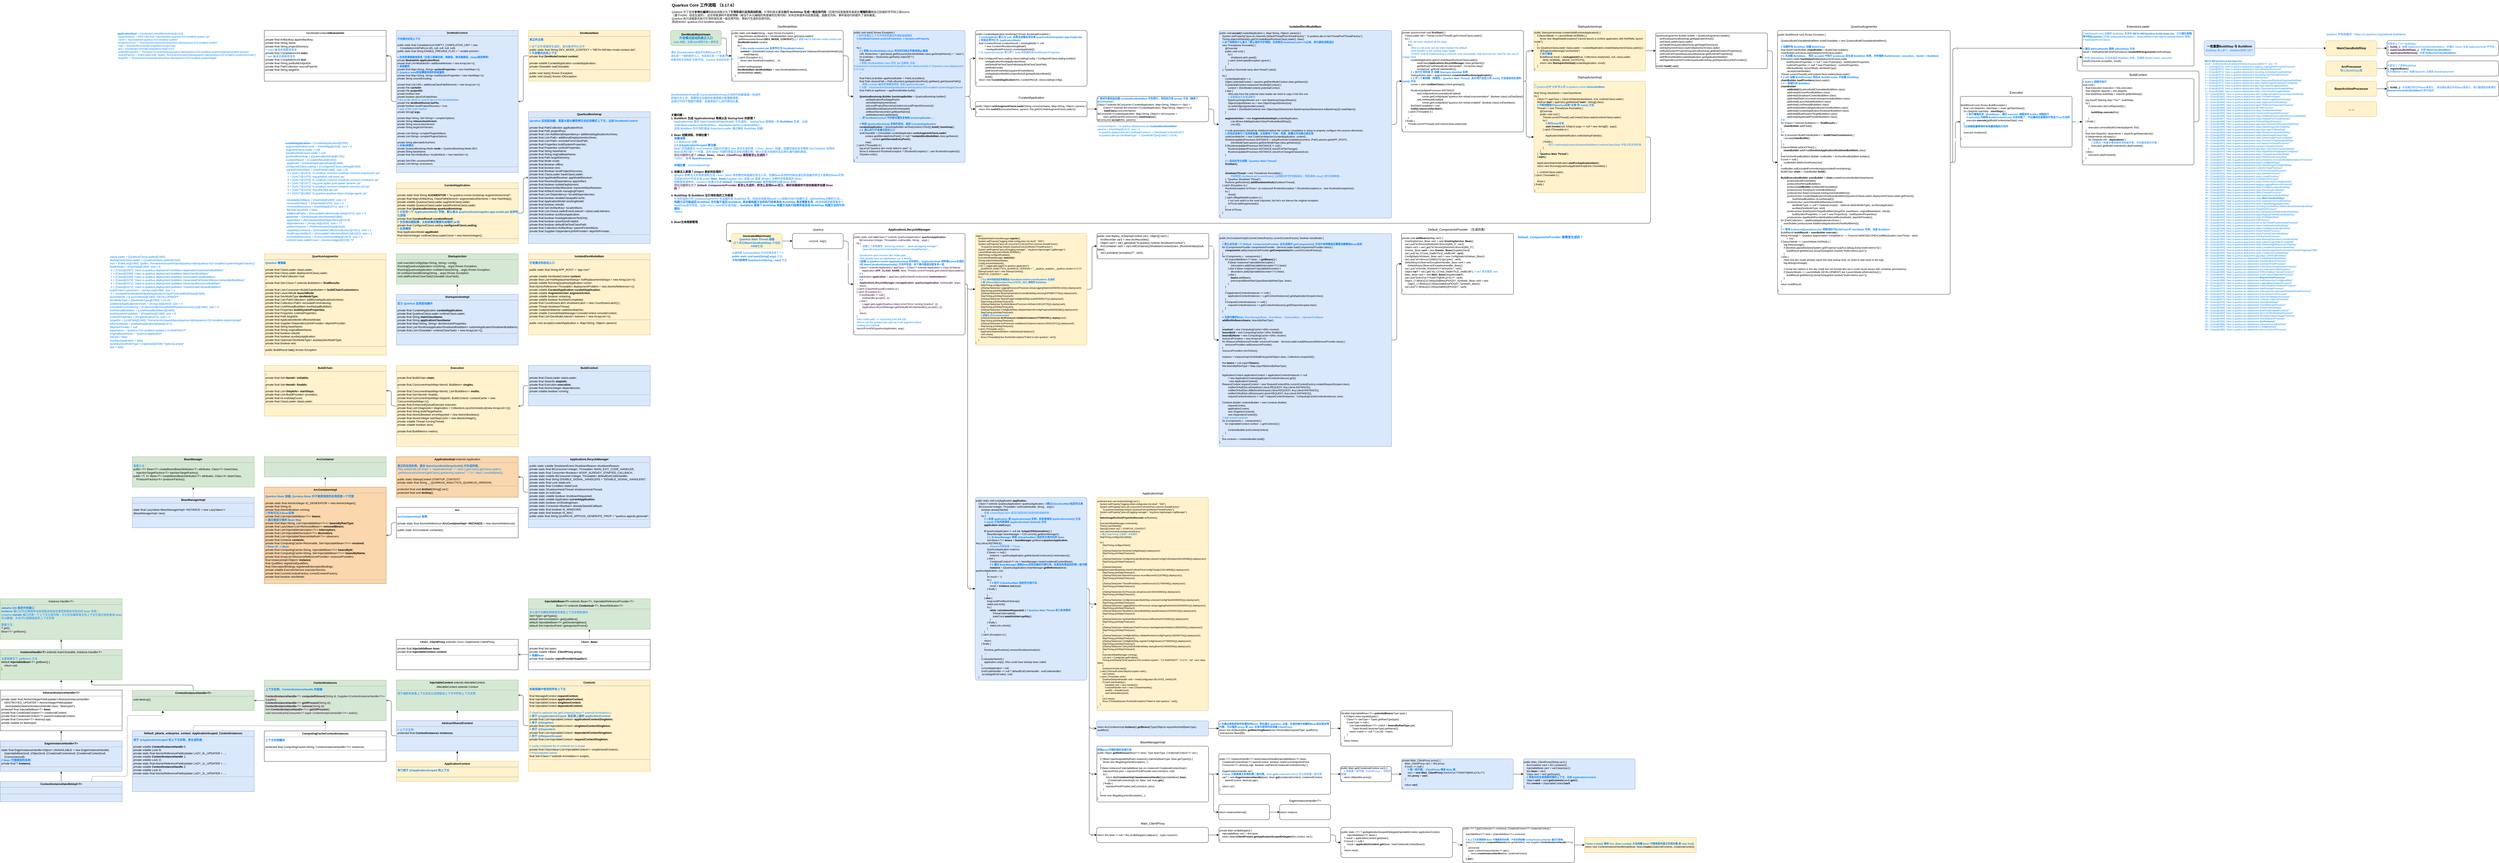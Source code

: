 <mxfile version="21.6.5" type="device">
  <diagram name="第 1 页" id="cxMNqNoHDy86zcxc0TlN">
    <mxGraphModel dx="5357" dy="1256" grid="1" gridSize="10" guides="1" tooltips="1" connect="1" arrows="1" fold="1" page="1" pageScale="1" pageWidth="827" pageHeight="1169" math="0" shadow="0">
      <root>
        <mxCell id="0" />
        <mxCell id="1" parent="0" />
        <mxCell id="JILRKh1KAr4Q8uxwXJQX-41" style="edgeStyle=orthogonalEdgeStyle;rounded=1;orthogonalLoop=1;jettySize=auto;html=1;exitX=1;exitY=0.5;exitDx=0;exitDy=0;entryX=0;entryY=0.5;entryDx=0;entryDy=0;" parent="1" source="JILRKh1KAr4Q8uxwXJQX-26" target="JILRKh1KAr4Q8uxwXJQX-40" edge="1">
          <mxGeometry relative="1" as="geometry">
            <Array as="points">
              <mxPoint x="3900" y="540" />
              <mxPoint x="3900" y="880" />
              <mxPoint x="260" y="880" />
              <mxPoint x="260" y="950" />
            </Array>
          </mxGeometry>
        </mxCell>
        <mxCell id="JILRKh1KAr4Q8uxwXJQX-1" value="&lt;h1 style=&quot;font-size: 16px;&quot;&gt;&lt;font style=&quot;font-size: 16px;&quot;&gt;Quarkus Core 工作流程 （3.17.6）&lt;/font&gt;&lt;/h1&gt;&lt;p style=&quot;font-size: 11px;&quot;&gt;&lt;span style=&quot;background-color: initial;&quot;&gt;Quarkus 为了支持&lt;b&gt;本地化编译&lt;/b&gt;将启动流程分为了&lt;b&gt;引导阶段&lt;/b&gt;和&lt;b&gt;应用启动阶段&lt;/b&gt;，引导阶段主要是&lt;b&gt;执行 BuildStep 生成一套应用代码&lt;/b&gt;（应用代码里面很多类是在&lt;b&gt;增强阶段&lt;/b&gt;用自己封装的字节码工具Gizmo（基于ASM）动态生成的），这也导致源码不容易理解（相当于从元编程的角度编写应用代码）另外还有很多动态类加载、函数式代码、事件驱动代码提升了读码难度。&lt;br&gt;&lt;span style=&quot;font-size: 11px;&quot;&gt;Quarkus 执行流程是先执行引导阶段生成一套应用代码，再执行生成的应用代码。&lt;/span&gt;&lt;br&gt;&lt;span style=&quot;font-size: 11px;&quot;&gt;测试DEMO: quarkus-010-smallest-system。&lt;/span&gt;&lt;/span&gt;&lt;span style=&quot;font-size: 11px; background-color: initial;&quot;&gt;&lt;br&gt;&lt;/span&gt;&lt;/p&gt;" style="text;html=1;strokeColor=none;fillColor=none;spacing=5;spacingTop=-20;whiteSpace=wrap;overflow=hidden;rounded=0;" parent="1" vertex="1">
          <mxGeometry x="40" y="10" width="960" height="90" as="geometry" />
        </mxCell>
        <mxCell id="JILRKh1KAr4Q8uxwXJQX-4" value="" style="edgeStyle=orthogonalEdgeStyle;rounded=1;orthogonalLoop=1;jettySize=auto;html=1;" parent="1" source="JILRKh1KAr4Q8uxwXJQX-2" target="JILRKh1KAr4Q8uxwXJQX-3" edge="1">
          <mxGeometry relative="1" as="geometry" />
        </mxCell>
        <mxCell id="JILRKh1KAr4Q8uxwXJQX-2" value="&lt;b&gt;DevModeMain#main&lt;/b&gt;&lt;br&gt;&lt;font color=&quot;#007fff&quot;&gt;&lt;b&gt;开发模式启动的真正入口&lt;br&gt;&lt;/b&gt;&lt;font style=&quot;font-size: 10px;&quot;&gt;main 线程，这里main线程不会一直存活&lt;/font&gt;&lt;br&gt;&lt;/font&gt;" style="rounded=1;whiteSpace=wrap;html=1;fillColor=#d5e8d4;strokeColor=#82b366;" parent="1" vertex="1">
          <mxGeometry x="40" y="120" width="200" height="60" as="geometry" />
        </mxCell>
        <mxCell id="JILRKh1KAr4Q8uxwXJQX-8" value="" style="edgeStyle=orthogonalEdgeStyle;rounded=1;orthogonalLoop=1;jettySize=auto;html=1;" parent="1" source="JILRKh1KAr4Q8uxwXJQX-3" target="JILRKh1KAr4Q8uxwXJQX-7" edge="1">
          <mxGeometry relative="1" as="geometry" />
        </mxCell>
        <mxCell id="JILRKh1KAr4Q8uxwXJQX-3" value="&lt;div&gt;public static void &lt;b&gt;main&lt;/b&gt;(String... args) throws Exception {&lt;/div&gt;&lt;div&gt;&amp;nbsp; &amp;nbsp; try (InputStream devModeCp = DevModeMain.class.getClassLoader()&lt;/div&gt;&lt;div&gt;&amp;nbsp; &amp;nbsp; &amp;nbsp; &amp;nbsp; .getResourceAsStream(&lt;b&gt;DEV_MODE_CONTEXT&lt;/b&gt;)) { &lt;font color=&quot;#007fff&quot;&gt;// 读取&amp;nbsp;META-INF/dev-mode-context.dat&lt;/font&gt;&lt;/div&gt;&lt;div&gt;&amp;nbsp; &amp;nbsp; &amp;nbsp; &amp;nbsp; &lt;b&gt;DevModeContext&lt;/b&gt; context;&lt;/div&gt;&lt;div&gt;&amp;nbsp; &amp;nbsp; &amp;nbsp; &amp;nbsp; try {&lt;/div&gt;&lt;div&gt;&lt;font color=&quot;#007fff&quot;&gt;&lt;b&gt;&amp;nbsp; &amp;nbsp; &amp;nbsp; &amp;nbsp; &amp;nbsp; &amp;nbsp; // dev-mode-context.dat 反序列化为 DevModeContext&lt;/b&gt;&lt;/font&gt;&lt;/div&gt;&lt;div&gt;&amp;nbsp; &amp;nbsp; &amp;nbsp; &amp;nbsp; &amp;nbsp; &amp;nbsp; &lt;b&gt;context&lt;/b&gt; = (DevModeContext) new ObjectInputStream(new DataInputStream(devModeCp))&lt;br&gt;&lt;span style=&quot;white-space: pre;&quot;&gt;&#x9;&lt;/span&gt;&lt;span style=&quot;white-space: pre;&quot;&gt;&#x9;&lt;/span&gt;.readObject();&lt;/div&gt;&lt;div&gt;&amp;nbsp; &amp;nbsp; &amp;nbsp; &amp;nbsp; } catch (Exception e) {&lt;/div&gt;&lt;div&gt;&amp;nbsp; &amp;nbsp; &amp;nbsp; &amp;nbsp; &amp;nbsp; &amp;nbsp; throw new RuntimeException(...&lt;span style=&quot;background-color: initial;&quot;&gt;,&amp;nbsp;&lt;/span&gt;&lt;span style=&quot;background-color: initial;&quot;&gt;e);&lt;/span&gt;&lt;/div&gt;&lt;div&gt;&amp;nbsp; &amp;nbsp; &amp;nbsp; &amp;nbsp; }&lt;/div&gt;&lt;div&gt;&amp;nbsp; &amp;nbsp; &amp;nbsp; &amp;nbsp; context.setArgs(args);&lt;/div&gt;&lt;div&gt;&amp;nbsp; &amp;nbsp; &amp;nbsp; &amp;nbsp; &lt;b&gt;DevModeMain&lt;/b&gt; &lt;b&gt;devModeMain&lt;/b&gt; = new DevModeMain(context);&lt;/div&gt;&lt;div&gt;&amp;nbsp; &amp;nbsp; &amp;nbsp; &amp;nbsp; devModeMain.&lt;b&gt;start&lt;/b&gt;();&lt;/div&gt;&lt;div&gt;&amp;nbsp; &amp;nbsp; }&lt;/div&gt;&lt;div&gt;}&lt;/div&gt;" style="rounded=1;whiteSpace=wrap;html=1;fontSize=10;align=left;arcSize=3;" parent="1" vertex="1">
          <mxGeometry x="280" y="120" width="440" height="200" as="geometry" />
        </mxCell>
        <mxCell id="qXlFPTfgbzIKhoeTkRCt-1" style="edgeStyle=orthogonalEdgeStyle;rounded=1;orthogonalLoop=1;jettySize=auto;html=1;exitX=0;exitY=0.5;exitDx=0;exitDy=0;endArrow=open;endFill=0;" parent="1" source="JILRKh1KAr4Q8uxwXJQX-5" target="JILRKh1KAr4Q8uxwXJQX-6" edge="1">
          <mxGeometry relative="1" as="geometry" />
        </mxCell>
        <mxCell id="JILRKh1KAr4Q8uxwXJQX-5" value="&lt;p style=&quot;margin: 4px 0px 0px; text-align: center;&quot;&gt;&lt;b&gt;DevModeMain&lt;/b&gt;&lt;br style=&quot;font-size: 11px;&quot;&gt;&lt;/p&gt;&lt;hr style=&quot;font-size: 11px;&quot;&gt;&lt;p style=&quot;margin: 0px 0px 0px 4px;&quot;&gt;&lt;font color=&quot;#007fff&quot;&gt;&lt;b&gt;真正的主类&lt;/b&gt;&lt;/font&gt;&lt;/p&gt;&lt;p style=&quot;margin: 0px 0px 0px 4px;&quot;&gt;&lt;font color=&quot;#007fff&quot;&gt;&lt;br&gt;&lt;/font&gt;&lt;/p&gt;&lt;p style=&quot;margin: 0px 0px 0px 4px;&quot;&gt;&lt;font color=&quot;#007fff&quot;&gt;// 这个文件是编译生成的，是对象序列化文件&lt;/font&gt;&lt;/p&gt;&lt;p style=&quot;margin: 0px 0px 0px 4px;&quot;&gt;public static final String DEV_MODE_CONTEXT = &quot;META-INF/dev-mode-context.dat&quot;;&lt;br&gt;&lt;/p&gt;&lt;p style=&quot;margin: 0px 0px 0px 4px;&quot;&gt;&lt;b&gt;&lt;font color=&quot;#007fff&quot;&gt;// 开发模式应用上下文&lt;/font&gt;&lt;/b&gt;&lt;/p&gt;&lt;p style=&quot;margin: 0px 0px 0px 4px;&quot;&gt;private final &lt;b&gt;DevModeContext&lt;/b&gt; &lt;b&gt;context&lt;/b&gt;;&lt;/p&gt;&lt;p style=&quot;margin: 0px 0px 0px 4px;&quot;&gt;&lt;br&gt;&lt;/p&gt;&lt;p style=&quot;margin: 0px 0px 0px 4px;&quot;&gt;private volatile CuratedApplication curatedApplication;&lt;/p&gt;&lt;p style=&quot;margin: 0px 0px 0px 4px;&quot;&gt;private Closeable realCloseable;&lt;/p&gt;&lt;hr style=&quot;font-size: 11px;&quot;&gt;&lt;p style=&quot;margin: 0px 0px 0px 4px;&quot;&gt;public void start() throws Exception&lt;br style=&quot;font-size: 11px;&quot;&gt;&lt;/p&gt;&lt;p style=&quot;margin: 0px 0px 0px 4px;&quot;&gt;public void close() throws IOException&lt;br&gt;&lt;/p&gt;" style="verticalAlign=top;align=left;overflow=fill;fontSize=11;fontFamily=Helvetica;html=1;whiteSpace=wrap;fillColor=#fff2cc;strokeColor=#d6b656;" parent="1" vertex="1">
          <mxGeometry x="-520" y="120" width="480" height="200" as="geometry" />
        </mxCell>
        <mxCell id="JILRKh1KAr4Q8uxwXJQX-11" style="edgeStyle=orthogonalEdgeStyle;rounded=1;orthogonalLoop=1;jettySize=auto;html=1;exitX=0;exitY=0.5;exitDx=0;exitDy=0;endArrow=open;endFill=0;" parent="1" source="JILRKh1KAr4Q8uxwXJQX-6" target="JILRKh1KAr4Q8uxwXJQX-9" edge="1">
          <mxGeometry relative="1" as="geometry" />
        </mxCell>
        <mxCell id="JILRKh1KAr4Q8uxwXJQX-6" value="&lt;p style=&quot;margin: 4px 0px 0px; text-align: center; font-size: 10px;&quot;&gt;&lt;b style=&quot;font-size: 10px;&quot;&gt;DevModeContext&lt;/b&gt;&lt;br style=&quot;font-size: 10px;&quot;&gt;&lt;/p&gt;&lt;hr style=&quot;font-size: 10px;&quot;&gt;&lt;p style=&quot;margin: 0px 0px 0px 4px; font-size: 10px;&quot;&gt;&lt;b&gt;&lt;font color=&quot;#007fff&quot;&gt;开发模式应用上下文&lt;/font&gt;&lt;/b&gt;&lt;/p&gt;&lt;p style=&quot;margin: 0px 0px 0px 4px; font-size: 10px;&quot;&gt;&lt;br&gt;&lt;/p&gt;&lt;p style=&quot;margin: 0px 0px 0px 4px; font-size: 10px;&quot;&gt;public static final CompilationUnit EMPTY_COMPILATION_UNIT = new &lt;br style=&quot;font-size: 10px;&quot;&gt;&amp;nbsp; &amp;nbsp; CompilationUnit(PathList.of(), null, null, null, null);&lt;/p&gt;&lt;p style=&quot;margin: 0px 0px 0px 4px; font-size: 10px;&quot;&gt;public static final String ENABLE_PREVIEW_FLAG = &quot;--enable-preview&quot;;&lt;/p&gt;&lt;p style=&quot;margin: 0px 0px 0px 4px; font-size: 10px;&quot;&gt;&lt;br style=&quot;font-size: 10px;&quot;&gt;&lt;/p&gt;&lt;p style=&quot;margin: 0px 0px 0px 4px; font-size: 10px;&quot;&gt;&lt;b style=&quot;font-size: 10px;&quot;&gt;&lt;font color=&quot;#007fff&quot; style=&quot;font-size: 10px;&quot;&gt;// 应用资源根路径信息（包括工程根目录、类路径、测试类路径、target路径等等）&lt;/font&gt;&lt;/b&gt;&lt;/p&gt;&lt;p style=&quot;margin: 0px 0px 0px 4px; font-size: 10px;&quot;&gt;private &lt;b style=&quot;font-size: 10px;&quot;&gt;ModuleInfo&lt;/b&gt; &lt;b style=&quot;font-size: 10px;&quot;&gt;applicationRoot&lt;/b&gt;;&lt;/p&gt;&lt;p style=&quot;margin: 0px 0px 0px 4px; font-size: 10px;&quot;&gt;private final List&amp;lt;ModuleInfo&amp;gt; additionalModules = new ArrayList&amp;lt;&amp;gt;();&lt;/p&gt;&lt;p style=&quot;margin: 0px 0px 0px 4px; font-size: 10px;&quot;&gt;&lt;font color=&quot;#007fff&quot; style=&quot;font-size: 10px;&quot;&gt;&lt;b style=&quot;font-size: 10px;&quot;&gt;// 系统属性&lt;/b&gt;&lt;/font&gt;&lt;/p&gt;&lt;p style=&quot;margin: 0px 0px 0px 4px; font-size: 10px;&quot;&gt;private final Map&amp;lt;String, String&amp;gt; &lt;b style=&quot;font-size: 10px;&quot;&gt;systemProperties&lt;/b&gt; = new HashMap&amp;lt;&amp;gt;();&lt;/p&gt;&lt;p style=&quot;margin: 0px 0px 0px 4px; font-size: 10px;&quot;&gt;&lt;b style=&quot;font-size: 10px;&quot;&gt;&lt;font color=&quot;#007fff&quot; style=&quot;font-size: 10px;&quot;&gt;// Quarkus build阶段需要用到的系统属性&lt;/font&gt;&lt;/b&gt;&lt;/p&gt;&lt;p style=&quot;margin: 0px 0px 0px 4px; font-size: 10px;&quot;&gt;private final Map&amp;lt;String, String&amp;gt; buildSystemProperties = new HashMap&amp;lt;&amp;gt;();&lt;/p&gt;&lt;p style=&quot;margin: 0px 0px 0px 4px; font-size: 10px;&quot;&gt;private String sourceEncoding;&lt;/p&gt;&lt;p style=&quot;margin: 0px 0px 0px 4px; font-size: 10px;&quot;&gt;&lt;br style=&quot;font-size: 10px;&quot;&gt;&lt;/p&gt;&lt;p style=&quot;margin: 0px 0px 0px 4px; font-size: 10px;&quot;&gt;private final List&amp;lt;URL&amp;gt; additionalClassPathElements = new ArrayList&amp;lt;&amp;gt;();&lt;/p&gt;&lt;p style=&quot;margin: 0px 0px 0px 4px; font-size: 10px;&quot;&gt;private File &lt;b style=&quot;font-size: 10px;&quot;&gt;cacheDir&lt;/b&gt;;&lt;/p&gt;&lt;p style=&quot;margin: 0px 0px 0px 4px; font-size: 10px;&quot;&gt;private File &lt;b style=&quot;font-size: 10px;&quot;&gt;projectDir&lt;/b&gt;;&lt;/p&gt;&lt;p style=&quot;margin: 0px 0px 0px 4px; font-size: 10px;&quot;&gt;private boolean test;&lt;/p&gt;&lt;p style=&quot;margin: 0px 0px 0px 4px; font-size: 10px;&quot;&gt;private boolean abortOnFailedStart;&lt;/p&gt;&lt;p style=&quot;margin: 0px 0px 0px 4px; font-size: 10px;&quot;&gt;&lt;font color=&quot;#007fff&quot; style=&quot;font-size: 10px;&quot;&gt;// the jar file which is used to launch the DevModeMain&lt;/font&gt;&lt;/p&gt;&lt;p style=&quot;margin: 0px 0px 0px 4px; font-size: 10px;&quot;&gt;private File &lt;b style=&quot;font-size: 10px;&quot;&gt;devModeRunnerJarFile&lt;/b&gt;;&lt;/p&gt;&lt;p style=&quot;margin: 0px 0px 0px 4px; font-size: 10px;&quot;&gt;private boolean localProjectDiscovery = true;&lt;/p&gt;&lt;p style=&quot;margin: 0px 0px 0px 4px; font-size: 10px;&quot;&gt;&lt;font color=&quot;#007fff&quot; style=&quot;font-size: 10px;&quot;&gt;// args of the main-method&lt;/font&gt;&lt;/p&gt;&lt;p style=&quot;margin: 0px 0px 0px 4px; font-size: 10px;&quot;&gt;private String[] &lt;b style=&quot;font-size: 10px;&quot;&gt;args&lt;/b&gt;;&lt;/p&gt;&lt;p style=&quot;margin: 0px 0px 0px 4px; font-size: 10px;&quot;&gt;&lt;br style=&quot;font-size: 10px;&quot;&gt;&lt;/p&gt;&lt;p style=&quot;margin: 0px 0px 0px 4px; font-size: 10px;&quot;&gt;private Map&amp;lt;String, Set&amp;lt;String&amp;gt;&amp;gt; compilerOptions;&lt;/p&gt;&lt;p style=&quot;margin: 0px 0px 0px 4px; font-size: 10px;&quot;&gt;private String &lt;b style=&quot;font-size: 10px;&quot;&gt;releaseJavaVersion&lt;/b&gt;;&lt;/p&gt;&lt;p style=&quot;margin: 0px 0px 0px 4px; font-size: 10px;&quot;&gt;private String sourceJavaVersion;&lt;/p&gt;&lt;p style=&quot;margin: 0px 0px 0px 4px; font-size: 10px;&quot;&gt;private String targetJvmVersion;&lt;/p&gt;&lt;p style=&quot;margin: 0px 0px 0px 4px; font-size: 10px;&quot;&gt;&lt;br style=&quot;font-size: 10px;&quot;&gt;&lt;/p&gt;&lt;p style=&quot;margin: 0px 0px 0px 4px; font-size: 10px;&quot;&gt;private List&amp;lt;String&amp;gt; compilerPluginArtifacts;&lt;/p&gt;&lt;p style=&quot;margin: 0px 0px 0px 4px; font-size: 10px;&quot;&gt;private List&amp;lt;String&amp;gt; compilerPluginsOptions;&lt;/p&gt;&lt;p style=&quot;margin: 0px 0px 0px 4px; font-size: 10px;&quot;&gt;&lt;br style=&quot;font-size: 10px;&quot;&gt;&lt;/p&gt;&lt;p style=&quot;margin: 0px 0px 0px 4px; font-size: 10px;&quot;&gt;private String alternateEntryPoint;&lt;/p&gt;&lt;p style=&quot;margin: 0px 0px 0px 4px; font-size: 10px;&quot;&gt;&lt;b&gt;&lt;font color=&quot;#007fff&quot;&gt;// 共有6种模式&lt;/font&gt;&lt;/b&gt;&lt;/p&gt;&lt;p style=&quot;margin: 0px 0px 0px 4px; font-size: 10px;&quot;&gt;private QuarkusBootstrap.Mode &lt;b style=&quot;font-size: 10px;&quot;&gt;mode&lt;/b&gt; = QuarkusBootstrap.Mode.DEV;&lt;/p&gt;&lt;p style=&quot;margin: 0px 0px 0px 4px; font-size: 10px;&quot;&gt;private String baseName;&lt;/p&gt;&lt;p style=&quot;margin: 0px 0px 0px 4px; font-size: 10px;&quot;&gt;private final Set&amp;lt;ArtifactKey&amp;gt; localArtifacts = new HashSet&amp;lt;&amp;gt;();&lt;/p&gt;&lt;p style=&quot;margin: 0px 0px 0px 4px; font-size: 10px;&quot;&gt;&lt;br style=&quot;font-size: 10px;&quot;&gt;&lt;/p&gt;&lt;p style=&quot;margin: 0px 0px 0px 4px; font-size: 10px;&quot;&gt;private Set&amp;lt;File&amp;gt; processorPaths;&lt;/p&gt;&lt;p style=&quot;margin: 0px 0px 0px 4px; font-size: 10px;&quot;&gt;private List&amp;lt;String&amp;gt; processors;&lt;/p&gt;&lt;hr style=&quot;font-size: 10px;&quot;&gt;&lt;p style=&quot;margin: 0px 0px 0px 4px; font-size: 10px;&quot;&gt;&lt;br style=&quot;font-size: 10px;&quot;&gt;&lt;/p&gt;" style="verticalAlign=top;align=left;overflow=fill;fontSize=10;fontFamily=Helvetica;html=1;whiteSpace=wrap;fillColor=#dae8fc;strokeColor=#6c8ebf;" parent="1" vertex="1">
          <mxGeometry x="-1040" y="120" width="480" height="560" as="geometry" />
        </mxCell>
        <mxCell id="JILRKh1KAr4Q8uxwXJQX-14" value="" style="edgeStyle=orthogonalEdgeStyle;rounded=1;orthogonalLoop=1;jettySize=auto;html=1;" parent="1" source="JILRKh1KAr4Q8uxwXJQX-7" target="JILRKh1KAr4Q8uxwXJQX-13" edge="1">
          <mxGeometry relative="1" as="geometry" />
        </mxCell>
        <mxCell id="qXlFPTfgbzIKhoeTkRCt-7" value="2" style="edgeLabel;html=1;align=center;verticalAlign=middle;resizable=0;points=[];" parent="JILRKh1KAr4Q8uxwXJQX-14" vertex="1" connectable="0">
          <mxGeometry x="0.658" y="-3" relative="1" as="geometry">
            <mxPoint y="-3" as="offset" />
          </mxGeometry>
        </mxCell>
        <mxCell id="qXlFPTfgbzIKhoeTkRCt-3" style="edgeStyle=orthogonalEdgeStyle;rounded=1;orthogonalLoop=1;jettySize=auto;html=1;exitX=1;exitY=0.5;exitDx=0;exitDy=0;" parent="1" source="JILRKh1KAr4Q8uxwXJQX-7" target="qXlFPTfgbzIKhoeTkRCt-2" edge="1">
          <mxGeometry relative="1" as="geometry" />
        </mxCell>
        <mxCell id="JILRKh1KAr4Q8uxwXJQX-7" value="&lt;div&gt;public void start() throws Exception {&lt;/div&gt;&lt;div&gt;&lt;font color=&quot;#007fff&quot;&gt;&amp;nbsp; &amp;nbsp; // 将开发模式上下文中的系统属性传递给系统属性&amp;nbsp;&lt;/font&gt;&lt;/div&gt;&lt;div&gt;&lt;font color=&quot;#007fff&quot;&gt;&lt;b&gt;&amp;nbsp; &amp;nbsp; // DevModeContext.systemProperties -&amp;gt; System.setProperty&lt;/b&gt;&lt;/font&gt;&lt;/div&gt;&lt;div&gt;&amp;nbsp; &amp;nbsp; ...&lt;/div&gt;&lt;div&gt;&lt;br&gt;&lt;/div&gt;&lt;div&gt;&amp;nbsp; &amp;nbsp; try {&lt;/div&gt;&lt;div&gt;&lt;font color=&quot;#007fff&quot;&gt;&lt;b&gt;&amp;nbsp; &amp;nbsp; &amp;nbsp; &amp;nbsp; // 1 获取 DevModeMain.class 所在的归档文件路径即jar路径&lt;/b&gt;&lt;/font&gt;&lt;/div&gt;&lt;div&gt;&amp;nbsp; &amp;nbsp; &amp;nbsp; &amp;nbsp; URL thisArchive = getClass().getResource(DevModeMain.class.getSimpleName() + &quot;.class&quot;);&lt;/div&gt;&lt;div&gt;&amp;nbsp; &amp;nbsp; &amp;nbsp; &amp;nbsp; int endIndex = thisArchive.getPath().indexOf(&quot;!&quot;);&lt;/div&gt;&lt;div&gt;&amp;nbsp; &amp;nbsp; &amp;nbsp; &amp;nbsp; Path path;&lt;/div&gt;&lt;div&gt;&lt;font color=&quot;#007fff&quot;&gt;&amp;nbsp; &amp;nbsp; &amp;nbsp; &amp;nbsp; // 获取 DevModeMain.class 所在 Jar 包路径, 比如&amp;nbsp;&lt;/font&gt;&lt;/div&gt;&lt;font color=&quot;#007fff&quot;&gt;/home/arvin/.m2/repository/io/quarkus/quarkus-core-deployment/3.17.6/quarkus-core-deployment-3.17.6.jar&lt;/font&gt;&lt;div&gt;&amp;nbsp; &amp;nbsp; &amp;nbsp; &amp;nbsp; ...&lt;/div&gt;&lt;div&gt;&lt;br&gt;&lt;/div&gt;&lt;div&gt;&amp;nbsp; &amp;nbsp; &amp;nbsp; &amp;nbsp; final PathList.Builder appRootsBuilder = PathList.builder();&lt;/div&gt;&lt;div&gt;&amp;nbsp; &amp;nbsp; &amp;nbsp; &amp;nbsp; final Path classesPath = Path.of(context.getApplicationRoot().getMain().getClassesPath());&lt;/div&gt;&lt;div&gt;&lt;font color=&quot;#007fff&quot;&gt;&amp;nbsp; &amp;nbsp; &amp;nbsp; &amp;nbsp; ... 获取 src/main 编译资源路径信息, 加到 appRootsBuilder ...&lt;/font&gt;&lt;/div&gt;&lt;font color=&quot;#007fff&quot;&gt;&amp;nbsp; &amp;nbsp; &amp;nbsp; &amp;nbsp; // 比如：/home/arvin/mywork/java/quarkus-labs/quarkus-010-smallest-system/target/classes&lt;/font&gt;&lt;div&gt;&amp;nbsp; &amp;nbsp; &amp;nbsp; &amp;nbsp; final PathList appRoots = appRootsBuilder.build();&lt;/div&gt;&lt;div&gt;&lt;br&gt;&lt;/div&gt;&lt;div&gt;&amp;nbsp; &amp;nbsp; &amp;nbsp; &amp;nbsp; &lt;b&gt;QuarkusBootstrap.Builder&lt;/b&gt; &lt;b&gt;bootstrapBuilder&lt;/b&gt; = QuarkusBootstrap.builder()&lt;/div&gt;&lt;div&gt;&amp;nbsp; &amp;nbsp; &amp;nbsp; &amp;nbsp; &amp;nbsp; &amp;nbsp; &amp;nbsp; &amp;nbsp; .setApplicationRoot(appRoots)&lt;/div&gt;&lt;div&gt;&amp;nbsp; &amp;nbsp; &amp;nbsp; &amp;nbsp; &amp;nbsp; &amp;nbsp; &amp;nbsp; &amp;nbsp; .setIsolateDeployment(true)&lt;/div&gt;&lt;div&gt;&amp;nbsp; &amp;nbsp; &amp;nbsp; &amp;nbsp; &amp;nbsp; &amp;nbsp; &amp;nbsp; &amp;nbsp; .setLocalProjectDiscovery(context.isLocalProjectDiscovery())&lt;/div&gt;&lt;div&gt;&amp;nbsp; &amp;nbsp; &amp;nbsp; &amp;nbsp; &amp;nbsp; &amp;nbsp; &amp;nbsp; &amp;nbsp; .addAdditionalDeploymentArchive(path)&lt;/div&gt;&lt;div&gt;&amp;nbsp; &amp;nbsp; &amp;nbsp; &amp;nbsp; &amp;nbsp; &amp;nbsp; &amp;nbsp; &amp;nbsp; .setBaseName(context.getBaseName())&lt;/div&gt;&lt;div&gt;&amp;nbsp; &amp;nbsp; &amp;nbsp; &amp;nbsp; &amp;nbsp; &amp;nbsp; &amp;nbsp; &amp;nbsp; .setMode(context.getMode());&lt;/div&gt;&lt;div&gt;&lt;font color=&quot;#007fff&quot;&gt;&lt;b&gt;&amp;nbsp; &amp;nbsp; &amp;nbsp; &amp;nbsp; ... 将 DevModeContext 中的部分属性复制到 bootstrapBuilder ...&lt;/b&gt;&lt;/font&gt;&lt;/div&gt;&lt;div&gt;&lt;font color=&quot;#007fff&quot;&gt;&lt;b&gt;&lt;br&gt;&lt;/b&gt;&lt;/font&gt;&lt;/div&gt;&lt;div&gt;&lt;font color=&quot;#007fff&quot;&gt;&lt;b&gt;&amp;nbsp; &amp;nbsp; &amp;nbsp; &amp;nbsp; // 构造 QuarkusBootstrap 实例并启动，返回 CruratedApplication&lt;/b&gt;&lt;/font&gt;&lt;/div&gt;&lt;div&gt;&amp;nbsp; &amp;nbsp; &amp;nbsp; &amp;nbsp; &lt;b&gt;curatedApplication&lt;/b&gt; = bootstrapBuilder.setTest(context.isTest()).&lt;b&gt;build&lt;/b&gt;().&lt;b&gt;bootstrap&lt;/b&gt;();&lt;/div&gt;&lt;div&gt;&lt;font color=&quot;#007fff&quot;&gt;&amp;nbsp; &amp;nbsp; &amp;nbsp; &amp;nbsp; &lt;b&gt;// 2&amp;nbsp; 默认执行开发模式启动入口&lt;/b&gt;&lt;/font&gt;&lt;/div&gt;&lt;div&gt;&amp;nbsp; &amp;nbsp; &amp;nbsp; &amp;nbsp; realCloseable = (Closeable) curatedApplication.&lt;b&gt;runInAugmentClassLoader&lt;/b&gt;(&lt;/div&gt;&lt;div&gt;&amp;nbsp; &amp;nbsp; &amp;nbsp; &amp;nbsp; &amp;nbsp; &amp;nbsp; &amp;nbsp; &amp;nbsp; context.getAlternateEntryPoint() == null ? &lt;b&gt;IsolatedDevModeMain&lt;/b&gt;.class.getName()&lt;/div&gt;&lt;div&gt;&amp;nbsp; &amp;nbsp; &amp;nbsp; &amp;nbsp; &amp;nbsp; &amp;nbsp; &amp;nbsp; &amp;nbsp; &amp;nbsp; &amp;nbsp; &amp;nbsp; &amp;nbsp; : context.&lt;b&gt;getAlternateEntryPoint&lt;/b&gt;(),&lt;/div&gt;&lt;div&gt;&amp;nbsp; &amp;nbsp; &amp;nbsp; &amp;nbsp; &amp;nbsp; &amp;nbsp; &amp;nbsp; &amp;nbsp; map);&lt;/div&gt;&lt;div&gt;&amp;nbsp; &amp;nbsp; } catch (Throwable t) {&lt;/div&gt;&lt;div&gt;&amp;nbsp; &amp;nbsp; &amp;nbsp; &amp;nbsp; log.error(&quot;Quarkus dev mode failed to start&quot;, t);&lt;/div&gt;&lt;div&gt;&amp;nbsp; &amp;nbsp; &amp;nbsp; &amp;nbsp; throw (t instanceof RuntimeException ? (RuntimeException) t : new RuntimeException(t));&lt;/div&gt;&lt;div&gt;&amp;nbsp; &amp;nbsp; &amp;nbsp; &amp;nbsp; //System.exit(1);&lt;/div&gt;&lt;div&gt;&amp;nbsp; &amp;nbsp; }&lt;/div&gt;&lt;div&gt;}&lt;/div&gt;" style="rounded=1;whiteSpace=wrap;html=1;fontSize=10;align=left;arcSize=1;fillColor=#dae8fc;strokeColor=#6c8ebf;" parent="1" vertex="1">
          <mxGeometry x="760" y="120" width="440" height="520" as="geometry" />
        </mxCell>
        <mxCell id="JILRKh1KAr4Q8uxwXJQX-9" value="&lt;p style=&quot;margin: 4px 0px 0px; text-align: center; font-size: 11px;&quot;&gt;&lt;span style=&quot;font-size: 11px;&quot;&gt;DevModeContext$&lt;/span&gt;&lt;b style=&quot;background-color: initial;&quot;&gt;ModuleInfo&lt;/b&gt;&lt;/p&gt;&lt;hr style=&quot;font-size: 11px;&quot;&gt;&lt;p style=&quot;margin: 0px 0px 0px 4px;&quot;&gt;private final ArtifactKey appArtifactKey;&lt;/p&gt;&lt;p style=&quot;margin: 0px 0px 0px 4px;&quot;&gt;private final String name;&lt;/p&gt;&lt;p style=&quot;margin: 0px 0px 0px 4px;&quot;&gt;private final String projectDirectory;&lt;/p&gt;&lt;p style=&quot;margin: 0px 0px 0px 4px;&quot;&gt;&lt;font color=&quot;#007fff&quot;&gt;// main 编译资源路径信息&lt;/font&gt;&lt;/p&gt;&lt;p style=&quot;margin: 0px 0px 0px 4px;&quot;&gt;private final CompilationUnit &lt;b&gt;main&lt;/b&gt;;&lt;/p&gt;&lt;p style=&quot;margin: 0px 0px 0px 4px;&quot;&gt;&lt;font color=&quot;#007fff&quot;&gt;// test 编译资源路径信息&lt;/font&gt;&lt;/p&gt;&lt;p style=&quot;margin: 0px 0px 0px 4px;&quot;&gt;private final CompilationUnit &lt;b&gt;test&lt;/b&gt;;&lt;/p&gt;&lt;p style=&quot;margin: 0px 0px 0px 4px;&quot;&gt;private final String preBuildOutputDir;&lt;/p&gt;&lt;p style=&quot;margin: 0px 0px 0px 4px;&quot;&gt;private final PathCollection sourceParents;&lt;/p&gt;&lt;p style=&quot;margin: 0px 0px 0px 4px;&quot;&gt;private final String targetDir;&lt;/p&gt;&lt;hr style=&quot;font-size: 11px;&quot;&gt;&lt;p style=&quot;margin: 0px 0px 0px 4px; font-size: 11px;&quot;&gt;&lt;br style=&quot;font-size: 11px;&quot;&gt;&lt;/p&gt;" style="verticalAlign=top;align=left;overflow=fill;fontSize=11;fontFamily=Helvetica;html=1;whiteSpace=wrap;" parent="1" vertex="1">
          <mxGeometry x="-1560" y="120" width="480" height="200" as="geometry" />
        </mxCell>
        <mxCell id="JILRKh1KAr4Q8uxwXJQX-10" value="&lt;div style=&quot;font-size: 10px;&quot;&gt;&lt;div&gt;&lt;font color=&quot;#007fff&quot;&gt;&lt;b&gt;applicationRoot&lt;/b&gt; = {DevModeContext$ModuleInfo@1413}&amp;nbsp;&lt;/font&gt;&lt;/div&gt;&lt;div&gt;&lt;font color=&quot;#007fff&quot;&gt;&amp;nbsp;appArtifactKey = {GACT@1433} &quot;top.kwseeker:quarkus-010-smallest-system::jar&quot;&lt;/font&gt;&lt;/div&gt;&lt;div&gt;&lt;font color=&quot;#007fff&quot;&gt;&amp;nbsp;name = &quot;top.kwseeker:quarkus-010-smallest-system&quot;&lt;/font&gt;&lt;/div&gt;&lt;div&gt;&lt;font color=&quot;#007fff&quot;&gt;&amp;nbsp;projectDirectory = &quot;/home/arvin/mywork/java/quarkus-labs/quarkus-010-smallest-system&quot;&lt;/font&gt;&lt;/div&gt;&lt;div&gt;&lt;font color=&quot;#007fff&quot;&gt;&amp;nbsp;main = {DevModeContext$CompilationUnit@1436}&amp;nbsp;&lt;/font&gt;&lt;/div&gt;&lt;div&gt;&lt;font color=&quot;#007fff&quot;&gt;&amp;nbsp;test = {DevModeContext$CompilationUnit@1437}&amp;nbsp;&lt;/font&gt;&lt;/div&gt;&lt;div&gt;&lt;font color=&quot;#007fff&quot;&gt;&amp;nbsp;preBuildOutputDir = &quot;/home/arvin/mywork/java/quarkus-labs/quarkus-010-smallest-system/target/generated-sources&quot;&lt;/font&gt;&lt;/div&gt;&lt;div&gt;&lt;font color=&quot;#007fff&quot;&gt;&amp;nbsp;sourceParents = {PathList@1439} &quot;[paths: /home/arvin/mywork/java/quarkus-labs/quarkus-010-smallest-system/src/main;]&quot;&lt;/font&gt;&lt;/div&gt;&lt;div&gt;&lt;font color=&quot;#007fff&quot;&gt;&amp;nbsp;targetDir = &quot;/home/arvin/mywork/java/quarkus-labs/quarkus-010-smallest-system/target&quot;&lt;/font&gt;&lt;/div&gt;&lt;/div&gt;" style="text;html=1;align=left;verticalAlign=middle;resizable=0;points=[];autosize=1;strokeColor=none;fillColor=none;fontSize=11;" parent="1" vertex="1">
          <mxGeometry x="-2140" y="120" width="570" height="120" as="geometry" />
        </mxCell>
        <mxCell id="JILRKh1KAr4Q8uxwXJQX-12" value="&lt;p style=&quot;margin: 4px 0px 0px; text-align: center;&quot;&gt;&lt;b&gt;QuarkusBootstrap&lt;/b&gt;&lt;br style=&quot;font-size: 11px;&quot;&gt;&lt;/p&gt;&lt;hr style=&quot;font-size: 11px;&quot;&gt;&lt;p style=&quot;margin: 0px 0px 0px 4px;&quot;&gt;&lt;font color=&quot;#007fff&quot;&gt;&lt;b&gt;Qurakus 应用启动器，里面大部分属性拷贝自应用模式上下文，比如 DevModeContext&lt;/b&gt;&lt;/font&gt;&lt;/p&gt;&lt;p style=&quot;margin: 0px 0px 0px 4px;&quot;&gt;&lt;br&gt;&lt;/p&gt;&lt;p style=&quot;margin: 0px 0px 0px 4px;&quot;&gt;private final PathCollection applicationRoot;&lt;/p&gt;&lt;p style=&quot;margin: 0px 0px 0px 4px;&quot;&gt;private final Path projectRoot;&lt;/p&gt;&lt;p style=&quot;margin: 0px 0px 0px 4px;&quot;&gt;private final List&amp;lt;AdditionalDependency&amp;gt; additionalApplicationArchives;&lt;/p&gt;&lt;p style=&quot;margin: 0px 0px 0px 4px;&quot;&gt;private final List&amp;lt;Path&amp;gt; additionalDeploymentArchives;&lt;/p&gt;&lt;p style=&quot;margin: 0px 0px 0px 4px;&quot;&gt;private final List&amp;lt;Path&amp;gt; excludeFromClassPath;&lt;/p&gt;&lt;p style=&quot;margin: 0px 0px 0px 4px;&quot;&gt;private final Properties buildSystemProperties;&lt;/p&gt;&lt;p style=&quot;margin: 0px 0px 0px 4px;&quot;&gt;private final Properties runtimeProperties;&lt;/p&gt;&lt;p style=&quot;margin: 0px 0px 0px 4px;&quot;&gt;private final String baseName;&lt;/p&gt;&lt;p style=&quot;margin: 0px 0px 0px 4px;&quot;&gt;private final String originalBaseName;&lt;/p&gt;&lt;p style=&quot;margin: 0px 0px 0px 4px;&quot;&gt;private final Path targetDirectory;&lt;/p&gt;&lt;p style=&quot;margin: 0px 0px 0px 4px;&quot;&gt;private final Mode mode;&lt;/p&gt;&lt;p style=&quot;margin: 0px 0px 0px 4px;&quot;&gt;private final Boolean offline;&lt;/p&gt;&lt;p style=&quot;margin: 0px 0px 0px 4px;&quot;&gt;private final boolean test;&lt;/p&gt;&lt;p style=&quot;margin: 0px 0px 0px 4px;&quot;&gt;private final Boolean localProjectDiscovery;&lt;/p&gt;&lt;p style=&quot;margin: 0px 0px 0px 4px;&quot;&gt;private final ClassLoader baseClassLoader;&lt;/p&gt;&lt;p style=&quot;margin: 0px 0px 0px 4px;&quot;&gt;private final AppModelResolver appModelResolver;&lt;/p&gt;&lt;p style=&quot;margin: 0px 0px 0px 4px;&quot;&gt;private final ResolvedDependency appArtifact;&lt;/p&gt;&lt;p style=&quot;margin: 0px 0px 0px 4px;&quot;&gt;private final boolean isolateDeployment;&lt;/p&gt;&lt;p style=&quot;margin: 0px 0px 0px 4px;&quot;&gt;private final MavenArtifactResolver mavenArtifactResolver;&lt;/p&gt;&lt;p style=&quot;margin: 0px 0px 0px 4px;&quot;&gt;private final ArtifactCoords managingProject;&lt;/p&gt;&lt;p style=&quot;margin: 0px 0px 0px 4px;&quot;&gt;private final List&amp;lt;Dependency&amp;gt; forcedDependencies;&lt;/p&gt;&lt;p style=&quot;margin: 0px 0px 0px 4px;&quot;&gt;private final boolean disableClasspathCache;&lt;/p&gt;&lt;p style=&quot;margin: 0px 0px 0px 4px;&quot;&gt;private final ApplicationModel existingModel;&lt;/p&gt;&lt;p style=&quot;margin: 0px 0px 0px 4px;&quot;&gt;private final boolean rebuild;&lt;/p&gt;&lt;p style=&quot;margin: 0px 0px 0px 4px;&quot;&gt;private final Set&amp;lt;ArtifactKey&amp;gt; localArtifacts;&lt;/p&gt;&lt;p style=&quot;margin: 0px 0px 0px 4px;&quot;&gt;private final List&amp;lt;ClassLoaderEventListener&amp;gt; classLoadListeners;&lt;/p&gt;&lt;p style=&quot;margin: 0px 0px 0px 4px;&quot;&gt;private final boolean auxiliaryApplication;&lt;/p&gt;&lt;p style=&quot;margin: 0px 0px 0px 4px;&quot;&gt;private final boolean hostApplicationIsTestOnly;&lt;/p&gt;&lt;p style=&quot;margin: 0px 0px 0px 4px;&quot;&gt;private final boolean assertionsEnabled;&lt;/p&gt;&lt;p style=&quot;margin: 0px 0px 0px 4px;&quot;&gt;private final boolean defaultFlatTestClassPath;&lt;/p&gt;&lt;p style=&quot;margin: 0px 0px 0px 4px;&quot;&gt;private final Collection&amp;lt;ArtifactKey&amp;gt; parentFirstArtifacts;&lt;/p&gt;&lt;p style=&quot;margin: 0px 0px 0px 4px;&quot;&gt;private final Supplier&amp;lt;DependencyInfoProvider&amp;gt; depInfoProvider;&lt;/p&gt;&lt;hr style=&quot;font-size: 11px;&quot;&gt;&lt;p style=&quot;margin: 0px 0px 0px 4px; font-size: 11px;&quot;&gt;&lt;br style=&quot;font-size: 11px;&quot;&gt;&lt;/p&gt;" style="verticalAlign=top;align=left;overflow=fill;fontSize=11;fontFamily=Helvetica;html=1;whiteSpace=wrap;fillColor=#dae8fc;strokeColor=#6c8ebf;" parent="1" vertex="1">
          <mxGeometry x="-520" y="440" width="480" height="520" as="geometry" />
        </mxCell>
        <mxCell id="JILRKh1KAr4Q8uxwXJQX-18" style="edgeStyle=orthogonalEdgeStyle;rounded=1;orthogonalLoop=1;jettySize=auto;html=1;exitX=1;exitY=0.5;exitDx=0;exitDy=0;" parent="1" source="JILRKh1KAr4Q8uxwXJQX-13" target="JILRKh1KAr4Q8uxwXJQX-17" edge="1">
          <mxGeometry relative="1" as="geometry" />
        </mxCell>
        <mxCell id="JILRKh1KAr4Q8uxwXJQX-13" value="&lt;div&gt;public Object &lt;b&gt;runInAugmentClassLoader&lt;/b&gt;(String consumerName, Map&amp;lt;String, Object&amp;gt; params) {&lt;/div&gt;&lt;div&gt;&amp;nbsp; &amp;nbsp; return this.&lt;b&gt;runInCl&lt;/b&gt;(consumerName, params, this.getOrCreateAugmentClassLoader());&lt;/div&gt;&lt;div&gt;}&lt;/div&gt;" style="rounded=1;whiteSpace=wrap;html=1;fontSize=10;align=left;arcSize=9;" parent="1" vertex="1">
          <mxGeometry x="1240.5" y="400" width="440" height="60" as="geometry" />
        </mxCell>
        <mxCell id="qXlFPTfgbzIKhoeTkRCt-4" style="edgeStyle=orthogonalEdgeStyle;rounded=1;orthogonalLoop=1;jettySize=auto;html=1;exitX=1;exitY=0.5;exitDx=0;exitDy=0;strokeColor=none;endArrow=open;endFill=0;" parent="1" source="JILRKh1KAr4Q8uxwXJQX-15" target="JILRKh1KAr4Q8uxwXJQX-12" edge="1">
          <mxGeometry relative="1" as="geometry" />
        </mxCell>
        <mxCell id="qXlFPTfgbzIKhoeTkRCt-5" style="edgeStyle=orthogonalEdgeStyle;rounded=1;orthogonalLoop=1;jettySize=auto;html=1;exitX=1;exitY=0.5;exitDx=0;exitDy=0;endArrow=open;endFill=0;" parent="1" source="JILRKh1KAr4Q8uxwXJQX-15" target="JILRKh1KAr4Q8uxwXJQX-12" edge="1">
          <mxGeometry relative="1" as="geometry" />
        </mxCell>
        <mxCell id="JILRKh1KAr4Q8uxwXJQX-15" value="&lt;p style=&quot;margin: 4px 0px 0px; text-align: center;&quot;&gt;&lt;b&gt;CuratedApplication&lt;/b&gt;&lt;br style=&quot;font-size: 11px;&quot;&gt;&lt;/p&gt;&lt;hr style=&quot;font-size: 11px;&quot;&gt;&lt;p style=&quot;margin: 0px 0px 0px 4px;&quot;&gt;&lt;br&gt;&lt;/p&gt;&lt;p style=&quot;margin: 0px 0px 0px 4px;&quot;&gt;private static final String &lt;b&gt;AUGMENTOR&lt;/b&gt; = &quot;io.quarkus.runner.bootstrap.AugmentActionImpl&quot;;&lt;/p&gt;&lt;p style=&quot;margin: 0px 0px 0px 4px;&quot;&gt;private final Map&amp;lt;ArtifactKey, ClassPathElement&amp;gt; augmentationElements = new HashMap();&lt;/p&gt;&lt;p style=&quot;margin: 0px 0px 0px 4px;&quot;&gt;private volatile QuarkusClassLoader augmentClassLoader;&lt;/p&gt;&lt;p style=&quot;margin: 0px 0px 0px 4px;&quot;&gt;private volatile QuarkusClassLoader baseRuntimeClassLoader;&lt;/p&gt;&lt;p style=&quot;margin: 0px 0px 0px 4px;&quot;&gt;private final &lt;b&gt;QuarkusBootstrap&lt;/b&gt; &lt;b&gt;quarkusBootstrap&lt;/b&gt;;&lt;/p&gt;&lt;p style=&quot;margin: 0px 0px 0px 4px;&quot;&gt;&lt;font color=&quot;#007fff&quot;&gt;&lt;b&gt;// 只包含一个 ApplicationModel 字段，默认是从&amp;nbsp;quarkus/bootstrap/dev-app-model.dat 反序列化获取&lt;/b&gt;&lt;/font&gt;&lt;/p&gt;&lt;p style=&quot;margin: 0px 0px 0px 4px;&quot;&gt;private final &lt;b&gt;CurationResult&lt;/b&gt; &lt;b&gt;curationResult&lt;/b&gt;;&lt;/p&gt;&lt;p style=&quot;margin: 0px 0px 0px 4px;&quot;&gt;&lt;b&gt;&lt;font color=&quot;#007fff&quot;&gt;// 包含类加载配置，比如依赖的需要先加载的 jar包&lt;/font&gt;&lt;/b&gt;&lt;/p&gt;&lt;p style=&quot;margin: 0px 0px 0px 4px;&quot;&gt;private final ConfiguredClassLoading &lt;b&gt;configuredClassLoading&lt;/b&gt;;&lt;/p&gt;&lt;p style=&quot;margin: 0px 0px 0px 4px;&quot;&gt;&lt;b&gt;&lt;font color=&quot;#007fff&quot;&gt;// 应用模型&lt;/font&gt;&lt;/b&gt;&lt;/p&gt;&lt;p style=&quot;margin: 0px 0px 0px 4px;&quot;&gt;final ApplicationModel &lt;b&gt;appModel&lt;/b&gt;;&lt;/p&gt;&lt;p style=&quot;margin: 0px 0px 0px 4px;&quot;&gt;final AtomicInteger runtimeClassLoaderCount = new AtomicInteger();&lt;/p&gt;&lt;hr style=&quot;font-size: 11px;&quot;&gt;&lt;p style=&quot;margin: 0px 0px 0px 4px; font-size: 11px;&quot;&gt;&lt;br style=&quot;font-size: 11px;&quot;&gt;&lt;/p&gt;" style="verticalAlign=top;align=left;overflow=fill;fontSize=11;fontFamily=Helvetica;html=1;whiteSpace=wrap;fillColor=#fff2cc;strokeColor=#d6b656;" parent="1" vertex="1">
          <mxGeometry x="-1040" y="720" width="480" height="240" as="geometry" />
        </mxCell>
        <mxCell id="JILRKh1KAr4Q8uxwXJQX-16" value="CuratedApplication" style="text;html=1;align=center;verticalAlign=middle;resizable=0;points=[];autosize=1;strokeColor=none;fillColor=none;" parent="1" vertex="1">
          <mxGeometry x="1400.5" y="370" width="120" height="30" as="geometry" />
        </mxCell>
        <mxCell id="JILRKh1KAr4Q8uxwXJQX-22" value="" style="edgeStyle=orthogonalEdgeStyle;rounded=1;orthogonalLoop=1;jettySize=auto;html=1;" parent="1" source="JILRKh1KAr4Q8uxwXJQX-17" target="JILRKh1KAr4Q8uxwXJQX-21" edge="1">
          <mxGeometry relative="1" as="geometry" />
        </mxCell>
        <mxCell id="JILRKh1KAr4Q8uxwXJQX-17" value="&lt;div&gt;&lt;b&gt;&lt;font color=&quot;#007fff&quot;&gt;// 测试中是动态加载 IsolatedDevModeMain 并实例化，然后执行其 accept 方法（继承了 BiConsumer）&lt;/font&gt;&lt;/b&gt;&lt;/div&gt;&lt;div&gt;Class&amp;lt;? extends BiConsumer&amp;lt;CuratedApplication, Map&amp;lt;String, Object&amp;gt;&amp;gt;&amp;gt; clazz = &lt;br&gt;&lt;span style=&quot;white-space: pre;&quot;&gt;&#x9;&lt;/span&gt;(Class&amp;lt;? extends BiConsumer&amp;lt;CuratedApplication, Map&amp;lt;String, Object&amp;gt;&amp;gt;&amp;gt;) cl&lt;/div&gt;&lt;div&gt;&lt;span style=&quot;white-space: pre;&quot;&gt;&#x9;&lt;/span&gt;.&lt;b&gt;loadClass&lt;/b&gt;(consumerName);&lt;/div&gt;&lt;div&gt;BiConsumer&amp;lt;CuratedApplication, Map&amp;lt;String, Object&amp;gt;&amp;gt; biConsumer = &lt;br&gt;&lt;span style=&quot;white-space: pre;&quot;&gt;&#x9;&lt;/span&gt;clazz.getDeclaredConstructor().&lt;b&gt;newInstance&lt;/b&gt;();&lt;/div&gt;&lt;div&gt;biConsumer.&lt;b&gt;accept&lt;/b&gt;(this, params);&lt;/div&gt;" style="rounded=1;whiteSpace=wrap;html=1;fontSize=10;align=left;arcSize=9;" parent="1" vertex="1">
          <mxGeometry x="1719.5" y="380" width="440" height="100" as="geometry" />
        </mxCell>
        <mxCell id="JILRKh1KAr4Q8uxwXJQX-19" value="&lt;div style=&quot;font-size: 10px;&quot;&gt;&lt;font style=&quot;font-size: 10px;&quot; color=&quot;#007fff&quot;&gt;consumerName = &quot;io.quarkus.deployment.dev.&lt;b&gt;IsolatedDevModeMain&lt;/b&gt;&quot;&lt;/font&gt;&lt;/div&gt;&lt;div style=&quot;font-size: 10px;&quot;&gt;&lt;font style=&quot;font-size: 10px;&quot; color=&quot;#007fff&quot;&gt;params = {HashMap@1612}&amp;nbsp; size = 2&lt;/font&gt;&lt;/div&gt;&lt;div style=&quot;font-size: 10px;&quot;&gt;&lt;font style=&quot;font-size: 10px;&quot; color=&quot;#007fff&quot;&gt;&amp;nbsp;&quot;io.quarkus.deployment.dev.DevModeContext&quot; -&amp;gt; {DevModeContext@1407}&amp;nbsp;&lt;/font&gt;&lt;/div&gt;&lt;div style=&quot;font-size: 10px;&quot;&gt;&lt;font style=&quot;font-size: 10px;&quot; color=&quot;#007fff&quot;&gt;&amp;nbsp;&quot;io.quarkus.dev.spi.DevModeType&quot; -&amp;gt; {DevModeType@1862} &quot;LOCAL&quot;&lt;/font&gt;&lt;/div&gt;" style="text;html=1;align=left;verticalAlign=middle;resizable=0;points=[];autosize=1;strokeColor=none;fillColor=none;fontSize=10;" parent="1" vertex="1">
          <mxGeometry x="1719.5" y="485" width="370" height="60" as="geometry" />
        </mxCell>
        <mxCell id="JILRKh1KAr4Q8uxwXJQX-20" value="&lt;p style=&quot;margin: 4px 0px 0px; text-align: center;&quot;&gt;&lt;b&gt;IsolatedDevModeMain&lt;/b&gt;&lt;br style=&quot;font-size: 11px;&quot;&gt;&lt;/p&gt;&lt;hr style=&quot;font-size: 11px;&quot;&gt;&lt;p style=&quot;margin: 0px 0px 0px 4px;&quot;&gt;&lt;b&gt;&lt;font color=&quot;#007fff&quot;&gt;开发模式的启动入口&lt;/font&gt;&lt;/b&gt;&lt;/p&gt;&lt;p style=&quot;margin: 0px 0px 0px 4px;&quot;&gt;&lt;br&gt;&lt;/p&gt;&lt;p style=&quot;margin: 0px 0px 0px 4px;&quot;&gt;public static final String APP_ROOT = &quot;app-root&quot;;&lt;/p&gt;&lt;p style=&quot;margin: 0px 0px 0px 4px;&quot;&gt;&lt;br&gt;&lt;/p&gt;&lt;p style=&quot;margin: 0px 0px 0px 4px;&quot;&gt;private volatile DevModeContext &lt;b&gt;context&lt;/b&gt;;&lt;/p&gt;&lt;p style=&quot;margin: 0px 0px 0px 4px;&quot;&gt;private final List&amp;lt;HotReplacementSetup&amp;gt; hotReplacementSetups = new ArrayList&amp;lt;&amp;gt;();&lt;/p&gt;&lt;p style=&quot;margin: 0px 0px 0px 4px;&quot;&gt;private volatile RunningQuarkusApplication runner;&lt;/p&gt;&lt;p style=&quot;margin: 0px 0px 0px 4px;&quot;&gt;final AtomicReference&amp;lt;Throwable&amp;gt; deploymentProblem = new AtomicReference&amp;lt;&amp;gt;();&lt;/p&gt;&lt;p style=&quot;margin: 0px 0px 0px 4px;&quot;&gt;private volatile &lt;b&gt;CuratedApplication&lt;/b&gt; &lt;b&gt;curatedApplication&lt;/b&gt;;&lt;/p&gt;&lt;p style=&quot;margin: 0px 0px 0px 4px;&quot;&gt;private volatile &lt;b&gt;AugmentAction&lt;/b&gt; &lt;b&gt;augmentAction&lt;/b&gt;;&lt;/p&gt;&lt;p style=&quot;margin: 0px 0px 0px 4px;&quot;&gt;private volatile boolean restarting;&lt;/p&gt;&lt;p style=&quot;margin: 0px 0px 0px 4px;&quot;&gt;private volatile boolean firstStartCompleted;&lt;/p&gt;&lt;p style=&quot;margin: 0px 0px 0px 4px;&quot;&gt;private final CountDownLatch shutdownLatch = new CountDownLatch(1);&lt;/p&gt;&lt;p style=&quot;margin: 0px 0px 0px 4px;&quot;&gt;private Thread shutdownThread;&lt;/p&gt;&lt;p style=&quot;margin: 0px 0px 0px 4px;&quot;&gt;private CodeGenWatcher codeGenWatcher;&lt;/p&gt;&lt;p style=&quot;margin: 0px 0px 0px 4px;&quot;&gt;private volatile ConsoleStateManager.ConsoleContext consoleContext;&lt;/p&gt;&lt;p style=&quot;margin: 0px 0px 0px 4px;&quot;&gt;private final List&amp;lt;DevModeListener&amp;gt; listeners = new ArrayList&amp;lt;&amp;gt;();&lt;/p&gt;&lt;hr style=&quot;font-size: 11px;&quot;&gt;&lt;p style=&quot;margin: 0px 0px 0px 4px;&quot;&gt;public void accept(CuratedApplication o, Map&amp;lt;String, Object&amp;gt; params)&amp;nbsp;&lt;br style=&quot;font-size: 11px;&quot;&gt;&lt;/p&gt;" style="verticalAlign=top;align=left;overflow=fill;fontSize=11;fontFamily=Helvetica;html=1;whiteSpace=wrap;fillColor=#fff2cc;strokeColor=#d6b656;" parent="1" vertex="1">
          <mxGeometry x="-520" y="1000" width="480" height="320" as="geometry" />
        </mxCell>
        <mxCell id="JILRKh1KAr4Q8uxwXJQX-25" value="" style="edgeStyle=orthogonalEdgeStyle;rounded=1;orthogonalLoop=1;jettySize=auto;html=1;" parent="1" source="JILRKh1KAr4Q8uxwXJQX-21" target="JILRKh1KAr4Q8uxwXJQX-24" edge="1">
          <mxGeometry relative="1" as="geometry" />
        </mxCell>
        <mxCell id="JILRKh1KAr4Q8uxwXJQX-21" value="&lt;div&gt;&lt;span style=&quot;background-color: initial;&quot;&gt;public void &lt;b&gt;accept&lt;/b&gt;(CuratedApplication o, Map&amp;lt;String, Object&amp;gt; params) {&lt;/span&gt;&lt;br&gt;&lt;/div&gt;&lt;div&gt;&lt;div&gt;&amp;nbsp; &amp;nbsp; System.setProperty(&quot;java.nio.channels.DefaultThreadPool.threadFactory&quot;,&amp;nbsp;&lt;span style=&quot;background-color: initial;&quot;&gt;&quot;io.quarkus.dev.io.NioThreadPoolThreadFactory&quot;);&lt;/span&gt;&lt;/div&gt;&lt;div&gt;&amp;nbsp; &amp;nbsp; Timing.staticInitStarted(o.getOrCreateBaseRuntimeClassLoader(), false);&lt;/div&gt;&lt;div&gt;&lt;font color=&quot;#007fff&quot;&gt;&lt;b&gt;&amp;nbsp; &amp;nbsp; // 这个线程有什么意义？默认是非守护线程，应该是在shutdownLatch==0之前，用它避免进程退出&lt;/b&gt;&lt;/font&gt;&lt;/div&gt;&lt;div&gt;&amp;nbsp; &amp;nbsp; new Thread(new Runnable() {&lt;/div&gt;&lt;div&gt;&amp;nbsp; &amp;nbsp; &amp;nbsp; &amp;nbsp; @Override&lt;/div&gt;&lt;div&gt;&amp;nbsp; &amp;nbsp; &amp;nbsp; &amp;nbsp; public void run() {&lt;/div&gt;&lt;div&gt;&amp;nbsp; &amp;nbsp; &amp;nbsp; &amp;nbsp; &amp;nbsp; &amp;nbsp; try {&lt;/div&gt;&lt;div&gt;&amp;nbsp; &amp;nbsp; &amp;nbsp; &amp;nbsp; &amp;nbsp; &amp;nbsp; &amp;nbsp; &amp;nbsp; shutdownLatch.await();&lt;/div&gt;&lt;div&gt;&amp;nbsp; &amp;nbsp; &amp;nbsp; &amp;nbsp; &amp;nbsp; &amp;nbsp; } catch (InterruptedException ignore) {&lt;/div&gt;&lt;div&gt;&amp;nbsp; &amp;nbsp; &amp;nbsp; &amp;nbsp; &amp;nbsp; &amp;nbsp; }&lt;/div&gt;&lt;div&gt;&amp;nbsp; &amp;nbsp; &amp;nbsp; &amp;nbsp; }&lt;/div&gt;&lt;div&gt;&amp;nbsp; &amp;nbsp; }, &quot;Quarkus Devmode keep alive thread&quot;).start();&lt;/div&gt;&lt;div&gt;&lt;br&gt;&lt;/div&gt;&lt;div&gt;&amp;nbsp; &amp;nbsp; try {&lt;/div&gt;&lt;div&gt;&amp;nbsp; &amp;nbsp; &amp;nbsp; &amp;nbsp; curatedApplication = o;&lt;/div&gt;&lt;div&gt;&amp;nbsp; &amp;nbsp; &amp;nbsp; &amp;nbsp; Object potentialContext = params.get(DevModeContext.class.getName());&lt;/div&gt;&lt;div&gt;&amp;nbsp; &amp;nbsp; &amp;nbsp; &amp;nbsp; if (potentialContext instanceof DevModeContext) {&lt;/div&gt;&lt;div&gt;&amp;nbsp; &amp;nbsp; &amp;nbsp; &amp;nbsp; &amp;nbsp; &amp;nbsp; context = (DevModeContext) potentialContext;&lt;/div&gt;&lt;div&gt;&amp;nbsp; &amp;nbsp; &amp;nbsp; &amp;nbsp; } else {&lt;/div&gt;&lt;div&gt;&amp;nbsp; &amp;nbsp; &amp;nbsp; &amp;nbsp; &amp;nbsp; &amp;nbsp; //this was from the external class loader we need to copy it into this one&lt;/div&gt;&lt;div&gt;&lt;font color=&quot;#007fff&quot;&gt;&amp;nbsp; &amp;nbsp; &amp;nbsp; &amp;nbsp; &amp;nbsp; &amp;nbsp; // 这里相当于实现深拷贝&lt;/font&gt;&lt;/div&gt;&lt;div&gt;&amp;nbsp; &amp;nbsp; &amp;nbsp; &amp;nbsp; &amp;nbsp; &amp;nbsp; ByteArrayOutputStream out = new ByteArrayOutputStream();&lt;/div&gt;&lt;div&gt;&amp;nbsp; &amp;nbsp; &amp;nbsp; &amp;nbsp; &amp;nbsp; &amp;nbsp; ObjectOutputStream oo = new ObjectOutputStream(out);&lt;/div&gt;&lt;div&gt;&amp;nbsp; &amp;nbsp; &amp;nbsp; &amp;nbsp; &amp;nbsp; &amp;nbsp; oo.writeObject(potentialContext);&lt;/div&gt;&lt;div&gt;&amp;nbsp; &amp;nbsp; &amp;nbsp; &amp;nbsp; &amp;nbsp; &amp;nbsp; context = (DevModeContext) new ObjectInputStream(new ByteArrayInputStream(out.toByteArray())).readObject();&lt;/div&gt;&lt;div&gt;&amp;nbsp; &amp;nbsp; &amp;nbsp; &amp;nbsp; }&lt;/div&gt;&lt;div&gt;&lt;br&gt;&lt;/div&gt;&lt;div&gt;&amp;nbsp; &amp;nbsp; &amp;nbsp; &amp;nbsp; &lt;b&gt;augmentAction&lt;/b&gt; = new &lt;b&gt;AugmentActionImpl&lt;/b&gt;(curatedApplication,&lt;/div&gt;&lt;div&gt;&amp;nbsp; &amp;nbsp; &amp;nbsp; &amp;nbsp; &amp;nbsp; &amp;nbsp; &amp;nbsp; &amp;nbsp; List.of(new AddApplicationClassPredicateBuildStep()),&lt;/div&gt;&lt;div&gt;&amp;nbsp; &amp;nbsp; &amp;nbsp; &amp;nbsp; &amp;nbsp; &amp;nbsp; &amp;nbsp; &amp;nbsp; List.of());&lt;/div&gt;&lt;div&gt;&lt;br&gt;&lt;/div&gt;&lt;div&gt;&amp;nbsp; &amp;nbsp; &amp;nbsp; &amp;nbsp; // code generators should be initialized before the runtime compilation is setup to properly configure the sources directories&lt;/div&gt;&lt;div&gt;&lt;font color=&quot;#007fff&quot;&gt;&lt;b&gt;&amp;nbsp; &amp;nbsp; &amp;nbsp; &amp;nbsp; // 这块应该是为了支持热部署，比如修改了代码、资源、配置文件后能立即生效&lt;/b&gt;&lt;/font&gt;&lt;/div&gt;&lt;div&gt;&amp;nbsp; &amp;nbsp; &amp;nbsp; &amp;nbsp; codeGenWatcher = new CodeGenWatcher(curatedApplication, context);&lt;/div&gt;&lt;div&gt;&amp;nbsp; &amp;nbsp; &amp;nbsp; &amp;nbsp; RuntimeUpdatesProcessor.INSTANCE = setupRuntimeCompilation(context, (Path) params.get(APP_ROOT),&lt;/div&gt;&lt;div&gt;&amp;nbsp; &amp;nbsp; &amp;nbsp; &amp;nbsp; &amp;nbsp; &amp;nbsp; &amp;nbsp; &amp;nbsp; (DevModeType) params.get(DevModeType.class.getName()));&lt;/div&gt;&lt;div&gt;&amp;nbsp; &amp;nbsp; &amp;nbsp; &amp;nbsp; if (RuntimeUpdatesProcessor.INSTANCE != null) {&lt;/div&gt;&lt;div&gt;&amp;nbsp; &amp;nbsp; &amp;nbsp; &amp;nbsp; &amp;nbsp; &amp;nbsp; RuntimeUpdatesProcessor.INSTANCE.checkForFileChange();&lt;/div&gt;&lt;div&gt;&amp;nbsp; &amp;nbsp; &amp;nbsp; &amp;nbsp; &amp;nbsp; &amp;nbsp; RuntimeUpdatesProcessor.INSTANCE.checkForChangedClasses(true);&lt;/div&gt;&lt;div&gt;&amp;nbsp; &amp;nbsp; &amp;nbsp; &amp;nbsp; }&lt;/div&gt;&lt;div&gt;&lt;span style=&quot;white-space: pre;&quot;&gt;&#x9;&lt;/span&gt;&lt;br&gt;&lt;/div&gt;&lt;div&gt;&lt;b&gt;&lt;font color=&quot;#007fff&quot;&gt;&amp;nbsp; &amp;nbsp; &amp;nbsp; &amp;nbsp; // 1 启动应用主线程（Quarkus Main Thread）&lt;/font&gt;&lt;/b&gt;&lt;/div&gt;&lt;div&gt;&amp;nbsp; &amp;nbsp; &amp;nbsp; &amp;nbsp; &lt;b&gt;firstStart&lt;/b&gt;();&lt;/div&gt;&lt;div&gt;&lt;br&gt;&lt;/div&gt;&lt;div&gt;&amp;nbsp; &amp;nbsp; &amp;nbsp; &amp;nbsp; ...&lt;/div&gt;&lt;div&gt;&amp;nbsp; &amp;nbsp; &amp;nbsp; &amp;nbsp; &lt;b&gt;shutdownThread&lt;/b&gt; = new Thread(new Runnable() {&lt;/div&gt;&lt;div&gt;&lt;font color=&quot;#007fff&quot;&gt;&amp;nbsp; &amp;nbsp; &amp;nbsp; &amp;nbsp; &amp;nbsp; &amp;nbsp; ... 内部就是 shutdownLatch.countDown() 让前面的非守护线程退出；然后调用 close() 进行资源释放 ...&lt;/font&gt;&lt;/div&gt;&lt;div&gt;&amp;nbsp; &amp;nbsp; &amp;nbsp; &amp;nbsp; }, &quot;Quarkus Shutdown Thread&quot;);&lt;/div&gt;&lt;div&gt;&amp;nbsp; &amp;nbsp; &amp;nbsp; &amp;nbsp; Runtime.getRuntime().&lt;b&gt;addShutdownHook&lt;/b&gt;(shutdownThread);&lt;/div&gt;&lt;div&gt;&amp;nbsp; &amp;nbsp; } catch (Exception e) {&lt;/div&gt;&lt;div&gt;&amp;nbsp; &amp;nbsp; &amp;nbsp; &amp;nbsp; RuntimeException toThrow = (e instanceof RuntimeException ? (RuntimeException) e : new RuntimeException(e));&lt;/div&gt;&lt;div&gt;&amp;nbsp; &amp;nbsp; &amp;nbsp; &amp;nbsp; try {&lt;/div&gt;&lt;div&gt;&amp;nbsp; &amp;nbsp; &amp;nbsp; &amp;nbsp; &amp;nbsp; &amp;nbsp; close();&lt;/div&gt;&lt;div&gt;&amp;nbsp; &amp;nbsp; &amp;nbsp; &amp;nbsp; } catch (IllegalStateException x) {&lt;/div&gt;&lt;div&gt;&amp;nbsp; &amp;nbsp; &amp;nbsp; &amp;nbsp; &amp;nbsp; &amp;nbsp; // not sure which is the most important, but let&#39;s not silence the original exception&lt;/div&gt;&lt;div&gt;&amp;nbsp; &amp;nbsp; &amp;nbsp; &amp;nbsp; &amp;nbsp; &amp;nbsp; toThrow.addSuppressed(x);&lt;/div&gt;&lt;div&gt;&amp;nbsp; &amp;nbsp; &amp;nbsp; &amp;nbsp; }&lt;/div&gt;&lt;div&gt;&amp;nbsp; &amp;nbsp; &amp;nbsp; &amp;nbsp; throw toThrow;&lt;/div&gt;&lt;div&gt;&amp;nbsp; &amp;nbsp; }&lt;/div&gt;&lt;div&gt;}&lt;/div&gt;&lt;/div&gt;" style="rounded=1;whiteSpace=wrap;html=1;fontSize=10;align=left;arcSize=1;fillColor=#dae8fc;strokeColor=#6c8ebf;" parent="1" vertex="1">
          <mxGeometry x="2200" y="120" width="680" height="740" as="geometry" />
        </mxCell>
        <mxCell id="JILRKh1KAr4Q8uxwXJQX-23" value="&lt;b&gt;IsolatedDevModeMain&lt;/b&gt;" style="text;html=1;align=center;verticalAlign=middle;resizable=0;points=[];autosize=1;strokeColor=none;fillColor=none;" parent="1" vertex="1">
          <mxGeometry x="2465" y="90" width="150" height="30" as="geometry" />
        </mxCell>
        <mxCell id="JILRKh1KAr4Q8uxwXJQX-27" value="" style="edgeStyle=orthogonalEdgeStyle;rounded=1;orthogonalLoop=1;jettySize=auto;html=1;" parent="1" source="JILRKh1KAr4Q8uxwXJQX-24" target="JILRKh1KAr4Q8uxwXJQX-26" edge="1">
          <mxGeometry relative="1" as="geometry">
            <Array as="points">
              <mxPoint x="3410" y="320" />
              <mxPoint x="3410" y="540" />
            </Array>
          </mxGeometry>
        </mxCell>
        <mxCell id="qXlFPTfgbzIKhoeTkRCt-18" value="2" style="edgeLabel;html=1;align=center;verticalAlign=middle;resizable=0;points=[];" parent="JILRKh1KAr4Q8uxwXJQX-27" vertex="1" connectable="0">
          <mxGeometry x="0.851" relative="1" as="geometry">
            <mxPoint as="offset" />
          </mxGeometry>
        </mxCell>
        <mxCell id="qXlFPTfgbzIKhoeTkRCt-19" style="edgeStyle=orthogonalEdgeStyle;rounded=1;orthogonalLoop=1;jettySize=auto;html=1;exitX=1;exitY=0.5;exitDx=0;exitDy=0;" parent="1" source="JILRKh1KAr4Q8uxwXJQX-24" target="qXlFPTfgbzIKhoeTkRCt-17" edge="1">
          <mxGeometry relative="1" as="geometry">
            <Array as="points">
              <mxPoint x="3410" y="320" />
              <mxPoint x="3410" y="200" />
            </Array>
          </mxGeometry>
        </mxCell>
        <mxCell id="qXlFPTfgbzIKhoeTkRCt-20" value="1" style="edgeLabel;html=1;align=center;verticalAlign=middle;resizable=0;points=[];" parent="qXlFPTfgbzIKhoeTkRCt-19" vertex="1" connectable="0">
          <mxGeometry x="0.748" y="-1" relative="1" as="geometry">
            <mxPoint as="offset" />
          </mxGeometry>
        </mxCell>
        <mxCell id="JILRKh1KAr4Q8uxwXJQX-24" value="&lt;div&gt;private synchronized void &lt;b&gt;firstStart&lt;/b&gt;() {&lt;/div&gt;&lt;div&gt;&amp;nbsp; &amp;nbsp; ClassLoader old = Thread.currentThread().getContextClassLoader();&lt;/div&gt;&lt;div&gt;&amp;nbsp; &amp;nbsp; try {&lt;/div&gt;&lt;div&gt;&lt;font color=&quot;#007fff&quot;&gt;&amp;nbsp; &amp;nbsp; &amp;nbsp; &amp;nbsp; //ok, we have resolved all the deps&lt;/font&gt;&lt;/div&gt;&lt;div&gt;&amp;nbsp; &amp;nbsp; &amp;nbsp; &amp;nbsp; try {&lt;/div&gt;&lt;div&gt;&amp;nbsp; &amp;nbsp; &amp;nbsp; &amp;nbsp; &amp;nbsp; &amp;nbsp; &lt;font color=&quot;#007fff&quot;&gt;//this is a bit yuck, but we need replace the default&lt;/font&gt;&lt;/div&gt;&lt;div&gt;&lt;font color=&quot;#007fff&quot;&gt;&amp;nbsp; &amp;nbsp; &amp;nbsp; &amp;nbsp; &amp;nbsp; &amp;nbsp; //exit handler in the runtime class loader&lt;/font&gt;&lt;/div&gt;&lt;div&gt;&lt;font color=&quot;#007fff&quot;&gt;&amp;nbsp; &amp;nbsp; &amp;nbsp; &amp;nbsp; &amp;nbsp; &amp;nbsp; //TODO: look at implementing a common core classloader, that removes the need for this sort of crappy hack&lt;/font&gt;&lt;/div&gt;&lt;div&gt;&amp;nbsp; &amp;nbsp; &amp;nbsp; &amp;nbsp; &amp;nbsp; &amp;nbsp; curatedApplication.getOrCreateBaseRuntimeClassLoader()&lt;br&gt;&amp;nbsp;&lt;span style=&quot;white-space: pre;&quot;&gt;&#x9;&lt;/span&gt;&lt;span style=&quot;white-space: pre;&quot;&gt;&#x9;&lt;/span&gt;&amp;nbsp; &amp;nbsp; .loadClass(&lt;b&gt;ApplicationLifecycleManager&lt;/b&gt;.class.getName())&lt;/div&gt;&lt;div&gt;&amp;nbsp; &amp;nbsp; &amp;nbsp; &amp;nbsp; &amp;nbsp; &amp;nbsp; &amp;nbsp; &amp;nbsp; &amp;nbsp; &amp;nbsp; .getMethod(&quot;setDefaultExitCodeHandler&quot;, Consumer.class)&lt;/div&gt;&lt;div&gt;&amp;nbsp; &amp;nbsp; &amp;nbsp; &amp;nbsp; &amp;nbsp; &amp;nbsp; &amp;nbsp; &amp;nbsp; &amp;nbsp; &amp;nbsp; .invoke(null, getExitCodeHandler());&lt;/div&gt;&lt;div&gt;&lt;b&gt;&amp;nbsp; &amp;nbsp; &amp;nbsp; &amp;nbsp; &amp;nbsp; &amp;nbsp; &lt;font color=&quot;#007fff&quot;&gt;// 1 执行引导阶段 并 创建 StartupActionImpl 实例&lt;/font&gt;&lt;/b&gt;&lt;/div&gt;&lt;div&gt;&amp;nbsp; &amp;nbsp; &amp;nbsp; &amp;nbsp; &amp;nbsp; &amp;nbsp; StartupAction start = augmentAction.&lt;b&gt;createInitialRuntimeApplication&lt;/b&gt;();&lt;/div&gt;&lt;div&gt;&lt;b&gt;&lt;font color=&quot;#007fff&quot;&gt;&lt;span style=&quot;white-space: pre;&quot;&gt;&#x9;&lt;/span&gt;&amp;nbsp; &amp;nbsp; // 2 开一个新线程（线程名：Quarkus Main Thread）执行用户自定义的 main() 方法或自动生成的 main() 方法&lt;/font&gt;&lt;br&gt;&lt;/b&gt;&lt;/div&gt;&lt;div&gt;&amp;nbsp; &amp;nbsp; &amp;nbsp; &amp;nbsp; &amp;nbsp; &amp;nbsp; runner = start.&lt;b&gt;runMainClass&lt;/b&gt;(context.getArgs());&lt;/div&gt;&lt;div&gt;&lt;br&gt;&lt;/div&gt;&lt;div&gt;&amp;nbsp; &amp;nbsp; &amp;nbsp; &amp;nbsp; &amp;nbsp; &amp;nbsp; RuntimeUpdatesProcessor.INSTANCE&lt;/div&gt;&lt;div&gt;&amp;nbsp; &amp;nbsp; &amp;nbsp; &amp;nbsp; &amp;nbsp; &amp;nbsp; &amp;nbsp; &amp;nbsp; &amp;nbsp; &amp;nbsp; .setConfiguredInstrumentationEnabled(&lt;/div&gt;&lt;div&gt;&amp;nbsp; &amp;nbsp; &amp;nbsp; &amp;nbsp; &amp;nbsp; &amp;nbsp; &amp;nbsp; &amp;nbsp; &amp;nbsp; &amp;nbsp; &amp;nbsp; &amp;nbsp; &amp;nbsp; &amp;nbsp; runner.getConfigValue(&quot;quarkus.live-reload.instrumentation&quot;, Boolean.class).orElse(false))&lt;/div&gt;&lt;div&gt;&amp;nbsp; &amp;nbsp; &amp;nbsp; &amp;nbsp; &amp;nbsp; &amp;nbsp; &amp;nbsp; &amp;nbsp; &amp;nbsp; &amp;nbsp; .setLiveReloadEnabled(&lt;/div&gt;&lt;div&gt;&amp;nbsp; &amp;nbsp; &amp;nbsp; &amp;nbsp; &amp;nbsp; &amp;nbsp; &amp;nbsp; &amp;nbsp; &amp;nbsp; &amp;nbsp; &amp;nbsp; &amp;nbsp; &amp;nbsp; &amp;nbsp; runner.getConfigValue(&quot;quarkus.live-reload.enabled&quot;, Boolean.class).orElse(false));&lt;/div&gt;&lt;div&gt;&amp;nbsp; &amp;nbsp; &amp;nbsp; &amp;nbsp; &amp;nbsp; &amp;nbsp; firstStartCompleted = true;&lt;/div&gt;&lt;div&gt;&amp;nbsp; &amp;nbsp; &amp;nbsp; &amp;nbsp; &amp;nbsp; &amp;nbsp; &lt;b&gt;notifyListenersAfterStart&lt;/b&gt;();&lt;/div&gt;&lt;div&gt;&amp;nbsp; &amp;nbsp; &amp;nbsp; &amp;nbsp; } catch (Throwable t) {&lt;/div&gt;&lt;div&gt;&amp;nbsp; &amp;nbsp; &amp;nbsp; &amp;nbsp; &amp;nbsp; &amp;nbsp; ...&lt;/div&gt;&lt;div&gt;&amp;nbsp; &amp;nbsp; &amp;nbsp; &amp;nbsp; }&lt;/div&gt;&lt;div&gt;&amp;nbsp; &amp;nbsp; } finally {&lt;/div&gt;&lt;div&gt;&amp;nbsp; &amp;nbsp; &amp;nbsp; &amp;nbsp; Thread.currentThread().setContextClassLoader(old);&lt;/div&gt;&lt;div&gt;&amp;nbsp; &amp;nbsp; }&lt;/div&gt;&lt;div&gt;}&lt;/div&gt;" style="rounded=1;whiteSpace=wrap;html=1;fontSize=10;align=left;arcSize=2;" parent="1" vertex="1">
          <mxGeometry x="2920" y="120" width="480" height="400" as="geometry" />
        </mxCell>
        <mxCell id="JILRKh1KAr4Q8uxwXJQX-26" value="&lt;div&gt;&lt;font color=&quot;#330033&quot;&gt;,,,&lt;/font&gt;&lt;/div&gt;&lt;div&gt;&lt;font color=&quot;#007fff&quot;&gt;// Quarkus应用“主类”默认是 io.quarkus.runner.&lt;b&gt;GeneratedMain&lt;/b&gt;&lt;/font&gt;&lt;/div&gt;&lt;br&gt;&lt;div&gt;final String className = mainClassName;&amp;nbsp;&lt;/div&gt;&lt;div&gt;try {&lt;/div&gt;&lt;div&gt;&amp;nbsp; &amp;nbsp; Class&amp;lt;?&amp;gt; appClass = Class.forName(className, true, runtimeClassLoader);&lt;/div&gt;&lt;div&gt;&amp;nbsp; &amp;nbsp; Method &lt;b&gt;start&lt;/b&gt; = appClass.getMethod(&quot;&lt;b&gt;main&lt;/b&gt;&quot;, String[].class);&lt;/div&gt;&lt;div&gt;&lt;b&gt;&lt;font color=&quot;#007fff&quot;&gt;&amp;nbsp; &amp;nbsp; // 开新线程执行Quarkus应用&quot;主类&quot;的 main() 方法&lt;/font&gt;&lt;/b&gt;&lt;/div&gt;&lt;div&gt;&amp;nbsp; &amp;nbsp; Thread t = new Thread(new Runnable() {&lt;/div&gt;&lt;div&gt;&amp;nbsp; &amp;nbsp; &amp;nbsp; &amp;nbsp; @Override&lt;/div&gt;&lt;div&gt;&amp;nbsp; &amp;nbsp; &amp;nbsp; &amp;nbsp; public void run() {&lt;/div&gt;&lt;div&gt;&amp;nbsp; &amp;nbsp; &amp;nbsp; &amp;nbsp; &amp;nbsp; &amp;nbsp; Thread.currentThread().setContextClassLoader(runtimeClassLoader);&lt;/div&gt;&lt;div&gt;&amp;nbsp; &amp;nbsp; &amp;nbsp; &amp;nbsp; &amp;nbsp; &amp;nbsp; try {&lt;/div&gt;&lt;div&gt;&lt;b&gt;&lt;font color=&quot;#007fff&quot;&gt;&amp;nbsp; &amp;nbsp; &amp;nbsp; &amp;nbsp; &amp;nbsp; &amp;nbsp; &amp;nbsp; &amp;nbsp; // 执行main方法&lt;/font&gt;&lt;/b&gt;&lt;/div&gt;&lt;div&gt;&amp;nbsp; &amp;nbsp; &amp;nbsp; &amp;nbsp; &amp;nbsp; &amp;nbsp; &amp;nbsp; &amp;nbsp; &lt;b&gt;start&lt;/b&gt;.&lt;b&gt;invoke&lt;/b&gt;(null, (Object) (args == null ? new String[0] : args));&lt;/div&gt;&lt;div&gt;&amp;nbsp; &amp;nbsp; &amp;nbsp; &amp;nbsp; &amp;nbsp; &amp;nbsp; } catch (Throwable e) {&lt;/div&gt;&lt;div&gt;&amp;nbsp; &amp;nbsp; &amp;nbsp; &amp;nbsp; &amp;nbsp; &amp;nbsp; &amp;nbsp; &amp;nbsp; ...&lt;/div&gt;&lt;div&gt;&amp;nbsp; &amp;nbsp; &amp;nbsp; &amp;nbsp; &amp;nbsp; &amp;nbsp; &amp;nbsp; &amp;nbsp; ApplicationStateNotification.notifyStartupFailed(e);&lt;/div&gt;&lt;div&gt;&amp;nbsp; &amp;nbsp; &amp;nbsp; &amp;nbsp; &amp;nbsp; &amp;nbsp; &amp;nbsp; &amp;nbsp; ...&lt;/div&gt;&lt;div&gt;&amp;nbsp; &amp;nbsp; &amp;nbsp; &amp;nbsp; &amp;nbsp; &amp;nbsp; } finally {&lt;/div&gt;&lt;div&gt;&lt;font color=&quot;#007fff&quot;&gt;&amp;nbsp; &amp;nbsp; &amp;nbsp; &amp;nbsp; &amp;nbsp; &amp;nbsp; &amp;nbsp; &amp;nbsp; ... 执行 runtimeApplicationShutdownBuildItems runtimeCloseTasks 中定义的关闭任务 ...&lt;/font&gt;&lt;/div&gt;&lt;div&gt;&amp;nbsp; &amp;nbsp; &amp;nbsp; &amp;nbsp; &amp;nbsp; &amp;nbsp; }&lt;/div&gt;&lt;div&gt;&amp;nbsp; &amp;nbsp; &amp;nbsp; &amp;nbsp; }&lt;/div&gt;&lt;div&gt;&amp;nbsp; &amp;nbsp; }, &quot;&lt;b&gt;Quarkus Main Thread&lt;/b&gt;&quot;);&lt;/div&gt;&lt;div&gt;&amp;nbsp; &amp;nbsp; t.&lt;b&gt;start&lt;/b&gt;();&lt;/div&gt;&lt;div&gt;&lt;br&gt;&lt;/div&gt;&lt;div&gt;&amp;nbsp; &amp;nbsp; ApplicationStateNotification.&lt;b&gt;waitForApplicationStart&lt;/b&gt;();&lt;/div&gt;&lt;div&gt;&amp;nbsp; &amp;nbsp; return new RunningQuarkusApplicationImpl(new Closeable() {&lt;/div&gt;&lt;div&gt;&amp;nbsp; &amp;nbsp; &amp;nbsp; &amp;nbsp; ...&lt;/div&gt;&lt;div&gt;&amp;nbsp; &amp;nbsp; }, runtimeClassLoader);&lt;/div&gt;&lt;div&gt;} catch (Throwable t) {&lt;/div&gt;&lt;div&gt;&amp;nbsp; &amp;nbsp; ...&lt;/div&gt;&lt;div&gt;&amp;nbsp; &amp;nbsp; throw t;&lt;/div&gt;&lt;div&gt;} finally {&lt;/div&gt;&lt;div&gt;&amp;nbsp; &amp;nbsp; ...&lt;/div&gt;&lt;div&gt;}&lt;/div&gt;" style="rounded=1;whiteSpace=wrap;html=1;fontSize=10;align=left;arcSize=1;fillColor=#fff2cc;strokeColor=#d6b656;" parent="1" vertex="1">
          <mxGeometry x="3440" y="320" width="440" height="440" as="geometry" />
        </mxCell>
        <mxCell id="qXlFPTfgbzIKhoeTkRCt-57" style="edgeStyle=orthogonalEdgeStyle;rounded=1;orthogonalLoop=1;jettySize=auto;html=1;exitX=0;exitY=0.5;exitDx=0;exitDy=0;endArrow=open;endFill=0;" parent="1" source="JILRKh1KAr4Q8uxwXJQX-33" target="POQSeShFetzR28v93gBQ-1" edge="1">
          <mxGeometry relative="1" as="geometry" />
        </mxCell>
        <mxCell id="JILRKh1KAr4Q8uxwXJQX-33" value="&lt;p style=&quot;margin: 4px 0px 0px; text-align: center;&quot;&gt;&lt;b&gt;ApplicationLifecycleManager&lt;/b&gt;&lt;br style=&quot;font-size: 11px;&quot;&gt;&lt;/p&gt;&lt;hr style=&quot;font-size: 11px;&quot;&gt;&lt;p style=&quot;margin: 0px 0px 0px 4px;&quot;&gt;public static volatile ShutdownEvent.ShutdownReason shutdownReason;&lt;/p&gt;&lt;p style=&quot;margin: 0px 0px 0px 4px;&quot;&gt;private static final BiConsumer&amp;lt;Integer, Throwable&amp;gt; MAIN_EXIT_CODE_HANDLER;&lt;/p&gt;&lt;p style=&quot;margin: 0px 0px 0px 4px;&quot;&gt;private static final Consumer&amp;lt;Boolean&amp;gt; NOOP_ALREADY_STARTED_CALLBACK;&lt;/p&gt;&lt;p style=&quot;margin: 0px 0px 0px 4px;&quot;&gt;private static volatile BiConsumer&amp;lt;Integer, Throwable&amp;gt; defaultExitCodeHandler;&lt;/p&gt;&lt;p style=&quot;margin: 0px 0px 0px 4px;&quot;&gt;private static final String DISABLE_SIGNAL_HANDLERS = &quot;DISABLE_SIGNAL_HANDLERS&quot;;&lt;/p&gt;&lt;p style=&quot;margin: 0px 0px 0px 4px;&quot;&gt;private static final Lock stateLock;&lt;/p&gt;&lt;p style=&quot;margin: 0px 0px 0px 4px;&quot;&gt;private static final Condition stateCond;&lt;/p&gt;&lt;p style=&quot;margin: 0px 0px 0px 4px;&quot;&gt;private static ShutdownHookThread shutdownHookThread;&lt;/p&gt;&lt;p style=&quot;margin: 0px 0px 0px 4px;&quot;&gt;private static int exitCode;&lt;/p&gt;&lt;p style=&quot;margin: 0px 0px 0px 4px;&quot;&gt;private static volatile boolean shutdownRequested;&lt;/p&gt;&lt;p style=&quot;margin: 0px 0px 0px 4px;&quot;&gt;private static volatile Application &lt;b&gt;currentApplication&lt;/b&gt;;&lt;/p&gt;&lt;p style=&quot;margin: 0px 0px 0px 4px;&quot;&gt;private static boolean vmShuttingDown;&lt;/p&gt;&lt;p style=&quot;margin: 0px 0px 0px 4px;&quot;&gt;private static Consumer&amp;lt;Boolean&amp;gt; alreadyStartedCallback;&lt;/p&gt;&lt;p style=&quot;margin: 0px 0px 0px 4px;&quot;&gt;private static final boolean IS_WINDOWS;&lt;/p&gt;&lt;p style=&quot;margin: 0px 0px 0px 4px;&quot;&gt;private static final boolean IS_MAC;&lt;/p&gt;&lt;p style=&quot;margin: 0px 0px 0px 4px;&quot;&gt;public static final String QUARKUS_APPCDS_GENERATE_PROP = &quot;quarkus.appcds.generate&quot;;&lt;/p&gt;&lt;hr style=&quot;font-size: 11px;&quot;&gt;&lt;p style=&quot;margin: 0px 0px 0px 4px;&quot;&gt;&lt;br style=&quot;font-size: 11px;&quot;&gt;&lt;/p&gt;" style="verticalAlign=top;align=left;overflow=fill;fontSize=11;fontFamily=Helvetica;html=1;whiteSpace=wrap;fillColor=#dae8fc;strokeColor=#6c8ebf;" parent="1" vertex="1">
          <mxGeometry x="-520" y="1800" width="480" height="280" as="geometry" />
        </mxCell>
        <mxCell id="JILRKh1KAr4Q8uxwXJQX-37" value="DevModeMain" style="text;html=1;align=center;verticalAlign=middle;resizable=0;points=[];autosize=1;strokeColor=none;fillColor=none;" parent="1" vertex="1">
          <mxGeometry x="450" y="90" width="100" height="30" as="geometry" />
        </mxCell>
        <mxCell id="JILRKh1KAr4Q8uxwXJQX-38" value="&lt;font color=&quot;#007fff&quot; style=&quot;font-size: 10px;&quot;&gt;通过 @QuarkusMain 指定的主类的main方法&lt;br&gt;其实是一个假的程序入口，本身其实是一个普通方法&lt;br&gt;如果没有手动指定&quot;主类&quot;的话，Quarkus 会自动生成一个&lt;br&gt;&lt;/font&gt;" style="text;html=1;align=left;verticalAlign=middle;resizable=0;points=[];autosize=1;strokeColor=none;fillColor=none;" parent="1" vertex="1">
          <mxGeometry x="40" y="190" width="270" height="60" as="geometry" />
        </mxCell>
        <mxCell id="JILRKh1KAr4Q8uxwXJQX-39" value="StartupActionImpl" style="text;html=1;align=center;verticalAlign=middle;resizable=0;points=[];autosize=1;strokeColor=none;fillColor=none;" parent="1" vertex="1">
          <mxGeometry x="3600" y="290" width="120" height="30" as="geometry" />
        </mxCell>
        <mxCell id="JILRKh1KAr4Q8uxwXJQX-43" value="" style="edgeStyle=orthogonalEdgeStyle;rounded=1;orthogonalLoop=1;jettySize=auto;html=1;fontSize=11;" parent="1" source="JILRKh1KAr4Q8uxwXJQX-40" target="JILRKh1KAr4Q8uxwXJQX-42" edge="1">
          <mxGeometry relative="1" as="geometry" />
        </mxCell>
        <mxCell id="JILRKh1KAr4Q8uxwXJQX-40" value="&lt;b style=&quot;font-size: 11px;&quot;&gt;GeneratedMain#main&lt;/b&gt;&lt;br style=&quot;font-size: 11px;&quot;&gt;&lt;font color=&quot;#007fff&quot; style=&quot;font-size: 11px;&quot;&gt;&lt;b&gt;Quarkus Main Thread 线程&lt;br style=&quot;font-size: 11px;&quot;&gt;&lt;/b&gt;这个类在&lt;b style=&quot;font-size: 11px;&quot;&gt;MainClassBuildStep&lt;/b&gt; 中借助&lt;b style=&quot;font-size: 11px;&quot;&gt;ASM&lt;/b&gt;生成&lt;br style=&quot;font-size: 11px;&quot;&gt;&lt;/font&gt;" style="rounded=1;whiteSpace=wrap;html=1;fillColor=#fff2cc;strokeColor=#d6b656;fontSize=11;" parent="1" vertex="1">
          <mxGeometry x="280" y="920" width="200" height="60" as="geometry" />
        </mxCell>
        <mxCell id="JILRKh1KAr4Q8uxwXJQX-49" value="" style="edgeStyle=orthogonalEdgeStyle;rounded=1;orthogonalLoop=1;jettySize=auto;html=1;fontSize=11;" parent="1" source="JILRKh1KAr4Q8uxwXJQX-42" target="JILRKh1KAr4Q8uxwXJQX-48" edge="1">
          <mxGeometry relative="1" as="geometry" />
        </mxCell>
        <mxCell id="JILRKh1KAr4Q8uxwXJQX-50" value="..." style="edgeLabel;html=1;align=center;verticalAlign=middle;resizable=0;points=[];fontSize=11;" parent="JILRKh1KAr4Q8uxwXJQX-49" vertex="1" connectable="0">
          <mxGeometry x="-0.009" relative="1" as="geometry">
            <mxPoint as="offset" />
          </mxGeometry>
        </mxCell>
        <mxCell id="JILRKh1KAr4Q8uxwXJQX-42" value="&lt;font color=&quot;#330033&quot; style=&quot;font-size: 11px;&quot;&gt;run(null, args);&lt;/font&gt;" style="rounded=1;whiteSpace=wrap;html=1;fontSize=11;" parent="1" vertex="1">
          <mxGeometry x="520" y="920" width="200" height="60" as="geometry" />
        </mxCell>
        <mxCell id="JILRKh1KAr4Q8uxwXJQX-45" value="&lt;font color=&quot;#007fff&quot; style=&quot;font-size: 11px;&quot;&gt;DevModeMain#main&lt;span style=&quot;background-color: initial; font-size: 11px;&quot;&gt;到 GeneratedMain#main&lt;/span&gt;&lt;span style=&quot;background-color: initial; font-size: 11px;&quot;&gt;之间的代码都是做一些组件初始化的工作，需要结合后面的处理逻辑才能理解清楚，&lt;br style=&quot;font-size: 11px;&quot;&gt;这部分代码不需要仔细看，后面用到什么组件再回头看。&lt;br style=&quot;font-size: 11px;&quot;&gt;&lt;br style=&quot;font-size: 11px;&quot;&gt;&lt;/span&gt;&lt;/font&gt;" style="text;html=1;strokeColor=none;fillColor=none;align=left;verticalAlign=top;whiteSpace=wrap;rounded=0;fontSize=11;" parent="1" vertex="1">
          <mxGeometry x="40" y="360" width="360" height="60" as="geometry" />
        </mxCell>
        <mxCell id="JILRKh1KAr4Q8uxwXJQX-46" value="&lt;font color=&quot;#007fff&quot; style=&quot;font-size: 10px;&quot;&gt;从源码看 GeneratedMain 中仅仅是生成了一个&lt;br&gt;&lt;b&gt;public static void main(String[] args)&lt;/b&gt; 方法，&lt;br&gt;&lt;b&gt;方法内部调用 Quarkus#run(String... args)&lt;/b&gt; 方法&lt;/font&gt;" style="text;html=1;align=left;verticalAlign=middle;resizable=0;points=[];autosize=1;strokeColor=none;fillColor=none;" parent="1" vertex="1">
          <mxGeometry x="280" y="980" width="240" height="60" as="geometry" />
        </mxCell>
        <mxCell id="JILRKh1KAr4Q8uxwXJQX-47" value="Quarkus" style="text;html=1;align=center;verticalAlign=middle;resizable=0;points=[];autosize=1;strokeColor=none;fillColor=none;fontSize=11;" parent="1" vertex="1">
          <mxGeometry x="586" y="890" width="70" height="30" as="geometry" />
        </mxCell>
        <mxCell id="JILRKh1KAr4Q8uxwXJQX-52" value="" style="edgeStyle=orthogonalEdgeStyle;rounded=1;orthogonalLoop=1;jettySize=auto;html=1;entryX=0;entryY=0.5;entryDx=0;entryDy=0;" parent="1" source="JILRKh1KAr4Q8uxwXJQX-48" target="JILRKh1KAr4Q8uxwXJQX-51" edge="1">
          <mxGeometry relative="1" as="geometry">
            <mxPoint x="1240" y="2470" as="targetPoint" />
            <Array as="points">
              <mxPoint x="1210" y="1120" />
              <mxPoint x="1210" y="2320" />
            </Array>
          </mxGeometry>
        </mxCell>
        <mxCell id="qXlFPTfgbzIKhoeTkRCt-113" value="2" style="edgeLabel;html=1;align=center;verticalAlign=middle;resizable=0;points=[];" parent="JILRKh1KAr4Q8uxwXJQX-52" vertex="1" connectable="0">
          <mxGeometry x="0.95" relative="1" as="geometry">
            <mxPoint x="10" as="offset" />
          </mxGeometry>
        </mxCell>
        <mxCell id="qXlFPTfgbzIKhoeTkRCt-111" style="edgeStyle=orthogonalEdgeStyle;rounded=1;orthogonalLoop=1;jettySize=auto;html=1;exitX=1;exitY=0.5;exitDx=0;exitDy=0;" parent="1" source="JILRKh1KAr4Q8uxwXJQX-48" target="qXlFPTfgbzIKhoeTkRCt-110" edge="1">
          <mxGeometry relative="1" as="geometry">
            <Array as="points">
              <mxPoint x="1210" y="1120" />
              <mxPoint x="1210" y="1140" />
            </Array>
          </mxGeometry>
        </mxCell>
        <mxCell id="qXlFPTfgbzIKhoeTkRCt-112" value="1" style="edgeLabel;html=1;align=center;verticalAlign=middle;resizable=0;points=[];" parent="qXlFPTfgbzIKhoeTkRCt-111" vertex="1" connectable="0">
          <mxGeometry x="0.41" y="-2" relative="1" as="geometry">
            <mxPoint y="-2" as="offset" />
          </mxGeometry>
        </mxCell>
        <mxCell id="JILRKh1KAr4Q8uxwXJQX-48" value="&lt;div style=&quot;font-size: 10px;&quot;&gt;&lt;font color=&quot;#330033&quot; style=&quot;font-size: 10px;&quot;&gt;public static void &lt;b&gt;run&lt;/b&gt;(Class&amp;lt;? extends QuarkusApplication&amp;gt; &lt;b&gt;quarkusApplication&lt;/b&gt;, &lt;br&gt;&amp;nbsp; &amp;nbsp; &lt;span style=&quot;&quot;&gt;&lt;span style=&quot;&quot;&gt;&amp;nbsp;&amp;nbsp;&amp;nbsp;&amp;nbsp;&lt;/span&gt;&lt;/span&gt;BiConsumer&amp;lt;Integer, Throwable&amp;gt; exitHandler,&lt;/font&gt;&lt;span style=&quot;color: rgb(51, 0, 51); background-color: initial;&quot;&gt;&amp;nbsp;String... args) {&lt;/span&gt;&lt;/div&gt;&lt;div style=&quot;font-size: 10px;&quot;&gt;&lt;font color=&quot;#330033&quot; style=&quot;font-size: 10px;&quot;&gt;&amp;nbsp; &amp;nbsp; try {&lt;/font&gt;&lt;/div&gt;&lt;div style=&quot;font-size: 10px;&quot;&gt;&lt;font color=&quot;#330033&quot; style=&quot;font-size: 10px;&quot;&gt;&amp;nbsp; &amp;nbsp; &amp;nbsp;&lt;/font&gt;&lt;font color=&quot;#007fff&quot; style=&quot;font-size: 10px;&quot;&gt; &amp;nbsp; ... 设置三个系统属性: &quot;jboss.log-version&quot;、&quot;java.util.logging.manager&quot;、&lt;/font&gt;&lt;/div&gt;&lt;div style=&quot;font-size: 10px;&quot;&gt;&lt;font color=&quot;#007fff&quot; style=&quot;font-size: 10px;&quot;&gt;&amp;nbsp; &amp;nbsp; &amp;nbsp; &amp;nbsp; &amp;nbsp; &amp;nbsp; &quot;java.util.concurrent.ForkJoinPool.common.threadFactory&quot; ...&lt;/font&gt;&lt;/div&gt;&lt;div style=&quot;font-size: 10px;&quot;&gt;&lt;font color=&quot;#007fff&quot; style=&quot;font-size: 10px;&quot;&gt;&lt;br&gt;&lt;/font&gt;&lt;/div&gt;&lt;div style=&quot;font-size: 10px;&quot;&gt;&lt;font color=&quot;#330033&quot; style=&quot;font-size: 10px;&quot;&gt;&amp;nbsp; &amp;nbsp;&lt;/font&gt;&lt;font color=&quot;#007fff&quot; style=&quot;font-size: 10px;&quot;&gt; &amp;nbsp; &amp;nbsp; //production and common dev mode path&lt;/font&gt;&lt;/div&gt;&lt;div style=&quot;font-size: 10px;&quot;&gt;&lt;font color=&quot;#007fff&quot; style=&quot;font-size: 10px;&quot;&gt;&amp;nbsp; &amp;nbsp; &amp;nbsp; &amp;nbsp; //we already have an application, run it directly&lt;/font&gt;&lt;/div&gt;&lt;div style=&quot;font-size: 10px;&quot;&gt;&lt;font color=&quot;#007fff&quot; style=&quot;font-size: 10px;&quot;&gt;&lt;b&gt;&amp;nbsp; &amp;nbsp; &amp;nbsp; &amp;nbsp; //加载 io.quarkus.runner.ApplicationImpl 并实例化，ApplicationImpl 同样是Gizmo生成的&lt;br&gt;&lt;/b&gt;&lt;/font&gt;&lt;/div&gt;&lt;div style=&quot;font-size: 10px;&quot;&gt;&lt;font color=&quot;#007fff&quot; style=&quot;font-size: 10px;&quot;&gt;&lt;b&gt;&amp;nbsp; &amp;nbsp; &amp;nbsp; &amp;nbsp; //在 MainClassBuildStep#build() 方法中生成，这个类内容相对就复杂一些&lt;/b&gt;&lt;/font&gt;&lt;/div&gt;&lt;div style=&quot;font-size: 10px;&quot;&gt;&lt;font color=&quot;#330033&quot; style=&quot;font-size: 10px;&quot;&gt;&amp;nbsp; &amp;nbsp; &amp;nbsp; &amp;nbsp; Class&amp;lt;? extends Application&amp;gt; appClass = (Class&amp;lt;? extends Application&amp;gt;) Class.forName(&lt;br&gt;&lt;span style=&quot;white-space: pre;&quot;&gt;&#x9;&lt;/span&gt;&amp;nbsp; &amp;nbsp; Application.&lt;b&gt;APP_CLASS_NAME&lt;/b&gt;,&lt;/font&gt;&lt;span style=&quot;color: rgb(51, 0, 51); background-color: initial;&quot;&gt;&amp;nbsp;false, Thread.currentThread().getContextClassLoader());&lt;/span&gt;&lt;/div&gt;&lt;div style=&quot;font-size: 10px;&quot;&gt;&lt;span style=&quot;background-color: initial;&quot;&gt;&lt;font color=&quot;#330033&quot;&gt;&amp;nbsp; &amp;nbsp; &amp;nbsp; &amp;nbsp; &lt;/font&gt;&lt;b style=&quot;&quot;&gt;&lt;font color=&quot;#007fff&quot;&gt;// 1&lt;/font&gt;&lt;/b&gt;&lt;/span&gt;&lt;/div&gt;&lt;div style=&quot;font-size: 10px;&quot;&gt;&lt;font color=&quot;#330033&quot; style=&quot;font-size: 10px;&quot;&gt;&amp;nbsp; &amp;nbsp; &amp;nbsp; &amp;nbsp; Application &lt;b&gt;application&lt;/b&gt; = appClass.getDeclaredConstructor().&lt;b&gt;newInstance&lt;/b&gt;();&lt;/font&gt;&lt;/div&gt;&lt;div style=&quot;font-size: 10px;&quot;&gt;&lt;font color=&quot;#007fff&quot; style=&quot;font-size: 10px;&quot;&gt;&lt;b&gt;&amp;nbsp; &amp;nbsp; &amp;nbsp; &amp;nbsp; // 2&lt;/b&gt;&lt;/font&gt;&lt;/div&gt;&lt;div style=&quot;font-size: 10px;&quot;&gt;&lt;font color=&quot;#330033&quot; style=&quot;font-size: 10px;&quot;&gt;&amp;nbsp; &amp;nbsp; &amp;nbsp; &amp;nbsp; &lt;b&gt;ApplicationLifecycleManager&lt;/b&gt;.&lt;b&gt;run&lt;/b&gt;(&lt;b&gt;application&lt;/b&gt;, &lt;b&gt;quarkusApplication&lt;/b&gt;, exitHandler, args);&lt;/font&gt;&lt;/div&gt;&lt;div style=&quot;font-size: 10px;&quot;&gt;&lt;font color=&quot;#330033&quot; style=&quot;font-size: 10px;&quot;&gt;&amp;nbsp; &amp;nbsp; &amp;nbsp; &amp;nbsp; return;&lt;/font&gt;&lt;/div&gt;&lt;div style=&quot;font-size: 10px;&quot;&gt;&lt;font color=&quot;#330033&quot; style=&quot;font-size: 10px;&quot;&gt;&amp;nbsp; &amp;nbsp; } catch (ClassNotFoundException e) {&lt;/font&gt;&lt;/div&gt;&lt;div style=&quot;font-size: 10px;&quot;&gt;&lt;font color=&quot;#330033&quot; style=&quot;font-size: 10px;&quot;&gt;&amp;nbsp; &amp;nbsp; } catch (Exception e) {&lt;/font&gt;&lt;/div&gt;&lt;div style=&quot;font-size: 10px;&quot;&gt;&lt;font color=&quot;#330033&quot; style=&quot;font-size: 10px;&quot;&gt;&amp;nbsp; &amp;nbsp; &amp;nbsp; &amp;nbsp; if (exitHandler != null) {&lt;/font&gt;&lt;/div&gt;&lt;div style=&quot;font-size: 10px;&quot;&gt;&lt;font color=&quot;#330033&quot; style=&quot;font-size: 10px;&quot;&gt;&amp;nbsp; &amp;nbsp; &amp;nbsp; &amp;nbsp; &amp;nbsp; &amp;nbsp; exitHandler.accept(1, e);&lt;/font&gt;&lt;/div&gt;&lt;div style=&quot;font-size: 10px;&quot;&gt;&lt;font color=&quot;#330033&quot; style=&quot;font-size: 10px;&quot;&gt;&amp;nbsp; &amp;nbsp; &amp;nbsp; &amp;nbsp; } else {&lt;/font&gt;&lt;/div&gt;&lt;div style=&quot;font-size: 10px;&quot;&gt;&lt;font color=&quot;#330033&quot; style=&quot;font-size: 10px;&quot;&gt;&amp;nbsp; &amp;nbsp; &amp;nbsp; &amp;nbsp; &amp;nbsp; &amp;nbsp; Logger.getLogger(Quarkus.class).error(&quot;Error running Quarkus&quot;, e);&lt;/font&gt;&lt;/div&gt;&lt;div style=&quot;font-size: 10px;&quot;&gt;&lt;font color=&quot;#330033&quot; style=&quot;font-size: 10px;&quot;&gt;&amp;nbsp; &amp;nbsp; &amp;nbsp; &amp;nbsp; &amp;nbsp; &amp;nbsp; ApplicationLifecycleManager.getDefaultExitCodeHandler().accept(1, e);&lt;/font&gt;&lt;/div&gt;&lt;div style=&quot;font-size: 10px;&quot;&gt;&lt;font color=&quot;#330033&quot; style=&quot;font-size: 10px;&quot;&gt;&amp;nbsp; &amp;nbsp; &amp;nbsp; &amp;nbsp; }&lt;/font&gt;&lt;/div&gt;&lt;div style=&quot;font-size: 10px;&quot;&gt;&lt;font color=&quot;#330033&quot; style=&quot;font-size: 10px;&quot;&gt;&amp;nbsp; &amp;nbsp; &amp;nbsp; &amp;nbsp; return;&lt;/font&gt;&lt;/div&gt;&lt;div style=&quot;font-size: 10px;&quot;&gt;&lt;font color=&quot;#330033&quot; style=&quot;font-size: 10px;&quot;&gt;&amp;nbsp; &amp;nbsp; }&lt;/font&gt;&lt;/div&gt;&lt;div style=&quot;font-size: 10px;&quot;&gt;&lt;font color=&quot;#330033&quot; style=&quot;font-size: 10px;&quot;&gt;&amp;nbsp;&lt;/font&gt;&lt;font color=&quot;#007fff&quot; style=&quot;font-size: 10px;&quot;&gt; &amp;nbsp; //dev mode path, i.e. launching from the IDE&lt;/font&gt;&lt;/div&gt;&lt;div style=&quot;font-size: 10px;&quot;&gt;&lt;font color=&quot;#007fff&quot; style=&quot;font-size: 10px;&quot;&gt;&amp;nbsp; &amp;nbsp; //this is not the quarkus:dev path as it will augment before&lt;/font&gt;&lt;/div&gt;&lt;div style=&quot;font-size: 10px;&quot;&gt;&lt;font color=&quot;#007fff&quot; style=&quot;font-size: 10px;&quot;&gt;&amp;nbsp; &amp;nbsp; //calling this method&lt;/font&gt;&lt;/div&gt;&lt;div style=&quot;font-size: 10px;&quot;&gt;&lt;font color=&quot;#330033&quot; style=&quot;font-size: 10px;&quot;&gt;&amp;nbsp; &amp;nbsp; launchFromIDE(quarkusApplication, args);&lt;/font&gt;&lt;/div&gt;&lt;div style=&quot;font-size: 10px;&quot;&gt;&lt;font color=&quot;#330033&quot; style=&quot;font-size: 10px;&quot;&gt;}&lt;/font&gt;&lt;/div&gt;" style="rounded=1;whiteSpace=wrap;html=1;align=left;fontSize=10;arcSize=2;" parent="1" vertex="1">
          <mxGeometry x="760" y="920" width="440" height="400" as="geometry" />
        </mxCell>
        <mxCell id="JILRKh1KAr4Q8uxwXJQX-54" value="" style="edgeStyle=orthogonalEdgeStyle;rounded=1;orthogonalLoop=1;jettySize=auto;html=1;fontColor=#007FFF;exitX=1;exitY=0.5;exitDx=0;exitDy=0;entryX=0;entryY=0.5;entryDx=0;entryDy=0;" parent="1" source="JILRKh1KAr4Q8uxwXJQX-51" target="JILRKh1KAr4Q8uxwXJQX-53" edge="1">
          <mxGeometry relative="1" as="geometry">
            <Array as="points">
              <mxPoint x="1689" y="2320" />
              <mxPoint x="1689" y="2381" />
            </Array>
          </mxGeometry>
        </mxCell>
        <mxCell id="POQSeShFetzR28v93gBQ-57" value="1" style="edgeLabel;html=1;align=center;verticalAlign=middle;resizable=0;points=[];" parent="JILRKh1KAr4Q8uxwXJQX-54" vertex="1" connectable="0">
          <mxGeometry x="-0.977" y="-2" relative="1" as="geometry">
            <mxPoint x="18" y="69" as="offset" />
          </mxGeometry>
        </mxCell>
        <mxCell id="qXlFPTfgbzIKhoeTkRCt-14" style="edgeStyle=orthogonalEdgeStyle;rounded=1;orthogonalLoop=1;jettySize=auto;html=1;exitX=1;exitY=0.5;exitDx=0;exitDy=0;entryX=0;entryY=0.5;entryDx=0;entryDy=0;" parent="1" source="JILRKh1KAr4Q8uxwXJQX-51" target="qXlFPTfgbzIKhoeTkRCt-73" edge="1">
          <mxGeometry relative="1" as="geometry">
            <Array as="points">
              <mxPoint x="1689" y="2321" />
              <mxPoint x="1689" y="3291" />
            </Array>
          </mxGeometry>
        </mxCell>
        <mxCell id="qXlFPTfgbzIKhoeTkRCt-15" value="4" style="edgeLabel;html=1;align=center;verticalAlign=middle;resizable=0;points=[];" parent="qXlFPTfgbzIKhoeTkRCt-14" vertex="1" connectable="0">
          <mxGeometry x="-0.036" y="2" relative="1" as="geometry">
            <mxPoint x="8" y="493" as="offset" />
          </mxGeometry>
        </mxCell>
        <mxCell id="qXlFPTfgbzIKhoeTkRCt-64" style="edgeStyle=orthogonalEdgeStyle;rounded=1;orthogonalLoop=1;jettySize=auto;html=1;exitX=1;exitY=0.5;exitDx=0;exitDy=0;entryX=0;entryY=0.5;entryDx=0;entryDy=0;" parent="1" source="JILRKh1KAr4Q8uxwXJQX-51" target="qXlFPTfgbzIKhoeTkRCt-63" edge="1">
          <mxGeometry relative="1" as="geometry">
            <Array as="points">
              <mxPoint x="1689" y="2320" />
              <mxPoint x="1689" y="2871" />
            </Array>
          </mxGeometry>
        </mxCell>
        <mxCell id="qXlFPTfgbzIKhoeTkRCt-65" value="2" style="edgeLabel;html=1;align=center;verticalAlign=middle;resizable=0;points=[];" parent="qXlFPTfgbzIKhoeTkRCt-64" vertex="1" connectable="0">
          <mxGeometry x="0.954" relative="1" as="geometry">
            <mxPoint as="offset" />
          </mxGeometry>
        </mxCell>
        <mxCell id="qXlFPTfgbzIKhoeTkRCt-74" style="edgeStyle=orthogonalEdgeStyle;rounded=1;orthogonalLoop=1;jettySize=auto;html=1;exitX=1;exitY=0.5;exitDx=0;exitDy=0;entryX=0;entryY=0.5;entryDx=0;entryDy=0;" parent="1" source="JILRKh1KAr4Q8uxwXJQX-51" target="qXlFPTfgbzIKhoeTkRCt-13" edge="1">
          <mxGeometry relative="1" as="geometry">
            <Array as="points">
              <mxPoint x="1689" y="2320" />
              <mxPoint x="1689" y="3051" />
            </Array>
          </mxGeometry>
        </mxCell>
        <mxCell id="qXlFPTfgbzIKhoeTkRCt-75" value="3" style="edgeLabel;html=1;align=center;verticalAlign=middle;resizable=0;points=[];" parent="qXlFPTfgbzIKhoeTkRCt-74" vertex="1" connectable="0">
          <mxGeometry x="0.951" relative="1" as="geometry">
            <mxPoint as="offset" />
          </mxGeometry>
        </mxCell>
        <mxCell id="JILRKh1KAr4Q8uxwXJQX-51" value="&lt;div style=&quot;&quot;&gt;&lt;div style=&quot;font-size: 10px;&quot;&gt;public static void run(Application &lt;b&gt;application&lt;/b&gt;, &lt;br&gt;&lt;span style=&quot;&quot;&gt;&lt;span style=&quot;&quot;&gt;&amp;nbsp;&amp;nbsp;&amp;nbsp;&amp;nbsp;&lt;/span&gt;&lt;/span&gt;Class&amp;lt;? extends QuarkusApplication&amp;gt;&amp;nbsp;quarkusApplication, &lt;font color=&quot;#007fff&quot;&gt;&lt;b&gt;//通过@QuarkusMain指定的主类&lt;/b&gt;&lt;/font&gt;&lt;/div&gt;&lt;div style=&quot;font-size: 10px;&quot;&gt;&amp;nbsp; &amp;nbsp; BiConsumer&amp;lt;Integer, Throwable&amp;gt; exitCodeHandler, String... args) {&lt;/div&gt;&lt;div style=&quot;font-size: 10px;&quot;&gt;&amp;nbsp; &amp;nbsp; &amp;nbsp; &amp;nbsp; boolean alreadyStarted;&lt;/div&gt;&lt;div style=&quot;font-size: 10px;&quot;&gt;&lt;font color=&quot;#007fff&quot;&gt;&amp;nbsp; &amp;nbsp; &amp;nbsp; &amp;nbsp; ... 检查 currentApplication 是否已经启动已经启动的话抛异常 ...&lt;/font&gt;&lt;/div&gt;&lt;div style=&quot;font-size: 10px;&quot;&gt;&amp;nbsp; &amp;nbsp; &amp;nbsp; &amp;nbsp; try {&lt;/div&gt;&lt;div style=&quot;font-size: 10px;&quot;&gt;&lt;font color=&quot;#007fff&quot;&gt;&lt;b&gt;&amp;nbsp; &amp;nbsp; &amp;nbsp; &amp;nbsp; &amp;nbsp; &amp;nbsp; // 1 这里 application 是 ApplicationImpl 实例，实际是调用 Application#start() 方法&lt;/b&gt;&lt;/font&gt;&lt;/div&gt;&lt;div style=&quot;font-size: 10px;&quot;&gt;&lt;font color=&quot;#007fff&quot;&gt;&lt;b&gt;&amp;nbsp; &amp;nbsp; &amp;nbsp; &amp;nbsp; &amp;nbsp; &amp;nbsp; // start() 方法内部调用 ApplicationImpl doStart() 方法&lt;/b&gt;&lt;/font&gt;&lt;/div&gt;&lt;div style=&quot;font-size: 10px;&quot;&gt;&amp;nbsp; &amp;nbsp; &amp;nbsp; &amp;nbsp; &amp;nbsp; &amp;nbsp; &lt;b&gt;application&lt;/b&gt;.&lt;b&gt;start&lt;/b&gt;(args);&lt;/div&gt;&lt;div style=&quot;font-size: 10px;&quot;&gt;&lt;br&gt;&lt;/div&gt;&lt;div style=&quot;font-size: 10px;&quot;&gt;&amp;nbsp; &amp;nbsp; &amp;nbsp; &amp;nbsp; &amp;nbsp; &amp;nbsp; &lt;b&gt;if&lt;/b&gt; (quarkusApplication != null &amp;amp;&amp;amp; !&lt;b&gt;isAppCDSGeneration&lt;/b&gt;()) {&lt;/div&gt;&lt;div style=&quot;font-size: 10px;&quot;&gt;&lt;span style=&quot;background-color: initial;&quot;&gt;&amp;nbsp; &amp;nbsp; &amp;nbsp; &amp;nbsp; &amp;nbsp; &amp;nbsp; &amp;nbsp; &amp;nbsp; BeanManager beanManager = CDI.current().getBeanManager();&lt;/span&gt;&lt;br&gt;&lt;/div&gt;&lt;div style=&quot;font-size: 10px;&quot;&gt;&lt;div style=&quot;border-color: var(--border-color);&quot;&gt;&lt;b style=&quot;border-color: var(--border-color);&quot;&gt;&lt;font style=&quot;border-color: var(--border-color);&quot; color=&quot;#007fff&quot;&gt;&amp;nbsp; &amp;nbsp; &amp;nbsp; &amp;nbsp;&amp;nbsp;&lt;span style=&quot;&quot;&gt;&amp;nbsp;&amp;nbsp;&amp;nbsp;&amp;nbsp;&lt;/span&gt;&lt;span style=&quot;border-color: var(--border-color);&quot;&gt;&lt;span style=&quot;&quot;&gt;&amp;nbsp;&amp;nbsp;&amp;nbsp;&amp;nbsp;&lt;/span&gt;&lt;/span&gt;// 2 从 BeanManager 获取 @QuarkusMain 指定的主类对应的 Bean&lt;/font&gt;&lt;/b&gt;&lt;/div&gt;&lt;/div&gt;&lt;div&gt;&amp;nbsp; &amp;nbsp; &amp;nbsp; &amp;nbsp; &amp;nbsp; &amp;nbsp; &amp;nbsp; &amp;nbsp; Set&amp;lt;Bean&amp;lt;?&amp;gt;&amp;gt; &lt;b&gt;beans&lt;/b&gt; = &lt;b&gt;beanManager&lt;/b&gt;.getBeans(&lt;b&gt;quarkusApplication&lt;/b&gt;, Any.Literal.INSTANCE);&lt;/div&gt;&lt;div&gt;&lt;font color=&quot;#007fff&quot;&gt;&amp;nbsp; &amp;nbsp; &amp;nbsp; &amp;nbsp; &amp;nbsp; &amp;nbsp; &amp;nbsp; &amp;nbsp; ... 从beans中获取第一个bean ...&lt;/font&gt;&lt;/div&gt;&lt;div&gt;&amp;nbsp; &amp;nbsp; &amp;nbsp; &amp;nbsp; &amp;nbsp; &amp;nbsp; &amp;nbsp; &amp;nbsp; QuarkusApplication instance;&lt;/div&gt;&lt;div&gt;&amp;nbsp; &amp;nbsp; &amp;nbsp; &amp;nbsp; &amp;nbsp; &amp;nbsp; &amp;nbsp; &amp;nbsp; if (bean == null) {&lt;/div&gt;&lt;div&gt;&amp;nbsp; &amp;nbsp; &amp;nbsp; &amp;nbsp; &amp;nbsp; &amp;nbsp; &amp;nbsp; &amp;nbsp; &amp;nbsp; &amp;nbsp; instance = quarkusApplication.getDeclaredConstructor().newInstance();&lt;/div&gt;&lt;div&gt;&amp;nbsp; &amp;nbsp; &amp;nbsp; &amp;nbsp; &amp;nbsp; &amp;nbsp; &amp;nbsp; &amp;nbsp; } else {&lt;/div&gt;&lt;div&gt;&amp;nbsp; &amp;nbsp; &amp;nbsp; &amp;nbsp; &amp;nbsp; &amp;nbsp; &amp;nbsp; &amp;nbsp; &amp;nbsp; &amp;nbsp; CreationalContext&amp;lt;?&amp;gt; ctx = beanManager.createCreationalContext(bean);&lt;/div&gt;&lt;div&gt;&amp;nbsp; &amp;nbsp; &amp;nbsp; &amp;nbsp; &amp;nbsp; &amp;nbsp; &amp;nbsp; &amp;nbsp; &amp;nbsp; &amp;nbsp; &lt;font color=&quot;#007fff&quot;&gt;&lt;b&gt;// 3 通过 BeanManager 获取Bean实际对象的代理引用，这里实际是返回的第一层代理&lt;/b&gt;&lt;/font&gt;&lt;/div&gt;&lt;div&gt;&amp;nbsp; &amp;nbsp; &amp;nbsp; &amp;nbsp; &amp;nbsp; &amp;nbsp; &amp;nbsp; &amp;nbsp; &amp;nbsp; &amp;nbsp; &lt;b&gt;instance&lt;/b&gt; = (QuarkusApplication) beanManager.&lt;b&gt;getReference&lt;/b&gt;(bean, quarkusApplication, ctx);&lt;/div&gt;&lt;div&gt;&amp;nbsp; &amp;nbsp; &amp;nbsp; &amp;nbsp; &amp;nbsp; &amp;nbsp; &amp;nbsp; &amp;nbsp; }&lt;/div&gt;&lt;div&gt;&amp;nbsp; &amp;nbsp; &amp;nbsp; &amp;nbsp; &amp;nbsp; &amp;nbsp; &amp;nbsp; &amp;nbsp; int result = -1;&lt;/div&gt;&lt;div&gt;&amp;nbsp; &amp;nbsp; &amp;nbsp; &amp;nbsp; &amp;nbsp; &amp;nbsp; &amp;nbsp; &amp;nbsp; try {&lt;/div&gt;&lt;div&gt;&lt;font color=&quot;#007fff&quot;&gt;&lt;b&gt;&amp;nbsp; &amp;nbsp; &amp;nbsp; &amp;nbsp; &amp;nbsp; &amp;nbsp; &amp;nbsp; &amp;nbsp; &amp;nbsp; &amp;nbsp; // 4 执行 @QuarkusMain 指定的主类方法&lt;/b&gt;&lt;/font&gt;&lt;/div&gt;&lt;div&gt;&amp;nbsp; &amp;nbsp; &amp;nbsp; &amp;nbsp; &amp;nbsp; &amp;nbsp; &amp;nbsp; &amp;nbsp; &amp;nbsp; &amp;nbsp; result = &lt;b&gt;instance&lt;/b&gt;.&lt;b&gt;run&lt;/b&gt;(args);&lt;/div&gt;&lt;div&gt;&amp;nbsp; &amp;nbsp; &amp;nbsp; &amp;nbsp; &amp;nbsp; &amp;nbsp; &amp;nbsp; &amp;nbsp; } finally {&lt;/div&gt;&lt;div&gt;&amp;nbsp; &amp;nbsp; &amp;nbsp; &amp;nbsp; &amp;nbsp; &amp;nbsp; &amp;nbsp; &amp;nbsp; &amp;nbsp; &amp;nbsp; ...&lt;/div&gt;&lt;div style=&quot;font-size: 10px;&quot;&gt;&amp;nbsp; &amp;nbsp; &amp;nbsp; &amp;nbsp; &amp;nbsp; &amp;nbsp; &amp;nbsp; &amp;nbsp; }&lt;span style=&quot;background-color: initial;&quot;&gt;&amp;nbsp; &amp;nbsp; &amp;nbsp; &amp;nbsp; &amp;nbsp; &amp;nbsp;&amp;nbsp;&lt;/span&gt;&lt;/div&gt;&lt;div style=&quot;font-size: 10px;&quot;&gt;&lt;span style=&quot;background-color: initial;&quot;&gt;&amp;nbsp; &amp;nbsp; &amp;nbsp; &amp;nbsp; &amp;nbsp; &amp;nbsp; }&amp;nbsp;&lt;b&gt;else&lt;/b&gt; {&lt;/span&gt;&lt;br&gt;&lt;/div&gt;&lt;div style=&quot;&quot;&gt;&amp;nbsp; &amp;nbsp; &amp;nbsp; &amp;nbsp; &amp;nbsp; &amp;nbsp; &amp;nbsp; &amp;nbsp;&amp;nbsp;longLivedPostBootCleanup();&lt;/div&gt;&lt;div style=&quot;&quot;&gt;&amp;nbsp; &amp;nbsp; &amp;nbsp; &amp;nbsp; &amp;nbsp; &amp;nbsp; &amp;nbsp; &amp;nbsp; stateLock.lock();&lt;/div&gt;&lt;div style=&quot;&quot;&gt;&amp;nbsp; &amp;nbsp; &amp;nbsp; &amp;nbsp; &amp;nbsp; &amp;nbsp; &amp;nbsp; &amp;nbsp; try {&lt;/div&gt;&lt;div style=&quot;&quot;&gt;&amp;nbsp; &amp;nbsp; &amp;nbsp; &amp;nbsp; &amp;nbsp; &amp;nbsp; &amp;nbsp; &amp;nbsp; &amp;nbsp; &amp;nbsp; &lt;b&gt;while&lt;/b&gt; (!&lt;b&gt;shutdownRequested&lt;/b&gt;) { &lt;b&gt;&lt;font color=&quot;#007fff&quot;&gt;// Quarkus Main Thread 进入轮询等待&lt;/font&gt;&lt;/b&gt;&lt;/div&gt;&lt;div style=&quot;&quot;&gt;&amp;nbsp; &amp;nbsp; &amp;nbsp; &amp;nbsp; &amp;nbsp; &amp;nbsp; &amp;nbsp; &amp;nbsp; &amp;nbsp; &amp;nbsp; &amp;nbsp; &amp;nbsp; Thread.interrupted();&lt;/div&gt;&lt;div style=&quot;&quot;&gt;&amp;nbsp; &amp;nbsp; &amp;nbsp; &amp;nbsp; &amp;nbsp; &amp;nbsp; &amp;nbsp; &amp;nbsp; &amp;nbsp; &amp;nbsp; &amp;nbsp; &amp;nbsp; stateCond.&lt;b&gt;awaitUninterruptibly&lt;/b&gt;();&lt;/div&gt;&lt;div style=&quot;&quot;&gt;&amp;nbsp; &amp;nbsp; &amp;nbsp; &amp;nbsp; &amp;nbsp; &amp;nbsp; &amp;nbsp; &amp;nbsp; &amp;nbsp; &amp;nbsp; }&lt;/div&gt;&lt;div style=&quot;&quot;&gt;&amp;nbsp; &amp;nbsp; &amp;nbsp; &amp;nbsp; &amp;nbsp; &amp;nbsp; &amp;nbsp; &amp;nbsp; } finally {&lt;/div&gt;&lt;div style=&quot;&quot;&gt;&amp;nbsp; &amp;nbsp; &amp;nbsp; &amp;nbsp; &amp;nbsp; &amp;nbsp; &amp;nbsp; &amp;nbsp; &amp;nbsp; &amp;nbsp; stateLock.unlock();&lt;/div&gt;&lt;div style=&quot;&quot;&gt;&amp;nbsp; &amp;nbsp; &amp;nbsp; &amp;nbsp; &amp;nbsp; &amp;nbsp; &amp;nbsp; &amp;nbsp; }&lt;/div&gt;&lt;div style=&quot;font-size: 10px;&quot;&gt;&amp;nbsp; &amp;nbsp; &amp;nbsp; &amp;nbsp; &amp;nbsp; &amp;nbsp; }&lt;/div&gt;&lt;div style=&quot;font-size: 10px;&quot;&gt;&amp;nbsp; &amp;nbsp; &amp;nbsp; &amp;nbsp; } catch (Exception e) {&lt;/div&gt;&lt;div style=&quot;font-size: 10px;&quot;&gt;&amp;nbsp; &amp;nbsp; &amp;nbsp; &amp;nbsp; &amp;nbsp; &amp;nbsp; ...&lt;/div&gt;&lt;div style=&quot;font-size: 10px;&quot;&gt;&amp;nbsp; &amp;nbsp; &amp;nbsp; &amp;nbsp; &amp;nbsp; &amp;nbsp; return;&lt;/div&gt;&lt;div style=&quot;font-size: 10px;&quot;&gt;&amp;nbsp; &amp;nbsp; &amp;nbsp; &amp;nbsp; } finally {&lt;/div&gt;&lt;div style=&quot;font-size: 10px;&quot;&gt;&amp;nbsp; &amp;nbsp; &amp;nbsp; &amp;nbsp; &amp;nbsp; &amp;nbsp; ...&lt;br&gt;&amp;nbsp; &amp;nbsp;&amp;nbsp;&lt;span style=&quot;&quot;&gt;&lt;span style=&quot;&quot;&gt;&amp;nbsp;&amp;nbsp;&amp;nbsp;&amp;nbsp;&lt;/span&gt;&lt;/span&gt;&amp;nbsp; &amp;nbsp;&amp;nbsp;Runtime.getRuntime().removeShutdownHook(sh);&lt;/div&gt;&lt;div style=&quot;font-size: 10px;&quot;&gt;&amp;nbsp; &amp;nbsp; &amp;nbsp; &amp;nbsp; &amp;nbsp; &amp;nbsp; ...&lt;/div&gt;&lt;div style=&quot;font-size: 10px;&quot;&gt;&amp;nbsp; &amp;nbsp; &amp;nbsp; &amp;nbsp; }&lt;/div&gt;&lt;div style=&quot;font-size: 10px;&quot;&gt;&amp;nbsp; &amp;nbsp; &amp;nbsp; &amp;nbsp; if (!alreadyStarted) {&lt;/div&gt;&lt;div style=&quot;font-size: 10px;&quot;&gt;&amp;nbsp; &amp;nbsp; &amp;nbsp; &amp;nbsp; &amp;nbsp; &amp;nbsp; application.stop(); //this could have already been called&lt;/div&gt;&lt;div style=&quot;font-size: 10px;&quot;&gt;&amp;nbsp; &amp;nbsp; &amp;nbsp; &amp;nbsp; }&lt;/div&gt;&lt;div style=&quot;font-size: 10px;&quot;&gt;&amp;nbsp; &amp;nbsp; &amp;nbsp; &amp;nbsp; currentApplication = null;&lt;/div&gt;&lt;div style=&quot;font-size: 10px;&quot;&gt;&amp;nbsp; &amp;nbsp; &amp;nbsp; &amp;nbsp; (exitCodeHandler == null ? defaultExitCodeHandler : exitCodeHandler)&lt;br&gt;&lt;span style=&quot;&quot;&gt;&lt;span style=&quot;&quot;&gt;&amp;nbsp;&amp;nbsp;&amp;nbsp;&amp;nbsp;&lt;/span&gt;&lt;/span&gt;&amp;nbsp; &amp;nbsp; .accept(getExitCode(), null);&lt;/div&gt;&lt;div style=&quot;font-size: 10px;&quot;&gt;&amp;nbsp; &amp;nbsp; }&lt;/div&gt;&lt;/div&gt;" style="rounded=1;whiteSpace=wrap;html=1;align=left;fontSize=10;arcSize=2;fillColor=#dae8fc;strokeColor=#6c8ebf;" parent="1" vertex="1">
          <mxGeometry x="1240" y="1960" width="440" height="721" as="geometry" />
        </mxCell>
        <mxCell id="JILRKh1KAr4Q8uxwXJQX-53" value="&lt;div style=&quot;&quot;&gt;&lt;div style=&quot;&quot;&gt;&lt;div style=&quot;&quot;&gt;&lt;div style=&quot;&quot;&gt;protected final void doStart(String[] var1) {&lt;/div&gt;&lt;div style=&quot;&quot;&gt;&amp;nbsp; &amp;nbsp; System.setProperty(&quot;logging.initial-configurator.min-level&quot;, &quot;500&quot;);&lt;/div&gt;&lt;div style=&quot;&quot;&gt;&amp;nbsp; &amp;nbsp; System.setProperty(&quot;java.util.concurrent.ForkJoinPool.common.threadFactory&quot;,&amp;nbsp;&lt;/div&gt;&lt;div style=&quot;&quot;&gt;&amp;nbsp; &amp;nbsp; &amp;nbsp; &amp;nbsp; &quot;io.quarkus.bootstrap.forkjoin.QuarkusForkJoinWorkerThreadFactory&quot;);&lt;/div&gt;&lt;div style=&quot;&quot;&gt;&amp;nbsp; &amp;nbsp; System.setProperty(&quot;java.util.logging.manager&quot;, &quot;org.jboss.logmanager.LogManager&quot;);&lt;/div&gt;&lt;div style=&quot;&quot;&gt;&lt;font color=&quot;#007fff&quot;&gt;&amp;nbsp; &amp;nbsp; //&lt;/font&gt;&lt;/div&gt;&lt;div style=&quot;&quot;&gt;&amp;nbsp; &amp;nbsp; &lt;b&gt;NativeImageRuntimePropertiesRecorder&lt;/b&gt;.doRuntime();&lt;/div&gt;&lt;div style=&quot;&quot;&gt;&lt;font color=&quot;#007fff&quot;&gt;&amp;nbsp; &amp;nbsp; //&lt;/font&gt;&lt;/div&gt;&lt;div style=&quot;&quot;&gt;&amp;nbsp; &amp;nbsp; ExecutionModeManager.runtimeInit();&lt;/div&gt;&lt;div style=&quot;&quot;&gt;&amp;nbsp; &amp;nbsp; Timing.mainStarted();&lt;/div&gt;&lt;div style=&quot;&quot;&gt;&amp;nbsp; &amp;nbsp; StartupContext var2 = STARTUP_CONTEXT;&lt;/div&gt;&lt;div style=&quot;&quot;&gt;&amp;nbsp; &amp;nbsp; var2.setCommandLineArguments(var1);&lt;/div&gt;&lt;div style=&quot;&quot;&gt;&lt;font color=&quot;#007fff&quot;&gt;&amp;nbsp; &amp;nbsp; // 通过 StepTiming 记录每一步的耗时&lt;/font&gt;&lt;/div&gt;&lt;div style=&quot;&quot;&gt;&amp;nbsp; &amp;nbsp; StepTiming.configureEnabled();&lt;/div&gt;&lt;div style=&quot;&quot;&gt;&lt;br&gt;&lt;/div&gt;&lt;div style=&quot;&quot;&gt;&amp;nbsp; &amp;nbsp; try {&lt;/div&gt;&lt;div style=&quot;&quot;&gt;&amp;nbsp; &amp;nbsp; &amp;nbsp; &amp;nbsp; StepTiming.configureStart();&lt;/div&gt;&lt;div style=&quot;&quot;&gt;&amp;nbsp; &amp;nbsp; &amp;nbsp; &amp;nbsp;&lt;font color=&quot;#007fff&quot;&gt; //&lt;/font&gt;&lt;/div&gt;&lt;div style=&quot;&quot;&gt;&amp;nbsp; &amp;nbsp; &amp;nbsp; &amp;nbsp; ((StartupTask)(new RuntimeConfigSetup())).deploy(var2);&lt;/div&gt;&lt;div style=&quot;&quot;&gt;&amp;nbsp; &amp;nbsp; &amp;nbsp; &amp;nbsp; StepTiming.printStepTime(var2);&lt;/div&gt;&lt;div style=&quot;&quot;&gt;&amp;nbsp; &amp;nbsp; &amp;nbsp; &amp;nbsp; //&lt;/div&gt;&lt;div style=&quot;&quot;&gt;&amp;nbsp; &amp;nbsp; &amp;nbsp; &amp;nbsp; ((StartupTask)(new ConfigGenerationBuildStep.releaseConfigOnShutdown561040398())).deploy(var2);&lt;/div&gt;&lt;div style=&quot;&quot;&gt;&amp;nbsp; &amp;nbsp; &amp;nbsp; &amp;nbsp; StepTiming.printStepTime(var2);&lt;/div&gt;&lt;div style=&quot;&quot;&gt;&amp;nbsp; &amp;nbsp; &amp;nbsp; &amp;nbsp; //&lt;/div&gt;&lt;div style=&quot;&quot;&gt;&amp;nbsp; &amp;nbsp; &amp;nbsp; &amp;nbsp; ((StartupTask)(new ConfigGenerationBuildStep.checkForBuildTimeConfigChange1532146938())).deploy(var2);&lt;/div&gt;&lt;div style=&quot;&quot;&gt;&amp;nbsp; &amp;nbsp; &amp;nbsp; &amp;nbsp; StepTiming.printStepTime(var2);&lt;/div&gt;&lt;div style=&quot;&quot;&gt;&amp;nbsp; &amp;nbsp; &amp;nbsp; &amp;nbsp; ((StartupTask)(new BannerProcessor.recordBanner921118789())).deploy(var2);&lt;/div&gt;&lt;div style=&quot;&quot;&gt;&amp;nbsp; &amp;nbsp; &amp;nbsp; &amp;nbsp; StepTiming.printStepTime(var2);&lt;/div&gt;&lt;div style=&quot;&quot;&gt;&amp;nbsp; &amp;nbsp; &amp;nbsp; &amp;nbsp; //&lt;/div&gt;&lt;div style=&quot;&quot;&gt;&amp;nbsp; &amp;nbsp; &amp;nbsp; &amp;nbsp; ((StartupTask)(new ThreadPoolSetup.createExecutor2117483448())).deploy(var2);&lt;/div&gt;&lt;div style=&quot;&quot;&gt;&amp;nbsp; &amp;nbsp; &amp;nbsp; &amp;nbsp; StepTiming.printStepTime(var2);&lt;/div&gt;&lt;div style=&quot;&quot;&gt;&amp;nbsp; &amp;nbsp; &amp;nbsp; &amp;nbsp; //&lt;/div&gt;&lt;div style=&quot;&quot;&gt;&amp;nbsp; &amp;nbsp; &amp;nbsp; &amp;nbsp; ((StartupTask)(new ArcProcessor.setupExecutor1831044820())).deploy(var2);&lt;/div&gt;&lt;div style=&quot;&quot;&gt;&amp;nbsp; &amp;nbsp; &amp;nbsp; &amp;nbsp; StepTiming.printStepTime(var2);&lt;/div&gt;&lt;div style=&quot;&quot;&gt;&amp;nbsp; &amp;nbsp; &amp;nbsp; &amp;nbsp; //&lt;/div&gt;&lt;div style=&quot;&quot;&gt;&amp;nbsp; &amp;nbsp; &amp;nbsp; &amp;nbsp; ((StartupTask)(new ConfigGenerationBuildStep.unknownConfigFiles604069353())).deploy(var2);&lt;/div&gt;&lt;div style=&quot;&quot;&gt;&amp;nbsp; &amp;nbsp; &amp;nbsp; &amp;nbsp; StepTiming.printStepTime(var2);&lt;/div&gt;&lt;div style=&quot;&quot;&gt;&amp;nbsp; &amp;nbsp; &amp;nbsp; &amp;nbsp; ((StartupTask)(new LoggingResourceProcessor.setupLoggingRuntimeInit1041640541())).deploy(var2);&lt;/div&gt;&lt;div style=&quot;&quot;&gt;&amp;nbsp; &amp;nbsp; &amp;nbsp; &amp;nbsp; StepTiming.printStepTime(var2);&lt;/div&gt;&lt;div style=&quot;&quot;&gt;&amp;nbsp; &amp;nbsp; &amp;nbsp; &amp;nbsp; ((StartupTask)(new ShutdownListenerBuildStep.setupShutdown1533204416())).deploy(var2);&lt;/div&gt;&lt;div style=&quot;&quot;&gt;&amp;nbsp; &amp;nbsp; &amp;nbsp; &amp;nbsp; StepTiming.printStepTime(var2);&lt;/div&gt;&lt;div style=&quot;&quot;&gt;&amp;nbsp; &amp;nbsp; &amp;nbsp; &amp;nbsp; //&lt;/div&gt;&lt;div style=&quot;&quot;&gt;&amp;nbsp; &amp;nbsp; &amp;nbsp; &amp;nbsp; ((StartupTask)(new SyntheticBeansProcessor.initRuntime975230615())).deploy(var2);&lt;/div&gt;&lt;div style=&quot;&quot;&gt;&amp;nbsp; &amp;nbsp; &amp;nbsp; &amp;nbsp; StepTiming.printStepTime(var2);&lt;/div&gt;&lt;div style=&quot;&quot;&gt;&amp;nbsp; &amp;nbsp; &amp;nbsp; &amp;nbsp; //&lt;/div&gt;&lt;div style=&quot;&quot;&gt;&amp;nbsp; &amp;nbsp; &amp;nbsp; &amp;nbsp; ((StartupTask)(new InitializationTaskProcessor.startApplicationInitializer180820092())).deploy(var2);&lt;/div&gt;&lt;div style=&quot;&quot;&gt;&amp;nbsp; &amp;nbsp; &amp;nbsp; &amp;nbsp; StepTiming.printStepTime(var2);&lt;/div&gt;&lt;div style=&quot;&quot;&gt;&amp;nbsp; &amp;nbsp; &amp;nbsp; &amp;nbsp; //&lt;/div&gt;&lt;div style=&quot;&quot;&gt;&amp;nbsp; &amp;nbsp; &amp;nbsp; &amp;nbsp; ((StartupTask)(new ConfigBuildStep.validateRuntimeConfigProperty1282080724())).deploy(var2);&lt;/div&gt;&lt;div style=&quot;&quot;&gt;&amp;nbsp; &amp;nbsp; &amp;nbsp; &amp;nbsp; StepTiming.printStepTime(var2);&lt;/div&gt;&lt;div style=&quot;&quot;&gt;&amp;nbsp; &amp;nbsp; &amp;nbsp; &amp;nbsp; ((StartupTask)(new ConfigBuildStep.registerConfigClasses1377682816())).deploy(var2);&lt;/div&gt;&lt;div style=&quot;&quot;&gt;&amp;nbsp; &amp;nbsp; &amp;nbsp; &amp;nbsp; StepTiming.printStepTime(var2);&lt;/div&gt;&lt;div style=&quot;&quot;&gt;&amp;nbsp; &amp;nbsp; &amp;nbsp; &amp;nbsp; ((StartupTask)(new LifecycleEventsBuildStep.startupEvent1144526294())).deploy(var2);&lt;/div&gt;&lt;div style=&quot;&quot;&gt;&amp;nbsp; &amp;nbsp; &amp;nbsp; &amp;nbsp; StepTiming.printStepTime(var2);&lt;/div&gt;&lt;div style=&quot;&quot;&gt;&amp;nbsp; &amp;nbsp; &amp;nbsp; &amp;nbsp; //&amp;nbsp;&lt;/div&gt;&lt;div style=&quot;&quot;&gt;&amp;nbsp; &amp;nbsp; &amp;nbsp; &amp;nbsp; ExecutionModeManager.running();&lt;/div&gt;&lt;div style=&quot;&quot;&gt;&amp;nbsp; &amp;nbsp; &amp;nbsp; &amp;nbsp; List var3 = ConfigUtils.getProfiles();&lt;/div&gt;&lt;div style=&quot;&quot;&gt;&amp;nbsp; &amp;nbsp; &amp;nbsp; &amp;nbsp; Timing.printStartupTime(&quot;quarkus-010-smallest-system&quot;, &quot;1.0-SNAPSHOT&quot;, &quot;3.17.6&quot;, &quot;cdi&quot;, var3, false, false);&lt;/div&gt;&lt;div style=&quot;&quot;&gt;&amp;nbsp; &amp;nbsp; &amp;nbsp; &amp;nbsp; //&amp;nbsp;&lt;/div&gt;&lt;div style=&quot;&quot;&gt;&amp;nbsp; &amp;nbsp; &amp;nbsp; &amp;nbsp; QuarkusConsole.start();&lt;/div&gt;&lt;div style=&quot;&quot;&gt;&amp;nbsp; &amp;nbsp; } catch (PreventFurtherStepsException var8) {&lt;/div&gt;&lt;div style=&quot;&quot;&gt;&amp;nbsp; &amp;nbsp; &amp;nbsp; &amp;nbsp; var2.close();&lt;/div&gt;&lt;div style=&quot;&quot;&gt;&amp;nbsp; &amp;nbsp; } catch (Throwable var9) {&lt;/div&gt;&lt;div style=&quot;&quot;&gt;&amp;nbsp; &amp;nbsp; &amp;nbsp; &amp;nbsp; QuarkusDelayedHandler var6 = InitialConfigurator.DELAYED_HANDLER;&lt;/div&gt;&lt;div style=&quot;&quot;&gt;&amp;nbsp; &amp;nbsp; &amp;nbsp; &amp;nbsp; if (!var6.isActivated()) {&lt;/div&gt;&lt;div style=&quot;&quot;&gt;&amp;nbsp; &amp;nbsp; &amp;nbsp; &amp;nbsp; &amp;nbsp; &amp;nbsp; Handler[] var4 = new Handler[1];&lt;/div&gt;&lt;div style=&quot;&quot;&gt;&amp;nbsp; &amp;nbsp; &amp;nbsp; &amp;nbsp; &amp;nbsp; &amp;nbsp; ConsoleHandler var5 = new ConsoleHandler();&lt;/div&gt;&lt;div style=&quot;&quot;&gt;&amp;nbsp; &amp;nbsp; &amp;nbsp; &amp;nbsp; &amp;nbsp; &amp;nbsp; var4[0] = (Handler)var5;&lt;/div&gt;&lt;div style=&quot;&quot;&gt;&amp;nbsp; &amp;nbsp; &amp;nbsp; &amp;nbsp; &amp;nbsp; &amp;nbsp; var6.setHandlers(var4);&lt;/div&gt;&lt;div style=&quot;&quot;&gt;&amp;nbsp; &amp;nbsp; &amp;nbsp; &amp;nbsp; }&lt;/div&gt;&lt;div style=&quot;&quot;&gt;&amp;nbsp; &amp;nbsp; &amp;nbsp; &amp;nbsp; var2.close();&lt;/div&gt;&lt;div style=&quot;&quot;&gt;&amp;nbsp; &amp;nbsp; &amp;nbsp; &amp;nbsp; throw (Throwable)(new RuntimeException(&quot;Failed to start quarkus&quot;, var9));&lt;/div&gt;&lt;div style=&quot;&quot;&gt;&amp;nbsp; &amp;nbsp; }&lt;/div&gt;&lt;div style=&quot;&quot;&gt;}&lt;/div&gt;&lt;/div&gt;&lt;/div&gt;&lt;/div&gt;" style="rounded=1;whiteSpace=wrap;html=1;align=left;fontSize=9;arcSize=1;fillColor=#fff2cc;strokeColor=#d6b656;" parent="1" vertex="1">
          <mxGeometry x="1718.5" y="1961" width="440" height="840" as="geometry" />
        </mxCell>
        <mxCell id="POQSeShFetzR28v93gBQ-1" value="&lt;p style=&quot;margin: 4px 0px 0px; text-align: center;&quot;&gt;&lt;b&gt;ApplicationImpl&amp;nbsp;&lt;/b&gt;&lt;span style=&quot;background-color: initial;&quot;&gt;extends Application&lt;/span&gt;&lt;/p&gt;&lt;hr style=&quot;font-size: 11px;&quot;&gt;&lt;p style=&quot;margin: 0px 0px 0px 4px;&quot;&gt;&lt;b&gt;&lt;font color=&quot;#007fff&quot;&gt;真正的应用实例，是在 MainClassBuildStep#build() 中生成的类，&lt;br&gt;&lt;/font&gt;&lt;/b&gt;&lt;/p&gt;&lt;p style=&quot;margin: 0px 0px 0px 4px;&quot;&gt;&lt;font color=&quot;#007fff&quot;&gt;Files.write(Path.of(&quot;/tmp/&quot; + &quot;ApplicationImpl&quot; +&quot;.class&quot;),getClass().getClassLoader()&lt;/font&gt;&lt;/p&gt;&lt;p style=&quot;margin: 0px 0px 0px 4px;&quot;&gt;&lt;font color=&quot;#007fff&quot;&gt;.getResourceAsStream(getClass().getName().replace(&quot;.&quot;,&quot;/&quot;)+&quot;.class&quot;).readAllBytes())&lt;/font&gt;&lt;/p&gt;&lt;p style=&quot;margin: 0px 0px 0px 4px;&quot;&gt;&lt;br&gt;&lt;/p&gt;&lt;p style=&quot;margin: 0px 0px 0px 4px;&quot;&gt;public static StartupContext STARTUP_CONTEXT;&lt;/p&gt;&lt;p style=&quot;margin: 0px 0px 0px 4px;&quot;&gt;private static final String __QUARKUS_ANALYTICS_QUARKUS_VERSION;&lt;/p&gt;&lt;hr style=&quot;font-size: 11px;&quot;&gt;&lt;p style=&quot;margin: 0px 0px 0px 4px;&quot;&gt;protected final void &lt;b&gt;doStart&lt;/b&gt;(String[] var1)&lt;br style=&quot;font-size: 11px;&quot;&gt;&lt;/p&gt;&lt;p style=&quot;margin: 0px 0px 0px 4px;&quot;&gt;protected final void &lt;b&gt;doStop&lt;/b&gt;()&lt;br&gt;&lt;/p&gt;" style="verticalAlign=top;align=left;overflow=fill;fontSize=11;fontFamily=Helvetica;html=1;whiteSpace=wrap;fillColor=#fad7ac;strokeColor=#b46504;" parent="1" vertex="1">
          <mxGeometry x="-1040" y="1800" width="480" height="160" as="geometry" />
        </mxCell>
        <mxCell id="POQSeShFetzR28v93gBQ-3" value="ApplicationImpl" style="text;html=1;align=center;verticalAlign=middle;resizable=0;points=[];autosize=1;strokeColor=none;fillColor=none;" parent="1" vertex="1">
          <mxGeometry x="1888.5" y="1930" width="100" height="30" as="geometry" />
        </mxCell>
        <mxCell id="qXlFPTfgbzIKhoeTkRCt-72" style="edgeStyle=orthogonalEdgeStyle;rounded=1;orthogonalLoop=1;jettySize=auto;html=1;exitX=0.5;exitY=0;exitDx=0;exitDy=0;endArrow=blockThin;endFill=1;dashed=1;" parent="1" source="POQSeShFetzR28v93gBQ-27" target="POQSeShFetzR28v93gBQ-28" edge="1">
          <mxGeometry relative="1" as="geometry" />
        </mxCell>
        <mxCell id="POQSeShFetzR28v93gBQ-27" value="&lt;p style=&quot;margin: 4px 0px 0px; text-align: center;&quot;&gt;&lt;b&gt;ArcContainerImpl&lt;/b&gt;&lt;br style=&quot;font-size: 11px;&quot;&gt;&lt;/p&gt;&lt;hr style=&quot;font-size: 11px;&quot;&gt;&lt;p style=&quot;margin: 0px 0px 0px 4px;&quot;&gt;&lt;b style=&quot;border-color: var(--border-color);&quot;&gt;&lt;font style=&quot;border-color: var(--border-color);&quot; color=&quot;#007fff&quot;&gt;Quarkus Bean 容器, Qurakus Bean 并不是原类型的实例而是一个代理&lt;/font&gt;&lt;/b&gt;&lt;br&gt;&lt;/p&gt;&lt;p style=&quot;margin: 0px 0px 0px 4px;&quot;&gt;&lt;b style=&quot;border-color: var(--border-color);&quot;&gt;&lt;font style=&quot;border-color: var(--border-color);&quot; color=&quot;#007fff&quot;&gt;&lt;br&gt;&lt;/font&gt;&lt;/b&gt;&lt;/p&gt;&lt;p style=&quot;margin: 0px 0px 0px 4px;&quot;&gt;private static final AtomicInteger ID_GENERATOR = new AtomicInteger();&lt;/p&gt;&lt;p style=&quot;margin: 0px 0px 0px 4px;&quot;&gt;private final String id;&lt;/p&gt;&lt;p style=&quot;margin: 0px 0px 0px 4px;&quot;&gt;private final AtomicBoolean running;&lt;/p&gt;&lt;p style=&quot;margin: 0px 0px 0px 4px;&quot;&gt;&lt;b&gt;&lt;font color=&quot;#007fff&quot;&gt;// 所有可注入Bean实例&lt;/font&gt;&lt;/b&gt;&lt;/p&gt;&lt;p style=&quot;margin: 0px 0px 0px 4px;&quot;&gt;private final List&amp;lt;InjectableBean&amp;lt;?&amp;gt;&amp;gt; &lt;b&gt;beans&lt;/b&gt;;&lt;/p&gt;&lt;p style=&quot;margin: 0px 0px 0px 4px;&quot;&gt;&lt;b&gt;&lt;font color=&quot;#007fff&quot;&gt;// 通过类型分类的 Bean Map&lt;/font&gt;&lt;/b&gt;&lt;/p&gt;&lt;p style=&quot;margin: 0px 0px 0px 4px;&quot;&gt;private final Map&amp;lt;String, List&amp;lt;InjectableBean&amp;lt;?&amp;gt;&amp;gt;&amp;gt; &lt;b&gt;beansByRawType&lt;/b&gt;;&lt;/p&gt;&lt;p style=&quot;margin: 0px 0px 0px 4px;&quot;&gt;private final LazyValue&amp;lt;List&amp;lt;RemovedBean&amp;gt;&amp;gt; &lt;b&gt;removedBeans&lt;/b&gt;;&lt;/p&gt;&lt;p style=&quot;margin: 0px 0px 0px 4px;&quot;&gt;private final List&amp;lt;InjectableInterceptor&amp;lt;?&amp;gt;&amp;gt; &lt;b&gt;interceptors&lt;/b&gt;;&lt;/p&gt;&lt;p style=&quot;margin: 0px 0px 0px 4px;&quot;&gt;private final List&amp;lt;InjectableDecorator&amp;lt;?&amp;gt;&amp;gt; &lt;b&gt;decorators&lt;/b&gt;;&lt;/p&gt;&lt;p style=&quot;margin: 0px 0px 0px 4px;&quot;&gt;private final List&amp;lt;InjectableObserverMethod&amp;lt;?&amp;gt;&amp;gt; observers;&lt;/p&gt;&lt;p style=&quot;margin: 0px 0px 0px 4px;&quot;&gt;private final Contexts &lt;b&gt;contexts&lt;/b&gt;;&lt;/p&gt;&lt;p style=&quot;margin: 0px 0px 0px 4px;&quot;&gt;private final ComputingCache&amp;lt;Resolvable, Set&amp;lt;InjectableBean&amp;lt;?&amp;gt;&amp;gt;&amp;gt; &lt;b&gt;resolved&lt;/b&gt;;&lt;/p&gt;&lt;p style=&quot;margin: 0px 0px 0px 4px;&quot;&gt;&lt;b style=&quot;border-color: var(--border-color);&quot;&gt;&lt;font style=&quot;border-color: var(--border-color);&quot; color=&quot;#007fff&quot;&gt;// Bean ID -&amp;gt; Bean&lt;/font&gt;&lt;/b&gt;&lt;br&gt;&lt;/p&gt;&lt;p style=&quot;margin: 0px 0px 0px 4px;&quot;&gt;private final ComputingCache&amp;lt;String, InjectableBean&amp;lt;?&amp;gt;&amp;gt; &lt;b&gt;beansById&lt;/b&gt;;&lt;/p&gt;&lt;p style=&quot;margin: 0px 0px 0px 4px;&quot;&gt;private final ComputingCache&amp;lt;String, Set&amp;lt;InjectableBean&amp;lt;?&amp;gt;&amp;gt;&amp;gt; &lt;b&gt;beansByName&lt;/b&gt;;&lt;/p&gt;&lt;p style=&quot;margin: 0px 0px 0px 4px;&quot;&gt;private final ArrayList&amp;lt;ResourceReferenceProvider&amp;gt; resourceProviders;&lt;/p&gt;&lt;p style=&quot;margin: 0px 0px 0px 4px;&quot;&gt;final InstanceImpl&amp;lt;Object&amp;gt; &lt;b&gt;instance&lt;/b&gt;;&lt;/p&gt;&lt;p style=&quot;margin: 0px 0px 0px 4px;&quot;&gt;final Qualifiers registeredQualifiers;&lt;/p&gt;&lt;p style=&quot;margin: 0px 0px 0px 4px;&quot;&gt;final InterceptorBindings registeredInterceptorBindings;&lt;/p&gt;&lt;p style=&quot;margin: 0px 0px 0px 4px;&quot;&gt;private volatile ExecutorService executorService;&lt;/p&gt;&lt;p style=&quot;margin: 0px 0px 0px 4px;&quot;&gt;private final CurrentContextFactory currentContextFactory;&lt;/p&gt;&lt;p style=&quot;margin: 0px 0px 0px 4px;&quot;&gt;private final boolean strictMode;&lt;/p&gt;&lt;hr style=&quot;font-size: 11px;&quot;&gt;&lt;p style=&quot;margin: 0px 0px 0px 4px;&quot;&gt;&lt;br style=&quot;font-size: 11px;&quot;&gt;&lt;/p&gt;" style="verticalAlign=top;align=left;overflow=fill;fontSize=11;fontFamily=Helvetica;html=1;whiteSpace=wrap;fillColor=#fad7ac;strokeColor=#b46504;" parent="1" vertex="1">
          <mxGeometry x="-1560" y="1920" width="480" height="380" as="geometry" />
        </mxCell>
        <mxCell id="POQSeShFetzR28v93gBQ-28" value="&lt;p style=&quot;margin: 4px 0px 0px; text-align: center;&quot;&gt;&lt;b&gt;ArcContainer&lt;/b&gt;&lt;br style=&quot;font-size: 11px;&quot;&gt;&lt;/p&gt;&lt;hr style=&quot;font-size: 11px;&quot;&gt;&lt;p style=&quot;margin: 0px 0px 0px 4px;&quot;&gt;&lt;br&gt;&lt;/p&gt;" style="verticalAlign=top;align=left;overflow=fill;fontSize=11;fontFamily=Helvetica;html=1;whiteSpace=wrap;fillColor=#d5e8d4;strokeColor=#82b366;" parent="1" vertex="1">
          <mxGeometry x="-1560" y="1800" width="480" height="80" as="geometry" />
        </mxCell>
        <mxCell id="POQSeShFetzR28v93gBQ-58" value="&lt;b&gt;ApplicationLifecycleManager&lt;/b&gt;" style="text;html=1;align=center;verticalAlign=middle;resizable=0;points=[];autosize=1;strokeColor=none;fillColor=none;" parent="1" vertex="1">
          <mxGeometry x="885" y="890" width="190" height="30" as="geometry" />
        </mxCell>
        <mxCell id="qXlFPTfgbzIKhoeTkRCt-2" value="&lt;div&gt;public CuratedApplication bootstrap() throws BootstrapException {&lt;/div&gt;&lt;div&gt;&lt;font color=&quot;#007fff&quot;&gt;&lt;b&gt;&amp;nbsp; &amp;nbsp; // existingModel 默认为 null, 这是会加载应用目录 quarkus/bootstrap/dev-app-model.dat&lt;/b&gt;&lt;/font&gt;&lt;/div&gt;&lt;div&gt;&lt;font color=&quot;#007fff&quot;&gt;&lt;b&gt;&amp;nbsp; &amp;nbsp; // 将其反序列化为 ApplicationModel&lt;/b&gt;&lt;/font&gt;&lt;/div&gt;&lt;div&gt;&amp;nbsp; &amp;nbsp; final CurationResult curationResult = existingModel != null&lt;/div&gt;&lt;div&gt;&amp;nbsp; &amp;nbsp; &amp;nbsp; &amp;nbsp; &amp;nbsp; &amp;nbsp; ? new CurationResult(existingModel)&lt;/div&gt;&lt;div&gt;&amp;nbsp; &amp;nbsp; &amp;nbsp; &amp;nbsp; &amp;nbsp; &amp;nbsp; : newAppModelFactory().resolveAppModel();&lt;/div&gt;&lt;div&gt;&lt;font color=&quot;#007fff&quot;&gt;&amp;nbsp; &amp;nbsp; // 从 ApplicationModel 拷贝两个 build 系统属性到 buildSystemProperties&lt;/font&gt;&lt;/div&gt;&lt;div&gt;&lt;br&gt;&lt;/div&gt;&lt;div&gt;&amp;nbsp; &amp;nbsp; final ConfiguredClassLoading classLoadingConfig = ConfiguredClassLoading.builder()&lt;/div&gt;&lt;div&gt;&amp;nbsp; &amp;nbsp; &amp;nbsp; &amp;nbsp; &amp;nbsp; &amp;nbsp; .setApplicationRoot(applicationRoot)&lt;/div&gt;&lt;div&gt;&amp;nbsp; &amp;nbsp; &amp;nbsp; &amp;nbsp; &amp;nbsp; &amp;nbsp; .setDefaultFlatTestClassPath(defaultFlatTestClassPath)&lt;/div&gt;&lt;div&gt;&amp;nbsp; &amp;nbsp; &amp;nbsp; &amp;nbsp; &amp;nbsp; &amp;nbsp; .setMode(mode)&lt;/div&gt;&lt;div&gt;&amp;nbsp; &amp;nbsp; &amp;nbsp; &amp;nbsp; &amp;nbsp; &amp;nbsp; .addParentFirstArtifacts(parentFirstArtifacts)&lt;/div&gt;&lt;div&gt;&amp;nbsp; &amp;nbsp; &amp;nbsp; &amp;nbsp; &amp;nbsp; &amp;nbsp; .setApplicationModel(curationResult.getApplicationModel())&lt;/div&gt;&lt;div&gt;&amp;nbsp; &amp;nbsp; &amp;nbsp; &amp;nbsp; &amp;nbsp; &amp;nbsp; .build();&lt;/div&gt;&lt;div&gt;&amp;nbsp; &amp;nbsp; return new &lt;b&gt;CuratedApplication&lt;/b&gt;(this, curationResult, classLoadingConfig);&lt;/div&gt;&lt;div&gt;}&lt;/div&gt;" style="rounded=1;whiteSpace=wrap;html=1;fontSize=10;align=left;arcSize=4;" parent="1" vertex="1">
          <mxGeometry x="1240.5" y="120" width="440" height="220" as="geometry" />
        </mxCell>
        <mxCell id="qXlFPTfgbzIKhoeTkRCt-6" value="&lt;div style=&quot;font-size: 11px;&quot;&gt;&lt;b style=&quot;font-size: 11px;&quot;&gt;curatedApplication&lt;/b&gt; = {CuratedApplication@2035}&amp;nbsp;&lt;/div&gt;&lt;div style=&quot;font-size: 11px;&quot;&gt;&amp;nbsp;augmentationElements = {HashMap@2038}&amp;nbsp; size = 0&lt;/div&gt;&lt;div style=&quot;font-size: 11px;&quot;&gt;&amp;nbsp;augmentClassLoader = null&lt;/div&gt;&lt;div style=&quot;font-size: 11px;&quot;&gt;&amp;nbsp;baseRuntimeClassLoader = null&lt;/div&gt;&lt;div style=&quot;font-size: 11px;&quot;&gt;&amp;nbsp;quarkusBootstrap = {QuarkusBootstrap@1761}&amp;nbsp;&lt;/div&gt;&lt;div style=&quot;font-size: 11px;&quot;&gt;&amp;nbsp;curationResult = {CurationResult@1892}&amp;nbsp;&lt;/div&gt;&lt;div style=&quot;font-size: 11px;&quot;&gt;&amp;nbsp; appModel = {DefaultApplicationModel@1889}&amp;nbsp;&lt;/div&gt;&lt;div style=&quot;font-size: 11px;&quot;&gt;&amp;nbsp;configuredClassLoading = {ConfiguredClassLoading@1964}&amp;nbsp;&lt;/div&gt;&lt;div style=&quot;font-size: 11px;&quot;&gt;&amp;nbsp; parentFirstArtifacts = {HashSet@1968}&amp;nbsp; size = 28&lt;/div&gt;&lt;div style=&quot;font-size: 11px;&quot;&gt;&amp;nbsp; &amp;nbsp;0 = {GACT@1974} &quot;io.smallrye.common:smallrye-common-expression::jar&quot;&lt;/div&gt;&lt;div style=&quot;font-size: 11px;&quot;&gt;&amp;nbsp; &amp;nbsp;1 = {GACT@1975} &quot;org.graalvm.sdk:word::jar&quot;&lt;/div&gt;&lt;div style=&quot;font-size: 11px;&quot;&gt;&amp;nbsp; &amp;nbsp;2 = {GACT@1976} &quot;io.smallrye.common:smallrye-common-constraint::jar&quot;&lt;/div&gt;&lt;div style=&quot;font-size: 11px;&quot;&gt;&amp;nbsp; &amp;nbsp;3 = {GACT@1977} &quot;org.junit.jupiter:junit-jupiter-params::jar&quot;&lt;/div&gt;&lt;div style=&quot;font-size: 11px;&quot;&gt;&amp;nbsp; &amp;nbsp;4 = {GACT@1978} &quot;io.smallrye.common:smallrye-common-ref::jar&quot;&lt;/div&gt;&lt;div style=&quot;font-size: 11px;&quot;&gt;&amp;nbsp; &amp;nbsp;5 = {GACT@1979} &quot;org.slf4j:slf4j-api::jar&quot;&lt;/div&gt;&lt;div style=&quot;font-size: 11px;&quot;&gt;&amp;nbsp; &amp;nbsp;6 = {GACT@1980} &quot;io.quarkus:quarkus-class-change-agent::jar&quot;&lt;/div&gt;&lt;div style=&quot;font-size: 11px;&quot;&gt;&amp;nbsp; &amp;nbsp;...&lt;/div&gt;&lt;div style=&quot;font-size: 11px;&quot;&gt;&amp;nbsp; reloadableArtifacts = {HashSet@1969}&amp;nbsp; size = 0&lt;/div&gt;&lt;div style=&quot;font-size: 11px;&quot;&gt;&amp;nbsp; removedArtifacts = {HashSet@1970}&amp;nbsp; size = 0&lt;/div&gt;&lt;div style=&quot;font-size: 11px;&quot;&gt;&amp;nbsp; removedResources = {HashMap@1971}&amp;nbsp; size = 0&lt;/div&gt;&lt;div style=&quot;font-size: 11px;&quot;&gt;&amp;nbsp; flatTestClassPath = false&lt;/div&gt;&lt;div style=&quot;font-size: 11px;&quot;&gt;&amp;nbsp; additionalPaths = {ImmutableCollections$ListN@1972}&amp;nbsp; size = 0&lt;/div&gt;&lt;div style=&quot;font-size: 11px;&quot;&gt;&amp;nbsp;appModel = {DefaultApplicationModel@1889}&amp;nbsp;&lt;/div&gt;&lt;div style=&quot;font-size: 11px;&quot;&gt;&amp;nbsp; appArtifact = {ResolvedArtifactDependency@1918}&lt;/div&gt;&lt;div style=&quot;font-size: 11px;&quot;&gt;&amp;nbsp; dependencies = {ArrayList@1919}&amp;nbsp; size = 77&lt;/div&gt;&lt;div style=&quot;font-size: 11px;&quot;&gt;&amp;nbsp; platformImports = {PlatformImportsImpl@1920}&amp;nbsp;&lt;/div&gt;&lt;div style=&quot;font-size: 11px;&quot;&gt;&amp;nbsp; capabilityContracts = {ImmutableCollections$List12@1921}&amp;nbsp; size = 1&lt;/div&gt;&lt;div style=&quot;font-size: 11px;&quot;&gt;&amp;nbsp; localProjectArtifacts = {ImmutableCollections$Set12@1922}&amp;nbsp; size = 1&lt;/div&gt;&lt;div style=&quot;font-size: 11px;&quot;&gt;&amp;nbsp; excludedResources = {ConcurrentHashMap@1923}&amp;nbsp; size = 0&lt;/div&gt;&lt;div style=&quot;font-size: 11px;&quot;&gt;&amp;nbsp;runtimeClassLoaderCount = {AtomicInteger@2039} &quot;0&quot;&lt;/div&gt;" style="text;html=1;align=left;verticalAlign=middle;resizable=0;points=[];autosize=1;strokeColor=none;fillColor=none;fontColor=#007FFF;fontSize=11;" parent="1" vertex="1">
          <mxGeometry x="-1480" y="550" width="400" height="410" as="geometry" />
        </mxCell>
        <mxCell id="qXlFPTfgbzIKhoeTkRCt-11" style="edgeStyle=orthogonalEdgeStyle;rounded=1;orthogonalLoop=1;jettySize=auto;html=1;exitX=0.5;exitY=0;exitDx=0;exitDy=0;entryX=0.5;entryY=1;entryDx=0;entryDy=0;endArrow=blockThin;endFill=1;strokeColor=none;" parent="1" source="qXlFPTfgbzIKhoeTkRCt-8" target="qXlFPTfgbzIKhoeTkRCt-9" edge="1">
          <mxGeometry relative="1" as="geometry" />
        </mxCell>
        <mxCell id="qXlFPTfgbzIKhoeTkRCt-12" style="edgeStyle=orthogonalEdgeStyle;rounded=1;orthogonalLoop=1;jettySize=auto;html=1;exitX=0.5;exitY=0;exitDx=0;exitDy=0;dashed=1;endArrow=blockThin;endFill=1;" parent="1" source="qXlFPTfgbzIKhoeTkRCt-8" target="qXlFPTfgbzIKhoeTkRCt-9" edge="1">
          <mxGeometry relative="1" as="geometry" />
        </mxCell>
        <mxCell id="qXlFPTfgbzIKhoeTkRCt-8" value="&lt;p style=&quot;margin: 4px 0px 0px; text-align: center;&quot;&gt;&lt;b&gt;StartupActionImpl&lt;/b&gt;&lt;br style=&quot;font-size: 11px;&quot;&gt;&lt;/p&gt;&lt;hr style=&quot;font-size: 11px;&quot;&gt;&lt;p style=&quot;margin: 0px 0px 0px 4px;&quot;&gt;&lt;b&gt;&lt;font color=&quot;#007fff&quot;&gt;定义 Quarkus 应用启动操作&lt;/font&gt;&lt;/b&gt;&lt;/p&gt;&lt;p style=&quot;margin: 0px 0px 0px 4px;&quot;&gt;&lt;br&gt;&lt;/p&gt;&lt;p style=&quot;margin: 0px 0px 0px 4px;&quot;&gt;private final CuratedApplication &lt;b&gt;curatedApplication&lt;/b&gt;;&lt;/p&gt;&lt;p style=&quot;margin: 0px 0px 0px 4px;&quot;&gt;private final QuarkusClassLoader runtimeClassLoader;&lt;/p&gt;&lt;p style=&quot;margin: 0px 0px 0px 4px;&quot;&gt;private final String &lt;b&gt;mainClassName&lt;/b&gt;;&lt;/p&gt;&lt;p style=&quot;margin: 0px 0px 0px 4px;&quot;&gt;private final String &lt;b&gt;applicationClassName&lt;/b&gt;;&lt;/p&gt;&lt;p style=&quot;margin: 0px 0px 0px 4px;&quot;&gt;private final Map&amp;lt;String, String&amp;gt; devServicesProperties;&lt;/p&gt;&lt;p style=&quot;margin: 0px 0px 0px 4px;&quot;&gt;private final List&amp;lt;RuntimeApplicationShutdownBuildItem&amp;gt; runtimeApplicationShutdownBuildItems;&lt;/p&gt;&lt;p style=&quot;margin: 0px 0px 0px 4px;&quot;&gt;private final List&amp;lt;Closeable&amp;gt; runtimeCloseTasks = new ArrayList&amp;lt;&amp;gt;();&lt;/p&gt;&lt;hr style=&quot;font-size: 11px;&quot;&gt;&lt;p style=&quot;margin: 0px 0px 0px 4px;&quot;&gt;&lt;br style=&quot;font-size: 11px;&quot;&gt;&lt;/p&gt;" style="verticalAlign=top;align=left;overflow=fill;fontSize=11;fontFamily=Helvetica;html=1;whiteSpace=wrap;fillColor=#dae8fc;strokeColor=#6c8ebf;" parent="1" vertex="1">
          <mxGeometry x="-1040" y="1160" width="480" height="200" as="geometry" />
        </mxCell>
        <mxCell id="qXlFPTfgbzIKhoeTkRCt-9" value="&lt;p style=&quot;margin: 4px 0px 0px; text-align: center;&quot;&gt;&lt;b&gt;StartupAction&lt;/b&gt;&lt;br style=&quot;font-size: 11px;&quot;&gt;&lt;/p&gt;&lt;hr style=&quot;font-size: 11px;&quot;&gt;&lt;p style=&quot;margin: 0px 0px 0px 4px;&quot;&gt;void overrideConfig(Map&amp;lt;String, String&amp;gt; config);&lt;br&gt;&lt;/p&gt;&lt;p style=&quot;margin: 0px 0px 0px 4px;&quot;&gt;RunningQuarkusApplication run(String... args) throws Exception;&lt;br&gt;&lt;/p&gt;&lt;p style=&quot;margin: 0px 0px 0px 4px;&quot;&gt;RunningQuarkusApplication runMainClass(String... args) throws Exception;&lt;br&gt;&lt;/p&gt;&lt;p style=&quot;margin: 0px 0px 0px 4px;&quot;&gt;int runMainClassBlocking(String... args) throws Exception;&lt;br&gt;&lt;/p&gt;&lt;p style=&quot;margin: 0px 0px 0px 4px;&quot;&gt;void addRuntimeCloseTask(Closeable closeTask);&lt;br&gt;&lt;/p&gt;" style="verticalAlign=top;align=left;overflow=fill;fontSize=11;fontFamily=Helvetica;html=1;whiteSpace=wrap;fillColor=#d5e8d4;strokeColor=#82b366;" parent="1" vertex="1">
          <mxGeometry x="-1040" y="1000" width="480" height="120" as="geometry" />
        </mxCell>
        <mxCell id="qXlFPTfgbzIKhoeTkRCt-77" value="" style="edgeStyle=orthogonalEdgeStyle;rounded=1;orthogonalLoop=1;jettySize=auto;html=1;" parent="1" source="qXlFPTfgbzIKhoeTkRCt-13" target="qXlFPTfgbzIKhoeTkRCt-76" edge="1">
          <mxGeometry relative="1" as="geometry" />
        </mxCell>
        <mxCell id="qXlFPTfgbzIKhoeTkRCt-80" style="edgeStyle=orthogonalEdgeStyle;rounded=1;orthogonalLoop=1;jettySize=auto;html=1;exitX=1;exitY=0.5;exitDx=0;exitDy=0;" parent="1" source="qXlFPTfgbzIKhoeTkRCt-13" target="qXlFPTfgbzIKhoeTkRCt-79" edge="1">
          <mxGeometry relative="1" as="geometry">
            <Array as="points">
              <mxPoint x="2179" y="3051" />
              <mxPoint x="2179" y="3201" />
            </Array>
          </mxGeometry>
        </mxCell>
        <mxCell id="qXlFPTfgbzIKhoeTkRCt-13" value="&lt;div style=&quot;font-size: 10px;&quot;&gt;&lt;div&gt;&lt;b&gt;&lt;font color=&quot;#007fff&quot;&gt;获取Bean代理的类的实例引用&lt;/font&gt;&lt;/b&gt;&lt;/div&gt;&lt;div&gt;public Object &lt;b&gt;getReference&lt;/b&gt;(Bean&amp;lt;?&amp;gt; bean, Type beanType, CreationalContext&amp;lt;?&amp;gt; ctx) {&lt;/div&gt;&lt;div&gt;&amp;nbsp; &amp;nbsp; ...&lt;/div&gt;&lt;div&gt;&amp;nbsp; &amp;nbsp; if (!BeanTypeAssignabilityRules.instance().matches(beanType, bean.getTypes())) {&lt;/div&gt;&lt;div&gt;&amp;nbsp; &amp;nbsp; &amp;nbsp; &amp;nbsp; throw new IllegalArgumentException(...);&lt;/div&gt;&lt;div&gt;&amp;nbsp; &amp;nbsp; }&lt;/div&gt;&lt;div&gt;&amp;nbsp; &amp;nbsp; if (bean instanceof InjectableBean &amp;amp;&amp;amp; ctx instanceof CreationalContextImpl) {&lt;/div&gt;&lt;div&gt;&amp;nbsp; &amp;nbsp; &amp;nbsp; &amp;nbsp; InjectionPoint prev = InjectionPointProvider.setCurrent(ctx, null);&lt;/div&gt;&lt;div&gt;&amp;nbsp; &amp;nbsp; &amp;nbsp; &amp;nbsp; try {&lt;/div&gt;&lt;div&gt;&amp;nbsp; &amp;nbsp; &amp;nbsp; &amp;nbsp; &amp;nbsp; &amp;nbsp; return &lt;b&gt;ArcContainerImpl&lt;/b&gt;.&lt;b&gt;beanInstanceHandle&lt;/b&gt;((InjectableBean) &lt;b&gt;bean&lt;/b&gt;, &lt;br&gt;&amp;nbsp; &amp;nbsp; &amp;nbsp; &amp;nbsp; &amp;nbsp; &amp;nbsp; &amp;nbsp; &amp;nbsp;(CreationalContextImpl) ctx,&amp;nbsp;&lt;span style=&quot;background-color: initial;&quot;&gt;false, null, true).&lt;b&gt;get&lt;/b&gt;();&lt;/span&gt;&lt;/div&gt;&lt;div&gt;&amp;nbsp; &amp;nbsp; &amp;nbsp; &amp;nbsp; } finally {&lt;/div&gt;&lt;div&gt;&amp;nbsp; &amp;nbsp; &amp;nbsp; &amp;nbsp; &amp;nbsp; &amp;nbsp; InjectionPointProvider.setCurrent(ctx, prev);&lt;/div&gt;&lt;div&gt;&amp;nbsp; &amp;nbsp; &amp;nbsp; &amp;nbsp; }&lt;/div&gt;&lt;div&gt;&amp;nbsp; &amp;nbsp; }&lt;/div&gt;&lt;div&gt;&amp;nbsp; &amp;nbsp; throw new IllegalArgumentException(...);&lt;/div&gt;&lt;div&gt;}&lt;/div&gt;&lt;/div&gt;" style="rounded=1;whiteSpace=wrap;html=1;align=left;fontSize=10;arcSize=3;" parent="1" vertex="1">
          <mxGeometry x="1719" y="2941" width="440" height="220" as="geometry" />
        </mxCell>
        <mxCell id="qXlFPTfgbzIKhoeTkRCt-52" style="edgeStyle=orthogonalEdgeStyle;rounded=1;orthogonalLoop=1;jettySize=auto;html=1;exitX=0;exitY=0.5;exitDx=0;exitDy=0;endArrow=open;endFill=0;" parent="1" source="qXlFPTfgbzIKhoeTkRCt-16" target="qXlFPTfgbzIKhoeTkRCt-51" edge="1">
          <mxGeometry relative="1" as="geometry" />
        </mxCell>
        <mxCell id="qXlFPTfgbzIKhoeTkRCt-16" value="&lt;p style=&quot;margin: 4px 0px 0px; text-align: center;&quot;&gt;&lt;b&gt;BuildContext&lt;/b&gt;&lt;br style=&quot;font-size: 11px;&quot;&gt;&lt;/p&gt;&lt;hr style=&quot;font-size: 11px;&quot;&gt;&lt;p style=&quot;margin: 0px 0px 0px 4px;&quot;&gt;&lt;br&gt;&lt;/p&gt;&lt;p style=&quot;margin: 0px 0px 0px 4px;&quot;&gt;private final ClassLoader classLoader;&lt;/p&gt;&lt;p style=&quot;margin: 0px 0px 0px 4px;&quot;&gt;private final StepInfo &lt;b&gt;stepInfo&lt;/b&gt;;&lt;/p&gt;&lt;p style=&quot;margin: 0px 0px 0px 4px;&quot;&gt;private final Execution &lt;b&gt;execution&lt;/b&gt;;&lt;/p&gt;&lt;p style=&quot;margin: 0px 0px 0px 4px;&quot;&gt;private final AtomicInteger dependencies;&lt;/p&gt;&lt;p style=&quot;margin: 0px 0px 0px 4px;&quot;&gt;private volatile boolean running;&lt;/p&gt;&lt;hr style=&quot;font-size: 11px;&quot;&gt;&lt;p style=&quot;margin: 0px 0px 0px 4px;&quot;&gt;&lt;br style=&quot;font-size: 11px;&quot;&gt;&lt;/p&gt;" style="verticalAlign=top;align=left;overflow=fill;fontSize=11;fontFamily=Helvetica;html=1;whiteSpace=wrap;fillColor=#dae8fc;strokeColor=#6c8ebf;" parent="1" vertex="1">
          <mxGeometry x="-520" y="1440" width="480" height="160" as="geometry" />
        </mxCell>
        <mxCell id="qXlFPTfgbzIKhoeTkRCt-22" value="" style="edgeStyle=orthogonalEdgeStyle;rounded=1;orthogonalLoop=1;jettySize=auto;html=1;entryX=0;entryY=0.5;entryDx=0;entryDy=0;" parent="1" source="qXlFPTfgbzIKhoeTkRCt-17" target="qXlFPTfgbzIKhoeTkRCt-25" edge="1">
          <mxGeometry relative="1" as="geometry">
            <mxPoint x="3920" y="200" as="targetPoint" />
          </mxGeometry>
        </mxCell>
        <mxCell id="qXlFPTfgbzIKhoeTkRCt-17" value="&lt;div&gt;public StartupActionImpl createInitialRuntimeApplication() {&lt;/div&gt;&lt;div&gt;&amp;nbsp; &amp;nbsp; if (launchMode == LaunchMode.NORMAL) {&lt;/div&gt;&lt;div&gt;&amp;nbsp; &amp;nbsp; &amp;nbsp; &amp;nbsp; throw new IllegalStateException(&quot;Cannot launch a runtime application with NORMAL launch mode&quot;);&lt;/div&gt;&lt;div&gt;&amp;nbsp; &amp;nbsp; }&lt;/div&gt;&lt;div&gt;&amp;nbsp; &amp;nbsp; try (QuarkusClassLoader classLoader = curatedApplication.createDeploymentClassLoader()) {&lt;/div&gt;&lt;div&gt;&amp;nbsp; &amp;nbsp; &amp;nbsp; &amp;nbsp; @SuppressWarnings(&quot;unchecked&quot;)&lt;/div&gt;&lt;div&gt;&lt;font color=&quot;#007fff&quot;&gt;&lt;b&gt;&amp;nbsp; &amp;nbsp; &amp;nbsp; &amp;nbsp; // 执行增强&lt;/b&gt;&lt;/font&gt;&lt;/div&gt;&lt;div&gt;&amp;nbsp; &amp;nbsp; &amp;nbsp; &amp;nbsp; BuildResult result = &lt;b&gt;runAugment&lt;/b&gt;(true, Collections.emptySet(), null, classLoader, &lt;br&gt;&amp;nbsp; &amp;nbsp; &amp;nbsp; &amp;nbsp; &amp;nbsp; &amp;nbsp; NON_NORMAL_MODE_OUTPUTS);&lt;/div&gt;&lt;div&gt;&amp;nbsp; &amp;nbsp; &amp;nbsp; &amp;nbsp; return new &lt;b&gt;StartupActionImpl&lt;/b&gt;(curatedApplication, result);&lt;/div&gt;&lt;div&gt;&amp;nbsp; &amp;nbsp; }&lt;/div&gt;&lt;div&gt;}&lt;/div&gt;" style="rounded=1;whiteSpace=wrap;html=1;fontSize=10;align=left;arcSize=3;fillColor=#fff2cc;strokeColor=#d6b656;" parent="1" vertex="1">
          <mxGeometry x="3440" y="120" width="440" height="160" as="geometry" />
        </mxCell>
        <mxCell id="qXlFPTfgbzIKhoeTkRCt-24" value="" style="edgeStyle=orthogonalEdgeStyle;rounded=1;orthogonalLoop=1;jettySize=auto;html=1;" parent="1" source="qXlFPTfgbzIKhoeTkRCt-25" target="qXlFPTfgbzIKhoeTkRCt-31" edge="1">
          <mxGeometry relative="1" as="geometry" />
        </mxCell>
        <mxCell id="qXlFPTfgbzIKhoeTkRCt-25" value="&lt;div&gt;QuarkusAugmentor.Builder builder = QuarkusAugmentor.builder()&lt;/div&gt;&lt;div&gt;&amp;nbsp; &amp;nbsp; .setRoot(quarkusBootstrap.getApplicationRoot())&lt;/div&gt;&lt;div&gt;&amp;nbsp; &amp;nbsp; .setClassLoader(classLoader)&lt;/div&gt;&lt;div&gt;&amp;nbsp; &amp;nbsp; .setTargetDir(quarkusBootstrap.getTargetDirectory())&lt;/div&gt;&lt;div&gt;&amp;nbsp; &amp;nbsp; .setDeploymentClassLoader(deploymentClassLoader)&lt;/div&gt;&lt;div&gt;&amp;nbsp; &amp;nbsp; .setBuildSystemProperties(quarkusBootstrap.getBuildSystemProperties())&lt;/div&gt;&lt;div&gt;&amp;nbsp; &amp;nbsp; .setRuntimeProperties(quarkusBootstrap.getRuntimeProperties())&lt;/div&gt;&lt;div&gt;&amp;nbsp; &amp;nbsp; .setEffectiveModel(curatedApplication.getApplicationModel())&lt;/div&gt;&lt;div&gt;&amp;nbsp; &amp;nbsp; .setDependencyInfoProvider(quarkusBootstrap.getDependencyInfoProvider());&lt;/div&gt;&lt;div&gt;...&lt;/div&gt;&lt;div&gt;builder.&lt;b&gt;build&lt;/b&gt;().&lt;b&gt;run&lt;/b&gt;();&lt;/div&gt;" style="rounded=1;whiteSpace=wrap;html=1;fontSize=10;align=left;arcSize=4;" parent="1" vertex="1">
          <mxGeometry x="3920" y="130" width="440" height="140" as="geometry" />
        </mxCell>
        <mxCell id="qXlFPTfgbzIKhoeTkRCt-26" value="" style="edgeStyle=orthogonalEdgeStyle;rounded=1;orthogonalLoop=1;jettySize=auto;html=1;entryX=0;entryY=0.5;entryDx=0;entryDy=0;exitX=1;exitY=0.5;exitDx=0;exitDy=0;" parent="1" source="qXlFPTfgbzIKhoeTkRCt-31" target="qXlFPTfgbzIKhoeTkRCt-34" edge="1">
          <mxGeometry relative="1" as="geometry">
            <Array as="points">
              <mxPoint x="5100" y="640" />
              <mxPoint x="5100" y="480" />
            </Array>
          </mxGeometry>
        </mxCell>
        <mxCell id="qXlFPTfgbzIKhoeTkRCt-27" value="..." style="edgeLabel;html=1;align=center;verticalAlign=middle;resizable=0;points=[];" parent="qXlFPTfgbzIKhoeTkRCt-26" vertex="1" connectable="0">
          <mxGeometry x="0.085" y="-1" relative="1" as="geometry">
            <mxPoint as="offset" />
          </mxGeometry>
        </mxCell>
        <mxCell id="qXlFPTfgbzIKhoeTkRCt-28" value="2" style="edgeLabel;html=1;align=center;verticalAlign=middle;resizable=0;points=[];" parent="qXlFPTfgbzIKhoeTkRCt-26" vertex="1" connectable="0">
          <mxGeometry x="0.927" relative="1" as="geometry">
            <mxPoint x="-3" as="offset" />
          </mxGeometry>
        </mxCell>
        <mxCell id="qXlFPTfgbzIKhoeTkRCt-29" style="edgeStyle=orthogonalEdgeStyle;rounded=1;orthogonalLoop=1;jettySize=auto;html=1;exitX=1;exitY=0.5;exitDx=0;exitDy=0;entryX=0;entryY=0.5;entryDx=0;entryDy=0;" parent="1" source="qXlFPTfgbzIKhoeTkRCt-31" target="qXlFPTfgbzIKhoeTkRCt-41" edge="1">
          <mxGeometry relative="1" as="geometry">
            <Array as="points">
              <mxPoint x="5090" y="640" />
              <mxPoint x="5090" y="190" />
            </Array>
          </mxGeometry>
        </mxCell>
        <mxCell id="qXlFPTfgbzIKhoeTkRCt-30" value="1" style="edgeLabel;html=1;align=center;verticalAlign=middle;resizable=0;points=[];" parent="qXlFPTfgbzIKhoeTkRCt-29" vertex="1" connectable="0">
          <mxGeometry x="0.915" y="-3" relative="1" as="geometry">
            <mxPoint x="-450" y="-3" as="offset" />
          </mxGeometry>
        </mxCell>
        <mxCell id="qXlFPTfgbzIKhoeTkRCt-31" value="&lt;div&gt;public BuildResult run() throws Exception {&lt;/div&gt;&lt;div&gt;&amp;nbsp; &amp;nbsp; ...&lt;/div&gt;&lt;div&gt;&amp;nbsp; &amp;nbsp;&amp;nbsp;QuarkusBuildCloseablesBuildItem buildCloseables = new QuarkusBuildCloseablesBuildItem();&lt;/div&gt;&lt;div&gt;&amp;nbsp; &amp;nbsp; ...&lt;/div&gt;&lt;div&gt;&lt;font color=&quot;#007fff&quot;&gt;&lt;b&gt;&amp;nbsp; &amp;nbsp; // 加载所有 BuildItem 创建 BuildChain&lt;/b&gt;&lt;/font&gt;&lt;/div&gt;&lt;div&gt;&amp;nbsp; &amp;nbsp; final BuildChainBuilder &lt;b&gt;chainBuilder&lt;/b&gt; = BuildChain.builder();&lt;/div&gt;&lt;div&gt;&amp;nbsp; &amp;nbsp; chainBuilder.setClassLoader(deploymentClassLoader);&lt;/div&gt;&lt;div&gt;&lt;b&gt;&lt;font color=&quot;#007fff&quot;&gt;&amp;nbsp; &amp;nbsp; // 1&amp;nbsp;&lt;/font&gt;&lt;font color=&quot;#007fff&quot;&gt;先加载 BuildStep， 然后 accept() 中执行 produce() 后生成 BuildItem 实例，并存储到 BuildContext .execution，&lt;/font&gt;&lt;span style=&quot;color: rgb(0, 127, 255); background-color: initial;&quot;&gt;ItemId -&amp;gt; BuildItem&lt;/span&gt;&lt;/b&gt;&lt;/div&gt;&lt;div&gt;&amp;nbsp; &amp;nbsp; ExtensionLoader.&lt;b&gt;loadStepsFrom&lt;/b&gt;(deploymentClassLoader,&lt;/div&gt;&lt;div&gt;&amp;nbsp; &amp;nbsp; &amp;nbsp; &amp;nbsp; &amp;nbsp; &amp;nbsp; buildSystemProperties == null ? new Properties() : buildSystemProperties,&lt;/div&gt;&lt;div&gt;&amp;nbsp; &amp;nbsp; &amp;nbsp; &amp;nbsp; &amp;nbsp; &amp;nbsp; runtimeProperties == null ? new Properties() : runtimeProperties,&lt;/div&gt;&lt;div&gt;&amp;nbsp; &amp;nbsp; &amp;nbsp; &amp;nbsp; &amp;nbsp; &amp;nbsp; effectiveModel, launchMode, devModeType)&lt;/div&gt;&lt;div&gt;&amp;nbsp; &amp;nbsp; &amp;nbsp; &amp;nbsp; &amp;nbsp; &amp;nbsp; .accept(chainBuilder);&lt;/div&gt;&lt;div&gt;&amp;nbsp; &amp;nbsp; Thread.currentThread().setContextClassLoader(classLoader);&lt;/div&gt;&lt;div&gt;&lt;b&gt;&lt;font color=&quot;#007fff&quot;&gt;&amp;nbsp; &amp;nbsp; // 2 SPI 加载 BuildProvider 然后从 BuildProvider 中加载 BuildStep&lt;/font&gt;&lt;/b&gt;&lt;/div&gt;&lt;div&gt;&amp;nbsp; &amp;nbsp; &lt;b&gt;chainBuilder&lt;/b&gt;.&lt;b&gt;loadProviders&lt;/b&gt;(classLoader);&lt;/div&gt;&lt;div&gt;&lt;b&gt;&lt;font color=&quot;#007fff&quot;&gt;&amp;nbsp; &amp;nbsp; // 3 一些固化的 BuildItem&lt;/font&gt;&lt;/b&gt;&lt;/div&gt;&lt;div&gt;&amp;nbsp; &amp;nbsp; &lt;b&gt;chainBuilder&lt;/b&gt;&lt;/div&gt;&lt;div&gt;&amp;nbsp; &amp;nbsp; &amp;nbsp; &amp;nbsp; &amp;nbsp; &amp;nbsp; .&lt;b&gt;addInitial&lt;/b&gt;(QuarkusBuildCloseablesBuildItem.class)&lt;/div&gt;&lt;div&gt;&amp;nbsp; &amp;nbsp; &amp;nbsp; &amp;nbsp; &amp;nbsp; &amp;nbsp; .addInitial(ArchiveRootBuildItem.class)&lt;/div&gt;&lt;div&gt;&amp;nbsp; &amp;nbsp; &amp;nbsp; &amp;nbsp; &amp;nbsp; &amp;nbsp; .addInitial(ShutdownContextBuildItem.class)&lt;/div&gt;&lt;div&gt;&amp;nbsp; &amp;nbsp; &amp;nbsp; &amp;nbsp; &amp;nbsp; &amp;nbsp; .addInitial(RawCommandLineArgumentsBuildItem.class)&lt;/div&gt;&lt;div&gt;&amp;nbsp; &amp;nbsp; &amp;nbsp; &amp;nbsp; &amp;nbsp; &amp;nbsp; .addInitial(LaunchModeBuildItem.class)&lt;/div&gt;&lt;div&gt;&amp;nbsp; &amp;nbsp; &amp;nbsp; &amp;nbsp; &amp;nbsp; &amp;nbsp; .addInitial(LiveReloadBuildItem.class)&lt;/div&gt;&lt;div&gt;&amp;nbsp; &amp;nbsp; &amp;nbsp; &amp;nbsp; &amp;nbsp; &amp;nbsp; .addInitial(AdditionalApplicationArchiveBuildItem.class)&lt;/div&gt;&lt;div&gt;&amp;nbsp; &amp;nbsp; &amp;nbsp; &amp;nbsp; &amp;nbsp; &amp;nbsp; .addInitial(CuratedApplicationShutdownBuildItem.class)&lt;/div&gt;&lt;div&gt;&amp;nbsp; &amp;nbsp; &amp;nbsp; &amp;nbsp; &amp;nbsp; &amp;nbsp; .addInitial(BuildSystemTargetBuildItem.class)&lt;/div&gt;&lt;div&gt;&amp;nbsp; &amp;nbsp; &amp;nbsp; &amp;nbsp; &amp;nbsp; &amp;nbsp; .addInitial(AppModelProviderBuildItem.class);&lt;/div&gt;&lt;div&gt;&amp;nbsp; &amp;nbsp; &lt;b&gt;&lt;font color=&quot;#007fff&quot;&gt;// 4&amp;nbsp;&lt;/font&gt;&lt;/b&gt;&lt;/div&gt;&lt;div&gt;&amp;nbsp; &amp;nbsp; for (Class&amp;lt;? extends BuildItem&amp;gt; i : &lt;b&gt;finalResults&lt;/b&gt;) {&lt;/div&gt;&lt;div&gt;&amp;nbsp; &amp;nbsp; &amp;nbsp; &amp;nbsp; &lt;b&gt;chainBuilder&lt;/b&gt;.addFinal(i);&lt;/div&gt;&lt;div&gt;&amp;nbsp; &amp;nbsp; }&lt;/div&gt;&lt;div&gt;&lt;font color=&quot;#007fff&quot;&gt;&amp;nbsp; &amp;nbsp; // 5&lt;/font&gt;&lt;/div&gt;&lt;div&gt;&amp;nbsp; &amp;nbsp; for (Consumer&amp;lt;BuildChainBuilder&amp;gt; i : &lt;b&gt;buildChainCustomizers&lt;/b&gt;) {&lt;/div&gt;&lt;div&gt;&amp;nbsp; &amp;nbsp; &amp;nbsp; &amp;nbsp; i.accept(&lt;b&gt;chainBuilder&lt;/b&gt;);&lt;/div&gt;&lt;div&gt;&amp;nbsp; &amp;nbsp; }&lt;/div&gt;&lt;div&gt;&amp;nbsp; &amp;nbsp; &lt;font color=&quot;#007fff&quot;&gt;// 6&lt;/font&gt;&lt;/div&gt;&lt;div&gt;&amp;nbsp; &amp;nbsp; if (launchMode.isDevOrTest()) {&lt;/div&gt;&lt;div&gt;&amp;nbsp; &amp;nbsp; &amp;nbsp; &amp;nbsp; &lt;b&gt;chainBuilder&lt;/b&gt;.addFinal(&lt;b&gt;RuntimeApplicationShutdownBuildItem&lt;/b&gt;.class);&lt;/div&gt;&lt;div&gt;&amp;nbsp; &amp;nbsp; }&lt;/div&gt;&lt;div&gt;&amp;nbsp; &amp;nbsp; final ArchiveRootBuildItem.Builder rootBuilder = ArchiveRootBuildItem.builder();&lt;/div&gt;&lt;div&gt;&amp;nbsp; &amp;nbsp; if (root != null) {&lt;/div&gt;&lt;div&gt;&amp;nbsp; &amp;nbsp; &amp;nbsp; &amp;nbsp; rootBuilder.addArchiveRoots(root);&lt;/div&gt;&lt;div&gt;&amp;nbsp; &amp;nbsp; }&lt;/div&gt;&lt;div&gt;&amp;nbsp; &amp;nbsp; rootBuilder.setExcludedFromIndexing(excludedFromIndexing);&lt;/div&gt;&lt;div&gt;&amp;nbsp; &amp;nbsp; BuildChain &lt;b&gt;chain&lt;/b&gt; = chainBuilder.&lt;b&gt;build&lt;/b&gt;();&lt;/div&gt;&lt;div&gt;&lt;br&gt;&lt;/div&gt;&lt;div&gt;&amp;nbsp; &amp;nbsp; &lt;b&gt;BuildExecutionBuilder&lt;/b&gt; &lt;b&gt;execBuilder&lt;/b&gt; = &lt;b&gt;chain&lt;/b&gt;.createExecutionBuilder(baseName)&lt;/div&gt;&lt;div&gt;&amp;nbsp; &amp;nbsp; &amp;nbsp; &amp;nbsp; &amp;nbsp; &amp;nbsp; .produce(buildCloseables)&lt;/div&gt;&lt;div&gt;&amp;nbsp; &amp;nbsp; &amp;nbsp; &amp;nbsp; &amp;nbsp; &amp;nbsp; .produce(liveReloadBuildItem)&lt;/div&gt;&lt;div&gt;&amp;nbsp; &amp;nbsp; &amp;nbsp; &amp;nbsp; &amp;nbsp; &amp;nbsp; .produce(&lt;b&gt;rootBuilder&lt;/b&gt;.build(buildCloseables))&lt;/div&gt;&lt;div&gt;&amp;nbsp; &amp;nbsp; &amp;nbsp; &amp;nbsp; &amp;nbsp; &amp;nbsp; .produce(new ShutdownContextBuildItem())&lt;/div&gt;&lt;div&gt;&amp;nbsp; &amp;nbsp; &amp;nbsp; &amp;nbsp; &amp;nbsp; &amp;nbsp; .produce(new RawCommandLineArgumentsBuildItem())&lt;/div&gt;&lt;div&gt;&amp;nbsp; &amp;nbsp; &amp;nbsp; &amp;nbsp; &amp;nbsp; &amp;nbsp; .produce(new CuratedApplicationShutdownBuildItem((QuarkusClassLoader) deploymentClassLoader.getParent(),&lt;/div&gt;&lt;div&gt;&amp;nbsp; &amp;nbsp; &amp;nbsp; &amp;nbsp; &amp;nbsp; &amp;nbsp; &amp;nbsp; &amp;nbsp; &amp;nbsp; &amp;nbsp; !liveReloadBuildItem.isLiveReload()))&lt;/div&gt;&lt;div&gt;&amp;nbsp; &amp;nbsp; &amp;nbsp; &amp;nbsp; &amp;nbsp; &amp;nbsp; .produce(new LaunchModeBuildItem(launchMode,&lt;/div&gt;&lt;div&gt;&amp;nbsp; &amp;nbsp; &amp;nbsp; &amp;nbsp; &amp;nbsp; &amp;nbsp; &amp;nbsp; &amp;nbsp; &amp;nbsp; &amp;nbsp; devModeType == null ? Optional.empty() : Optional.of(devModeType), auxiliaryApplication,&lt;/div&gt;&lt;div&gt;&amp;nbsp; &amp;nbsp; &amp;nbsp; &amp;nbsp; &amp;nbsp; &amp;nbsp; &amp;nbsp; &amp;nbsp; &amp;nbsp; &amp;nbsp; auxiliaryDevModeType, test))&lt;/div&gt;&lt;div&gt;&amp;nbsp; &amp;nbsp; &amp;nbsp; &amp;nbsp; &amp;nbsp; &amp;nbsp; .produce(new BuildSystemTargetBuildItem(targetDir, baseName, originalBaseName, rebuild,&lt;/div&gt;&lt;div&gt;&amp;nbsp; &amp;nbsp; &amp;nbsp; &amp;nbsp; &amp;nbsp; &amp;nbsp; &amp;nbsp; &amp;nbsp; &amp;nbsp; &amp;nbsp; buildSystemProperties == null ? new Properties() : buildSystemProperties))&lt;/div&gt;&lt;div&gt;&amp;nbsp; &amp;nbsp; &amp;nbsp; &amp;nbsp; &amp;nbsp; &amp;nbsp; .produce(new AppModelProviderBuildItem(effectiveModel, depInfoProvider));&lt;/div&gt;&lt;div&gt;&amp;nbsp; &amp;nbsp; for (PathCollection i : additionalApplicationArchives) {&lt;/div&gt;&lt;div&gt;&amp;nbsp; &amp;nbsp; &amp;nbsp; &amp;nbsp; execBuilder.produce(new AdditionalApplicationArchiveBuildItem(i));&lt;/div&gt;&lt;div&gt;&amp;nbsp; &amp;nbsp; }&lt;/div&gt;&lt;div&gt;&amp;nbsp; &amp;nbsp; &lt;font style=&quot;&quot; color=&quot;#007fff&quot;&gt;&lt;b&gt;// 7 使用 EnhancedQueueExecutor 线程池执行BuildChain中 startSteps 任务，注册 BuildItem&lt;/b&gt;&lt;/font&gt;&lt;/div&gt;&lt;div&gt;&amp;nbsp; &amp;nbsp; BuildResult &lt;b&gt;buildResult&lt;/b&gt; = &lt;b&gt;execBuilder&lt;/b&gt;.&lt;b&gt;execute&lt;/b&gt;();&lt;/div&gt;&lt;div&gt;&amp;nbsp; &amp;nbsp; String message = &quot;Quarkus augmentation completed in &quot; + TimeUnit.NANOSECONDS.toMillis(System.nanoTime() - start)&lt;/div&gt;&lt;div&gt;&amp;nbsp; &amp;nbsp; &amp;nbsp; &amp;nbsp; &amp;nbsp; &amp;nbsp; + &quot;ms&quot;;&lt;/div&gt;&lt;div&gt;&amp;nbsp; &amp;nbsp; if (launchMode == LaunchMode.NORMAL) {&lt;/div&gt;&lt;div&gt;&amp;nbsp; &amp;nbsp; &amp;nbsp; &amp;nbsp; log.info(message);&lt;/div&gt;&lt;div&gt;&amp;nbsp; &amp;nbsp; &amp;nbsp; &amp;nbsp; if (Boolean.parseBoolean(System.getProperty(&quot;quarkus.debug.dump-build-metrics&quot;))) {&lt;/div&gt;&lt;div&gt;&amp;nbsp; &amp;nbsp; &amp;nbsp; &amp;nbsp; &amp;nbsp; &amp;nbsp; buildResult.getMetrics().dumpTo(targetDir.resolve(&quot;build-metrics.json&quot;));&lt;/div&gt;&lt;div&gt;&amp;nbsp; &amp;nbsp; &amp;nbsp; &amp;nbsp; }&lt;/div&gt;&lt;div&gt;&amp;nbsp; &amp;nbsp; } else {&lt;/div&gt;&lt;div&gt;&amp;nbsp; &amp;nbsp; &amp;nbsp; &amp;nbsp; //test and dev mode already report the total startup time, no need to add noise to the logs&lt;/div&gt;&lt;div&gt;&amp;nbsp; &amp;nbsp; &amp;nbsp; &amp;nbsp; log.debug(message);&lt;/div&gt;&lt;div&gt;&lt;br&gt;&lt;/div&gt;&lt;div&gt;&amp;nbsp; &amp;nbsp; &amp;nbsp; &amp;nbsp; // Dump the metrics in the dev mode but not remote-dev (as it could cause issues with container permissions)&lt;/div&gt;&lt;div&gt;&amp;nbsp; &amp;nbsp; &amp;nbsp; &amp;nbsp; if ((launchMode == LaunchMode.DEVELOPMENT) &amp;amp;&amp;amp; !LaunchMode.isRemoteDev()) {&lt;/div&gt;&lt;div&gt;&amp;nbsp; &amp;nbsp; &amp;nbsp; &amp;nbsp; &amp;nbsp; &amp;nbsp; buildResult.getMetrics().dumpTo(targetDir.resolve(&quot;build-metrics.json&quot;));&lt;/div&gt;&lt;div&gt;&amp;nbsp; &amp;nbsp; &amp;nbsp; &amp;nbsp; }&lt;/div&gt;&lt;div&gt;&amp;nbsp; &amp;nbsp; }&lt;/div&gt;&lt;div&gt;&amp;nbsp; &amp;nbsp; return buildResult;&lt;/div&gt;&lt;div&gt;&amp;nbsp; &amp;nbsp; ...&lt;/div&gt;&lt;div&gt;}&lt;/div&gt;" style="rounded=1;whiteSpace=wrap;html=1;fontSize=10;align=left;arcSize=1;" parent="1" vertex="1">
          <mxGeometry x="4400" y="120" width="680" height="1040" as="geometry" />
        </mxCell>
        <mxCell id="qXlFPTfgbzIKhoeTkRCt-32" value="" style="edgeStyle=orthogonalEdgeStyle;rounded=1;orthogonalLoop=1;jettySize=auto;html=1;" parent="1" source="qXlFPTfgbzIKhoeTkRCt-34" target="qXlFPTfgbzIKhoeTkRCt-38" edge="1">
          <mxGeometry relative="1" as="geometry" />
        </mxCell>
        <mxCell id="qXlFPTfgbzIKhoeTkRCt-33" value="..." style="edgeLabel;html=1;align=center;verticalAlign=middle;resizable=0;points=[];" parent="qXlFPTfgbzIKhoeTkRCt-32" vertex="1" connectable="0">
          <mxGeometry x="-0.3" y="-3" relative="1" as="geometry">
            <mxPoint x="6" y="-3" as="offset" />
          </mxGeometry>
        </mxCell>
        <mxCell id="qXlFPTfgbzIKhoeTkRCt-34" value="&lt;div&gt;BuildResult run() throws BuildException {&lt;/div&gt;&lt;div&gt;&amp;nbsp; &amp;nbsp; final List&amp;lt;StepInfo&amp;gt; startSteps = chain.getStartSteps();&lt;/div&gt;&lt;div&gt;&amp;nbsp; &amp;nbsp; for (StepInfo startStep : &lt;b&gt;startSteps&lt;/b&gt;) {&lt;/div&gt;&lt;div&gt;&lt;font color=&quot;#007fff&quot;&gt;&amp;nbsp; &lt;b&gt;&amp;nbsp; &amp;nbsp; &amp;nbsp; // 执行增强任务（BuildStep），通过 executor 线程池中 build-x 线程执行&lt;br&gt;&amp;nbsp; &amp;nbsp; &amp;nbsp; &amp;nbsp; // execute() 内部将 BuildContext#run() 任务封装了，不过最终还是要执行到这个run方法的&lt;/b&gt;&lt;/font&gt;&lt;/div&gt;&lt;div&gt;&amp;nbsp; &amp;nbsp; &amp;nbsp; &amp;nbsp; executor.&lt;b&gt;execute&lt;/b&gt;(getBuildContext(startStep)::run);&lt;/div&gt;&lt;div&gt;&amp;nbsp; &amp;nbsp; }&lt;/div&gt;&lt;div&gt;&lt;font color=&quot;#007fff&quot;&gt;&lt;b&gt;&amp;nbsp; &amp;nbsp; //主线程阻塞等待所有构建线程执行完毕&lt;/b&gt;&lt;/font&gt;&lt;/div&gt;&lt;div&gt;&amp;nbsp; &amp;nbsp; ...&lt;/div&gt;&lt;div&gt;&amp;nbsp; &amp;nbsp; executor.shutdown();&lt;/div&gt;&lt;div&gt;&amp;nbsp; &amp;nbsp; ...&lt;/div&gt;&lt;div&gt;}&lt;br&gt;&lt;/div&gt;" style="rounded=1;whiteSpace=wrap;html=1;fontSize=10;align=left;arcSize=3;" parent="1" vertex="1">
          <mxGeometry x="5120" y="380" width="440" height="200" as="geometry" />
        </mxCell>
        <mxCell id="qXlFPTfgbzIKhoeTkRCt-35" value="QuarkusAugmentor" style="text;html=1;align=center;verticalAlign=middle;resizable=0;points=[];autosize=1;strokeColor=none;fillColor=none;" parent="1" vertex="1">
          <mxGeometry x="4675" y="90" width="130" height="30" as="geometry" />
        </mxCell>
        <mxCell id="qXlFPTfgbzIKhoeTkRCt-36" value="Execution" style="text;html=1;align=center;verticalAlign=middle;resizable=0;points=[];autosize=1;strokeColor=none;fillColor=none;" parent="1" vertex="1">
          <mxGeometry x="5300" y="350" width="80" height="30" as="geometry" />
        </mxCell>
        <mxCell id="qXlFPTfgbzIKhoeTkRCt-37" style="edgeStyle=orthogonalEdgeStyle;rounded=1;orthogonalLoop=1;jettySize=auto;html=1;exitX=1;exitY=0.5;exitDx=0;exitDy=0;entryX=0;entryY=0.75;entryDx=0;entryDy=0;" parent="1" source="qXlFPTfgbzIKhoeTkRCt-38" target="qXlFPTfgbzIKhoeTkRCt-41" edge="1">
          <mxGeometry relative="1" as="geometry">
            <Array as="points">
              <mxPoint x="6060" y="480" />
              <mxPoint x="6060" y="280" />
              <mxPoint x="5580" y="280" />
              <mxPoint x="5580" y="225" />
            </Array>
          </mxGeometry>
        </mxCell>
        <mxCell id="qXlFPTfgbzIKhoeTkRCt-38" value="&lt;div&gt;&lt;font color=&quot;#007fff&quot;&gt;&lt;b&gt;// build-x 线程中执行&lt;/b&gt;&lt;/font&gt;&lt;/div&gt;&lt;div&gt;&lt;div&gt;void run() {&lt;/div&gt;&lt;div&gt;&amp;nbsp; &amp;nbsp; final Execution execution = this.execution;&lt;/div&gt;&lt;div&gt;&amp;nbsp; &amp;nbsp; final StepInfo stepInfo = this.stepInfo;&lt;/div&gt;&lt;div&gt;&amp;nbsp; &amp;nbsp; final BuildStep buildStep = stepInfo.getBuildStep();&lt;/div&gt;&lt;div&gt;&amp;nbsp; &amp;nbsp; ...&lt;/div&gt;&lt;div&gt;&amp;nbsp; &amp;nbsp; log.tracef(&quot;Starting step \&quot;%s\&quot;&quot;, buildStep);&lt;/div&gt;&lt;div&gt;&amp;nbsp; &amp;nbsp; try {&lt;/div&gt;&lt;div&gt;&amp;nbsp; &amp;nbsp; &amp;nbsp; &amp;nbsp; if (!execution.isErrorReported()) {&lt;/div&gt;&lt;div&gt;&amp;nbsp; &amp;nbsp; &amp;nbsp; &amp;nbsp; &amp;nbsp; &amp;nbsp; ...&lt;/div&gt;&lt;div&gt;&amp;nbsp; &amp;nbsp; &amp;nbsp; &amp;nbsp; &amp;nbsp; &amp;nbsp; &lt;b&gt;buildStep&lt;/b&gt;.&lt;b&gt;execute&lt;/b&gt;(this);&lt;/div&gt;&lt;div&gt;&amp;nbsp; &amp;nbsp; &amp;nbsp; &amp;nbsp; &amp;nbsp; &amp;nbsp; ...&lt;/div&gt;&lt;div&gt;&amp;nbsp; &amp;nbsp; &amp;nbsp; &amp;nbsp; }&lt;/div&gt;&lt;div&gt;&amp;nbsp; &amp;nbsp; } finally {&lt;/div&gt;&lt;div&gt;&amp;nbsp; &amp;nbsp; &amp;nbsp; &amp;nbsp; ...&lt;/div&gt;&lt;div&gt;&amp;nbsp; &amp;nbsp; &amp;nbsp; &amp;nbsp; execution.removeBuildContext(stepInfo, this);&lt;/div&gt;&lt;div&gt;&amp;nbsp; &amp;nbsp; }&lt;/div&gt;&lt;div&gt;&amp;nbsp; &amp;nbsp; final Set&amp;lt;StepInfo&amp;gt; dependents = stepInfo.getDependents();&lt;/div&gt;&lt;div&gt;&amp;nbsp; &amp;nbsp; if (!dependents.isEmpty()) {&lt;/div&gt;&lt;div&gt;&amp;nbsp; &amp;nbsp; &amp;nbsp; &amp;nbsp; for (StepInfo info : &lt;b&gt;dependents&lt;/b&gt;) {&lt;/div&gt;&lt;div&gt;&lt;font color=&quot;#007fff&quot;&gt;&lt;span style=&quot;white-space: pre;&quot;&gt;&#x9;&lt;/span&gt;&amp;nbsp; &amp;nbsp; // 如果这个构建步骤依赖其他构建步骤，则加载依赖的步骤&lt;br&gt;&lt;/font&gt;&lt;/div&gt;&lt;div&gt;&amp;nbsp; &amp;nbsp; &amp;nbsp; &amp;nbsp; &amp;nbsp; &amp;nbsp; execution.getBuildContext(info).depFinished();&lt;/div&gt;&lt;div&gt;&amp;nbsp; &amp;nbsp; &amp;nbsp; &amp;nbsp; }&lt;/div&gt;&lt;div&gt;&amp;nbsp; &amp;nbsp; } else {&lt;/div&gt;&lt;div&gt;&amp;nbsp; &amp;nbsp; &amp;nbsp; &amp;nbsp; execution.depFinished();&lt;/div&gt;&lt;div&gt;&amp;nbsp; &amp;nbsp; }&lt;/div&gt;&lt;div&gt;}&lt;/div&gt;&lt;/div&gt;" style="rounded=1;whiteSpace=wrap;html=1;fontSize=10;align=left;arcSize=2;verticalAlign=top;" parent="1" vertex="1">
          <mxGeometry x="5600" y="310" width="440" height="340" as="geometry" />
        </mxCell>
        <mxCell id="qXlFPTfgbzIKhoeTkRCt-39" value="BuildContext" style="text;html=1;align=center;verticalAlign=middle;resizable=0;points=[];autosize=1;strokeColor=none;fillColor=none;" parent="1" vertex="1">
          <mxGeometry x="5775" y="280" width="90" height="30" as="geometry" />
        </mxCell>
        <mxCell id="qXlFPTfgbzIKhoeTkRCt-41" value="&lt;font color=&quot;#007fff&quot;&gt;// loadStepsFrom() 加载的 BuildStep 来源有 &lt;b&gt;META-INF/quarkus-build-steps.list&lt;/b&gt;、还有&lt;b&gt;固化到程序中的BuildStep &lt;/b&gt;(比如ConfigurationBuildItem、BytecodeRecorderObjectLoaderBuildItem 等等)&lt;br&gt;// loadStepsFromClass()&amp;nbsp;&amp;nbsp;&lt;br&gt;&lt;/font&gt;&lt;br&gt;...&lt;br&gt;&lt;b&gt;&lt;font color=&quot;#007fff&quot;&gt;// 通过 MethodHandle 调用 @BuildStep 方法&lt;/font&gt;&lt;br&gt;&lt;/b&gt;result = methodHandle.bindTo(instance).&lt;b&gt;invokeWithArguments&lt;/b&gt;(methodArgs);&lt;br&gt;...&lt;br&gt;&lt;font color=&quot;#007fff&quot;&gt;// 有些 @BuildStep 方法会返回 BuildItem 实例，存储到 BuildContext .execution&lt;br&gt;&lt;/font&gt;resultConsumer.accept(bc, result);" style="rounded=1;whiteSpace=wrap;html=1;fontSize=10;align=left;arcSize=2;verticalAlign=top;" parent="1" vertex="1">
          <mxGeometry x="5600" y="120" width="440" height="140" as="geometry" />
        </mxCell>
        <mxCell id="qXlFPTfgbzIKhoeTkRCt-42" value="ExtensionLoader" style="text;html=1;align=center;verticalAlign=middle;resizable=0;points=[];autosize=1;strokeColor=none;fillColor=none;" parent="1" vertex="1">
          <mxGeometry x="5765" y="90" width="110" height="30" as="geometry" />
        </mxCell>
        <mxCell id="qXlFPTfgbzIKhoeTkRCt-43" value="" style="edgeStyle=orthogonalEdgeStyle;rounded=1;orthogonalLoop=1;jettySize=auto;html=1;dashed=1;" parent="1" source="qXlFPTfgbzIKhoeTkRCt-44" target="qXlFPTfgbzIKhoeTkRCt-47" edge="1">
          <mxGeometry relative="1" as="geometry" />
        </mxCell>
        <mxCell id="qXlFPTfgbzIKhoeTkRCt-44" value="&lt;b&gt;一些重要BuildStep 与 BuildItem&lt;/b&gt;&lt;br&gt;&lt;font style=&quot;font-size: 10px;&quot; color=&quot;#007fff&quot;&gt;BuildStep 有上百个，BuildItem则有几百个&lt;/font&gt;" style="rounded=1;whiteSpace=wrap;html=1;fillColor=#dae8fc;strokeColor=#6c8ebf;" parent="1" vertex="1">
          <mxGeometry x="6080" y="160" width="200" height="60" as="geometry" />
        </mxCell>
        <mxCell id="qXlFPTfgbzIKhoeTkRCt-45" value="" style="edgeStyle=orthogonalEdgeStyle;rounded=1;orthogonalLoop=1;jettySize=auto;html=1;" parent="1" source="qXlFPTfgbzIKhoeTkRCt-47" target="qXlFPTfgbzIKhoeTkRCt-48" edge="1">
          <mxGeometry relative="1" as="geometry" />
        </mxCell>
        <mxCell id="qXlFPTfgbzIKhoeTkRCt-46" value="..." style="edgeLabel;html=1;align=center;verticalAlign=middle;resizable=0;points=[];" parent="qXlFPTfgbzIKhoeTkRCt-45" vertex="1" connectable="0">
          <mxGeometry x="-0.037" y="2" relative="1" as="geometry">
            <mxPoint as="offset" />
          </mxGeometry>
        </mxCell>
        <mxCell id="qXlFPTfgbzIKhoeTkRCt-47" value="&lt;b&gt;MainClassBuildStep&lt;/b&gt;" style="rounded=1;whiteSpace=wrap;html=1;fillColor=#fff2cc;strokeColor=#d6b656;" parent="1" vertex="1">
          <mxGeometry x="6560" y="160" width="200" height="60" as="geometry" />
        </mxCell>
        <mxCell id="qXlFPTfgbzIKhoeTkRCt-48" value="&lt;font color=&quot;#007fff&quot;&gt;内部定义了3个 BuildStep：&lt;/font&gt;&lt;br style=&quot;font-size: 10px;&quot;&gt;&lt;font color=&quot;#330033&quot;&gt;1. &lt;b style=&quot;&quot;&gt;build(...)&lt;/b&gt;&lt;/font&gt;&lt;font color=&quot;#007fff&quot;&gt; : 创建 ApplicationClassNameBuildItem，并通过 Gizmo 生成 ApplicationImpl 字节码；&lt;/font&gt;&lt;br&gt;&lt;font color=&quot;#330033&quot;&gt;2. &lt;b style=&quot;&quot;&gt;mainClassBuildStep(...)&lt;/b&gt;&lt;/font&gt;&lt;font color=&quot;#007fff&quot;&gt; : 创建 &lt;/font&gt;&lt;b style=&quot;color: rgb(0, 127, 255);&quot;&gt;MainClassBuildItem&lt;/b&gt;&lt;font color=&quot;#007fff&quot;&gt;；&lt;/font&gt;&lt;br&gt;&lt;font color=&quot;#330033&quot;&gt;3. &lt;b style=&quot;&quot;&gt;applicationReflection()&lt;/b&gt;&lt;/font&gt;&lt;font color=&quot;#007fff&quot;&gt; : 创建 &lt;/font&gt;&lt;b style=&quot;color: rgb(0, 127, 255);&quot;&gt;ReflectiveClassBuildItem&lt;/b&gt;&lt;font color=&quot;#007fff&quot;&gt;。&lt;/font&gt;" style="rounded=1;whiteSpace=wrap;html=1;align=left;fontSize=10;" parent="1" vertex="1">
          <mxGeometry x="6800" y="160" width="440" height="60" as="geometry" />
        </mxCell>
        <mxCell id="qXlFPTfgbzIKhoeTkRCt-49" value="&lt;p style=&quot;margin: 4px 0px 0px; text-align: center;&quot;&gt;&lt;b&gt;QuarkusAugmentor&lt;/b&gt;&lt;br style=&quot;font-size: 11px;&quot;&gt;&lt;/p&gt;&lt;hr style=&quot;font-size: 11px;&quot;&gt;&lt;p style=&quot;margin: 0px 0px 0px 4px;&quot;&gt;&lt;b&gt;&lt;font color=&quot;#007fff&quot;&gt;Quarkus 增强器&lt;/font&gt;&lt;/b&gt;&lt;/p&gt;&lt;p style=&quot;margin: 0px 0px 0px 4px;&quot;&gt;&lt;br&gt;&lt;/p&gt;&lt;p style=&quot;margin: 0px 0px 0px 4px;&quot;&gt;private final ClassLoader classLoader;&lt;/p&gt;&lt;p style=&quot;margin: 0px 0px 0px 4px;&quot;&gt;private final ClassLoader deploymentClassLoader;&lt;/p&gt;&lt;p style=&quot;margin: 0px 0px 0px 4px;&quot;&gt;private final PathCollection root;&lt;/p&gt;&lt;p style=&quot;margin: 0px 0px 0px 4px;&quot;&gt;&lt;font color=&quot;#007fff&quot;&gt;//&lt;/font&gt;&lt;/p&gt;&lt;p style=&quot;margin: 0px 0px 0px 4px;&quot;&gt;private final Set&amp;lt;Class&amp;lt;? extends BuildItem&amp;gt;&amp;gt; &lt;b&gt;finalResults&lt;/b&gt;;&lt;/p&gt;&lt;p style=&quot;margin: 0px 0px 0px 4px;&quot;&gt;&lt;font color=&quot;#007fff&quot;&gt;//&lt;/font&gt;&lt;/p&gt;&lt;p style=&quot;margin: 0px 0px 0px 4px;&quot;&gt;private final List&amp;lt;Consumer&amp;lt;BuildChainBuilder&amp;gt;&amp;gt; &lt;b&gt;buildChainCustomizers&lt;/b&gt;;&lt;/p&gt;&lt;p style=&quot;margin: 0px 0px 0px 4px;&quot;&gt;private final LaunchMode &lt;b&gt;launchMode&lt;/b&gt;;&lt;/p&gt;&lt;p style=&quot;margin: 0px 0px 0px 4px;&quot;&gt;private final DevModeType &lt;b&gt;devModeType&lt;/b&gt;;&lt;/p&gt;&lt;p style=&quot;margin: 0px 0px 0px 4px;&quot;&gt;private final List&amp;lt;PathCollection&amp;gt; additionalApplicationArchives;&lt;/p&gt;&lt;p style=&quot;margin: 0px 0px 0px 4px;&quot;&gt;private final Collection&amp;lt;Path&amp;gt; excludedFromIndexing;&lt;/p&gt;&lt;p style=&quot;margin: 0px 0px 0px 4px;&quot;&gt;private final LiveReloadBuildItem liveReloadBuildItem;&lt;/p&gt;&lt;p style=&quot;margin: 0px 0px 0px 4px;&quot;&gt;private final Properties &lt;b&gt;buildSystemProperties&lt;/b&gt;;&lt;/p&gt;&lt;p style=&quot;margin: 0px 0px 0px 4px;&quot;&gt;private final Properties runtimeProperties;&lt;/p&gt;&lt;p style=&quot;margin: 0px 0px 0px 4px;&quot;&gt;private final Path targetDir;&lt;/p&gt;&lt;p style=&quot;margin: 0px 0px 0px 4px;&quot;&gt;private final ApplicationModel effectiveModel;&lt;/p&gt;&lt;p style=&quot;margin: 0px 0px 0px 4px;&quot;&gt;private final Supplier&amp;lt;DependencyInfoProvider&amp;gt; depInfoProvider;&lt;/p&gt;&lt;p style=&quot;margin: 0px 0px 0px 4px;&quot;&gt;private final String baseName;&lt;/p&gt;&lt;p style=&quot;margin: 0px 0px 0px 4px;&quot;&gt;private final String originalBaseName;&lt;/p&gt;&lt;p style=&quot;margin: 0px 0px 0px 4px;&quot;&gt;private final boolean rebuild;&lt;/p&gt;&lt;p style=&quot;margin: 0px 0px 0px 4px;&quot;&gt;private final boolean auxiliaryApplication;&lt;/p&gt;&lt;p style=&quot;margin: 0px 0px 0px 4px;&quot;&gt;private final Optional&amp;lt;DevModeType&amp;gt; auxiliaryDevModeType;&lt;/p&gt;&lt;p style=&quot;margin: 0px 0px 0px 4px;&quot;&gt;private final boolean test;&lt;/p&gt;&lt;hr style=&quot;font-size: 11px;&quot;&gt;&lt;p style=&quot;margin: 0px 0px 0px 4px;&quot;&gt;public BuildResult &lt;b&gt;run&lt;/b&gt;() throws Exception&lt;br style=&quot;font-size: 11px;&quot;&gt;&lt;/p&gt;" style="verticalAlign=top;align=left;overflow=fill;fontSize=11;fontFamily=Helvetica;html=1;whiteSpace=wrap;fillColor=#fff2cc;strokeColor=#d6b656;" parent="1" vertex="1">
          <mxGeometry x="-1560" y="1000" width="480" height="400" as="geometry" />
        </mxCell>
        <mxCell id="qXlFPTfgbzIKhoeTkRCt-50" value="&lt;div style=&quot;font-size: 11px;&quot;&gt;&lt;font color=&quot;#007fff&quot; style=&quot;font-size: 11px;&quot;&gt;classLoader = {QuarkusClassLoader@1945}&lt;/font&gt;&lt;/div&gt;&lt;div style=&quot;font-size: 11px;&quot;&gt;&lt;font color=&quot;#007fff&quot; style=&quot;font-size: 11px;&quot;&gt;deploymentClassLoader = {QuarkusClassLoader@1943}&lt;/font&gt;&lt;/div&gt;&lt;div style=&quot;font-size: 11px;&quot;&gt;&lt;font color=&quot;#007fff&quot; style=&quot;font-size: 11px;&quot;&gt;root = {PathList@1964} &quot;[paths: /home/arvin/mywork/java/quarkus-labs/quarkus-010-smallest-system/target/classes;]&quot;&lt;/font&gt;&lt;/div&gt;&lt;div style=&quot;font-size: 11px;&quot;&gt;&lt;font color=&quot;#007fff&quot; style=&quot;font-size: 11px;&quot;&gt;finalResults = {HashSet@1995}&amp;nbsp; size = 6&lt;/font&gt;&lt;/div&gt;&lt;div style=&quot;font-size: 11px;&quot;&gt;&lt;font color=&quot;#007fff&quot; style=&quot;font-size: 11px;&quot;&gt;&amp;nbsp;0 = {Class@2067} &quot;class io.quarkus.deployment.builditem.ApplicationClassNameBuildItem&quot;&lt;/font&gt;&lt;/div&gt;&lt;div style=&quot;font-size: 11px;&quot;&gt;&lt;font color=&quot;#007fff&quot; style=&quot;font-size: 11px;&quot;&gt;&amp;nbsp;1 = {Class@2068} &quot;class io.quarkus.deployment.builditem.MainClassBuildItem&quot;&lt;/font&gt;&lt;/div&gt;&lt;div style=&quot;font-size: 11px;&quot;&gt;&lt;font color=&quot;#007fff&quot; style=&quot;font-size: 11px;&quot;&gt;&amp;nbsp;2 = {Class@2069} &quot;class io.quarkus.deployment.builditem.GeneratedClassBuildItem&quot;&lt;/font&gt;&lt;/div&gt;&lt;div style=&quot;font-size: 11px;&quot;&gt;&lt;font color=&quot;#007fff&quot; style=&quot;font-size: 11px;&quot;&gt;&amp;nbsp;3 = {Class@2070} &quot;class io.quarkus.deployment.builditem.GeneratedFileSystemResourceHandledBuildItem&quot;&lt;/font&gt;&lt;/div&gt;&lt;div style=&quot;font-size: 11px;&quot;&gt;&lt;font color=&quot;#007fff&quot; style=&quot;font-size: 11px;&quot;&gt;&amp;nbsp;4 = {Class@2071} &quot;class io.quarkus.deployment.builditem.GeneratedResourceBuildItem&quot;&lt;/font&gt;&lt;/div&gt;&lt;div style=&quot;font-size: 11px;&quot;&gt;&lt;font color=&quot;#007fff&quot; style=&quot;font-size: 11px;&quot;&gt;&amp;nbsp;5 = {Class@2072} &quot;class io.quarkus.deployment.builditem.TransformedClassesBuildItem&quot;&lt;/font&gt;&lt;/div&gt;&lt;div style=&quot;font-size: 11px;&quot;&gt;&lt;font color=&quot;#007fff&quot; style=&quot;font-size: 11px;&quot;&gt;buildChainCustomizers = {ArrayList@1998}&amp;nbsp; size = 1&lt;/font&gt;&lt;/div&gt;&lt;div style=&quot;font-size: 11px;&quot;&gt;&lt;font color=&quot;#007fff&quot; style=&quot;font-size: 11px;&quot;&gt;&amp;nbsp;0 = {IsolatedDevModeMain$AddApplicationClassPredicateBuildStep@2065}&amp;nbsp;&lt;/font&gt;&lt;/div&gt;&lt;div style=&quot;font-size: 11px;&quot;&gt;&lt;font color=&quot;#007fff&quot; style=&quot;font-size: 11px;&quot;&gt;launchMode = {LaunchMode@1955} &quot;DEVELOPMENT&quot;&lt;/font&gt;&lt;/div&gt;&lt;div style=&quot;font-size: 11px;&quot;&gt;&lt;font color=&quot;#007fff&quot; style=&quot;font-size: 11px;&quot;&gt;devModeType = {DevModeType@1956} &quot;LOCAL&quot;&lt;/font&gt;&lt;/div&gt;&lt;div style=&quot;font-size: 11px;&quot;&gt;&lt;font color=&quot;#007fff&quot; style=&quot;font-size: 11px;&quot;&gt;additionalApplicationArchives = {ArrayList@2003}&amp;nbsp; size = 0&lt;/font&gt;&lt;/div&gt;&lt;div style=&quot;font-size: 11px;&quot;&gt;&lt;font color=&quot;#007fff&quot; style=&quot;font-size: 11px;&quot;&gt;excludedFromIndexing = {Collections$UnmodifiableRandomAccessList@1963}&amp;nbsp; size = 0&lt;/font&gt;&lt;/div&gt;&lt;div style=&quot;font-size: 11px;&quot;&gt;&lt;font color=&quot;#007fff&quot; style=&quot;font-size: 11px;&quot;&gt;liveReloadBuildItem = {LiveReloadBuildItem@1968}&amp;nbsp;&lt;/font&gt;&lt;/div&gt;&lt;div style=&quot;font-size: 11px;&quot;&gt;&lt;font color=&quot;#007fff&quot; style=&quot;font-size: 11px;&quot;&gt;buildSystemProperties = {Properties@1969}&amp;nbsp; size = 6&lt;/font&gt;&lt;/div&gt;&lt;div style=&quot;font-size: 11px;&quot;&gt;&lt;font color=&quot;#007fff&quot; style=&quot;font-size: 11px;&quot;&gt;runtimeProperties = {Properties@1970}&amp;nbsp; size = 0&lt;/font&gt;&lt;/div&gt;&lt;div style=&quot;font-size: 11px;&quot;&gt;&lt;font color=&quot;#007fff&quot; style=&quot;font-size: 11px;&quot;&gt;targetDir = {UnixPath@1965} &quot;/home/arvin/mywork/java/quarkus-labs/quarkus-010-smallest-system/target&quot;&lt;/font&gt;&lt;/div&gt;&lt;div style=&quot;font-size: 11px;&quot;&gt;&lt;font color=&quot;#007fff&quot; style=&quot;font-size: 11px;&quot;&gt;effectiveModel = {DefaultApplicationModel@1971}&amp;nbsp;&lt;/font&gt;&lt;/div&gt;&lt;div style=&quot;font-size: 11px;&quot;&gt;&lt;font color=&quot;#007fff&quot; style=&quot;font-size: 11px;&quot;&gt;depInfoProvider = null&lt;/font&gt;&lt;/div&gt;&lt;div style=&quot;font-size: 11px;&quot;&gt;&lt;font color=&quot;#007fff&quot; style=&quot;font-size: 11px;&quot;&gt;baseName = &quot;quarkus-010-smallest-system-1.0-SNAPSHOT&quot;&lt;/font&gt;&lt;/div&gt;&lt;div style=&quot;font-size: 11px;&quot;&gt;&lt;font color=&quot;#007fff&quot; style=&quot;font-size: 11px;&quot;&gt;originalBaseName = &quot;quarkus-application&quot;&lt;/font&gt;&lt;/div&gt;&lt;div style=&quot;font-size: 11px;&quot;&gt;&lt;font color=&quot;#007fff&quot; style=&quot;font-size: 11px;&quot;&gt;rebuild = false&lt;/font&gt;&lt;/div&gt;&lt;div style=&quot;font-size: 11px;&quot;&gt;&lt;font color=&quot;#007fff&quot; style=&quot;font-size: 11px;&quot;&gt;auxiliaryApplication = false&lt;/font&gt;&lt;/div&gt;&lt;div style=&quot;font-size: 11px;&quot;&gt;&lt;font color=&quot;#007fff&quot; style=&quot;font-size: 11px;&quot;&gt;auxiliaryDevModeType = {Optional@2039} &quot;Optional.empty&quot;&lt;/font&gt;&lt;/div&gt;&lt;div style=&quot;font-size: 11px;&quot;&gt;&lt;font color=&quot;#007fff&quot; style=&quot;font-size: 11px;&quot;&gt;test = false&lt;/font&gt;&lt;/div&gt;" style="text;html=1;align=left;verticalAlign=middle;resizable=0;points=[];autosize=1;strokeColor=none;fillColor=none;fontSize=11;" parent="1" vertex="1">
          <mxGeometry x="-2170" y="1000" width="600" height="380" as="geometry" />
        </mxCell>
        <mxCell id="qXlFPTfgbzIKhoeTkRCt-55" style="edgeStyle=orthogonalEdgeStyle;rounded=1;orthogonalLoop=1;jettySize=auto;html=1;exitX=0;exitY=0.5;exitDx=0;exitDy=0;endArrow=open;endFill=0;" parent="1" source="qXlFPTfgbzIKhoeTkRCt-51" target="qXlFPTfgbzIKhoeTkRCt-54" edge="1">
          <mxGeometry relative="1" as="geometry" />
        </mxCell>
        <mxCell id="qXlFPTfgbzIKhoeTkRCt-51" value="&lt;p style=&quot;margin: 4px 0px 0px; text-align: center;&quot;&gt;&lt;b&gt;Execution&lt;/b&gt;&lt;br style=&quot;font-size: 11px;&quot;&gt;&lt;/p&gt;&lt;hr style=&quot;font-size: 11px;&quot;&gt;&lt;p style=&quot;margin: 0px 0px 0px 4px;&quot;&gt;&lt;br&gt;&lt;/p&gt;&lt;p style=&quot;margin: 0px 0px 0px 4px;&quot;&gt;private final BuildChain &lt;b&gt;chain&lt;/b&gt;;&lt;/p&gt;&lt;p style=&quot;margin: 0px 0px 0px 4px;&quot;&gt;&lt;font color=&quot;#007fff&quot;&gt;//&lt;/font&gt;&lt;/p&gt;&lt;p style=&quot;margin: 0px 0px 0px 4px;&quot;&gt;private final ConcurrentHashMap&amp;lt;ItemId, BuildItem&amp;gt; &lt;b&gt;singles&lt;/b&gt;;&lt;/p&gt;&lt;p style=&quot;margin: 0px 0px 0px 4px;&quot;&gt;&lt;font color=&quot;#007fff&quot;&gt;//&lt;/font&gt;&lt;/p&gt;&lt;p style=&quot;margin: 0px 0px 0px 4px;&quot;&gt;private final ConcurrentHashMap&amp;lt;ItemId, List&amp;lt;BuildItem&amp;gt;&amp;gt; &lt;b&gt;multis&lt;/b&gt;;&lt;/p&gt;&lt;p style=&quot;margin: 0px 0px 0px 4px;&quot;&gt;private final Set&amp;lt;ItemId&amp;gt; finalIds;&lt;/p&gt;&lt;p style=&quot;margin: 0px 0px 0px 4px;&quot;&gt;private final ConcurrentHashMap&amp;lt;StepInfo, BuildContext&amp;gt; contextCache = new ConcurrentHashMap&amp;lt;&amp;gt;();&lt;/p&gt;&lt;p style=&quot;margin: 0px 0px 0px 4px;&quot;&gt;private final EnhancedQueueExecutor executor;&lt;/p&gt;&lt;p style=&quot;margin: 0px 0px 0px 4px;&quot;&gt;private final List&amp;lt;Diagnostic&amp;gt; diagnostics = Collections.synchronizedList(new ArrayList&amp;lt;&amp;gt;());&lt;/p&gt;&lt;p style=&quot;margin: 0px 0px 0px 4px;&quot;&gt;private final String buildTargetName;&lt;/p&gt;&lt;p style=&quot;margin: 0px 0px 0px 4px;&quot;&gt;private final AtomicBoolean errorReported = new AtomicBoolean();&lt;/p&gt;&lt;p style=&quot;margin: 0px 0px 0px 4px;&quot;&gt;private final AtomicInteger lastStepCount = new AtomicInteger();&lt;/p&gt;&lt;p style=&quot;margin: 0px 0px 0px 4px;&quot;&gt;private volatile Thread runningThread;&lt;/p&gt;&lt;p style=&quot;margin: 0px 0px 0px 4px;&quot;&gt;private volatile boolean done;&lt;/p&gt;&lt;p style=&quot;margin: 0px 0px 0px 4px;&quot;&gt;&lt;br&gt;&lt;/p&gt;&lt;p style=&quot;margin: 0px 0px 0px 4px;&quot;&gt;private final BuildMetrics metrics;&lt;/p&gt;&lt;hr style=&quot;font-size: 11px;&quot;&gt;&lt;p style=&quot;margin: 0px 0px 0px 4px;&quot;&gt;&lt;br style=&quot;font-size: 11px;&quot;&gt;&lt;/p&gt;" style="verticalAlign=top;align=left;overflow=fill;fontSize=11;fontFamily=Helvetica;html=1;whiteSpace=wrap;fillColor=#fff2cc;strokeColor=#d6b656;" parent="1" vertex="1">
          <mxGeometry x="-1040" y="1440" width="480" height="320" as="geometry" />
        </mxCell>
        <mxCell id="qXlFPTfgbzIKhoeTkRCt-53" value="&lt;div style=&quot;font-size: 9px;&quot;&gt;&lt;font style=&quot;font-size: 9px;&quot;&gt;&lt;b style=&quot;font-size: 9px;&quot;&gt;META-INF/quarkus-build-steps.list&lt;/b&gt;&lt;br style=&quot;font-size: 9px;&quot;&gt;&lt;/font&gt;&lt;/div&gt;&lt;div style=&quot;font-size: 9px;&quot;&gt;&lt;font style=&quot;font-size: 9px;&quot;&gt;result = {Collections$UnmodifiableRandomAccessList@3377}&amp;nbsp; size = 97&lt;/font&gt;&lt;/div&gt;&lt;div style=&quot;font-size: 9px;&quot;&gt;&lt;font style=&quot;font-size: 9px;&quot;&gt;&amp;nbsp;0 = {Class@2870} &quot;class io.quarkus.deployment.logging.LoggingWithPanacheProcessor&quot;&lt;/font&gt;&lt;/div&gt;&lt;div style=&quot;font-size: 9px;&quot;&gt;&lt;font style=&quot;font-size: 9px;&quot;&gt;&amp;nbsp;1 = {Class@2872} &quot;class io.quarkus.deployment.SecureRandomProcessor&quot;&lt;/font&gt;&lt;/div&gt;&lt;div style=&quot;font-size: 9px;&quot;&gt;&lt;font style=&quot;font-size: 9px;&quot;&gt;&amp;nbsp;2 = {Class@2873} &quot;class io.quarkus.deployment.recording.AnnotationProxyBuildStep&quot;&lt;/font&gt;&lt;/div&gt;&lt;div style=&quot;font-size: 9px;&quot;&gt;&lt;font style=&quot;font-size: 9px;&quot;&gt;&amp;nbsp;3 = {Class@2874} &quot;class io.quarkus.deployment.dev.testing.TestTracingProcessor&quot;&lt;/font&gt;&lt;/div&gt;&lt;div style=&quot;font-size: 9px;&quot;&gt;&lt;font style=&quot;font-size: 9px;&quot;&gt;&amp;nbsp;4 = {Class@2875} &quot;class io.quarkus.deployment.JniProcessor&quot;&lt;/font&gt;&lt;/div&gt;&lt;div style=&quot;font-size: 9px;&quot;&gt;&lt;font style=&quot;font-size: 9px;&quot;&gt;&amp;nbsp;5 = {Class@2876} &quot;class io.quarkus.deployment.steps.DeprecatedRuntimePropertiesBuildStep&quot;&lt;/font&gt;&lt;/div&gt;&lt;div style=&quot;font-size: 9px;&quot;&gt;&lt;font style=&quot;font-size: 9px;&quot;&gt;&amp;nbsp;6 = {Class@2877} &quot;class io.quarkus.deployment.steps.NativeImageSerializationConfigStep&quot;&lt;/font&gt;&lt;/div&gt;&lt;div style=&quot;font-size: 9px;&quot;&gt;&lt;font style=&quot;font-size: 9px;&quot;&gt;&amp;nbsp;7 = {Class@2878} &quot;class io.quarkus.deployment.pkg.steps.NativeImageBuildStep&quot;&lt;/font&gt;&lt;/div&gt;&lt;div style=&quot;font-size: 9px;&quot;&gt;&lt;font style=&quot;font-size: 9px;&quot;&gt;&amp;nbsp;8 = {Class@2879} &quot;class io.quarkus.deployment.steps.ClassPathSystemPropBuildStep&quot;&lt;/font&gt;&lt;/div&gt;&lt;div style=&quot;font-size: 9px;&quot;&gt;&lt;font style=&quot;font-size: 9px;&quot;&gt;&amp;nbsp;9 = {Class@2880} &quot;class io.quarkus.deployment.steps.ClassTransformingBuildStep&quot;&lt;/font&gt;&lt;/div&gt;&lt;div style=&quot;font-size: 9px;&quot;&gt;&lt;font style=&quot;font-size: 9px;&quot;&gt;&amp;nbsp;10 = {Class@2881} &quot;class io.quarkus.deployment.dev.ConfigureDisableInstrumentationBuildStep&quot;&lt;/font&gt;&lt;/div&gt;&lt;div style=&quot;font-size: 9px;&quot;&gt;&lt;font style=&quot;font-size: 9px;&quot;&gt;&amp;nbsp;11 = {Class@2882} &quot;class io.quarkus.deployment.steps.ThreadPoolSetup&quot;&lt;/font&gt;&lt;/div&gt;&lt;div style=&quot;font-size: 9px;&quot;&gt;&lt;font style=&quot;font-size: 9px;&quot;&gt;&amp;nbsp;12 = {Class@2883} &quot;class io.quarkus.deployment.steps.NativeImageResourcesStep&quot;&lt;/font&gt;&lt;/div&gt;&lt;div style=&quot;font-size: 9px;&quot;&gt;&lt;font style=&quot;font-size: 9px;&quot;&gt;&amp;nbsp;13 = {Class@2884} &quot;class io.quarkus.deployment.steps.ApplicationInfoBuildStep&quot;&lt;/font&gt;&lt;/div&gt;&lt;div style=&quot;font-size: 9px;&quot;&gt;&lt;font style=&quot;font-size: 9px;&quot;&gt;&amp;nbsp;14 = {Class@2885} &quot;class io.quarkus.deployment.steps.ReflectionDiagnosticProcessor&quot;&lt;/font&gt;&lt;/div&gt;&lt;div style=&quot;font-size: 9px;&quot;&gt;&lt;font style=&quot;font-size: 9px;&quot;&gt;&amp;nbsp;15 = {Class@2886} &quot;class io.quarkus.deployment.ide.IdeProcessor&quot;&lt;/font&gt;&lt;/div&gt;&lt;div style=&quot;font-size: 9px;&quot;&gt;&lt;font style=&quot;font-size: 9px;&quot;&gt;&amp;nbsp;16 = {Class@2894} &quot;class io.quarkus.deployment.steps.DevModeBuildStep&quot;&lt;/font&gt;&lt;/div&gt;&lt;div style=&quot;font-size: 9px;&quot;&gt;&lt;font style=&quot;font-size: 9px;&quot;&gt;&amp;nbsp;17 = {Class@2895} &quot;class io.quarkus.deployment.ConstructorPropertiesProcessor&quot;&lt;/font&gt;&lt;/div&gt;&lt;div style=&quot;font-size: 9px;&quot;&gt;&lt;font style=&quot;font-size: 9px;&quot;&gt;&amp;nbsp;18 = {Class@2896} &quot;class io.quarkus.deployment.steps.AdditionalClassLoaderResourcesBuildStep&quot;&lt;/font&gt;&lt;/div&gt;&lt;div style=&quot;font-size: 9px;&quot;&gt;&lt;font style=&quot;font-size: 9px;&quot;&gt;&amp;nbsp;19 = {Class@2897} &quot;class io.quarkus.deployment.steps.RegisterForProxyBuildStep&quot;&lt;/font&gt;&lt;/div&gt;&lt;div style=&quot;font-size: 9px;&quot;&gt;&lt;font style=&quot;font-size: 9px;&quot;&gt;&amp;nbsp;20 = {Class@2898} &quot;class io.quarkus.deployment.PodmanStatusProcessor&quot;&lt;/font&gt;&lt;/div&gt;&lt;div style=&quot;font-size: 9px;&quot;&gt;&lt;font style=&quot;font-size: 9px;&quot;&gt;&amp;nbsp;21 = {Class@2899} &quot;class io.quarkus.deployment.pkg.steps.FileSystemResourcesBuildStep&quot;&lt;/font&gt;&lt;/div&gt;&lt;div style=&quot;font-size: 9px;&quot;&gt;&lt;font style=&quot;font-size: 9px;&quot;&gt;&amp;nbsp;22 = {Class@2900} &quot;class io.quarkus.deployment.steps.NativeImageJNIConfigStep&quot;&lt;/font&gt;&lt;/div&gt;&lt;div style=&quot;font-size: 9px;&quot;&gt;&lt;font style=&quot;font-size: 9px;&quot;&gt;&amp;nbsp;23 = {Class@2901} &quot;class io.quarkus.deployment.pkg.steps.AppCDSBuildStep&quot;&lt;/font&gt;&lt;/div&gt;&lt;div style=&quot;font-size: 9px;&quot;&gt;&lt;font style=&quot;font-size: 9px;&quot;&gt;&amp;nbsp;24 = {Class@2902} &quot;class io.quarkus.deployment.steps.ShutdownListenerBuildStep&quot;&lt;/font&gt;&lt;/div&gt;&lt;div style=&quot;font-size: 9px;&quot;&gt;&lt;font style=&quot;font-size: 9px;&quot;&gt;&amp;nbsp;25 = {Class@2903} &quot;class io.quarkus.deployment.steps.NativeImageFeatureStep&quot;&lt;/font&gt;&lt;/div&gt;&lt;div style=&quot;font-size: 9px;&quot;&gt;&lt;font style=&quot;font-size: 9px;&quot;&gt;&amp;nbsp;26 = {Class@2905} &quot;class io.quarkus.deployment.steps.NativeImageProxyConfigStep&quot;&lt;/font&gt;&lt;/div&gt;&lt;div style=&quot;font-size: 9px;&quot;&gt;&lt;font style=&quot;font-size: 9px;&quot;&gt;&amp;nbsp;27 = {Class@2906} &quot;class io.quarkus.deployment.steps.RuntimeConfigSetupBuildStep&quot;&lt;/font&gt;&lt;/div&gt;&lt;div style=&quot;font-size: 9px;&quot;&gt;&lt;font style=&quot;font-size: 9px;&quot;&gt;&amp;nbsp;28 = {Class@2907} &quot;class io.quarkus.deployment.cmd.DeployCommandProcessor&quot;&lt;/font&gt;&lt;/div&gt;&lt;div style=&quot;font-size: 9px;&quot;&gt;&lt;font style=&quot;font-size: 9px;&quot;&gt;&amp;nbsp;29 = {Class@2908} &quot;class io.quarkus.deployment.console.ConsoleProcessor&quot;&lt;/font&gt;&lt;/div&gt;&lt;div style=&quot;font-size: 9px;&quot;&gt;&lt;font style=&quot;font-size: 9px;&quot;&gt;&amp;nbsp;30 = {Class@2909} &quot;class io.quarkus.deployment.pkg.steps.UpxCompressionBuildStep&quot;&lt;/font&gt;&lt;/div&gt;&lt;div style=&quot;font-size: 9px;&quot;&gt;&lt;font style=&quot;font-size: 9px;&quot;&gt;&amp;nbsp;31 = {Class@2910} &quot;class io.quarkus.deployment.steps.ApplyNativeImageAgentConfigStep&quot;&lt;/font&gt;&lt;/div&gt;&lt;div style=&quot;font-size: 9px;&quot;&gt;&lt;font style=&quot;font-size: 9px;&quot;&gt;&amp;nbsp;32 = {Class@2911} &quot;class io.quarkus.deployment.steps.ChangedClassesBuildStep&quot;&lt;/font&gt;&lt;/div&gt;&lt;div style=&quot;font-size: 9px;&quot;&gt;&lt;font style=&quot;font-size: 9px;&quot;&gt;&amp;nbsp;33 = {Class@2912} &quot;class io.quarkus.deployment.steps.ReflectiveHierarchyStep&quot;&lt;/font&gt;&lt;/div&gt;&lt;div style=&quot;font-size: 9px;&quot;&gt;&lt;font style=&quot;font-size: 9px;&quot;&gt;&amp;nbsp;34 = {Class@2913} &quot;class io.quarkus.deployment.execannotations.ExecutionModelAnnotationsProcessor&quot;&lt;/font&gt;&lt;/div&gt;&lt;div style=&quot;font-size: 9px;&quot;&gt;&lt;font style=&quot;font-size: 9px;&quot;&gt;&amp;nbsp;35 = {Class@2914} &quot;class io.quarkus.deployment.steps.ConfigBuildSteps&quot;&lt;/font&gt;&lt;/div&gt;&lt;div style=&quot;font-size: 9px;&quot;&gt;&lt;font style=&quot;font-size: 9px;&quot;&gt;&amp;nbsp;36 = {Class@2915} &quot;class io.quarkus.deployment.steps.NativeImageConfigBuildStep&quot;&lt;/font&gt;&lt;/div&gt;&lt;div style=&quot;font-size: 9px;&quot;&gt;&lt;font style=&quot;font-size: 9px;&quot;&gt;&amp;nbsp;37 = {Class@2916} &quot;class io.quarkus.deployment.CollectionClassProcessor&quot;&lt;/font&gt;&lt;/div&gt;&lt;div style=&quot;font-size: 9px;&quot;&gt;&lt;font style=&quot;font-size: 9px;&quot;&gt;&amp;nbsp;38 = {Class@2917} &quot;class io.quarkus.deployment.cmd.RunCommandProcessor&quot;&lt;/font&gt;&lt;/div&gt;&lt;div style=&quot;font-size: 9px;&quot;&gt;&lt;font style=&quot;font-size: 9px;&quot;&gt;&amp;nbsp;39 = {Class@2918} &quot;class io.quarkus.deployment.steps.BannerProcessor&quot;&lt;/font&gt;&lt;/div&gt;&lt;div style=&quot;font-size: 9px;&quot;&gt;&lt;font style=&quot;font-size: 9px;&quot;&gt;&amp;nbsp;40 = {Class@2919} &quot;class io.quarkus.deployment.steps.LocaleProcessor&quot;&lt;/font&gt;&lt;/div&gt;&lt;div style=&quot;font-size: 9px;&quot;&gt;&lt;font style=&quot;font-size: 9px;&quot;&gt;&amp;nbsp;41 = {Class@2920} &quot;class io.quarkus.deployment.InetAddressProcessor&quot;&lt;/font&gt;&lt;/div&gt;&lt;div style=&quot;font-size: 9px;&quot;&gt;&lt;font style=&quot;font-size: 9px;&quot;&gt;&amp;nbsp;42 = {Class@2921} &quot;class io.quarkus.deployment.steps.DevServicesConfigBuildStep&quot;&lt;/font&gt;&lt;/div&gt;&lt;div style=&quot;font-size: 9px;&quot;&gt;&lt;font style=&quot;font-size: 9px;&quot;&gt;&amp;nbsp;43 = {Class@2922} &quot;class io.quarkus.deployment.logging.LoggingResourceProcessor&quot;&lt;/font&gt;&lt;/div&gt;&lt;div style=&quot;font-size: 9px;&quot;&gt;&lt;font style=&quot;font-size: 9px;&quot;&gt;&amp;nbsp;44 = {Class@2923} &quot;class io.quarkus.deployment.steps.ConfigDescriptionBuildStep&quot;&lt;/font&gt;&lt;/div&gt;&lt;div style=&quot;font-size: 9px;&quot;&gt;&lt;font style=&quot;font-size: 9px;&quot;&gt;&amp;nbsp;45 = {Class@2924} &quot;class io.quarkus.deployment.steps.ResourceBundleStep&quot;&lt;/font&gt;&lt;/div&gt;&lt;div style=&quot;font-size: 9px;&quot;&gt;&lt;font style=&quot;font-size: 9px;&quot;&gt;&amp;nbsp;46 = {Class@2925} &quot;class io.quarkus.deployment.JBossThreadsProcessor&quot;&lt;/font&gt;&lt;/div&gt;&lt;div style=&quot;font-size: 9px;&quot;&gt;&lt;font style=&quot;font-size: 9px;&quot;&gt;&amp;nbsp;47 = {Class@2926} &quot;class io.quarkus.deployment.steps.ApplicationIndexBuildStep&quot;&lt;/font&gt;&lt;/div&gt;&lt;div style=&quot;font-size: 9px;&quot;&gt;&lt;font style=&quot;font-size: 9px;&quot;&gt;&amp;nbsp;48 = {Class@2927} &quot;class io.quarkus.deployment.steps.&lt;b&gt;MainClassBuildStep&lt;/b&gt;&quot;&lt;/font&gt;&lt;/div&gt;&lt;div style=&quot;font-size: 9px;&quot;&gt;&lt;font style=&quot;font-size: 9px;&quot;&gt;&amp;nbsp;49 = {Class@2936} &quot;class io.quarkus.deployment.index.ApplicationArchiveBuildStep&quot;&lt;/font&gt;&lt;/div&gt;&lt;div style=&quot;font-size: 9px;&quot;&gt;&lt;font style=&quot;font-size: 9px;&quot;&gt;&amp;nbsp;50 = {Class@2937} &quot;class io.quarkus.deployment.steps.CapabilityAggregationStep&quot;&lt;/font&gt;&lt;/div&gt;&lt;div style=&quot;font-size: 9px;&quot;&gt;&lt;font style=&quot;font-size: 9px;&quot;&gt;&amp;nbsp;51 = {Class@2938} &quot;class io.quarkus.deployment.recording.substitutions.AdditionalSubstitutionsBuildStep&quot;&lt;/font&gt;&lt;/div&gt;&lt;div style=&quot;font-size: 9px;&quot;&gt;&lt;font style=&quot;font-size: 9px;&quot;&gt;&amp;nbsp;52 = {Class@2939} &quot;class io.quarkus.deployment.SnapStartProcessor&quot;&lt;/font&gt;&lt;/div&gt;&lt;div style=&quot;font-size: 9px;&quot;&gt;&lt;font style=&quot;font-size: 9px;&quot;&gt;&amp;nbsp;53 = {Class@2940} &quot;class io.quarkus.deployment.dev.HotDeploymentWatchedFileBuildStep&quot;&lt;/font&gt;&lt;/div&gt;&lt;div style=&quot;font-size: 9px;&quot;&gt;&lt;font style=&quot;font-size: 9px;&quot;&gt;&amp;nbsp;54 = {Class@2941} &quot;class io.quarkus.deployment.steps.RegisterForReflectionBuildStep&quot;&lt;/font&gt;&lt;/div&gt;&lt;div style=&quot;font-size: 9px;&quot;&gt;&lt;font style=&quot;font-size: 9px;&quot;&gt;&amp;nbsp;55 = {Class@2942} &quot;class io.quarkus.deployment.steps.ProfileBuildStep&quot;&lt;/font&gt;&lt;/div&gt;&lt;div style=&quot;font-size: 9px;&quot;&gt;&lt;font style=&quot;font-size: 9px;&quot;&gt;&amp;nbsp;56 = {Class@2943} &quot;class io.quarkus.deployment.SslProcessor&quot;&lt;/font&gt;&lt;/div&gt;&lt;div style=&quot;font-size: 9px;&quot;&gt;&lt;font style=&quot;font-size: 9px;&quot;&gt;&amp;nbsp;57 = {Class@2944} &quot;class io.quarkus.deployment.dev.io.NioThreadPoolDevModeProcessor&quot;&lt;/font&gt;&lt;/div&gt;&lt;div style=&quot;font-size: 9px;&quot;&gt;&lt;font style=&quot;font-size: 9px;&quot;&gt;&amp;nbsp;58 = {Class@2945} &quot;class io.quarkus.deployment.steps.CombinedIndexBuildStep&quot;&lt;/font&gt;&lt;/div&gt;&lt;div style=&quot;font-size: 9px;&quot;&gt;&lt;font style=&quot;font-size: 9px;&quot;&gt;&amp;nbsp;59 = {Class@2946} &quot;class io.quarkus.deployment.steps.ConfigGenerationBuildStep&quot;&lt;/font&gt;&lt;/div&gt;&lt;div style=&quot;font-size: 9px;&quot;&gt;&lt;font style=&quot;font-size: 9px;&quot;&gt;&amp;nbsp;60 = {Class@2947} &quot;class io.quarkus.deployment.DockerStatusProcessor&quot;&lt;/font&gt;&lt;/div&gt;&lt;div style=&quot;font-size: 9px;&quot;&gt;&lt;font style=&quot;font-size: 9px;&quot;&gt;&amp;nbsp;61 = {Class@2948} &quot;class io.quarkus.deployment.steps.PreloadClassesBuildStep&quot;&lt;/font&gt;&lt;/div&gt;&lt;div style=&quot;font-size: 9px;&quot;&gt;&lt;font style=&quot;font-size: 9px;&quot;&gt;&amp;nbsp;62 = {Class@2949} &quot;class io.quarkus.deployment.ForkJoinPoolProcessor&quot;&lt;/font&gt;&lt;/div&gt;&lt;div style=&quot;font-size: 9px;&quot;&gt;&lt;font style=&quot;font-size: 9px;&quot;&gt;&amp;nbsp;63 = {Class@2950} &quot;class io.quarkus.deployment.steps.BlockingOperationControlBuildStep&quot;&lt;/font&gt;&lt;/div&gt;&lt;div style=&quot;font-size: 9px;&quot;&gt;&lt;font style=&quot;font-size: 9px;&quot;&gt;&amp;nbsp;64 = {Class@2951} &quot;class io.quarkus.deployment.steps.NativeImageReflectConfigStep&quot;&lt;/font&gt;&lt;/div&gt;&lt;div style=&quot;font-size: 9px;&quot;&gt;&lt;font style=&quot;font-size: 9px;&quot;&gt;&amp;nbsp;65 = {Class@2952} &quot;class io.quarkus.deployment.steps.NativeImageResourceConfigStep&quot;&lt;/font&gt;&lt;/div&gt;&lt;div style=&quot;font-size: 9px;&quot;&gt;&lt;font style=&quot;font-size: 9px;&quot;&gt;&amp;nbsp;66 = {Class@2953} &quot;class io.quarkus.deployment.steps.CompiledJavaVersionBuildStep&quot;&lt;/font&gt;&lt;/div&gt;&lt;div style=&quot;font-size: 9px;&quot;&gt;&lt;font style=&quot;font-size: 9px;&quot;&gt;&amp;nbsp;67 = {Class@2954} &quot;class io.quarkus.deployment.steps.NativeImageAllowIncompleteClasspathAggregateStep&quot;&lt;/font&gt;&lt;/div&gt;&lt;div style=&quot;font-size: 9px;&quot;&gt;&lt;font style=&quot;font-size: 9px;&quot;&gt;&amp;nbsp;68 = {Class@2955} &quot;class io.quarkus.deployment.steps.CurateOutcomeBuildStep&quot;&lt;/font&gt;&lt;/div&gt;&lt;div style=&quot;font-size: 9px;&quot;&gt;&lt;font style=&quot;font-size: 9px;&quot;&gt;&amp;nbsp;69 = {Class@2956} &quot;class io.quarkus.deployment.pkg.steps.JarResultBuildStep&quot;&lt;/font&gt;&lt;/div&gt;&lt;div style=&quot;font-size: 9px;&quot;&gt;&lt;font style=&quot;font-size: 9px;&quot;&gt;&amp;nbsp;70 = {Class@2961} &quot;class io.quarkus.arc.deployment.ConfigStaticInitBuildSteps&quot;&lt;/font&gt;&lt;/div&gt;&lt;div style=&quot;font-size: 9px;&quot;&gt;&lt;font style=&quot;font-size: 9px;&quot;&gt;&amp;nbsp;71 = {Class@2962} &quot;class io.quarkus.arc.deployment.SyntheticBeansProcessor&quot;&lt;/font&gt;&lt;/div&gt;&lt;div style=&quot;font-size: 9px;&quot;&gt;&lt;font style=&quot;font-size: 9px;&quot;&gt;&amp;nbsp;72 = {Class@2963} &quot;class io.quarkus.arc.deployment.AutoInjectFieldProcessor&quot;&lt;/font&gt;&lt;/div&gt;&lt;div style=&quot;font-size: 9px;&quot;&gt;&lt;font style=&quot;font-size: 9px;&quot;&gt;&amp;nbsp;73 = {Class@2964} &quot;class io.quarkus.arc.deployment.CommandLineArgumentsProcessor&quot;&lt;/font&gt;&lt;/div&gt;&lt;div style=&quot;font-size: 9px;&quot;&gt;&lt;font style=&quot;font-size: 9px;&quot;&gt;&amp;nbsp;74 = {Class@2965} &quot;class io.quarkus.arc.deployment.init.InitializationTaskProcessor&quot;&lt;/font&gt;&lt;/div&gt;&lt;div style=&quot;font-size: 9px;&quot;&gt;&lt;font style=&quot;font-size: 9px;&quot;&gt;&amp;nbsp;75 = {Class@2966} &quot;class io.quarkus.arc.deployment.ReflectiveBeanClassesProcessor&quot;&lt;/font&gt;&lt;/div&gt;&lt;div style=&quot;font-size: 9px;&quot;&gt;&lt;font style=&quot;font-size: 9px;&quot;&gt;&amp;nbsp;76 = {Class@2967} &quot;class io.quarkus.arc.deployment.AutoProducerMethodsProcessor&quot;&lt;/font&gt;&lt;/div&gt;&lt;div style=&quot;font-size: 9px;&quot;&gt;&lt;font style=&quot;font-size: 9px;&quot;&gt;&amp;nbsp;77 = {Class@2968} &quot;class io.quarkus.arc.deployment.&lt;b&gt;BeanArchiveProcessor&lt;/b&gt;&quot;&lt;/font&gt;&lt;/div&gt;&lt;div style=&quot;font-size: 9px;&quot;&gt;&lt;font style=&quot;font-size: 9px;&quot;&gt;&amp;nbsp;78 = {Class@2969} &quot;class io.quarkus.arc.deployment.HotDeploymentConfigBuildStep&quot;&lt;/font&gt;&lt;/div&gt;&lt;div style=&quot;font-size: 9px;&quot;&gt;&lt;font style=&quot;font-size: 9px;&quot;&gt;&amp;nbsp;79 = {Class@2970} &quot;class io.quarkus.arc.deployment.LoggingBeanSupportProcessor&quot;&lt;/font&gt;&lt;/div&gt;&lt;div style=&quot;font-size: 9px;&quot;&gt;&lt;font style=&quot;font-size: 9px;&quot;&gt;&amp;nbsp;80 = {Class@2971} &quot;class io.quarkus.arc.deployment.UnremovableAnnotationsProcessor&quot;&lt;/font&gt;&lt;/div&gt;&lt;div style=&quot;font-size: 9px;&quot;&gt;&lt;font style=&quot;font-size: 9px;&quot;&gt;&amp;nbsp;81 = {Class@2972} &quot;class io.quarkus.arc.deployment.SplitPackageProcessor&quot;&lt;/font&gt;&lt;/div&gt;&lt;div style=&quot;font-size: 9px;&quot;&gt;&lt;font style=&quot;font-size: 9px;&quot;&gt;&amp;nbsp;82 = {Class@2974} &quot;class io.quarkus.arc.deployment.staticmethods.InterceptedStaticMethodsProcessor&quot;&lt;/font&gt;&lt;/div&gt;&lt;div style=&quot;font-size: 9px;&quot;&gt;&lt;font style=&quot;font-size: 9px;&quot;&gt;&amp;nbsp;83 = {Class@2975} &quot;class io.quarkus.arc.deployment.ExecutorServiceProcessor&quot;&lt;/font&gt;&lt;/div&gt;&lt;div style=&quot;font-size: 9px;&quot;&gt;&lt;font style=&quot;font-size: 9px;&quot;&gt;&amp;nbsp;84 = {Class@2976} &quot;class io.quarkus.arc.deployment.ObserverValidationProcessor&quot;&lt;/font&gt;&lt;/div&gt;&lt;div style=&quot;font-size: 9px;&quot;&gt;&lt;font style=&quot;font-size: 9px;&quot;&gt;&amp;nbsp;85 = {Class@2977} &quot;class io.quarkus.arc.deployment.LookupConditionsProcessor&quot;&lt;/font&gt;&lt;/div&gt;&lt;div style=&quot;font-size: 9px;&quot;&gt;&lt;font style=&quot;font-size: 9px;&quot;&gt;&amp;nbsp;86 = {Class@2978} &quot;class io.quarkus.arc.deployment.StartupBuildSteps&quot;&lt;/font&gt;&lt;/div&gt;&lt;div style=&quot;font-size: 9px;&quot;&gt;&lt;font style=&quot;font-size: 9px;&quot;&gt;&amp;nbsp;87 = {Class@2979} &quot;class io.quarkus.arc.deployment.AutoAddScopeProcessor&quot;&lt;/font&gt;&lt;/div&gt;&lt;div style=&quot;font-size: 9px;&quot;&gt;&lt;font style=&quot;font-size: 9px;&quot;&gt;&amp;nbsp;88 = {Class@2980} &quot;class io.quarkus.arc.deployment.ShutdownBuildSteps&quot;&lt;/font&gt;&lt;/div&gt;&lt;div style=&quot;font-size: 9px;&quot;&gt;&lt;font style=&quot;font-size: 9px;&quot;&gt;&amp;nbsp;89 = {Class@2981} &quot;class io.quarkus.arc.deployment.BuildTimeEnabledProcessor&quot;&lt;/font&gt;&lt;/div&gt;&lt;div style=&quot;font-size: 9px;&quot;&gt;&lt;font style=&quot;font-size: 9px;&quot;&gt;&amp;nbsp;90 = {Class@2982} &quot;class io.quarkus.arc.deployment.devui.ArcDevModeApiProcessor&quot;&lt;/font&gt;&lt;/div&gt;&lt;div style=&quot;font-size: 9px;&quot;&gt;&lt;font style=&quot;font-size: 9px;&quot;&gt;&amp;nbsp;91 = {Class@2983} &quot;class io.quarkus.arc.deployment.WrongAnnotationUsageProcessor&quot;&lt;/font&gt;&lt;/div&gt;&lt;div style=&quot;font-size: 9px;&quot;&gt;&lt;font style=&quot;font-size: 9px;&quot;&gt;&amp;nbsp;92 = {Class@2984} &quot;class io.quarkus.arc.deployment.TestsAsBeansProcessor&quot;&lt;/font&gt;&lt;/div&gt;&lt;div style=&quot;font-size: 9px;&quot;&gt;&lt;font style=&quot;font-size: 9px;&quot;&gt;&amp;nbsp;93 = {Class@2985} &quot;class io.quarkus.arc.deployment.&lt;b&gt;ArcProcessor&lt;/b&gt;&quot;&lt;/font&gt;&lt;/div&gt;&lt;div style=&quot;font-size: 9px;&quot;&gt;&lt;font style=&quot;font-size: 9px;&quot;&gt;&amp;nbsp;94 = {Class@2986} &quot;class io.quarkus.arc.deployment.LifecycleEventsBuildStep&quot;&lt;/font&gt;&lt;/div&gt;&lt;div style=&quot;font-size: 9px;&quot;&gt;&lt;font style=&quot;font-size: 9px;&quot;&gt;&amp;nbsp;95 = {Class@2987} &quot;class io.quarkus.arc.deployment.ConfigBuildStep&quot;&lt;/font&gt;&lt;/div&gt;&lt;div style=&quot;font-size: 9px;&quot;&gt;&lt;font style=&quot;font-size: 9px;&quot;&gt;&amp;nbsp;96 = {Class@2988} &quot;class io.quarkus.arc.deployment.devui.ArcDevUIProcessor&quot;&lt;/font&gt;&lt;/div&gt;" style="text;html=1;align=left;verticalAlign=middle;resizable=0;points=[];autosize=1;strokeColor=none;fillColor=none;fontSize=9;fontColor=#007FFF;" parent="1" vertex="1">
          <mxGeometry x="6080" y="230" width="470" height="1080" as="geometry" />
        </mxCell>
        <mxCell id="qXlFPTfgbzIKhoeTkRCt-54" value="&lt;p style=&quot;margin: 4px 0px 0px; text-align: center;&quot;&gt;&lt;b&gt;BuildChain&lt;/b&gt;&lt;br style=&quot;font-size: 11px;&quot;&gt;&lt;/p&gt;&lt;hr style=&quot;font-size: 11px;&quot;&gt;&lt;p style=&quot;margin: 0px 0px 0px 4px;&quot;&gt;&lt;font color=&quot;#007fff&quot;&gt;//&lt;/font&gt;&lt;/p&gt;&lt;p style=&quot;margin: 0px 0px 0px 4px;&quot;&gt;private final Set&amp;lt;&lt;b&gt;ItemId&lt;/b&gt;&amp;gt; &lt;b&gt;initialIds&lt;/b&gt;;&lt;/p&gt;&lt;p style=&quot;margin: 0px 0px 0px 4px;&quot;&gt;&lt;font color=&quot;#007fff&quot;&gt;//&lt;/font&gt;&lt;/p&gt;&lt;p style=&quot;margin: 0px 0px 0px 4px;&quot;&gt;private final Set&amp;lt;&lt;b&gt;ItemId&lt;/b&gt;&amp;gt; &lt;b&gt;finalIds&lt;/b&gt;;&lt;/p&gt;&lt;p style=&quot;margin: 0px 0px 0px 4px;&quot;&gt;&lt;font color=&quot;#007fff&quot;&gt;//&lt;/font&gt;&lt;/p&gt;&lt;p style=&quot;margin: 0px 0px 0px 4px;&quot;&gt;private final List&amp;lt;&lt;b&gt;StepInfo&lt;/b&gt;&amp;gt; &lt;b&gt;startSteps&lt;/b&gt;;&lt;/p&gt;&lt;p style=&quot;margin: 0px 0px 0px 4px;&quot;&gt;private final List&amp;lt;BuildProvider&amp;gt; providers;&lt;/p&gt;&lt;p style=&quot;margin: 0px 0px 0px 4px;&quot;&gt;private final int endStepCount;&lt;/p&gt;&lt;p style=&quot;margin: 0px 0px 0px 4px;&quot;&gt;private final ClassLoader classLoader;&lt;/p&gt;&lt;hr style=&quot;font-size: 11px;&quot;&gt;&lt;p style=&quot;margin: 0px 0px 0px 4px;&quot;&gt;&lt;br style=&quot;font-size: 11px;&quot;&gt;&lt;/p&gt;" style="verticalAlign=top;align=left;overflow=fill;fontSize=11;fontFamily=Helvetica;html=1;whiteSpace=wrap;fillColor=#fff2cc;strokeColor=#d6b656;" parent="1" vertex="1">
          <mxGeometry x="-1560" y="1440" width="480" height="200" as="geometry" />
        </mxCell>
        <mxCell id="qXlFPTfgbzIKhoeTkRCt-58" value="&lt;div style=&quot;font-size: 11px;&quot;&gt;&lt;b&gt;关键问题：&lt;/b&gt;&lt;/div&gt;&lt;div style=&quot;font-size: 11px;&quot;&gt;&lt;b style=&quot;font-size: 11px;&quot;&gt;1. BuildItem 生成 ApplicationImpl 等类以及 StartupTask 的原理？&lt;/b&gt;&lt;/div&gt;&lt;div style=&quot;font-size: 11px;&quot;&gt;&lt;font color=&quot;#007fff&quot; style=&quot;font-size: 11px;&quot;&gt;&amp;nbsp; &amp;nbsp; ApplicationImpl 是在 MainClassBuildStep#build() 中生成的， StartupTask 是借助一些 &lt;b&gt;BuildItem&lt;/b&gt; 生成，比如 &lt;br&gt;&amp;nbsp; &amp;nbsp; StaticBytecodeRecorderBuildItem、MainBytecodeRecorderBuildItem&lt;/font&gt;&lt;font color=&quot;#007fff&quot; style=&quot;font-size: 11px;&quot;&gt;；&lt;/font&gt;&lt;/div&gt;&lt;div style=&quot;font-size: 11px;&quot;&gt;&lt;font color=&quot;#007fff&quot; style=&quot;font-size: 11px;&quot;&gt;&amp;nbsp; &amp;nbsp; 这些 BuildItem 在引导阶段由 ExtensionLoader 通过解析 BuildStep 创建。&lt;/font&gt;&lt;/div&gt;&lt;div style=&quot;font-size: 11px;&quot;&gt;&lt;font color=&quot;#007fff&quot; style=&quot;font-size: 11px;&quot;&gt;&lt;br&gt;&lt;/font&gt;&lt;/div&gt;&lt;div style=&quot;font-size: 11px;&quot;&gt;&lt;b style=&quot;font-size: 11px;&quot;&gt;2. Bean 创建流程、存储位置？&lt;/b&gt;&lt;/div&gt;&lt;div style=&quot;font-size: 11px;&quot;&gt;&lt;font color=&quot;#007fff&quot; style=&quot;font-size: 11px;&quot;&gt;&amp;nbsp; &amp;nbsp; &lt;b&gt;创建流程&lt;/b&gt;：&lt;/font&gt;&lt;/div&gt;&lt;div style=&quot;font-size: 11px;&quot;&gt;&lt;font color=&quot;#007fff&quot; style=&quot;font-size: 11px;&quot;&gt;&amp;nbsp; &amp;nbsp; 2.1 @Record 注解&lt;/font&gt;&lt;/div&gt;&lt;div style=&quot;font-size: 11px;&quot;&gt;&lt;font color=&quot;#007fff&quot; style=&quot;font-size: 11px;&quot;&gt;&lt;b&gt;&amp;nbsp; &amp;nbsp; 2.2 @ApplicationScoped 等注解&lt;/b&gt;&lt;/font&gt;&lt;/div&gt;&lt;div style=&quot;font-size: 11px;&quot;&gt;&lt;font color=&quot;#007fff&quot; style=&quot;font-size: 11px;&quot;&gt;&amp;nbsp; &amp;nbsp; Bean 的创建是在 ArcContainer 初始化时通过 new 自动生成的类（&amp;lt;Xxx&amp;gt;_Bean）创建，创建完成后会注册到 ArcContainer 实例中&lt;br&gt;&amp;nbsp; &amp;nbsp; Bean实例只是一个代理，这时 Bean 代理的类型还没有创建实例，默认在首次使用时会实例化被代理的类型。&lt;/font&gt;&lt;/div&gt;&lt;div style=&quot;font-size: 11px;&quot;&gt;&lt;font color=&quot;#330033&quot; style=&quot;font-size: 11px;&quot;&gt;&lt;b&gt;&amp;nbsp; &amp;nbsp; &lt;/b&gt;现在问题转化成了&lt;b&gt;&amp;nbsp;&lt;/b&gt;&lt;/font&gt;&lt;b&gt;&amp;lt;Xxx&amp;gt;&lt;/b&gt;&lt;font color=&quot;#330033&quot; style=&quot;font-weight: bold; font-size: 11px;&quot;&gt;_Bean、&lt;/font&gt;&lt;b&gt;&amp;lt;Xxx&amp;gt;&lt;/b&gt;&lt;font color=&quot;#330033&quot; style=&quot;font-weight: bold; font-size: 11px;&quot;&gt;_ClientProxy 类型是怎么生成的？&lt;/font&gt;&lt;/div&gt;&lt;div style=&quot;font-size: 11px;&quot;&gt;&lt;font color=&quot;#007fff&quot; style=&quot;font-size: 11px;&quot;&gt;&amp;nbsp; &amp;nbsp; TODO： 参考 &lt;b&gt;BeanProcessor&lt;/b&gt;&lt;/font&gt;&lt;/div&gt;&lt;div style=&quot;font-size: 11px;&quot;&gt;&lt;font color=&quot;#007fff&quot; style=&quot;font-size: 11px;&quot;&gt;&lt;br&gt;&lt;/font&gt;&lt;/div&gt;&lt;div style=&quot;font-size: 11px;&quot;&gt;&lt;font color=&quot;#007fff&quot; style=&quot;font-size: 11px;&quot;&gt;&amp;nbsp; &amp;nbsp; &lt;b&gt;存储位置&lt;/b&gt;：&lt;span style=&quot;background-color: initial; font-size: 11px;&quot;&gt;ArcContainerImpl&lt;/span&gt;&lt;/font&gt;&lt;/div&gt;&lt;div style=&quot;font-size: 11px;&quot;&gt;&lt;span style=&quot;background-color: initial; font-size: 11px;&quot;&gt;&lt;b style=&quot;font-size: 11px;&quot;&gt;&lt;br&gt;&lt;/b&gt;&lt;/span&gt;&lt;/div&gt;&lt;div style=&quot;font-size: 11px;&quot;&gt;&lt;span style=&quot;background-color: initial; font-size: 11px;&quot;&gt;&lt;b style=&quot;font-size: 11px;&quot;&gt;3. 依赖注入原理？@Inject 是如何处理的？&lt;br&gt;&lt;/b&gt;&lt;/span&gt;&lt;font color=&quot;#007fff&quot;&gt;&amp;nbsp; &amp;nbsp; @Inject 依赖注入实现是借助生成&amp;nbsp;&amp;lt;Xxx&amp;gt;_Bean 带参数的构造器实现注入的，创建Bean实例的时候会通过构造器传参注入依赖的Bean实例，&lt;br&gt;&amp;nbsp; &amp;nbsp; 比如此DEMO中会生成 public &lt;b&gt;Main_Bean&lt;/b&gt;(Supplier var), 这里 var 就是 @Inject 注释的字段类型的 Bean。&lt;/font&gt;&lt;/div&gt;&lt;div style=&quot;font-size: 11px;&quot;&gt;&lt;font color=&quot;#007fff&quot;&gt;&amp;nbsp; &amp;nbsp; 依赖是有顺序的，Quarkus 会通过生成&amp;nbsp;&lt;/font&gt;&lt;span style=&quot;color: rgb(0, 127, 255); background-color: initial;&quot;&gt;&lt;b&gt;Default_ComponentsProvider&lt;/b&gt; 按依赖顺序创建 Bean 实例。&lt;/span&gt;&lt;/div&gt;&lt;div style=&quot;font-size: 11px;&quot;&gt;&lt;font color=&quot;#330033&quot;&gt;&amp;nbsp; &amp;nbsp; 现在问题转化为了&amp;nbsp;&lt;b style=&quot;&quot;&gt;Default_ComponentsProvider 是怎么生成的，即怎么发现Bean定义、解析依赖顺序并按依赖顺序创建 Bean&lt;br&gt;&amp;nbsp; &amp;nbsp; 的&amp;nbsp;&lt;/b&gt;&lt;span style=&quot;background-color: initial;&quot;&gt;？&lt;/span&gt;&lt;/font&gt;&lt;/div&gt;&lt;div style=&quot;font-size: 11px;&quot;&gt;&lt;b&gt;&lt;br&gt;&lt;/b&gt;&lt;/div&gt;&lt;div style=&quot;font-size: 11px;&quot;&gt;&lt;b&gt;4. BuildStep 与 BuildItem 在引导阶段的工作原理&lt;/b&gt;&lt;/div&gt;&lt;font style=&quot;&quot; color=&quot;#007fff&quot;&gt;&amp;nbsp; &amp;nbsp; 引导阶段执行时 QuarkusAugmentor 先加载所有 BuildStep 项，然后在线程池(build-&amp;lt;x&amp;gt;线程)中执行构建方法（@BuildStep注释的方法），&lt;br&gt;&amp;nbsp; &amp;nbsp; &lt;b&gt;构建方法可能返回 BuildItem 也可能不返回 BuildItem, 具体看构建方法的执行结果其他 BuildStep 是否需要复用&lt;/b&gt;（有些构建逻辑需要多个&lt;br&gt;&amp;nbsp; &amp;nbsp; BuildStep协作完成，比如 &amp;lt;Xxx&amp;gt;_bean的生成流程）&lt;b&gt;，BuildItem 是某个&amp;nbsp;BuildStep 构建方法执行结果传给其他 BuildStep 构建方法的中间&lt;br&gt;&amp;nbsp; &amp;nbsp; 载体&lt;/b&gt;；&lt;br&gt;&amp;nbsp; &amp;nbsp; TODO:&amp;nbsp;&lt;br&gt;&amp;nbsp; &amp;nbsp;&amp;nbsp;&lt;br&gt;&lt;/font&gt;&lt;div style=&quot;font-size: 11px;&quot;&gt;&lt;b&gt;&lt;br&gt;&lt;/b&gt;&lt;/div&gt;&lt;div style=&quot;font-size: 11px;&quot;&gt;&lt;b&gt;5. Bean生命周期管理&lt;/b&gt;&lt;/div&gt;&lt;div style=&quot;font-size: 11px;&quot;&gt;&lt;b&gt;&lt;br&gt;&lt;/b&gt;&lt;/div&gt;" style="text;html=1;strokeColor=none;fillColor=none;align=left;verticalAlign=top;whiteSpace=wrap;rounded=0;fontSize=11;" parent="1" vertex="1">
          <mxGeometry x="40" y="440" width="700" height="420" as="geometry" />
        </mxCell>
        <mxCell id="qXlFPTfgbzIKhoeTkRCt-59" value="&lt;p style=&quot;margin: 4px 0px 0px; text-align: center;&quot;&gt;&lt;b&gt;BeanManager&lt;/b&gt;&lt;br style=&quot;font-size: 11px;&quot;&gt;&lt;/p&gt;&lt;hr style=&quot;font-size: 11px;&quot;&gt;&lt;p style=&quot;margin: 0px 0px 0px 4px;&quot;&gt;&lt;font color=&quot;#007fff&quot;&gt;重要方法：&lt;/font&gt;&lt;/p&gt;&lt;p style=&quot;margin: 0px 0px 0px 4px;&quot;&gt;public &amp;lt;T&amp;gt; Bean&amp;lt;T&amp;gt; createBean(BeanAttributes&amp;lt;T&amp;gt; attributes, Class&amp;lt;T&amp;gt; beanClass,&lt;/p&gt;&lt;p style=&quot;margin: 0px 0px 0px 4px;&quot;&gt;&lt;span style=&quot;background-color: initial;&quot;&gt;&amp;nbsp; &amp;nbsp; InjectionTargetFactory&amp;lt;T&amp;gt; injectionTargetFactory);&lt;/span&gt;&lt;br&gt;&lt;/p&gt;&lt;p style=&quot;margin: 0px 0px 0px 4px;&quot;&gt;&lt;span style=&quot;background-color: initial;&quot;&gt;public &amp;lt;T, X&amp;gt; Bean&amp;lt;T&amp;gt; createBean(BeanAttributes&amp;lt;T&amp;gt; attributes, Class&amp;lt;X&amp;gt; beanClass, &lt;br&gt;&amp;nbsp; &amp;nbsp; ProducerFactory&amp;lt;X&amp;gt; producerFactory);&lt;br&gt;&lt;/span&gt;&lt;/p&gt;" style="verticalAlign=top;align=left;overflow=fill;fontSize=11;fontFamily=Helvetica;html=1;whiteSpace=wrap;fillColor=#d5e8d4;strokeColor=#82b366;" parent="1" vertex="1">
          <mxGeometry x="-2080" y="1800" width="480" height="120" as="geometry" />
        </mxCell>
        <mxCell id="qXlFPTfgbzIKhoeTkRCt-71" style="edgeStyle=orthogonalEdgeStyle;rounded=1;orthogonalLoop=1;jettySize=auto;html=1;exitX=0.5;exitY=0;exitDx=0;exitDy=0;endArrow=blockThin;endFill=1;dashed=1;" parent="1" source="qXlFPTfgbzIKhoeTkRCt-60" target="qXlFPTfgbzIKhoeTkRCt-59" edge="1">
          <mxGeometry relative="1" as="geometry" />
        </mxCell>
        <mxCell id="qXlFPTfgbzIKhoeTkRCt-60" value="&lt;p style=&quot;margin: 4px 0px 0px; text-align: center;&quot;&gt;&lt;b&gt;BeanManagerImpl&lt;/b&gt;&lt;br style=&quot;font-size: 11px;&quot;&gt;&lt;/p&gt;&lt;hr style=&quot;font-size: 11px;&quot;&gt;&lt;p style=&quot;margin: 0px 0px 0px 4px;&quot;&gt;&lt;br&gt;&lt;/p&gt;&lt;p style=&quot;margin: 0px 0px 0px 4px;&quot;&gt;static final LazyValue&amp;lt;BeanManagerImpl&amp;gt; INSTANCE = new LazyValue&amp;lt;&amp;gt;(BeanManagerImpl::new);&lt;br&gt;&lt;/p&gt;&lt;hr style=&quot;font-size: 11px;&quot;&gt;&lt;p style=&quot;margin: 0px 0px 0px 4px;&quot;&gt;&lt;br&gt;&lt;/p&gt;" style="verticalAlign=top;align=left;overflow=fill;fontSize=11;fontFamily=Helvetica;html=1;whiteSpace=wrap;fillColor=#dae8fc;strokeColor=#6c8ebf;" parent="1" vertex="1">
          <mxGeometry x="-2080" y="1960" width="480" height="120" as="geometry" />
        </mxCell>
        <mxCell id="qXlFPTfgbzIKhoeTkRCt-62" style="edgeStyle=orthogonalEdgeStyle;rounded=1;orthogonalLoop=1;jettySize=auto;html=1;exitX=0;exitY=0.5;exitDx=0;exitDy=0;endArrow=open;endFill=0;" parent="1" source="qXlFPTfgbzIKhoeTkRCt-61" target="POQSeShFetzR28v93gBQ-27" edge="1">
          <mxGeometry relative="1" as="geometry" />
        </mxCell>
        <mxCell id="qXlFPTfgbzIKhoeTkRCt-61" value="&lt;p style=&quot;margin: 4px 0px 0px; text-align: center;&quot;&gt;&lt;b&gt;Arc&lt;/b&gt;&lt;/p&gt;&lt;hr style=&quot;font-size: 11px;&quot;&gt;&lt;p style=&quot;margin: 0px 0px 0px 4px;&quot;&gt;&lt;font color=&quot;#007fff&quot;&gt;&lt;b&gt;ArcContainerImpl 单例&lt;/b&gt;&lt;/font&gt;&lt;/p&gt;&lt;p style=&quot;margin: 0px 0px 0px 4px;&quot;&gt;&lt;br&gt;&lt;/p&gt;&lt;p style=&quot;margin: 0px 0px 0px 4px;&quot;&gt;private static final AtomicReference&amp;lt;&lt;b&gt;ArcContainerImpl&lt;/b&gt;&amp;gt; &lt;b&gt;INSTANCE&lt;/b&gt; = new AtomicReference();&lt;br&gt;&lt;/p&gt;&lt;hr style=&quot;font-size: 11px;&quot;&gt;&lt;p style=&quot;margin: 0px 0px 0px 4px;&quot;&gt;public static ArcContainer container()&lt;br&gt;&lt;/p&gt;" style="verticalAlign=top;align=left;overflow=fill;fontSize=11;fontFamily=Helvetica;html=1;whiteSpace=wrap;" parent="1" vertex="1">
          <mxGeometry x="-1040" y="2000" width="480" height="120" as="geometry" />
        </mxCell>
        <mxCell id="qXlFPTfgbzIKhoeTkRCt-67" value="" style="edgeStyle=orthogonalEdgeStyle;rounded=1;orthogonalLoop=1;jettySize=auto;html=1;" parent="1" source="qXlFPTfgbzIKhoeTkRCt-63" target="qXlFPTfgbzIKhoeTkRCt-66" edge="1">
          <mxGeometry relative="1" as="geometry" />
        </mxCell>
        <mxCell id="qXlFPTfgbzIKhoeTkRCt-63" value="&lt;font style=&quot;font-size: 10px;&quot;&gt;return ArcContainerImpl.&lt;b&gt;instance&lt;/b&gt;().&lt;b&gt;getBeans&lt;/b&gt;((Type)Objects.requireNonNull(beanType), qualifiers);&lt;/font&gt;" style="rounded=1;whiteSpace=wrap;html=1;arcSize=11;align=left;fontSize=10;fillColor=#dae8fc;strokeColor=#6c8ebf;" parent="1" vertex="1">
          <mxGeometry x="1718.5" y="2841" width="440.5" height="60" as="geometry" />
        </mxCell>
        <mxCell id="qXlFPTfgbzIKhoeTkRCt-69" value="" style="edgeStyle=orthogonalEdgeStyle;rounded=1;orthogonalLoop=1;jettySize=auto;html=1;" parent="1" source="qXlFPTfgbzIKhoeTkRCt-66" target="qXlFPTfgbzIKhoeTkRCt-68" edge="1">
          <mxGeometry relative="1" as="geometry" />
        </mxCell>
        <mxCell id="qXlFPTfgbzIKhoeTkRCt-70" value="..." style="edgeLabel;html=1;align=center;verticalAlign=middle;resizable=0;points=[];" parent="qXlFPTfgbzIKhoeTkRCt-69" vertex="1" connectable="0">
          <mxGeometry x="-0.062" y="2" relative="1" as="geometry">
            <mxPoint as="offset" />
          </mxGeometry>
        </mxCell>
        <mxCell id="qXlFPTfgbzIKhoeTkRCt-66" value="&lt;font color=&quot;#007fff&quot;&gt;&lt;b&gt;// 先通过类型获取所有潜在的Bean, 然后通过 qualifiers 过滤，生成的类中创建的Bean其实是空壳代理，可以看到 proxy 是 null, 在首次使用时会创建 ClientProxy&lt;/b&gt;&lt;/font&gt;&lt;br&gt;return Set.of((Bean[])this.&lt;b&gt;getMatchingBeans&lt;/b&gt;(new Resolvable(requiredType, qualifiers))&lt;br&gt;.toArray(new Bean[0]));" style="rounded=1;whiteSpace=wrap;html=1;arcSize=11;align=left;fontSize=10;" parent="1" vertex="1">
          <mxGeometry x="2199" y="2841" width="440.5" height="60" as="geometry" />
        </mxCell>
        <mxCell id="qXlFPTfgbzIKhoeTkRCt-68" value="&lt;div&gt;Iterable&amp;lt;InjectableBean&amp;lt;?&amp;gt;&amp;gt; &lt;b&gt;potentialBeans&lt;/b&gt;(Type type) {&lt;/div&gt;&lt;div&gt;&amp;nbsp; &amp;nbsp; if (!Object.class.equals(type)) {&lt;/div&gt;&lt;div&gt;&amp;nbsp; &amp;nbsp; &amp;nbsp; &amp;nbsp; Class&amp;lt;?&amp;gt; rawType = Types.getRawType(type);&lt;/div&gt;&lt;div&gt;&amp;nbsp; &amp;nbsp; &amp;nbsp; &amp;nbsp; if (rawType != null) {&lt;/div&gt;&lt;div&gt;&amp;nbsp; &amp;nbsp; &amp;nbsp; &amp;nbsp; &amp;nbsp; &amp;nbsp; List&amp;lt;InjectableBean&amp;lt;?&amp;gt;&amp;gt; match = &lt;b&gt;beansByRawType&lt;/b&gt;.get(&lt;br&gt;&amp;nbsp; &amp;nbsp; &amp;nbsp; &amp;nbsp; &amp;nbsp; &amp;nbsp; &amp;nbsp; &amp;nbsp; Types.boxedClass(rawType).getName());&lt;/div&gt;&lt;div&gt;&amp;nbsp; &amp;nbsp; &amp;nbsp; &amp;nbsp; &amp;nbsp; &amp;nbsp; return match == null ? List.of() : match;&lt;/div&gt;&lt;div&gt;&amp;nbsp; &amp;nbsp; &amp;nbsp; &amp;nbsp; }&lt;/div&gt;&lt;div&gt;&amp;nbsp; &amp;nbsp; }&lt;/div&gt;&lt;div&gt;&amp;nbsp; &amp;nbsp; return beans;&lt;/div&gt;&lt;div&gt;}&lt;/div&gt;" style="rounded=1;whiteSpace=wrap;html=1;arcSize=3;align=left;fontSize=10;" parent="1" vertex="1">
          <mxGeometry x="2679" y="2801" width="440.5" height="140" as="geometry" />
        </mxCell>
        <mxCell id="qXlFPTfgbzIKhoeTkRCt-102" value="" style="edgeStyle=orthogonalEdgeStyle;rounded=1;orthogonalLoop=1;jettySize=auto;html=1;" parent="1" source="qXlFPTfgbzIKhoeTkRCt-73" target="qXlFPTfgbzIKhoeTkRCt-101" edge="1">
          <mxGeometry relative="1" as="geometry" />
        </mxCell>
        <mxCell id="qXlFPTfgbzIKhoeTkRCt-73" value="&lt;div style=&quot;font-size: 10px;&quot;&gt;return this.bean != null ? this.arc$delegate().&lt;b&gt;run&lt;/b&gt;(var1) : super.run(var1);&lt;/div&gt;" style="rounded=1;whiteSpace=wrap;html=1;align=left;fontSize=10;" parent="1" vertex="1">
          <mxGeometry x="1718.5" y="3261" width="440" height="60" as="geometry" />
        </mxCell>
        <mxCell id="qXlFPTfgbzIKhoeTkRCt-85" value="" style="edgeStyle=orthogonalEdgeStyle;rounded=1;orthogonalLoop=1;jettySize=auto;html=1;" parent="1" source="qXlFPTfgbzIKhoeTkRCt-76" target="qXlFPTfgbzIKhoeTkRCt-84" edge="1">
          <mxGeometry relative="1" as="geometry" />
        </mxCell>
        <mxCell id="qXlFPTfgbzIKhoeTkRCt-76" value="&lt;div style=&quot;font-size: 10px;&quot;&gt;&lt;div style=&quot;border-color: var(--border-color);&quot;&gt;static &amp;lt;T&amp;gt; InstanceHandle&amp;lt;T&amp;gt; beanInstanceHandle(InjectableBean&amp;lt;T&amp;gt; bean,&lt;br style=&quot;border-color: var(--border-color);&quot;&gt;&amp;nbsp; &amp;nbsp; CreationalContextImpl&amp;lt;T&amp;gt; parentContext, boolean resetCurrentInjectionPoint,&lt;br style=&quot;border-color: var(--border-color);&quot;&gt;&amp;nbsp; &amp;nbsp; Consumer&amp;lt;T&amp;gt; destroyLogic, boolean useParentCreationalContextDirectly) {&lt;/div&gt;&lt;div style=&quot;border-color: var(--border-color);&quot;&gt;&amp;nbsp; &amp;nbsp; ...&lt;/div&gt;&lt;div style=&quot;border-color: var(--border-color);&quot;&gt;&amp;nbsp; &amp;nbsp; EagerInstanceHandle var7;&lt;/div&gt;&lt;div style=&quot;border-color: var(--border-color);&quot;&gt;&lt;font color=&quot;#007fff&quot;&gt;&lt;font style=&quot;border-color: var(--border-color);&quot;&gt;&lt;b style=&quot;border-color: var(--border-color);&quot;&gt;&amp;nbsp; &amp;nbsp; // bean 只是类真正实例的第二层代理，&lt;/b&gt;&lt;/font&gt;bean.&lt;b style=&quot;background-color: initial; border-color: var(--border-color);&quot;&gt;get&lt;/b&gt;&lt;span style=&quot;background-color: initial;&quot;&gt;(creationalContext) 可以获取第一层代理&lt;/span&gt;&lt;/font&gt;&lt;/div&gt;&lt;div style=&quot;border-color: var(--border-color);&quot;&gt;&amp;nbsp; &amp;nbsp; var7 = new&amp;nbsp;&lt;b style=&quot;border-color: var(--border-color);&quot;&gt;EagerInstanceHandle&lt;/b&gt;(bean, bean.&lt;b style=&quot;border-color: var(--border-color);&quot;&gt;get&lt;/b&gt;(creationalContext), creationalContext,&lt;br style=&quot;border-color: var(--border-color);&quot;&gt;&amp;nbsp; &amp;nbsp; &amp;nbsp; &amp;nbsp; parentContext, destroyLogic);&lt;/div&gt;&lt;div style=&quot;border-color: var(--border-color);&quot;&gt;&amp;nbsp; &amp;nbsp; ...&lt;/div&gt;&lt;div style=&quot;border-color: var(--border-color);&quot;&gt;&amp;nbsp; &amp;nbsp; return var7;&lt;/div&gt;&lt;div style=&quot;border-color: var(--border-color);&quot;&gt;}&lt;/div&gt;&lt;/div&gt;" style="rounded=1;whiteSpace=wrap;html=1;align=left;fontSize=10;arcSize=3;" parent="1" vertex="1">
          <mxGeometry x="2199.5" y="2971" width="440" height="160" as="geometry" />
        </mxCell>
        <mxCell id="qXlFPTfgbzIKhoeTkRCt-82" value="" style="edgeStyle=orthogonalEdgeStyle;rounded=1;orthogonalLoop=1;jettySize=auto;html=1;" parent="1" source="qXlFPTfgbzIKhoeTkRCt-79" target="qXlFPTfgbzIKhoeTkRCt-81" edge="1">
          <mxGeometry relative="1" as="geometry" />
        </mxCell>
        <mxCell id="qXlFPTfgbzIKhoeTkRCt-79" value="&lt;div style=&quot;&quot;&gt;return instanceInternal();&lt;br&gt;&lt;/div&gt;" style="rounded=1;whiteSpace=wrap;html=1;align=left;fontSize=10;" parent="1" vertex="1">
          <mxGeometry x="2199" y="3171" width="200" height="60" as="geometry" />
        </mxCell>
        <mxCell id="qXlFPTfgbzIKhoeTkRCt-81" value="&lt;div style=&quot;&quot;&gt;return instance;&lt;br&gt;&lt;/div&gt;" style="rounded=1;whiteSpace=wrap;html=1;align=left;fontSize=10;" parent="1" vertex="1">
          <mxGeometry x="2439" y="3171" width="200" height="60" as="geometry" />
        </mxCell>
        <mxCell id="qXlFPTfgbzIKhoeTkRCt-83" value="EagerInstanceHandle&amp;lt;T&amp;gt;" style="text;html=1;align=center;verticalAlign=middle;resizable=0;points=[];autosize=1;strokeColor=none;fillColor=none;fontSize=11;" parent="1" vertex="1">
          <mxGeometry x="2464" y="3141" width="150" height="30" as="geometry" />
        </mxCell>
        <mxCell id="qXlFPTfgbzIKhoeTkRCt-95" value="" style="edgeStyle=orthogonalEdgeStyle;rounded=1;orthogonalLoop=1;jettySize=auto;html=1;" parent="1" source="qXlFPTfgbzIKhoeTkRCt-84" target="qXlFPTfgbzIKhoeTkRCt-94" edge="1">
          <mxGeometry relative="1" as="geometry" />
        </mxCell>
        <mxCell id="qXlFPTfgbzIKhoeTkRCt-84" value="&lt;div style=&quot;font-size: 10px;&quot;&gt;&lt;div style=&quot;border-color: var(--border-color);&quot;&gt;&lt;div style=&quot;border-color: var(--border-color);&quot;&gt;public Main get(CreationalContext var1) {&lt;/div&gt;&lt;div style=&quot;border-color: var(--border-color);&quot;&gt;&lt;font color=&quot;#007fff&quot;&gt;&amp;nbsp; &amp;nbsp; // 获取第一层代理（ClientProxy），没有则创建&lt;/font&gt;&lt;/div&gt;&lt;div style=&quot;border-color: var(--border-color);&quot;&gt;&amp;nbsp; &amp;nbsp; return (Main)this.proxy();&lt;/div&gt;&lt;div style=&quot;border-color: var(--border-color);&quot;&gt;}&lt;/div&gt;&lt;/div&gt;&lt;/div&gt;" style="rounded=1;whiteSpace=wrap;html=1;align=left;fontSize=10;arcSize=13;" parent="1" vertex="1">
          <mxGeometry x="2679" y="3021" width="200" height="60" as="geometry" />
        </mxCell>
        <mxCell id="qXlFPTfgbzIKhoeTkRCt-86" style="edgeStyle=orthogonalEdgeStyle;rounded=1;orthogonalLoop=1;jettySize=auto;html=1;exitX=0.5;exitY=0;exitDx=0;exitDy=0;endArrow=blockThin;endFill=1;" parent="1" source="qXlFPTfgbzIKhoeTkRCt-87" target="qXlFPTfgbzIKhoeTkRCt-92" edge="1">
          <mxGeometry relative="1" as="geometry" />
        </mxCell>
        <mxCell id="qXlFPTfgbzIKhoeTkRCt-87" value="&lt;p style=&quot;margin: 4px 0px 0px; text-align: center;&quot;&gt;&lt;b&gt;InstanceHandle&amp;lt;T&amp;gt; &lt;/b&gt;extends AutoCloseable, Instance.Handle&amp;lt;T&amp;gt;&lt;br style=&quot;font-size: 11px;&quot;&gt;&lt;/p&gt;&lt;hr style=&quot;font-size: 11px;&quot;&gt;&lt;p style=&quot;margin: 0px 0px 0px 4px;&quot;&gt;&lt;font color=&quot;#007fff&quot;&gt;主要是重写了 getBean() 方法&lt;/font&gt;&lt;/p&gt;&lt;p style=&quot;margin: 0px 0px 0px 4px;&quot;&gt;default &lt;b&gt;InjectableBean&lt;/b&gt;&amp;lt;T&amp;gt; getBean() {&lt;/p&gt;&lt;p style=&quot;margin: 0px 0px 0px 4px;&quot;&gt;&amp;nbsp; &amp;nbsp; return null;&lt;/p&gt;&lt;p style=&quot;margin: 0px 0px 0px 4px;&quot;&gt;}&lt;/p&gt;" style="verticalAlign=top;align=left;overflow=fill;fontSize=11;fontFamily=Helvetica;html=1;whiteSpace=wrap;fillColor=#d5e8d4;strokeColor=#82b366;" parent="1" vertex="1">
          <mxGeometry x="-2600" y="2560" width="480" height="120" as="geometry" />
        </mxCell>
        <mxCell id="qXlFPTfgbzIKhoeTkRCt-88" style="edgeStyle=orthogonalEdgeStyle;rounded=1;orthogonalLoop=1;jettySize=auto;html=1;exitX=0.5;exitY=0;exitDx=0;exitDy=0;entryX=0.5;entryY=1;entryDx=0;entryDy=0;endArrow=blockThin;endFill=1;dashed=1;" parent="1" source="qXlFPTfgbzIKhoeTkRCt-89" target="qXlFPTfgbzIKhoeTkRCt-87" edge="1">
          <mxGeometry relative="1" as="geometry" />
        </mxCell>
        <mxCell id="qXlFPTfgbzIKhoeTkRCt-89" value="&lt;p style=&quot;margin: 4px 0px 0px; text-align: center;&quot;&gt;&lt;b&gt;AbstractInstanceHandle&amp;lt;T&amp;gt;&lt;/b&gt;&lt;br style=&quot;font-size: 11px;&quot;&gt;&lt;/p&gt;&lt;hr style=&quot;font-size: 11px;&quot;&gt;&lt;p style=&quot;margin: 0px 0px 0px 4px;&quot;&gt;private static final AtomicIntegerFieldUpdater&amp;lt;AbstractInstanceHandle&amp;gt; &lt;br&gt;&lt;span style=&quot;background-color: initial;&quot;&gt;&amp;nbsp; &amp;nbsp; DESTROYED_UPDATER = AtomicIntegerFieldUpdater&lt;/span&gt;&lt;br&gt;&lt;/p&gt;&lt;p style=&quot;margin: 0px 0px 0px 4px;&quot;&gt;&amp;nbsp; &amp;nbsp; .newUpdater(AbstractInstanceHandle.class, &quot;destroyed&quot;);&lt;/p&gt;&lt;p style=&quot;margin: 0px 0px 0px 4px;&quot;&gt;protected final InjectableBean&amp;lt;T&amp;gt; &lt;b&gt;bean&lt;/b&gt;;&lt;/p&gt;&lt;p style=&quot;margin: 0px 0px 0px 4px;&quot;&gt;private final CreationalContext&amp;lt;T&amp;gt; creationalContext;&lt;/p&gt;&lt;p style=&quot;margin: 0px 0px 0px 4px;&quot;&gt;private final CreationalContext&amp;lt;?&amp;gt; parentCreationalContext;&lt;/p&gt;&lt;p style=&quot;margin: 0px 0px 0px 4px;&quot;&gt;private final Consumer&amp;lt;T&amp;gt; destroyLogic;&lt;/p&gt;&lt;p style=&quot;margin: 0px 0px 0px 4px;&quot;&gt;private volatile int destroyed;&lt;/p&gt;&lt;hr style=&quot;font-size: 11px;&quot;&gt;&lt;p style=&quot;margin: 0px 0px 0px 4px;&quot;&gt;&lt;br&gt;&lt;/p&gt;" style="verticalAlign=top;align=left;overflow=fill;fontSize=11;fontFamily=Helvetica;html=1;whiteSpace=wrap;" parent="1" vertex="1">
          <mxGeometry x="-2600" y="2720" width="480" height="160" as="geometry" />
        </mxCell>
        <mxCell id="qXlFPTfgbzIKhoeTkRCt-90" style="edgeStyle=orthogonalEdgeStyle;rounded=1;orthogonalLoop=1;jettySize=auto;html=1;exitX=0.5;exitY=0;exitDx=0;exitDy=0;entryX=0.5;entryY=1;entryDx=0;entryDy=0;endArrow=blockThin;endFill=1;" parent="1" source="qXlFPTfgbzIKhoeTkRCt-91" target="qXlFPTfgbzIKhoeTkRCt-89" edge="1">
          <mxGeometry relative="1" as="geometry" />
        </mxCell>
        <mxCell id="qXlFPTfgbzIKhoeTkRCt-91" value="&lt;p style=&quot;margin: 4px 0px 0px; text-align: center;&quot;&gt;&lt;b&gt;EagerInstanceHandle&lt;/b&gt;&lt;b style=&quot;background-color: initial;&quot;&gt;&amp;lt;T&amp;gt;&lt;/b&gt;&lt;/p&gt;&lt;hr style=&quot;font-size: 11px;&quot;&gt;&lt;p style=&quot;margin: 0px 0px 0px 4px;&quot;&gt;static final EagerInstanceHandle&amp;lt;Object&amp;gt; UNAVAILABLE = new EagerInstanceHandle(&lt;br&gt;&amp;nbsp; &amp;nbsp; (InjectableBean)null, (Object)null, (CreationalContext)null, (CreationalContext)null, &lt;br&gt;&amp;nbsp; &amp;nbsp; (Consumer)null);&lt;/p&gt;&lt;p style=&quot;margin: 0px 0px 0px 4px;&quot;&gt;&lt;font color=&quot;#007fff&quot;&gt;&lt;b&gt;// bean 代理类型的实例&lt;/b&gt;&lt;/font&gt;&lt;/p&gt;&lt;p style=&quot;margin: 0px 0px 0px 4px;&quot;&gt;private final T &lt;b&gt;instance&lt;/b&gt;;&lt;/p&gt;&lt;hr style=&quot;font-size: 11px;&quot;&gt;&lt;p style=&quot;margin: 0px 0px 0px 4px;&quot;&gt;&lt;br&gt;&lt;/p&gt;" style="verticalAlign=top;align=left;overflow=fill;fontSize=11;fontFamily=Helvetica;html=1;whiteSpace=wrap;fillColor=#dae8fc;strokeColor=#6c8ebf;" parent="1" vertex="1">
          <mxGeometry x="-2600" y="2920" width="480" height="120" as="geometry" />
        </mxCell>
        <mxCell id="qXlFPTfgbzIKhoeTkRCt-92" value="&lt;p style=&quot;margin: 4px 0px 0px; text-align: center;&quot;&gt;Instance.Handle&amp;lt;T&amp;gt;&lt;br style=&quot;font-size: 11px;&quot;&gt;&lt;/p&gt;&lt;hr style=&quot;font-size: 11px;&quot;&gt;&lt;p style=&quot;margin: 0px 0px 0px 4px;&quot;&gt;&lt;b&gt;&lt;font color=&quot;#007fff&quot;&gt;Jakarta CDI 规范中的接口&lt;/font&gt;&lt;/b&gt;&lt;/p&gt;&lt;p style=&quot;margin: 0px 0px 0px 4px;&quot;&gt;&lt;b style=&quot;color: rgb(0, 127, 255); background-color: initial;&quot;&gt;Instance&lt;/b&gt;&lt;span style=&quot;color: rgb(0, 127, 255); background-color: initial;&quot;&gt; 接口允许应用程序动态获取具有指定类型和限定符组合的 bean 实例；&lt;/span&gt;&lt;br&gt;&lt;/p&gt;&lt;p style=&quot;margin: 0px 0px 0px 4px;&quot;&gt;&lt;font color=&quot;#007fff&quot;&gt;Instance.&lt;b&gt;Handle&lt;/b&gt; 接口&lt;/font&gt;&lt;font color=&quot;#007fff&quot;&gt;代表一个上下文引用句柄；&lt;/font&gt;&lt;span style=&quot;color: rgb(0, 127, 255); background-color: initial;&quot;&gt;它允许在解析相关的上下文引用之前检查该 bean 的元数据，并且可以销毁底层的上下文实例&lt;/span&gt;&lt;/p&gt;&lt;p style=&quot;margin: 0px 0px 0px 4px;&quot;&gt;&lt;span style=&quot;color: rgb(0, 127, 255); background-color: initial;&quot;&gt;&lt;br&gt;&lt;/span&gt;&lt;/p&gt;&lt;p style=&quot;margin: 0px 0px 0px 4px;&quot;&gt;&lt;font color=&quot;#007fff&quot;&gt;重要方法：&lt;/font&gt;&lt;/p&gt;&lt;p style=&quot;margin: 0px 0px 0px 4px;&quot;&gt;&lt;span style=&quot;background-color: initial;&quot;&gt;&lt;font color=&quot;#330033&quot;&gt;T get();&lt;/font&gt;&lt;br&gt;&lt;/span&gt;&lt;/p&gt;&lt;p style=&quot;margin: 0px 0px 0px 4px;&quot;&gt;&lt;span style=&quot;background-color: initial;&quot;&gt;&lt;font color=&quot;#330033&quot;&gt;Bean&amp;lt;T&amp;gt; getBean();&lt;br&gt;&lt;/font&gt;&lt;/span&gt;&lt;/p&gt;" style="verticalAlign=top;align=left;overflow=fill;fontSize=11;fontFamily=Helvetica;html=1;whiteSpace=wrap;fillColor=#d5e8d4;strokeColor=#82b366;" parent="1" vertex="1">
          <mxGeometry x="-2600" y="2360" width="480" height="160" as="geometry" />
        </mxCell>
        <mxCell id="qXlFPTfgbzIKhoeTkRCt-93" value="BeanManagerImpl" style="text;html=1;align=center;verticalAlign=middle;resizable=0;points=[];autosize=1;strokeColor=none;fillColor=none;" parent="1" vertex="1">
          <mxGeometry x="1878.5" y="2911" width="120" height="30" as="geometry" />
        </mxCell>
        <mxCell id="qXlFPTfgbzIKhoeTkRCt-104" value="" style="edgeStyle=orthogonalEdgeStyle;rounded=1;orthogonalLoop=1;jettySize=auto;html=1;" parent="1" source="qXlFPTfgbzIKhoeTkRCt-94" target="qXlFPTfgbzIKhoeTkRCt-103" edge="1">
          <mxGeometry relative="1" as="geometry" />
        </mxCell>
        <mxCell id="qXlFPTfgbzIKhoeTkRCt-94" value="&lt;div style=&quot;&quot;&gt;&lt;div style=&quot;border-color: var(--border-color);&quot;&gt;&lt;div style=&quot;border-color: var(--border-color);&quot;&gt;&lt;div style=&quot;border-color: var(--border-color);&quot;&gt;private Main_ClientProxy proxy() {&lt;/div&gt;&lt;div style=&quot;border-color: var(--border-color);&quot;&gt;&amp;nbsp; &amp;nbsp; Main_ClientProxy var1 = this.proxy;&lt;/div&gt;&lt;div style=&quot;border-color: var(--border-color);&quot;&gt;&amp;nbsp; &amp;nbsp; if (var1 == null) {&lt;/div&gt;&lt;div style=&quot;border-color: var(--border-color);&quot;&gt;&lt;font color=&quot;#007fff&quot;&gt;&lt;b&gt;&amp;nbsp; &amp;nbsp; &amp;nbsp; &amp;nbsp; // 第一层代理， ClientProxy 继承 Main 类&lt;/b&gt;&lt;/font&gt;&lt;/div&gt;&lt;div style=&quot;border-color: var(--border-color);&quot;&gt;&amp;nbsp; &amp;nbsp; &amp;nbsp; &amp;nbsp; var1 = &lt;b&gt;new&lt;/b&gt; &lt;b&gt;Main_ClientProxy&lt;/b&gt;(&quot;DoXr47yc7YGMSTHjBSfLvjY3LrY&quot;);&lt;/div&gt;&lt;div style=&quot;border-color: var(--border-color);&quot;&gt;&amp;nbsp; &amp;nbsp; &amp;nbsp; &amp;nbsp; this.&lt;b&gt;proxy&lt;/b&gt; = &lt;b&gt;var1&lt;/b&gt;;&lt;/div&gt;&lt;div style=&quot;border-color: var(--border-color);&quot;&gt;&amp;nbsp; &amp;nbsp; }&lt;/div&gt;&lt;div style=&quot;border-color: var(--border-color);&quot;&gt;&lt;br&gt;&lt;/div&gt;&lt;div style=&quot;border-color: var(--border-color);&quot;&gt;&amp;nbsp; &amp;nbsp; return &lt;b&gt;var1&lt;/b&gt;;&lt;/div&gt;&lt;div style=&quot;border-color: var(--border-color);&quot;&gt;}&lt;/div&gt;&lt;/div&gt;&lt;/div&gt;&lt;/div&gt;" style="rounded=1;whiteSpace=wrap;html=1;align=left;fontSize=10;arcSize=5;fillColor=#dae8fc;strokeColor=#6c8ebf;" parent="1" vertex="1">
          <mxGeometry x="2919" y="2991" width="440" height="120" as="geometry" />
        </mxCell>
        <mxCell id="qXlFPTfgbzIKhoeTkRCt-98" style="edgeStyle=orthogonalEdgeStyle;rounded=1;orthogonalLoop=1;jettySize=auto;html=1;exitX=0;exitY=0.5;exitDx=0;exitDy=0;endArrow=open;endFill=0;" parent="1" source="qXlFPTfgbzIKhoeTkRCt-96" target="qXlFPTfgbzIKhoeTkRCt-97" edge="1">
          <mxGeometry relative="1" as="geometry" />
        </mxCell>
        <mxCell id="qXlFPTfgbzIKhoeTkRCt-100" style="edgeStyle=orthogonalEdgeStyle;rounded=1;orthogonalLoop=1;jettySize=auto;html=1;exitX=0.5;exitY=0;exitDx=0;exitDy=0;endArrow=blockThin;endFill=1;dashed=1;" parent="1" source="qXlFPTfgbzIKhoeTkRCt-96" target="qXlFPTfgbzIKhoeTkRCt-99" edge="1">
          <mxGeometry relative="1" as="geometry" />
        </mxCell>
        <mxCell id="qXlFPTfgbzIKhoeTkRCt-96" value="&lt;p style=&quot;margin: 4px 0px 0px; text-align: center;&quot;&gt;&lt;b&gt;&amp;lt;Xxx&amp;gt;_Bean&lt;/b&gt;&lt;/p&gt;&lt;hr style=&quot;font-size: 11px;&quot;&gt;&lt;p style=&quot;margin: 0px 0px 0px 4px;&quot;&gt;private final Set types;&lt;/p&gt;&lt;p style=&quot;margin: 0px 0px 0px 4px;&quot;&gt;private volatile &lt;b&gt;&amp;lt;Xxx&amp;gt;_ClientProxy&lt;/b&gt; &lt;b&gt;proxy&lt;/b&gt;;&lt;/p&gt;&lt;p style=&quot;margin: 0px 0px 0px 4px;&quot;&gt;&lt;b&gt;&lt;font color=&quot;#007fff&quot;&gt;// 依赖Bean&lt;/font&gt;&lt;/b&gt;&lt;/p&gt;&lt;p style=&quot;margin: 0px 0px 0px 4px;&quot;&gt;private final Supplier &lt;b&gt;injectProviderSupplier1&lt;/b&gt;;&lt;/p&gt;&lt;hr style=&quot;font-size: 11px;&quot;&gt;&lt;p style=&quot;margin: 0px 0px 0px 4px;&quot;&gt;&lt;br&gt;&lt;/p&gt;" style="verticalAlign=top;align=left;overflow=fill;fontSize=11;fontFamily=Helvetica;html=1;whiteSpace=wrap;" parent="1" vertex="1">
          <mxGeometry x="-520" y="2520" width="480" height="120" as="geometry" />
        </mxCell>
        <mxCell id="qXlFPTfgbzIKhoeTkRCt-97" value="&lt;p style=&quot;margin: 4px 0px 0px; text-align: center;&quot;&gt;&lt;b&gt;&amp;lt;Xxx&amp;gt;_ClientProxy &lt;/b&gt;extends &amp;lt;Xxx&amp;gt; implements ClientProxy&lt;br&gt;&lt;/p&gt;&lt;hr style=&quot;font-size: 11px;&quot;&gt;&lt;p style=&quot;margin: 0px 0px 0px 4px;&quot;&gt;private final &lt;b&gt;InjectableBean&lt;/b&gt; &lt;b&gt;bean&lt;/b&gt;;&lt;/p&gt;&lt;p style=&quot;margin: 0px 0px 0px 4px;&quot;&gt;private final &lt;b&gt;InjectableContext&lt;/b&gt; &lt;b&gt;context&lt;/b&gt;;&lt;/p&gt;&lt;hr style=&quot;font-size: 11px;&quot;&gt;&lt;p style=&quot;margin: 0px 0px 0px 4px;&quot;&gt;&lt;br&gt;&lt;/p&gt;" style="verticalAlign=top;align=left;overflow=fill;fontSize=11;fontFamily=Helvetica;html=1;whiteSpace=wrap;" parent="1" vertex="1">
          <mxGeometry x="-1040" y="2520" width="480" height="120" as="geometry" />
        </mxCell>
        <mxCell id="qXlFPTfgbzIKhoeTkRCt-99" value="&lt;p style=&quot;margin: 4px 0px 0px; text-align: center;&quot;&gt;&lt;b&gt;InjectableBean&amp;lt;T&amp;gt; &lt;/b&gt;extends Bean&amp;lt;T&amp;gt;, InjectableReferenceProvider&amp;lt;T&amp;gt;&lt;br style=&quot;font-size: 11px;&quot;&gt;&lt;/p&gt;&lt;p style=&quot;margin: 4px 0px 0px; text-align: center;&quot;&gt;&amp;nbsp;Bean&amp;lt;T&amp;gt; extends &lt;b&gt;Contextual&lt;/b&gt;&amp;lt;T&amp;gt;, BeanAttributes&amp;lt;T&amp;gt;&lt;br&gt;&lt;/p&gt;&lt;hr style=&quot;font-size: 11px;&quot;&gt;&lt;p style=&quot;margin: 0px 0px 0px 4px;&quot;&gt;&lt;font color=&quot;#007fff&quot;&gt;定义用于创建和销毁特定类型上下文实例的操作&lt;br&gt;&lt;/font&gt;&lt;/p&gt;&lt;p style=&quot;margin: 0px 0px 0px 4px;&quot;&gt;Set&amp;lt;Type&amp;gt; getTypes();&lt;br&gt;&lt;/p&gt;&lt;p style=&quot;margin: 0px 0px 0px 4px;&quot;&gt;default Set&amp;lt;Annotation&amp;gt; getQualifiers()&lt;br&gt;&lt;/p&gt;&lt;p style=&quot;margin: 0px 0px 0px 4px;&quot;&gt;default InjectableBean&amp;lt;?&amp;gt; getDeclaringBean()&lt;br&gt;&lt;/p&gt;&lt;p style=&quot;margin: 0px 0px 0px 4px;&quot;&gt;default Set&amp;lt;InjectionPoint&amp;gt; getInjectionPoints()&lt;br&gt;&lt;/p&gt;" style="verticalAlign=top;align=left;overflow=fill;fontSize=11;fontFamily=Helvetica;html=1;whiteSpace=wrap;fillColor=#d5e8d4;strokeColor=#82b366;" parent="1" vertex="1">
          <mxGeometry x="-520" y="2360" width="480" height="120" as="geometry" />
        </mxCell>
        <mxCell id="qXlFPTfgbzIKhoeTkRCt-107" value="" style="edgeStyle=orthogonalEdgeStyle;rounded=1;orthogonalLoop=1;jettySize=auto;html=1;" parent="1" source="qXlFPTfgbzIKhoeTkRCt-101" target="qXlFPTfgbzIKhoeTkRCt-106" edge="1">
          <mxGeometry relative="1" as="geometry" />
        </mxCell>
        <mxCell id="qXlFPTfgbzIKhoeTkRCt-101" value="&lt;div style=&quot;font-size: 10px;&quot;&gt;&lt;div&gt;private Main arc$delegate() {&lt;/div&gt;&lt;div&gt;&amp;nbsp; &amp;nbsp; InjectableBean var1 = this.bean;&lt;/div&gt;&lt;div&gt;&amp;nbsp; &amp;nbsp; return (Main)&lt;b&gt;ClientProxies&lt;/b&gt;.&lt;b&gt;getApplicationScopedDelegate&lt;/b&gt;(this.context, var1);&lt;/div&gt;&lt;div&gt;}&lt;/div&gt;&lt;/div&gt;" style="rounded=1;whiteSpace=wrap;html=1;align=left;fontSize=10;" parent="1" vertex="1">
          <mxGeometry x="2199.5" y="3261" width="440" height="60" as="geometry" />
        </mxCell>
        <mxCell id="qXlFPTfgbzIKhoeTkRCt-103" value="&lt;div style=&quot;&quot;&gt;&lt;div style=&quot;border-color: var(--border-color);&quot;&gt;&lt;div style=&quot;border-color: var(--border-color);&quot;&gt;&lt;div style=&quot;border-color: var(--border-color);&quot;&gt;&lt;div style=&quot;border-color: var(--border-color);&quot;&gt;public Main_ClientProxy(String var1) {&lt;/div&gt;&lt;div style=&quot;border-color: var(--border-color);&quot;&gt;&amp;nbsp; &amp;nbsp; ArcContainer var3 = Arc.container();&lt;/div&gt;&lt;div style=&quot;border-color: var(--border-color);&quot;&gt;&amp;nbsp; &amp;nbsp; InjectableBean var2 = var3.bean(var1);&lt;/div&gt;&lt;div style=&quot;border-color: var(--border-color);&quot;&gt;&amp;nbsp; &amp;nbsp; this.&lt;b&gt;bean&lt;/b&gt; = var2;&lt;/div&gt;&lt;div style=&quot;border-color: var(--border-color);&quot;&gt;&amp;nbsp; &amp;nbsp; Class var4 = var2.getScope();&lt;/div&gt;&lt;div style=&quot;border-color: var(--border-color);&quot;&gt;&lt;font color=&quot;#007fff&quot;&gt;&lt;b&gt;&amp;nbsp; &amp;nbsp; // 获取对应生命周期范围的上下文，比如 ApplicationContext&lt;/b&gt;&lt;/font&gt;&lt;/div&gt;&lt;div style=&quot;border-color: var(--border-color);&quot;&gt;&amp;nbsp; &amp;nbsp; Object &lt;b&gt;var5&lt;/b&gt; = var3.&lt;b&gt;getContexts&lt;/b&gt;(var4).&lt;b&gt;get&lt;/b&gt;(0);&lt;/div&gt;&lt;div style=&quot;border-color: var(--border-color);&quot;&gt;&amp;nbsp; &amp;nbsp; this.&lt;b&gt;context&lt;/b&gt; = (InjectableContext)&lt;b&gt;var5&lt;/b&gt;;&lt;/div&gt;&lt;div style=&quot;border-color: var(--border-color);&quot;&gt;}&lt;/div&gt;&lt;/div&gt;&lt;/div&gt;&lt;/div&gt;&lt;/div&gt;" style="rounded=1;whiteSpace=wrap;html=1;align=left;fontSize=10;arcSize=5;fillColor=#dae8fc;strokeColor=#6c8ebf;" parent="1" vertex="1">
          <mxGeometry x="3399" y="2991" width="440" height="120" as="geometry" />
        </mxCell>
        <mxCell id="qXlFPTfgbzIKhoeTkRCt-142" style="edgeStyle=orthogonalEdgeStyle;rounded=1;orthogonalLoop=1;jettySize=auto;html=1;exitX=0;exitY=0.5;exitDx=0;exitDy=0;endArrow=open;endFill=0;" parent="1" source="qXlFPTfgbzIKhoeTkRCt-105" target="qXlFPTfgbzIKhoeTkRCt-127" edge="1">
          <mxGeometry relative="1" as="geometry" />
        </mxCell>
        <mxCell id="qXlFPTfgbzIKhoeTkRCt-105" value="&lt;p style=&quot;margin: 4px 0px 0px; text-align: center;&quot;&gt;&lt;b&gt;Contexts&lt;/b&gt;&lt;br&gt;&lt;/p&gt;&lt;hr style=&quot;font-size: 11px;&quot;&gt;&lt;p style=&quot;margin: 0px 0px 0px 4px;&quot;&gt;&lt;b&gt;&lt;font color=&quot;#007fff&quot;&gt;封装容器中使用的所有上下文&lt;/font&gt;&lt;/b&gt;&lt;br&gt;&lt;/p&gt;&lt;p style=&quot;margin: 0px 0px 0px 4px;&quot;&gt;&lt;br&gt;&lt;/p&gt;&lt;p style=&quot;margin: 0px 0px 0px 4px;&quot;&gt;final ManagedContext &lt;b&gt;requestContext&lt;/b&gt;;&lt;/p&gt;&lt;p style=&quot;margin: 0px 0px 0px 4px;&quot;&gt;final InjectableContext &lt;b&gt;applicationContext&lt;/b&gt;;&lt;/p&gt;&lt;p style=&quot;margin: 0px 0px 0px 4px;&quot;&gt;final InjectableContext &lt;b&gt;singletonContext&lt;/b&gt;;&lt;/p&gt;&lt;p style=&quot;margin: 0px 0px 0px 4px;&quot;&gt;final InjectableContext &lt;b&gt;dependentContext&lt;/b&gt;;&lt;/p&gt;&lt;p style=&quot;margin: 0px 0px 0px 4px;&quot;&gt;&lt;br&gt;&lt;/p&gt;&lt;p style=&quot;margin: 0px 0px 0px 4px;&quot;&gt;&lt;font color=&quot;#007fff&quot;&gt;// Used to optimize the getContexts(Class&amp;lt;? extends Annotation&amp;gt;)&lt;/font&gt;&lt;/p&gt;&lt;p style=&quot;margin: 0px 0px 0px 4px;&quot;&gt;&lt;font color=&quot;#007fff&quot;&gt;&lt;b&gt;// 用于 @ApplicationScoped, 其实是上面的 applicationContext&lt;/b&gt;&lt;/font&gt;&lt;/p&gt;&lt;p style=&quot;margin: 0px 0px 0px 4px;&quot;&gt;private final List&amp;lt;InjectableContext&amp;gt; &lt;b&gt;applicationContextSingleton&lt;/b&gt;;&lt;/p&gt;&lt;p style=&quot;border-color: var(--border-color); margin: 0px 0px 0px 4px;&quot;&gt;&lt;b style=&quot;border-color: var(--border-color); color: rgb(0, 127, 255);&quot;&gt;// 用于 @Singleton&lt;/b&gt;&lt;/p&gt;&lt;p style=&quot;margin: 0px 0px 0px 4px;&quot;&gt;private final List&amp;lt;InjectableContext&amp;gt; &lt;b&gt;singletonContextSingleton&lt;/b&gt;;&lt;/p&gt;&lt;p style=&quot;margin: 0px 0px 0px 4px;&quot;&gt;&lt;font color=&quot;#007fff&quot;&gt;&lt;b&gt;// 用于 @Dependent&lt;/b&gt;&lt;/font&gt;&lt;/p&gt;&lt;p style=&quot;margin: 0px 0px 0px 4px;&quot;&gt;private final List&amp;lt;InjectableContext&amp;gt; &lt;b&gt;dependentContextSingleton&lt;/b&gt;;&lt;/p&gt;&lt;p style=&quot;margin: 0px 0px 0px 4px;&quot;&gt;&lt;b style=&quot;border-color: var(--border-color); color: rgb(0, 127, 255);&quot;&gt;// 用于 @RequestScoped&lt;/b&gt;&lt;/p&gt;&lt;p style=&quot;margin: 0px 0px 0px 4px;&quot;&gt;&lt;span style=&quot;background-color: initial;&quot;&gt;private final List&amp;lt;InjectableContext&amp;gt; &lt;/span&gt;&lt;b style=&quot;background-color: initial;&quot;&gt;requestContextSingleton&lt;/b&gt;&lt;span style=&quot;background-color: initial;&quot;&gt;;&lt;/span&gt;&lt;/p&gt;&lt;p style=&quot;margin: 0px 0px 0px 4px;&quot;&gt;&lt;br&gt;&lt;/p&gt;&lt;p style=&quot;margin: 0px 0px 0px 4px;&quot;&gt;&lt;font color=&quot;#007fff&quot;&gt;// Lazily computed list of contexts for a scope&lt;/font&gt;&lt;/p&gt;&lt;p style=&quot;margin: 0px 0px 0px 4px;&quot;&gt;private final ClassValue&amp;lt;List&amp;lt;InjectableContext&amp;gt;&amp;gt; unoptimizedContexts;&lt;/p&gt;&lt;p style=&quot;margin: 0px 0px 0px 4px;&quot;&gt;&lt;font color=&quot;#007fff&quot;&gt;// Precomputed values&lt;/font&gt;&lt;/p&gt;&lt;p style=&quot;margin: 0px 0px 0px 4px;&quot;&gt;final Set&amp;lt;Class&amp;lt;? extends Annotation&amp;gt;&amp;gt; scopes;&lt;/p&gt;&lt;hr style=&quot;font-size: 11px;&quot;&gt;&lt;p style=&quot;margin: 0px 0px 0px 4px;&quot;&gt;&lt;br&gt;&lt;/p&gt;" style="verticalAlign=top;align=left;overflow=fill;fontSize=11;fontFamily=Helvetica;html=1;whiteSpace=wrap;fillColor=#fff2cc;strokeColor=#d6b656;" parent="1" vertex="1">
          <mxGeometry x="-520" y="2680" width="480" height="360" as="geometry" />
        </mxCell>
        <mxCell id="qXlFPTfgbzIKhoeTkRCt-138" value="" style="edgeStyle=orthogonalEdgeStyle;rounded=1;orthogonalLoop=1;jettySize=auto;html=1;" parent="1" source="qXlFPTfgbzIKhoeTkRCt-106" target="qXlFPTfgbzIKhoeTkRCt-137" edge="1">
          <mxGeometry relative="1" as="geometry" />
        </mxCell>
        <mxCell id="qXlFPTfgbzIKhoeTkRCt-147" value="..." style="edgeLabel;html=1;align=center;verticalAlign=middle;resizable=0;points=[];" parent="qXlFPTfgbzIKhoeTkRCt-138" vertex="1" connectable="0">
          <mxGeometry x="0.066" y="1" relative="1" as="geometry">
            <mxPoint x="-1" y="-6" as="offset" />
          </mxGeometry>
        </mxCell>
        <mxCell id="qXlFPTfgbzIKhoeTkRCt-106" value="&lt;div style=&quot;font-size: 10px;&quot;&gt;&lt;div&gt;public static &amp;lt;T&amp;gt; T getApplicationScopedDelegate(InjectableContext applicationContext, &lt;br&gt;&lt;span style=&quot;white-space: pre;&quot;&gt;&#x9;&lt;/span&gt;InjectableBean&amp;lt;T&amp;gt; bean) {&lt;/div&gt;&lt;div&gt;&amp;nbsp; &amp;nbsp; T result = applicationContext.get(bean);&lt;/div&gt;&lt;div&gt;&amp;nbsp; &amp;nbsp; if (result == null) {&lt;/div&gt;&lt;div&gt;&amp;nbsp; &amp;nbsp; &amp;nbsp; &amp;nbsp; result = &lt;b&gt;applicationContext&lt;/b&gt;.&lt;b&gt;get&lt;/b&gt;(bean, newCreationalContext(bean));&lt;/div&gt;&lt;div&gt;&amp;nbsp; &amp;nbsp; }&lt;/div&gt;&lt;div&gt;&amp;nbsp; &amp;nbsp; return result;&lt;/div&gt;&lt;div&gt;}&lt;/div&gt;&lt;/div&gt;" style="rounded=1;whiteSpace=wrap;html=1;align=left;fontSize=10;arcSize=9;" parent="1" vertex="1">
          <mxGeometry x="2679.5" y="3261" width="440" height="119" as="geometry" />
        </mxCell>
        <mxCell id="qXlFPTfgbzIKhoeTkRCt-109" style="edgeStyle=orthogonalEdgeStyle;rounded=1;orthogonalLoop=1;jettySize=auto;html=1;exitX=0.5;exitY=0;exitDx=0;exitDy=0;entryX=0.5;entryY=1;entryDx=0;entryDy=0;endArrow=blockThin;endFill=1;" parent="1" source="qXlFPTfgbzIKhoeTkRCt-108" target="qXlFPTfgbzIKhoeTkRCt-91" edge="1">
          <mxGeometry relative="1" as="geometry" />
        </mxCell>
        <mxCell id="qXlFPTfgbzIKhoeTkRCt-143" style="edgeStyle=orthogonalEdgeStyle;rounded=1;orthogonalLoop=1;jettySize=auto;html=1;exitX=0.75;exitY=0;exitDx=0;exitDy=0;entryX=0.25;entryY=1;entryDx=0;entryDy=0;endArrow=block;endFill=1;dashed=1;" parent="1" source="qXlFPTfgbzIKhoeTkRCt-108" target="qXlFPTfgbzIKhoeTkRCt-140" edge="1">
          <mxGeometry relative="1" as="geometry">
            <Array as="points">
              <mxPoint x="-2240" y="3060" />
              <mxPoint x="-2100" y="3060" />
              <mxPoint x="-2100" y="2820" />
              <mxPoint x="-1960" y="2820" />
            </Array>
          </mxGeometry>
        </mxCell>
        <mxCell id="qXlFPTfgbzIKhoeTkRCt-108" value="&lt;p style=&quot;margin: 4px 0px 0px; text-align: center;&quot;&gt;&lt;b&gt;ContextInstanceHandleImpl&amp;lt;T&amp;gt;&lt;/b&gt;&lt;br style=&quot;font-size: 11px;&quot;&gt;&lt;/p&gt;&lt;hr style=&quot;font-size: 11px;&quot;&gt;&lt;p style=&quot;margin: 0px 0px 0px 4px;&quot;&gt;&lt;br&gt;&lt;/p&gt;&lt;hr style=&quot;font-size: 11px;&quot;&gt;&lt;p style=&quot;margin: 0px 0px 0px 4px;&quot;&gt;&lt;br&gt;&lt;/p&gt;" style="verticalAlign=top;align=left;overflow=fill;fontSize=11;fontFamily=Helvetica;html=1;whiteSpace=wrap;fillColor=#dae8fc;strokeColor=#6c8ebf;" parent="1" vertex="1">
          <mxGeometry x="-2600" y="3080" width="480" height="80" as="geometry" />
        </mxCell>
        <mxCell id="qXlFPTfgbzIKhoeTkRCt-115" style="edgeStyle=orthogonalEdgeStyle;rounded=1;orthogonalLoop=1;jettySize=auto;html=1;exitX=1;exitY=0.5;exitDx=0;exitDy=0;entryX=0;entryY=0.5;entryDx=0;entryDy=0;" parent="1" source="qXlFPTfgbzIKhoeTkRCt-110" target="qXlFPTfgbzIKhoeTkRCt-114" edge="1">
          <mxGeometry relative="1" as="geometry" />
        </mxCell>
        <mxCell id="qXlFPTfgbzIKhoeTkRCt-110" value="&lt;div style=&quot;font-size: 9px;&quot;&gt;static {&lt;/div&gt;&lt;div style=&quot;font-size: 9px;&quot;&gt;&amp;nbsp; &amp;nbsp; DisabledInitialContextManager.&lt;b&gt;register&lt;/b&gt;();&lt;/div&gt;&lt;div style=&quot;font-size: 9px;&quot;&gt;&amp;nbsp; &amp;nbsp; System.setProperty(&quot;logging.initial-configurator.min-level&quot;, &quot;500&quot;);&lt;/div&gt;&lt;div style=&quot;font-size: 9px;&quot;&gt;&amp;nbsp; &amp;nbsp; System.setProperty(&quot;java.util.concurrent.ForkJoinPool.common.threadFactory&quot;, &lt;br style=&quot;font-size: 9px;&quot;&gt;&amp;nbsp; &amp;nbsp; &amp;nbsp; &amp;nbsp; &quot;io.quarkus.bootstrap.forkjoin.QuarkusForkJoinWorkerThreadFactory&quot;);&lt;/div&gt;&lt;div style=&quot;font-size: 9px;&quot;&gt;&amp;nbsp; &amp;nbsp; System.setProperty(&quot;java.util.logging.manager&quot;, &quot;org.jboss.logmanager.LogManager&quot;);&lt;/div&gt;&lt;div style=&quot;font-size: 9px;&quot;&gt;&amp;nbsp; &amp;nbsp; LaunchMode.set(LaunchMode.NORMAL);&lt;/div&gt;&lt;div style=&quot;font-size: 9px;&quot;&gt;&amp;nbsp; &amp;nbsp; StepTiming.configureEnabled();&lt;/div&gt;&lt;div style=&quot;font-size: 9px;&quot;&gt;&amp;nbsp; &amp;nbsp; ExecutionModeManager.&lt;b&gt;staticInit&lt;/b&gt;();&lt;/div&gt;&lt;div style=&quot;font-size: 9px;&quot;&gt;&amp;nbsp; &amp;nbsp; Timing.staticInitStarted(false);&lt;/div&gt;&lt;div style=&quot;font-size: 9px;&quot;&gt;&amp;nbsp; &amp;nbsp; Config.ensureInitialized();&lt;/div&gt;&lt;div style=&quot;font-size: 9px;&quot;&gt;&amp;nbsp; &amp;nbsp; LOG = Logger.getLogger(&quot;io.quarkus.application&quot;);&lt;/div&gt;&lt;div style=&quot;font-size: 9px;&quot;&gt;&amp;nbsp; &amp;nbsp; __QUARKUS_ANALYTICS_QUARKUS_VERSION = &quot;__quarkus_analytics__quarkus.version=3.17.6&quot;;&lt;/div&gt;&lt;div style=&quot;font-size: 9px;&quot;&gt;&amp;nbsp; &amp;nbsp; StartupContext var0 = new StartupContext();&lt;/div&gt;&lt;div style=&quot;font-size: 9px;&quot;&gt;&amp;nbsp; &amp;nbsp; STARTUP_CONTEXT = var0;&lt;/div&gt;&lt;div style=&quot;font-size: 9px;&quot;&gt;&amp;nbsp; &amp;nbsp; try {&lt;/div&gt;&lt;div style=&quot;font-size: 9px;&quot;&gt;&lt;font color=&quot;#007fff&quot;&gt;&lt;b&gt;&amp;nbsp; &amp;nbsp; &amp;nbsp; &amp;nbsp; // Try 块中的启动任务都是由&amp;nbsp;StaticBytecodeRecorderBuildItem 生成的&lt;/b&gt;&lt;/font&gt;&lt;/div&gt;&lt;div style=&quot;&quot;&gt;&lt;span style=&quot;&quot;&gt;&lt;span style=&quot;white-space: pre;&quot;&gt;&amp;nbsp;&amp;nbsp;&amp;nbsp;&amp;nbsp;    &lt;/span&gt;&lt;/span&gt;&lt;font color=&quot;#007fff&quot;&gt;&lt;b&gt;// 是 @Record(ExecutionTime.STATIC_INIT) 类型的 BuildStep&lt;/b&gt;&lt;/font&gt;&lt;br&gt;&lt;/div&gt;&lt;div style=&quot;font-size: 9px;&quot;&gt;&amp;nbsp; &amp;nbsp; &amp;nbsp; &amp;nbsp; StepTiming.configureStart();&lt;/div&gt;&lt;div style=&quot;font-size: 9px;&quot;&gt;&amp;nbsp; &amp;nbsp; &amp;nbsp; &amp;nbsp; ((StartupTask)(new LoggingResourceProcessor.setupLoggingStaticInit2062061316())).deploy(var0);&lt;/div&gt;&lt;div style=&quot;font-size: 9px;&quot;&gt;&amp;nbsp; &amp;nbsp; &amp;nbsp; &amp;nbsp; StepTiming.printStepTime(var0);&lt;/div&gt;&lt;div style=&quot;font-size: 9px;&quot;&gt;&amp;nbsp; &amp;nbsp; &amp;nbsp; &amp;nbsp; ((StartupTask)(new BlockingOperationControlBuildStep.blockingOP558072755())).deploy(var0);&lt;/div&gt;&lt;div style=&quot;font-size: 9px;&quot;&gt;&amp;nbsp; &amp;nbsp; &amp;nbsp; &amp;nbsp; StepTiming.printStepTime(var0);&lt;/div&gt;&lt;div style=&quot;font-size: 9px;&quot;&gt;&amp;nbsp; &amp;nbsp; &amp;nbsp; &amp;nbsp; ((StartupTask)(new NativeImageConfigBuildStep.build282698227())).deploy(var0);&lt;/div&gt;&lt;div style=&quot;font-size: 9px;&quot;&gt;&amp;nbsp; &amp;nbsp; &amp;nbsp; &amp;nbsp; StepTiming.printStepTime(var0);&lt;/div&gt;&lt;div style=&quot;font-size: 9px;&quot;&gt;&amp;nbsp; &amp;nbsp; &amp;nbsp; &amp;nbsp; ((StartupTask)(new SyntheticBeansProcessor.initStatic1190120725())).deploy(var0);&lt;/div&gt;&lt;div style=&quot;font-size: 9px;&quot;&gt;&amp;nbsp; &amp;nbsp; &amp;nbsp; &amp;nbsp; StepTiming.printStepTime(var0);&lt;/div&gt;&lt;div style=&quot;font-size: 9px;&quot;&gt;&amp;nbsp; &amp;nbsp; &amp;nbsp; &amp;nbsp; ((StartupTask)(new ConfigBuildStep.validateStaticInitConfigProperty682828288())).deploy(var0);&lt;/div&gt;&lt;div style=&quot;font-size: 9px;&quot;&gt;&amp;nbsp; &amp;nbsp; &amp;nbsp; &amp;nbsp; StepTiming.printStepTime(var0);&lt;/div&gt;&lt;div style=&quot;font-size: 9px;&quot;&gt;&lt;b&gt;&lt;font color=&quot;#007fff&quot;&gt;&amp;nbsp; &amp;nbsp; &amp;nbsp; &amp;nbsp; // 初始化 ArcContainerImpl&amp;nbsp;&lt;/font&gt;&lt;/b&gt;&lt;/div&gt;&lt;div style=&quot;font-size: 9px;&quot;&gt;&amp;nbsp; &amp;nbsp; &amp;nbsp; &amp;nbsp; ((StartupTask)(new &lt;b&gt;ArcProcessor&lt;/b&gt;.&lt;b&gt;initializeContainer1770303700&lt;/b&gt;())).&lt;b&gt;deploy&lt;/b&gt;(var0);&lt;/div&gt;&lt;div style=&quot;font-size: 9px;&quot;&gt;&amp;nbsp; &amp;nbsp; &amp;nbsp; &amp;nbsp; StepTiming.printStepTime(var0);&lt;/div&gt;&lt;div style=&quot;font-size: 9px;&quot;&gt;&amp;nbsp; &amp;nbsp; &amp;nbsp; &amp;nbsp; ((StartupTask)(new ArcProcessor.notifyBeanContainerListeners1304312071())).deploy(var0);&lt;/div&gt;&lt;div style=&quot;font-size: 9px;&quot;&gt;&amp;nbsp; &amp;nbsp; &amp;nbsp; &amp;nbsp; StepTiming.printStepTime(var0);&lt;/div&gt;&lt;div style=&quot;font-size: 9px;&quot;&gt;&amp;nbsp; &amp;nbsp; } catch (Throwable var2) {&lt;/div&gt;&lt;div style=&quot;font-size: 9px;&quot;&gt;&amp;nbsp; &amp;nbsp; &amp;nbsp; &amp;nbsp; ApplicationStateNotification.notifyStartupFailed(var2);&lt;/div&gt;&lt;div style=&quot;font-size: 9px;&quot;&gt;&amp;nbsp; &amp;nbsp; &amp;nbsp; &amp;nbsp; var0.close();&lt;/div&gt;&lt;div style=&quot;font-size: 9px;&quot;&gt;&amp;nbsp; &amp;nbsp; &amp;nbsp; &amp;nbsp; throw (Throwable)(new RuntimeException(&quot;Failed to start quarkus&quot;, var2));&lt;/div&gt;&lt;div style=&quot;font-size: 9px;&quot;&gt;&amp;nbsp; &amp;nbsp; }&lt;/div&gt;&lt;div style=&quot;font-size: 9px;&quot;&gt;}&lt;/div&gt;" style="rounded=1;whiteSpace=wrap;html=1;fontSize=9;arcSize=2;align=left;fillColor=#fff2cc;strokeColor=#d6b656;" parent="1" vertex="1">
          <mxGeometry x="1240" y="920" width="440" height="440" as="geometry" />
        </mxCell>
        <mxCell id="qXlFPTfgbzIKhoeTkRCt-117" value="" style="edgeStyle=orthogonalEdgeStyle;rounded=1;orthogonalLoop=1;jettySize=auto;html=1;" parent="1" source="qXlFPTfgbzIKhoeTkRCt-114" target="qXlFPTfgbzIKhoeTkRCt-116" edge="1">
          <mxGeometry relative="1" as="geometry" />
        </mxCell>
        <mxCell id="qXlFPTfgbzIKhoeTkRCt-118" value="..." style="edgeLabel;html=1;align=center;verticalAlign=middle;resizable=0;points=[];" parent="qXlFPTfgbzIKhoeTkRCt-117" vertex="1" connectable="0">
          <mxGeometry x="-0.35" y="-4" relative="1" as="geometry">
            <mxPoint x="4" y="-110" as="offset" />
          </mxGeometry>
        </mxCell>
        <mxCell id="qXlFPTfgbzIKhoeTkRCt-114" value="&lt;div&gt;public void deploy_0(StartupContext var1, Object[] var2) {&lt;/div&gt;&lt;div&gt;&amp;nbsp; &amp;nbsp; ArcRecorder var3 = new ArcRecorder();&lt;/div&gt;&lt;div&gt;&amp;nbsp; &amp;nbsp; Object var4 = var1.getValue(&quot;io.quarkus.runtime.ShutdownContext&quot;);&lt;/div&gt;&lt;div&gt;&amp;nbsp; &amp;nbsp; ArcContainer var5 = var3.initContainer((ShutdownContext)var4, (RuntimeValue)null, false);&lt;/div&gt;&lt;div&gt;&amp;nbsp; &amp;nbsp; var1.putValue(&quot;proxykey27&quot;, var5);&lt;/div&gt;&lt;div&gt;}&lt;/div&gt;" style="rounded=1;whiteSpace=wrap;html=1;fontSize=11;align=left;arcSize=6;" parent="1" vertex="1">
          <mxGeometry x="1719.31" y="920" width="440.69" height="100" as="geometry" />
        </mxCell>
        <mxCell id="qXlFPTfgbzIKhoeTkRCt-120" style="edgeStyle=orthogonalEdgeStyle;rounded=1;orthogonalLoop=1;jettySize=auto;html=1;exitX=1;exitY=0.5;exitDx=0;exitDy=0;" parent="1" source="qXlFPTfgbzIKhoeTkRCt-116" target="qXlFPTfgbzIKhoeTkRCt-119" edge="1">
          <mxGeometry relative="1" as="geometry" />
        </mxCell>
        <mxCell id="qXlFPTfgbzIKhoeTkRCt-116" value="&lt;div style=&quot;font-size: 10px;&quot;&gt;public ArcContainerImpl(CurrentContextFactory currentContextFactory, boolean strictMode) {&lt;/div&gt;&lt;div style=&quot;font-size: 10px;&quot;&gt;&amp;nbsp; &amp;nbsp; ...&lt;/div&gt;&lt;div style=&quot;font-size: 10px;&quot;&gt;&lt;font color=&quot;#007fff&quot;&gt;&lt;b&gt;&amp;nbsp; &amp;nbsp; // 默认会生成一个 Default_ComponentsProvider, 此生成类中 getComponents() 方法中会明确指定需要创建哪些Bean实例&lt;/b&gt;&lt;/font&gt;&lt;/div&gt;&lt;div style=&quot;font-size: 10px;&quot;&gt;&amp;nbsp; &amp;nbsp; for (ComponentsProvider componentsProvider : ServiceLoader.load(ComponentsProvider.class)) {&lt;/div&gt;&lt;div style=&quot;font-size: 10px;&quot;&gt;&amp;nbsp; &amp;nbsp; &amp;nbsp; &amp;nbsp; &lt;b&gt;components&lt;/b&gt;.add(componentsProvider.&lt;b&gt;getComponents&lt;/b&gt;(this.currentContextFactory));&lt;/div&gt;&lt;div style=&quot;font-size: 10px;&quot;&gt;&amp;nbsp; &amp;nbsp; }&lt;/div&gt;&lt;div style=&quot;font-size: 10px;&quot;&gt;&amp;nbsp; &amp;nbsp; for (Components c : components) {&lt;/div&gt;&lt;div style=&quot;font-size: 10px;&quot;&gt;&amp;nbsp; &amp;nbsp; &amp;nbsp; &amp;nbsp; for (InjectableBean&amp;lt;?&amp;gt; bean : c.&lt;b&gt;getBeans&lt;/b&gt;()) {&lt;/div&gt;&lt;div style=&quot;font-size: 10px;&quot;&gt;&amp;nbsp; &amp;nbsp; &amp;nbsp; &amp;nbsp; &amp;nbsp; &amp;nbsp; if (bean instanceof InjectableInterceptor) {&lt;/div&gt;&lt;div style=&quot;font-size: 10px;&quot;&gt;&amp;nbsp; &amp;nbsp; &amp;nbsp; &amp;nbsp; &amp;nbsp; &amp;nbsp; &amp;nbsp; &amp;nbsp; interceptors.add((InjectableInterceptor&amp;lt;?&amp;gt;) bean);&lt;/div&gt;&lt;div style=&quot;font-size: 10px;&quot;&gt;&amp;nbsp; &amp;nbsp; &amp;nbsp; &amp;nbsp; &amp;nbsp; &amp;nbsp; } else if (bean instanceof InjectableDecorator) {&lt;/div&gt;&lt;div style=&quot;font-size: 10px;&quot;&gt;&amp;nbsp; &amp;nbsp; &amp;nbsp; &amp;nbsp; &amp;nbsp; &amp;nbsp; &amp;nbsp; &amp;nbsp; decorators.add((InjectableDecorator&amp;lt;?&amp;gt;) bean);&lt;/div&gt;&lt;div style=&quot;font-size: 10px;&quot;&gt;&amp;nbsp; &amp;nbsp; &amp;nbsp; &amp;nbsp; &amp;nbsp; &amp;nbsp; } else {&lt;/div&gt;&lt;div style=&quot;font-size: 10px;&quot;&gt;&amp;nbsp; &amp;nbsp; &amp;nbsp; &amp;nbsp; &amp;nbsp; &amp;nbsp; &amp;nbsp; &amp;nbsp; &lt;b&gt;beans&lt;/b&gt;.add(bean);&lt;/div&gt;&lt;div style=&quot;font-size: 10px;&quot;&gt;&amp;nbsp; &amp;nbsp; &amp;nbsp; &amp;nbsp; &amp;nbsp; &amp;nbsp; &amp;nbsp; &amp;nbsp; precomputeBeanRawTypes(beansByRawType, bean);&lt;/div&gt;&lt;div style=&quot;font-size: 10px;&quot;&gt;&amp;nbsp; &amp;nbsp; &amp;nbsp; &amp;nbsp; &amp;nbsp; &amp;nbsp; }&lt;/div&gt;&lt;div style=&quot;font-size: 10px;&quot;&gt;&amp;nbsp; &amp;nbsp; &amp;nbsp; &amp;nbsp; }&lt;/div&gt;&lt;div style=&quot;font-size: 10px;&quot;&gt;&amp;nbsp; &amp;nbsp; &amp;nbsp; &amp;nbsp; ...&lt;/div&gt;&lt;div style=&quot;font-size: 10px;&quot;&gt;&amp;nbsp; &amp;nbsp; &amp;nbsp; &amp;nbsp; if (applicationContextInstances == null) {&lt;/div&gt;&lt;div style=&quot;font-size: 10px;&quot;&gt;&amp;nbsp; &amp;nbsp; &amp;nbsp; &amp;nbsp; &amp;nbsp; &amp;nbsp; applicationContextInstances = c.getContextInstances().get(ApplicationScoped.class);&lt;/div&gt;&lt;div style=&quot;font-size: 10px;&quot;&gt;&amp;nbsp; &amp;nbsp; &amp;nbsp; &amp;nbsp; }&lt;/div&gt;&lt;div style=&quot;font-size: 10px;&quot;&gt;&amp;nbsp; &amp;nbsp; &amp;nbsp; &amp;nbsp; if (requestContextInstances == null) {&lt;/div&gt;&lt;div style=&quot;font-size: 10px;&quot;&gt;&amp;nbsp; &amp;nbsp; &amp;nbsp; &amp;nbsp; &amp;nbsp; &amp;nbsp; requestContextInstances = c.getContextInstances().get(RequestScoped.class);&lt;/div&gt;&lt;div style=&quot;font-size: 10px;&quot;&gt;&amp;nbsp; &amp;nbsp; &amp;nbsp; &amp;nbsp; }&lt;/div&gt;&lt;div style=&quot;font-size: 10px;&quot;&gt;&amp;nbsp; &amp;nbsp; }&lt;/div&gt;&lt;div style=&quot;font-size: 10px;&quot;&gt;&lt;br style=&quot;font-size: 10px;&quot;&gt;&lt;/div&gt;&lt;div style=&quot;font-size: 10px;&quot;&gt;&lt;font color=&quot;#007fff&quot;&gt;&lt;b&gt;&amp;nbsp; &amp;nbsp; // 注册内置的Bean,&amp;nbsp;&lt;/b&gt;BeanManagerBean、EventBean、InstanceBean&lt;span style=&quot;background-color: initial;&quot;&gt;、InjectionPointBean&lt;/span&gt;&lt;/font&gt;&lt;/div&gt;&lt;div style=&quot;font-size: 10px;&quot;&gt;&amp;nbsp; &amp;nbsp; &lt;b&gt;addBuiltInBeans&lt;/b&gt;(&lt;b&gt;beans&lt;/b&gt;, beansByRawType);&lt;/div&gt;&lt;div style=&quot;font-size: 10px;&quot;&gt;&lt;br style=&quot;font-size: 10px;&quot;&gt;&lt;/div&gt;&lt;div style=&quot;font-size: 10px;&quot;&gt;&amp;nbsp; &amp;nbsp; ...&lt;/div&gt;&lt;div style=&quot;font-size: 10px;&quot;&gt;&amp;nbsp; &amp;nbsp; &lt;b&gt;resolved&lt;/b&gt; = new ComputingCache&amp;lt;&amp;gt;(this::resolve);&lt;/div&gt;&lt;div style=&quot;font-size: 10px;&quot;&gt;&amp;nbsp; &amp;nbsp; &lt;b&gt;beansById&lt;/b&gt; = new ComputingCache&amp;lt;&amp;gt;(this::findById);&lt;/div&gt;&lt;div style=&quot;font-size: 10px;&quot;&gt;&amp;nbsp; &amp;nbsp; &lt;b&gt;beansByName&lt;/b&gt; = new ComputingCache&amp;lt;&amp;gt;(this::resolve);&lt;/div&gt;&lt;div style=&quot;font-size: 10px;&quot;&gt;&amp;nbsp; &amp;nbsp; resourceProviders = new ArrayList&amp;lt;&amp;gt;();&lt;/div&gt;&lt;div style=&quot;font-size: 10px;&quot;&gt;&amp;nbsp; &amp;nbsp; for (ResourceReferenceProvider resourceProvider : ServiceLoader.load(ResourceReferenceProvider.class)) {&lt;/div&gt;&lt;div style=&quot;font-size: 10px;&quot;&gt;&amp;nbsp; &amp;nbsp; &amp;nbsp; &amp;nbsp; resourceProviders.add(resourceProvider);&lt;/div&gt;&lt;div style=&quot;font-size: 10px;&quot;&gt;&amp;nbsp; &amp;nbsp; }&lt;/div&gt;&lt;div style=&quot;font-size: 10px;&quot;&gt;&amp;nbsp; &amp;nbsp; resourceProviders.trimToSize();&lt;/div&gt;&lt;div style=&quot;font-size: 10px;&quot;&gt;&lt;br style=&quot;font-size: 10px;&quot;&gt;&lt;/div&gt;&lt;div style=&quot;font-size: 10px;&quot;&gt;&amp;nbsp; &amp;nbsp; instance = InstanceImpl.forGlobalEntrypoint(Object.class, Collections.emptySet());&lt;/div&gt;&lt;div style=&quot;font-size: 10px;&quot;&gt;&lt;br style=&quot;font-size: 10px;&quot;&gt;&lt;/div&gt;&lt;div style=&quot;font-size: 10px;&quot;&gt;&amp;nbsp; &amp;nbsp; this.&lt;b&gt;beans&lt;/b&gt; = List.copyOf(&lt;b&gt;beans&lt;/b&gt;);&lt;/div&gt;&lt;div style=&quot;font-size: 10px;&quot;&gt;&amp;nbsp; &amp;nbsp; this.beansByRawType = Map.copyOf(beansByRawType);&lt;/div&gt;&lt;div style=&quot;font-size: 10px;&quot;&gt;&amp;nbsp; &amp;nbsp; ...&amp;nbsp;&lt;/div&gt;&lt;div style=&quot;font-size: 10px;&quot;&gt;&lt;br style=&quot;font-size: 10px;&quot;&gt;&lt;/div&gt;&lt;div style=&quot;font-size: 10px;&quot;&gt;&amp;nbsp; &amp;nbsp; ApplicationContext applicationContext = applicationContextInstances != null&lt;/div&gt;&lt;div style=&quot;font-size: 10px;&quot;&gt;&amp;nbsp; &amp;nbsp; &amp;nbsp; &amp;nbsp; &amp;nbsp; &amp;nbsp; ? new ApplicationContext(applicationContextInstances.get())&lt;/div&gt;&lt;div style=&quot;font-size: 10px;&quot;&gt;&amp;nbsp; &amp;nbsp; &amp;nbsp; &amp;nbsp; &amp;nbsp; &amp;nbsp; : new ApplicationContext();&lt;/div&gt;&lt;div style=&quot;font-size: 10px;&quot;&gt;&amp;nbsp; &amp;nbsp; RequestContext requestContext = new RequestContext(this.currentContextFactory.create(RequestScoped.class),&lt;/div&gt;&lt;div style=&quot;font-size: 10px;&quot;&gt;&amp;nbsp; &amp;nbsp; &amp;nbsp; &amp;nbsp; &amp;nbsp; &amp;nbsp; notifierOrNull(Set.of(Initialized.Literal.REQUEST, Any.Literal.INSTANCE)),&lt;/div&gt;&lt;div style=&quot;font-size: 10px;&quot;&gt;&amp;nbsp; &amp;nbsp; &amp;nbsp; &amp;nbsp; &amp;nbsp; &amp;nbsp; notifierOrNull(Set.of(BeforeDestroyed.Literal.REQUEST, Any.Literal.INSTANCE)),&lt;/div&gt;&lt;div style=&quot;font-size: 10px;&quot;&gt;&amp;nbsp; &amp;nbsp; &amp;nbsp; &amp;nbsp; &amp;nbsp; &amp;nbsp; notifierOrNull(Set.of(Destroyed.Literal.REQUEST, Any.Literal.INSTANCE)),&lt;/div&gt;&lt;div style=&quot;font-size: 10px;&quot;&gt;&amp;nbsp; &amp;nbsp; &amp;nbsp; &amp;nbsp; &amp;nbsp; &amp;nbsp; requestContextInstances != null ? requestContextInstances : ComputingCacheContextInstances::new);&lt;/div&gt;&lt;div style=&quot;font-size: 10px;&quot;&gt;&lt;br style=&quot;font-size: 10px;&quot;&gt;&lt;/div&gt;&lt;div style=&quot;font-size: 10px;&quot;&gt;&amp;nbsp; &amp;nbsp; Contexts.Builder contextsBuilder = new Contexts.Builder(&lt;/div&gt;&lt;div style=&quot;font-size: 10px;&quot;&gt;&amp;nbsp; &amp;nbsp; &amp;nbsp; &amp;nbsp; &amp;nbsp; &amp;nbsp; requestContext,&lt;/div&gt;&lt;div style=&quot;font-size: 10px;&quot;&gt;&amp;nbsp; &amp;nbsp; &amp;nbsp; &amp;nbsp; &amp;nbsp; &amp;nbsp; applicationContext,&lt;/div&gt;&lt;div style=&quot;font-size: 10px;&quot;&gt;&amp;nbsp; &amp;nbsp; &amp;nbsp; &amp;nbsp; &amp;nbsp; &amp;nbsp; new SingletonContext(),&lt;/div&gt;&lt;div style=&quot;font-size: 10px;&quot;&gt;&amp;nbsp; &amp;nbsp; &amp;nbsp; &amp;nbsp; &amp;nbsp; &amp;nbsp; new DependentContext());&lt;/div&gt;&lt;div style=&quot;font-size: 10px;&quot;&gt;&lt;font color=&quot;#007fff&quot;&gt;&amp;nbsp; &amp;nbsp; // Add custom contexts&lt;/font&gt;&lt;/div&gt;&lt;div style=&quot;font-size: 10px;&quot;&gt;&amp;nbsp; &amp;nbsp; for (Components c : components) {&lt;/div&gt;&lt;div style=&quot;font-size: 10px;&quot;&gt;&amp;nbsp; &amp;nbsp; &amp;nbsp; &amp;nbsp; for (InjectableContext context : c.getContexts()) {&lt;/div&gt;&lt;div style=&quot;font-size: 10px;&quot;&gt;&amp;nbsp; &amp;nbsp; &amp;nbsp; &amp;nbsp; &amp;nbsp; &amp;nbsp; ...&lt;/div&gt;&lt;div style=&quot;font-size: 10px;&quot;&gt;&amp;nbsp; &amp;nbsp; &amp;nbsp; &amp;nbsp; &amp;nbsp; &amp;nbsp; contextsBuilder.putContext(context);&lt;/div&gt;&lt;div style=&quot;font-size: 10px;&quot;&gt;&amp;nbsp; &amp;nbsp; &amp;nbsp; &amp;nbsp; }&lt;/div&gt;&lt;div style=&quot;font-size: 10px;&quot;&gt;&amp;nbsp; &amp;nbsp; }&lt;/div&gt;&lt;div style=&quot;font-size: 10px;&quot;&gt;&amp;nbsp; &amp;nbsp; this.contexts = contextsBuilder.build();&lt;/div&gt;&lt;div style=&quot;font-size: 10px;&quot;&gt;}&lt;/div&gt;" style="rounded=1;whiteSpace=wrap;html=1;fontSize=10;align=left;arcSize=1;fillColor=#dae8fc;strokeColor=#6c8ebf;" parent="1" vertex="1">
          <mxGeometry x="2200" y="920" width="680" height="840" as="geometry" />
        </mxCell>
        <mxCell id="qXlFPTfgbzIKhoeTkRCt-119" value="&lt;div style=&quot;font-size: 10px;&quot;&gt;&lt;span style=&quot;background-color: initial;&quot;&gt;private void &lt;/span&gt;&lt;b style=&quot;background-color: initial;&quot;&gt;addBeans1&lt;/b&gt;&lt;span style=&quot;background-color: initial;&quot;&gt;(Map var1) {&lt;/span&gt;&lt;br&gt;&lt;/div&gt;&lt;div style=&quot;font-size: 10px;&quot;&gt;&lt;font style=&quot;font-size: 10px;&quot;&gt;&amp;nbsp; &amp;nbsp; GreetingService_Bean var2 = new &lt;b&gt;GreetingService_Bean&lt;/b&gt;();&lt;/font&gt;&lt;/div&gt;&lt;div style=&quot;font-size: 10px;&quot;&gt;&lt;font style=&quot;font-size: 10px;&quot;&gt;&amp;nbsp; &amp;nbsp; var1.put(&quot;kC9VumtQ054lxN4U3FwV4Ql9S_0&quot;, var2);&lt;/font&gt;&lt;/div&gt;&lt;div style=&quot;font-size: 10px;&quot;&gt;&lt;font style=&quot;font-size: 10px;&quot;&gt;&amp;nbsp; &amp;nbsp; Object var3 = var1.get(&quot;kC9VumtQ054lxN4U3FwV4Ql9S_0&quot;);&lt;/font&gt;&lt;/div&gt;&lt;div style=&quot;font-size: 10px;&quot;&gt;&lt;font style=&quot;font-size: 10px;&quot;&gt;&amp;nbsp; &amp;nbsp; Greeter_Bean &lt;b&gt;var4&lt;/b&gt; = new &lt;b&gt;Greeter_Bean&lt;/b&gt;((Supplier)var3);&lt;/font&gt;&lt;/div&gt;&lt;div style=&quot;font-size: 10px;&quot;&gt;&lt;font style=&quot;font-size: 10px;&quot;&gt;&amp;nbsp; &amp;nbsp; var1.put(&quot;4a_CCvwa_DwjRriTbJZ_n6dBU48&quot;, &lt;b&gt;var4&lt;/b&gt;);&lt;/font&gt;&lt;/div&gt;&lt;div style=&quot;font-size: 10px;&quot;&gt;&lt;font style=&quot;font-size: 10px;&quot;&gt;&amp;nbsp; &amp;nbsp; ConfigStaticInitValues_Bean var5 = new ConfigStaticInitValues_Bean();&lt;/font&gt;&lt;/div&gt;&lt;div style=&quot;font-size: 10px;&quot;&gt;&lt;font style=&quot;font-size: 10px;&quot;&gt;&amp;nbsp; &amp;nbsp; var1.put(&quot;sFcr9mrnyYy49t0Q7Q7gcCprles&quot;, var5);&lt;/font&gt;&lt;/div&gt;&lt;div style=&quot;font-size: 10px;&quot;&gt;&lt;font style=&quot;font-size: 10px;&quot;&gt;&amp;nbsp; &amp;nbsp; DefaultAsyncObserverExceptionHandler_Bean var6 = new &lt;span style=&quot;white-space: pre;&quot;&gt;&#x9;&lt;/span&gt;DefaultAsyncObserverExceptionHandler_Bean();&lt;/font&gt;&lt;/div&gt;&lt;div style=&quot;font-size: 10px;&quot;&gt;&lt;font style=&quot;font-size: 10px;&quot;&gt;&amp;nbsp; &amp;nbsp; var1.put(&quot;vmlVrSfe_RSd4mIFvYr3iOrqX5U&quot;, var6);&lt;/font&gt;&lt;/div&gt;&lt;div style=&quot;font-size: 10px;&quot;&gt;&lt;font style=&quot;font-size: 10px;&quot;&gt;&amp;nbsp; &amp;nbsp; Object &lt;b&gt;var7&lt;/b&gt; = var1.get(&quot;4a_CCvwa_DwjRriTbJZ_n6dBU48&quot;); &lt;font color=&quot;#007fff&quot;&gt;// var7 其实就是 var4&lt;/font&gt;&lt;/font&gt;&lt;/div&gt;&lt;div style=&quot;font-size: 10px;&quot;&gt;&lt;font style=&quot;font-size: 10px;&quot;&gt;&amp;nbsp; &amp;nbsp; Main_Bean var8 = new &lt;b&gt;Main_Bean&lt;/b&gt;((Supplier)&lt;b&gt;var7&lt;/b&gt;);&lt;/font&gt;&lt;/div&gt;&lt;div style=&quot;font-size: 10px;&quot;&gt;&lt;font style=&quot;font-size: 10px;&quot;&gt;&amp;nbsp; &amp;nbsp; var1.put(&quot;DoXr47yc7YGMSTHjBSfLvjY3LrY&quot;, var8);&lt;/font&gt;&lt;/div&gt;&lt;div style=&quot;font-size: 10px;&quot;&gt;&lt;font style=&quot;font-size: 10px;&quot;&gt;&amp;nbsp; &amp;nbsp; Object_c7JBSkuQ1C2M2pz0aBMoQPtOQ5Y_Synthetic_Bean var9 = new &lt;br&gt;&lt;span style=&quot;white-space: pre;&quot;&gt;&#x9;&lt;/span&gt;Object_c7JBSkuQ1C2M2pz0aBMoQPtOQ5Y_Synthetic_Bean();&lt;/font&gt;&lt;/div&gt;&lt;div style=&quot;font-size: 10px;&quot;&gt;&lt;font style=&quot;font-size: 10px;&quot;&gt;&amp;nbsp; &amp;nbsp; var1.put(&quot;c7JBSkuQ1C2M2pz0aBMoQPtOQ5Y&quot;, var9);&lt;/font&gt;&lt;/div&gt;&lt;div style=&quot;font-size: 10px;&quot;&gt;&lt;font style=&quot;font-size: 10px;&quot;&gt;}&lt;/font&gt;&lt;/div&gt;" style="rounded=1;whiteSpace=wrap;html=1;align=left;fontSize=10;arcSize=2;" parent="1" vertex="1">
          <mxGeometry x="2919" y="920" width="441" height="240" as="geometry" />
        </mxCell>
        <mxCell id="qXlFPTfgbzIKhoeTkRCt-121" value="Default_ComponentsProvider （生成的类）" style="text;html=1;align=center;verticalAlign=middle;resizable=0;points=[];autosize=1;strokeColor=none;fillColor=none;" parent="1" vertex="1">
          <mxGeometry x="3009" y="890" width="260" height="30" as="geometry" />
        </mxCell>
        <mxCell id="qXlFPTfgbzIKhoeTkRCt-122" value="&lt;b&gt;&lt;font color=&quot;#007fff&quot;&gt;Default_ComponentsProvider 是哪里生成的？&lt;/font&gt;&lt;/b&gt;" style="text;html=1;align=center;verticalAlign=middle;resizable=0;points=[];autosize=1;strokeColor=none;fillColor=none;" parent="1" vertex="1">
          <mxGeometry x="3365" y="920" width="280" height="30" as="geometry" />
        </mxCell>
        <mxCell id="qXlFPTfgbzIKhoeTkRCt-123" value="Main_ClientProxy" style="text;html=1;align=center;verticalAlign=middle;resizable=0;points=[];autosize=1;strokeColor=none;fillColor=none;" parent="1" vertex="1">
          <mxGeometry x="1878.5" y="3231" width="120" height="30" as="geometry" />
        </mxCell>
        <mxCell id="qXlFPTfgbzIKhoeTkRCt-134" style="edgeStyle=orthogonalEdgeStyle;rounded=1;orthogonalLoop=1;jettySize=auto;html=1;exitX=0;exitY=0.5;exitDx=0;exitDy=0;entryX=1;entryY=0.5;entryDx=0;entryDy=0;endArrow=open;endFill=0;" parent="1" source="qXlFPTfgbzIKhoeTkRCt-124" target="qXlFPTfgbzIKhoeTkRCt-130" edge="1">
          <mxGeometry relative="1" as="geometry" />
        </mxCell>
        <mxCell id="qXlFPTfgbzIKhoeTkRCt-124" value="&lt;p style=&quot;margin: 4px 0px 0px; text-align: center;&quot;&gt;&lt;b&gt;AbstractSharedContext&lt;/b&gt;&lt;br&gt;&lt;/p&gt;&lt;hr style=&quot;font-size: 11px;&quot;&gt;&lt;p style=&quot;margin: 0px 0px 0px 4px;&quot;&gt;&lt;font color=&quot;#007fff&quot;&gt;// 上下文实例&lt;/font&gt;&lt;/p&gt;&lt;p style=&quot;margin: 0px 0px 0px 4px;&quot;&gt;protected final &lt;b&gt;ContextInstances&lt;/b&gt; &lt;b&gt;instances&lt;/b&gt;;&lt;br&gt;&lt;/p&gt;&lt;hr style=&quot;font-size: 11px;&quot;&gt;&lt;p style=&quot;margin: 0px 0px 0px 4px;&quot;&gt;&lt;br&gt;&lt;/p&gt;" style="verticalAlign=top;align=left;overflow=fill;fontSize=11;fontFamily=Helvetica;html=1;whiteSpace=wrap;fillColor=#dae8fc;strokeColor=#6c8ebf;" parent="1" vertex="1">
          <mxGeometry x="-1040" y="2840" width="480" height="120" as="geometry" />
        </mxCell>
        <mxCell id="qXlFPTfgbzIKhoeTkRCt-126" style="edgeStyle=orthogonalEdgeStyle;rounded=1;orthogonalLoop=1;jettySize=auto;html=1;exitX=0.5;exitY=0;exitDx=0;exitDy=0;endArrow=block;endFill=1;" parent="1" source="qXlFPTfgbzIKhoeTkRCt-125" target="qXlFPTfgbzIKhoeTkRCt-124" edge="1">
          <mxGeometry relative="1" as="geometry" />
        </mxCell>
        <mxCell id="qXlFPTfgbzIKhoeTkRCt-125" value="&lt;p style=&quot;margin: 4px 0px 0px; text-align: center;&quot;&gt;&lt;b&gt;ApplicationContext&lt;/b&gt;&lt;br&gt;&lt;/p&gt;&lt;hr style=&quot;font-size: 11px;&quot;&gt;&lt;p style=&quot;margin: 0px 0px 0px 4px;&quot;&gt;&lt;font color=&quot;#007fff&quot;&gt;&lt;b&gt;专门用于 @ApplicationScoped 的上下文&lt;/b&gt;&lt;/font&gt;&lt;/p&gt;&lt;p style=&quot;margin: 0px 0px 0px 4px;&quot;&gt;&lt;br&gt;&lt;/p&gt;&lt;hr style=&quot;font-size: 11px;&quot;&gt;&lt;p style=&quot;margin: 0px 0px 0px 4px;&quot;&gt;&lt;br&gt;&lt;/p&gt;" style="verticalAlign=top;align=left;overflow=fill;fontSize=11;fontFamily=Helvetica;html=1;whiteSpace=wrap;fillColor=#fff2cc;strokeColor=#d6b656;" parent="1" vertex="1">
          <mxGeometry x="-1040" y="3000" width="480" height="80" as="geometry" />
        </mxCell>
        <mxCell id="qXlFPTfgbzIKhoeTkRCt-127" value="&lt;p style=&quot;margin: 4px 0px 0px; text-align: center;&quot;&gt;&lt;b&gt;InjectableContext &lt;/b&gt;extends AlterableContext&lt;br style=&quot;font-size: 11px;&quot;&gt;&lt;/p&gt;&lt;p style=&quot;margin: 4px 0px 0px; text-align: center;&quot;&gt;AlterableContext extends Context&lt;br&gt;&lt;/p&gt;&lt;hr style=&quot;font-size: 11px;&quot;&gt;&lt;p style=&quot;margin: 0px 0px 0px 4px;&quot;&gt;&lt;font color=&quot;#007fff&quot;&gt;用于捕获和查看上下文状态以及销毁该上下文中所有上下文实例&lt;/font&gt;&lt;/p&gt;" style="verticalAlign=top;align=left;overflow=fill;fontSize=11;fontFamily=Helvetica;html=1;whiteSpace=wrap;fillColor=#d5e8d4;strokeColor=#82b366;" parent="1" vertex="1">
          <mxGeometry x="-1040" y="2680" width="480" height="120" as="geometry" />
        </mxCell>
        <mxCell id="qXlFPTfgbzIKhoeTkRCt-131" style="edgeStyle=orthogonalEdgeStyle;rounded=1;orthogonalLoop=1;jettySize=auto;html=1;exitX=0.5;exitY=0;exitDx=0;exitDy=0;endArrow=block;endFill=1;dashed=1;" parent="1" source="qXlFPTfgbzIKhoeTkRCt-128" target="qXlFPTfgbzIKhoeTkRCt-130" edge="1">
          <mxGeometry relative="1" as="geometry" />
        </mxCell>
        <mxCell id="qXlFPTfgbzIKhoeTkRCt-128" value="&lt;p style=&quot;margin: 4px 0px 0px; text-align: center;&quot;&gt;&lt;b&gt;ComputingCacheContextInstances&lt;/b&gt;&lt;br&gt;&lt;/p&gt;&lt;hr style=&quot;font-size: 11px;&quot;&gt;&lt;p style=&quot;margin: 0px 0px 0px 4px;&quot;&gt;&lt;b&gt;&lt;font color=&quot;#007fff&quot;&gt;上下文实例缓存&lt;/font&gt;&lt;/b&gt;&lt;/p&gt;&lt;p style=&quot;margin: 0px 0px 0px 4px;&quot;&gt;&lt;b&gt;&lt;font color=&quot;#007fff&quot;&gt;&lt;br&gt;&lt;/font&gt;&lt;/b&gt;&lt;/p&gt;&lt;p style=&quot;margin: 0px 0px 0px 4px;&quot;&gt;protected final ComputingCache&amp;lt;String, ContextInstanceHandle&amp;lt;?&amp;gt;&amp;gt; instances;&lt;br&gt;&lt;/p&gt;&lt;hr style=&quot;font-size: 11px;&quot;&gt;&lt;p style=&quot;margin: 0px 0px 0px 4px;&quot;&gt;&lt;br&gt;&lt;/p&gt;" style="verticalAlign=top;align=left;overflow=fill;fontSize=11;fontFamily=Helvetica;html=1;whiteSpace=wrap;" parent="1" vertex="1">
          <mxGeometry x="-1560" y="2881" width="480" height="120" as="geometry" />
        </mxCell>
        <mxCell id="qXlFPTfgbzIKhoeTkRCt-144" style="edgeStyle=orthogonalEdgeStyle;rounded=0;orthogonalLoop=1;jettySize=auto;html=1;exitX=0;exitY=0.5;exitDx=0;exitDy=0;endArrow=open;endFill=0;" parent="1" source="qXlFPTfgbzIKhoeTkRCt-130" target="qXlFPTfgbzIKhoeTkRCt-140" edge="1">
          <mxGeometry relative="1" as="geometry" />
        </mxCell>
        <mxCell id="qXlFPTfgbzIKhoeTkRCt-130" value="&lt;p style=&quot;margin: 4px 0px 0px; text-align: center;&quot;&gt;&lt;b&gt;ContextInstances&lt;/b&gt;&lt;br style=&quot;font-size: 11px;&quot;&gt;&lt;/p&gt;&lt;hr style=&quot;font-size: 11px;&quot;&gt;&lt;p style=&quot;margin: 0px 0px 0px 4px;&quot;&gt;&lt;font color=&quot;#007fff&quot;&gt;&lt;b&gt;上下文实例，ContextInstanceHandle 的容器&lt;/b&gt;&lt;/font&gt;&lt;/p&gt;&lt;p style=&quot;margin: 0px 0px 0px 4px;&quot;&gt;&lt;font color=&quot;#007fff&quot;&gt;&lt;b&gt;&lt;br&gt;&lt;/b&gt;&lt;/font&gt;&lt;/p&gt;&lt;p style=&quot;margin: 0px 0px 0px 4px;&quot;&gt;&lt;font color=&quot;#330033&quot;&gt;&lt;b&gt;ContextInstanceHandle&lt;/b&gt;&amp;lt;?&amp;gt; &lt;b&gt;computeIfAbsent&lt;/b&gt;(String id, Supplier&amp;lt;ContextInstanceHandle&amp;lt;?&amp;gt;&amp;gt; supplier);&lt;/font&gt;&lt;br&gt;&lt;/p&gt;&lt;p style=&quot;margin: 0px 0px 0px 4px;&quot;&gt;&lt;font color=&quot;#330033&quot;&gt;&lt;b&gt;ContextInstanceHandle&lt;/b&gt;&amp;lt;?&amp;gt; &lt;b&gt;getIfPresent&lt;/b&gt;(String id);&lt;br&gt;&lt;/font&gt;&lt;/p&gt;&lt;p style=&quot;margin: 0px 0px 0px 4px;&quot;&gt;&lt;font color=&quot;#330033&quot;&gt;&lt;b&gt;ContextInstanceHandle&lt;/b&gt;&amp;lt;?&amp;gt; &lt;b&gt;remove&lt;/b&gt;(String id);&lt;br&gt;&lt;/font&gt;&lt;/p&gt;&lt;p style=&quot;margin: 0px 0px 0px 4px;&quot;&gt;&lt;font color=&quot;#330033&quot;&gt;Set&amp;lt;&lt;b&gt;ContextInstanceHandle&lt;/b&gt;&amp;lt;?&amp;gt;&amp;gt; &lt;b&gt;getAllPresent&lt;/b&gt;();&lt;br&gt;void removeEach(Consumer&amp;lt;? super ContextInstanceHandle&amp;lt;?&amp;gt;&amp;gt; action);&lt;br&gt;&lt;/font&gt;&lt;/p&gt;" style="verticalAlign=top;align=left;overflow=fill;fontSize=11;fontFamily=Helvetica;html=1;whiteSpace=wrap;fillColor=#d5e8d4;strokeColor=#82b366;" parent="1" vertex="1">
          <mxGeometry x="-1560" y="2681" width="480" height="160" as="geometry" />
        </mxCell>
        <mxCell id="qXlFPTfgbzIKhoeTkRCt-132" style="edgeStyle=orthogonalEdgeStyle;rounded=1;orthogonalLoop=1;jettySize=auto;html=1;endArrow=block;endFill=1;dashed=1;entryX=0.5;entryY=1;entryDx=0;entryDy=0;exitX=0.5;exitY=0;exitDx=0;exitDy=0;" parent="1" source="qXlFPTfgbzIKhoeTkRCt-124" target="qXlFPTfgbzIKhoeTkRCt-127" edge="1">
          <mxGeometry relative="1" as="geometry">
            <mxPoint x="-790" y="2830" as="sourcePoint" />
            <mxPoint x="-800" y="2800" as="targetPoint" />
          </mxGeometry>
        </mxCell>
        <mxCell id="qXlFPTfgbzIKhoeTkRCt-135" style="edgeStyle=orthogonalEdgeStyle;rounded=1;orthogonalLoop=1;jettySize=auto;html=1;exitX=0.5;exitY=0;exitDx=0;exitDy=0;endArrow=block;endFill=1;dashed=1;" parent="1" source="qXlFPTfgbzIKhoeTkRCt-133" target="qXlFPTfgbzIKhoeTkRCt-130" edge="1">
          <mxGeometry relative="1" as="geometry" />
        </mxCell>
        <mxCell id="qXlFPTfgbzIKhoeTkRCt-133" value="&lt;p style=&quot;margin: 4px 0px 0px; text-align: center;&quot;&gt;&lt;b&gt;Default_jakarta_enterprise_context_ApplicationScoped_ContextInstances&lt;/b&gt;&lt;br&gt;&lt;/p&gt;&lt;hr style=&quot;font-size: 11px;&quot;&gt;&lt;p style=&quot;margin: 0px 0px 0px 4px;&quot;&gt;&lt;b&gt;&lt;font color=&quot;#007fff&quot;&gt;用于 @ApplicationScoped 的上下文实例，是生成的类&lt;/font&gt;&lt;/b&gt;&lt;/p&gt;&lt;p style=&quot;margin: 0px 0px 0px 4px;&quot;&gt;&lt;b&gt;&lt;font color=&quot;#007fff&quot;&gt;&lt;br&gt;&lt;/font&gt;&lt;/b&gt;&lt;/p&gt;&lt;p style=&quot;margin: 0px 0px 0px 4px;&quot;&gt;private volatile &lt;b&gt;ContextInstanceHandle&lt;/b&gt; 0;&lt;/p&gt;&lt;p style=&quot;margin: 0px 0px 0px 4px;&quot;&gt;private volatile Lock 0l;&lt;/p&gt;&lt;p style=&quot;margin: 0px 0px 0px 4px;&quot;&gt;private static final AtomicReferenceFieldUpdater LAZY_0L_UPDATER = ...;&lt;/p&gt;&lt;p style=&quot;margin: 0px 0px 0px 4px;&quot;&gt;private volatile &lt;b&gt;ContextInstanceHandle&lt;/b&gt; 1;&lt;/p&gt;&lt;p style=&quot;margin: 0px 0px 0px 4px;&quot;&gt;private volatile Lock 1l;&lt;/p&gt;&lt;p style=&quot;margin: 0px 0px 0px 4px;&quot;&gt;private static final AtomicReferenceFieldUpdater LAZY_1L_UPDATER = ...;&lt;/p&gt;&lt;p style=&quot;margin: 0px 0px 0px 4px;&quot;&gt;private volatile &lt;b&gt;ContextInstanceHandle&lt;/b&gt; 2;&lt;/p&gt;&lt;p style=&quot;margin: 0px 0px 0px 4px;&quot;&gt;private volatile Lock 2l;&lt;/p&gt;&lt;p style=&quot;margin: 0px 0px 0px 4px;&quot;&gt;private static final AtomicReferenceFieldUpdater LAZY_2L_UPDATER = ...;&lt;/p&gt;&lt;hr style=&quot;font-size: 11px;&quot;&gt;&lt;p style=&quot;margin: 0px 0px 0px 4px;&quot;&gt;&lt;br&gt;&lt;/p&gt;" style="verticalAlign=top;align=left;overflow=fill;fontSize=11;fontFamily=Helvetica;html=1;whiteSpace=wrap;fillColor=#dae8fc;strokeColor=#6c8ebf;" parent="1" vertex="1">
          <mxGeometry x="-2080" y="2880" width="480" height="240" as="geometry" />
        </mxCell>
        <mxCell id="qXlFPTfgbzIKhoeTkRCt-146" value="" style="edgeStyle=orthogonalEdgeStyle;rounded=0;orthogonalLoop=1;jettySize=auto;html=1;" parent="1" source="qXlFPTfgbzIKhoeTkRCt-137" target="qXlFPTfgbzIKhoeTkRCt-145" edge="1">
          <mxGeometry relative="1" as="geometry" />
        </mxCell>
        <mxCell id="qXlFPTfgbzIKhoeTkRCt-137" value="&lt;div style=&quot;&quot;&gt;&lt;div style=&quot;font-size: 9px;&quot;&gt;&lt;div&gt;public &amp;lt;T&amp;gt; T get(Contextual&amp;lt;T&amp;gt; contextual, CreationalContext&amp;lt;T&amp;gt; creationalContext) {&lt;/div&gt;&lt;div&gt;&amp;nbsp; &amp;nbsp; ...&lt;/div&gt;&lt;div&gt;&amp;nbsp; &amp;nbsp; InjectableBean&amp;lt;T&amp;gt; bean = (InjectableBean&amp;lt;T&amp;gt;) contextual;&lt;/div&gt;&lt;div&gt;&amp;nbsp; &amp;nbsp; ...&lt;/div&gt;&lt;div&gt;&lt;font color=&quot;#007fff&quot;&gt;&lt;b&gt;&amp;nbsp; &amp;nbsp; // 从上下文实例获取 Bean 代理类型的实例，不存在则创建 ContextInstanceHandle 通过它获取&lt;/b&gt;&lt;/font&gt;&lt;/div&gt;&lt;div&gt;&amp;nbsp; &amp;nbsp; return (T) instances.&lt;b&gt;computeIfAbsent&lt;/b&gt;(bean.getIdentifier(), new Supplier&amp;lt;&lt;b&gt;ContextInstanceHandle&lt;/b&gt;&amp;lt;?&amp;gt;&amp;gt;()&amp;nbsp; &lt;br&gt;&amp;nbsp; &amp;nbsp; {&lt;/div&gt;&lt;div&gt;&amp;nbsp; &amp;nbsp; &amp;nbsp; &amp;nbsp; @Override&lt;/div&gt;&lt;div&gt;&amp;nbsp; &amp;nbsp; &amp;nbsp; &amp;nbsp; public ContextInstanceHandle&amp;lt;?&amp;gt; get() {&lt;/div&gt;&lt;div&gt;&amp;nbsp; &amp;nbsp; &amp;nbsp; &amp;nbsp; &amp;nbsp; &amp;nbsp; return &lt;b&gt;createInstanceHandle&lt;/b&gt;(bean, creationalContext);&lt;/div&gt;&lt;div&gt;&amp;nbsp; &amp;nbsp; &amp;nbsp; &amp;nbsp; }&lt;/div&gt;&lt;div&gt;&amp;nbsp; &amp;nbsp; }).&lt;b&gt;get&lt;/b&gt;();&lt;/div&gt;&lt;div&gt;}&lt;/div&gt;&lt;/div&gt;&lt;/div&gt;" style="rounded=1;whiteSpace=wrap;html=1;align=left;fontSize=10;arcSize=2;" parent="1" vertex="1">
          <mxGeometry x="3160" y="3261" width="440" height="139" as="geometry" />
        </mxCell>
        <mxCell id="qXlFPTfgbzIKhoeTkRCt-141" style="edgeStyle=orthogonalEdgeStyle;rounded=1;orthogonalLoop=1;jettySize=auto;html=1;exitX=0.5;exitY=0;exitDx=0;exitDy=0;endArrow=block;endFill=1;entryX=0.75;entryY=1;entryDx=0;entryDy=0;" parent="1" source="qXlFPTfgbzIKhoeTkRCt-140" target="qXlFPTfgbzIKhoeTkRCt-87" edge="1">
          <mxGeometry relative="1" as="geometry">
            <Array as="points">
              <mxPoint x="-1840" y="2700" />
              <mxPoint x="-2240" y="2700" />
            </Array>
          </mxGeometry>
        </mxCell>
        <mxCell id="qXlFPTfgbzIKhoeTkRCt-140" value="&lt;p style=&quot;margin: 4px 0px 0px; text-align: center;&quot;&gt;&lt;b&gt;ContextInstanceHandle&amp;lt;T&amp;gt;&lt;/b&gt;&lt;br style=&quot;font-size: 11px;&quot;&gt;&lt;/p&gt;&lt;hr style=&quot;font-size: 11px;&quot;&gt;&lt;p style=&quot;margin: 0px 0px 0px 4px;&quot;&gt;&lt;span style=&quot;background-color: initial;&quot;&gt;void destroy();&lt;/span&gt;&lt;br&gt;&lt;/p&gt;" style="verticalAlign=top;align=left;overflow=fill;fontSize=11;fontFamily=Helvetica;html=1;whiteSpace=wrap;fillColor=#d5e8d4;strokeColor=#82b366;" parent="1" vertex="1">
          <mxGeometry x="-2080" y="2721" width="480" height="80" as="geometry" />
        </mxCell>
        <mxCell id="qXlFPTfgbzIKhoeTkRCt-145" value="&lt;div style=&quot;&quot;&gt;&lt;div style=&quot;&quot;&gt;&lt;font color=&quot;#007fff&quot; size=&quot;1&quot;&gt;&lt;b&gt;// bean.create() 调用 Xxx_Bean create() 方法创建 Bean 代理类型的真正实例对象,即 new Xxx()&lt;/b&gt;&lt;/font&gt;&lt;/div&gt;&lt;div style=&quot;&quot;&gt;&lt;font size=&quot;1&quot;&gt;return new ContextInstanceHandleImpl(bean, bean.&lt;b&gt;create&lt;/b&gt;(creationalContext), creationalContext);&lt;/font&gt;&lt;br&gt;&lt;/div&gt;&lt;/div&gt;" style="rounded=1;whiteSpace=wrap;html=1;align=left;fontSize=10;arcSize=2;fillColor=#fff2cc;strokeColor=#d6b656;" parent="1" vertex="1">
          <mxGeometry x="3640" y="3300.5" width="440" height="60" as="geometry" />
        </mxCell>
        <mxCell id="qXlFPTfgbzIKhoeTkRCt-148" value="StartupActionImpl" style="text;html=1;align=center;verticalAlign=middle;resizable=0;points=[];autosize=1;strokeColor=none;fillColor=none;" parent="1" vertex="1">
          <mxGeometry x="3600" y="90" width="120" height="30" as="geometry" />
        </mxCell>
        <mxCell id="qXlFPTfgbzIKhoeTkRCt-151" value="" style="edgeStyle=orthogonalEdgeStyle;rounded=0;orthogonalLoop=1;jettySize=auto;html=1;" parent="1" source="qXlFPTfgbzIKhoeTkRCt-149" target="qXlFPTfgbzIKhoeTkRCt-150" edge="1">
          <mxGeometry relative="1" as="geometry" />
        </mxCell>
        <mxCell id="qXlFPTfgbzIKhoeTkRCt-149" value="&lt;b&gt;ArcProcessor&lt;br&gt;&lt;/b&gt;&lt;font color=&quot;#007fff&quot;&gt;核心BuildStep类&lt;/font&gt;" style="rounded=1;whiteSpace=wrap;html=1;fillColor=#fff2cc;strokeColor=#d6b656;" parent="1" vertex="1">
          <mxGeometry x="6560" y="240" width="200" height="60" as="geometry" />
        </mxCell>
        <mxCell id="qXlFPTfgbzIKhoeTkRCt-150" value="&lt;font color=&quot;#007fff&quot;&gt;内部定义了很多BuildStep&lt;/font&gt;&lt;br&gt;1. &lt;b&gt;registerBeans&lt;/b&gt;()&lt;br style=&quot;font-size: 10px;&quot;&gt;&lt;font color=&quot;#007fff&quot; style=&quot;font-size: 10px;&quot;&gt;先扫描Bean Class, 创建 BeanInfo 注册到 BeanDeployment&lt;/font&gt;" style="rounded=1;whiteSpace=wrap;html=1;align=left;fontSize=10;" parent="1" vertex="1">
          <mxGeometry x="6800" y="240" width="440" height="60" as="geometry" />
        </mxCell>
        <mxCell id="qXlFPTfgbzIKhoeTkRCt-154" value="" style="edgeStyle=orthogonalEdgeStyle;rounded=0;orthogonalLoop=1;jettySize=auto;html=1;" parent="1" source="qXlFPTfgbzIKhoeTkRCt-152" target="qXlFPTfgbzIKhoeTkRCt-153" edge="1">
          <mxGeometry relative="1" as="geometry" />
        </mxCell>
        <mxCell id="qXlFPTfgbzIKhoeTkRCt-152" value="&lt;b&gt;BeanArchiveProcessor&lt;/b&gt;" style="rounded=1;whiteSpace=wrap;html=1;fillColor=#fff2cc;strokeColor=#d6b656;" parent="1" vertex="1">
          <mxGeometry x="6560" y="320" width="200" height="60" as="geometry" />
        </mxCell>
        <mxCell id="qXlFPTfgbzIKhoeTkRCt-153" value="&lt;div style=&quot;font-size: 10px;&quot;&gt;&lt;span style=&quot;background-color: initial; font-size: 10px;&quot;&gt;1. &lt;b&gt;build(...)&lt;/b&gt; : &lt;font color=&quot;#007fff&quot; style=&quot;font-size: 10px;&quot;&gt;先创建应用包中Bean类索引 、再创建拓展包中的Bean类索引，索引数据放到新建的&amp;nbsp;&lt;/font&gt;&lt;/span&gt;&lt;/div&gt;&lt;font color=&quot;#007fff&quot;&gt;&lt;b&gt;BeanArchiveIndexBuildItem&lt;/b&gt;实例中返回&lt;/font&gt;" style="rounded=1;whiteSpace=wrap;html=1;align=left;fontSize=10;" parent="1" vertex="1">
          <mxGeometry x="6800" y="320" width="440" height="60" as="geometry" />
        </mxCell>
        <mxCell id="qXlFPTfgbzIKhoeTkRCt-155" value="&lt;b&gt;... ...&lt;/b&gt;" style="rounded=1;whiteSpace=wrap;html=1;fillColor=#fff2cc;strokeColor=#d6b656;" parent="1" vertex="1">
          <mxGeometry x="6560" y="400" width="200" height="60" as="geometry" />
        </mxCell>
        <mxCell id="Zjkvj3zQzHno8zV3FjKx-1" value="&lt;font color=&quot;#007fff&quot; style=&quot;font-size: 11px;&quot;&gt;Quarkus 所有构建项：https://cn.quarkus.io/guides/all-builditems&lt;/font&gt;" style="text;html=1;align=left;verticalAlign=middle;resizable=0;points=[];autosize=1;strokeColor=none;fillColor=none;fontSize=11;" parent="1" vertex="1">
          <mxGeometry x="6560" y="120" width="340" height="30" as="geometry" />
        </mxCell>
      </root>
    </mxGraphModel>
  </diagram>
</mxfile>

